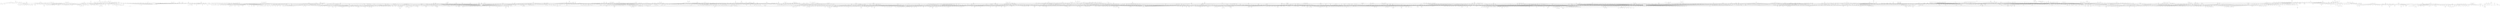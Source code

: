graph {



	10 [height="0.40", level="3", pos="-16743.16,13330.06", width="2.96"];
	1000 [height="0.47", level="2", pos="11644.91,-23121.53", width="2.28"];
	1003 [height="0.40", level="3", pos="4866.14,19874.71", width="2.21"];
	1004 [height="0.40", level="3", pos="-6854.32,-2562.79", width="3.54"];
	1005 [height="0.47", level="2", pos="7106.72,-17692.14", width="4.06"];
	1006 [height="0.28", level="5", pos="-17681.77,-2916.17", width="0.75"];
	1007 [height="0.47", level="2", pos="-11017.04,-18029.78", width="1.82"];
	1008 [height="0.40", level="3", pos="-3144.48,-1056.11", width="2.58"];
	1010 [height="0.40", level="3", pos="-24660.44,19372.78", width="1.94"];
	1011 [height="0.28", level="5", pos="-7847.64,6253.35", width="0.76"];
	1013 [height="0.28", level="5", pos="14619.38,8070.49", width="1.61"];
	1015 [height="0.40", level="3", pos="80397.34,39431.21", width="2.19"];
	1017 [height="0.28", level="5", pos="-13049.69,-2451.22", width="0.43"];
	1019 [height="0.32", level="4", pos="-20161.63,-8382.35", width="1.33"];
	1020 [height="0.40", level="3", pos="-24837.50,-6562.52", width="2.42"];
	1021 [height="0.59", level="1", pos="-4294.26,-5114.46", width="4.37"];
	1022 [height="0.28", level="5", pos="125.17,1512.57", width="1.85"];
	1023 [height="0.40", level="3", pos="-10995.45,29721.38", width="1.90"];
	1024 [height="0.28", level="5", pos="-34835.93,-2132.14", width="2.32"];
	1025 [height="0.47", level="2", pos="-8885.09,-21899.75", width="2.97"];
	1029 [height="0.56", level="1", pos="-126.36,-14993.26", width="1.57"];
	103 [height="0.28", level="5", pos="34794.32,15928.53", width="1.06"];
	1030 [height="0.47", level="2", pos="19233.46,13584.98", width="1.21"];
	1031 [height="0.28", level="5", pos="1250.53,-5239.06", width="1.32"];
	1032 [height="0.32", level="4", pos="29515.93,-7365.12", width="1.71"];
	1033 [height="0.32", level="4", pos="9814.03,-255.36", width="1.94"];
	1035 [height="0.28", level="5", pos="-9094.17,-11482.71", width="0.60"];
	1037 [height="0.28", level="5", pos="-3837.95,-16589.27", width="1.58"];
	1038 [height="0.32", level="4", pos="-20731.98,-12423.20", width="1.62"];
	1039 [height="0.28", level="5", pos="565.86,-5453.75", width="1.86"];
	1040 [height="0.56", level="1", pos="-17738.27,11453.04", width="3.67"];
	1041 [height="0.56", level="1", pos="5673.09,-25309.36", width="1.31"];
	1042 [height="0.28", level="5", pos="18207.87,-16597.20", width="0.85"];
	1043 [height="0.40", level="3", pos="-18275.92,-4795.62", width="2.58"];
	1044 [height="0.28", level="5", pos="1628.82,11600.67", width="0.82"];
	1045 [height="0.28", level="5", pos="-23464.86,-12144.69", width="1.81"];
	1049 [height="0.28", level="5", pos="-29490.13,697.19", width="1.11"];
	1050 [height="0.47", level="2", pos="11650.84,-8565.24", width="0.74"];
	1053 [height="0.28", level="5", pos="-15287.24,-22338.66", width="1.14"];
	1054 [height="0.32", level="4", pos="397.81,-2908.87", width="1.92"];
	1057 [height="0.40", level="3", pos="3981.04,-13066.89", width="1.56"];
	1059 [height="0.40", level="3", pos="-30813.16,4778.10", width="1.04"];
	106 [height="0.56", level="1", pos="-22582.36,9943.06", width="2.47"];
	1060 [height="0.32", level="4", pos="-13202.51,12911.34", width="1.46"];
	1061 [height="0.28", level="5", pos="16945.11,17463.15", width="1.32"];
	1062 [height="0.40", level="3", pos="3780.03,-11533.38", width="1.88"];
	1064 [height="0.28", level="5", pos="19114.45,-23975.03", width="1.42"];
	1065 [height="0.32", level="4", pos="-5692.69,-14627.27", width="1.38"];
	1067 [height="0.47", level="2", pos="5457.46,-4341.82", width="2.60"];
	1069 [height="0.40", level="3", pos="3665.96,-6497.73", width="0.53"];
	107 [height="0.47", level="2", pos="-5677.43,20633.99", width="2.51"];
	1070 [height="0.56", level="1", pos="2706.96,-15351.68", width="4.35"];
	1072 [height="0.28", level="5", pos="24362.35,6343.12", width="0.65"];
	1074 [height="0.40", level="3", pos="1194.67,-8001.28", width="2.85"];
	1075 [height="0.56", level="1", pos="-16100.24,-29205.83", width="1.75"];
	1076 [height="0.47", level="2", pos="22273.66,23717.30", width="2.61"];
	1077 [height="0.47", level="2", pos="-19121.87,-14829.73", width="3.26"];
	1078 [height="0.56", level="1", pos="51510.11,26473.84", width="3.28"];
	1079 [height="0.56", level="1", pos="10216.01,7566.03", width="2.42"];
	108 [height="0.40", level="3", pos="16500.49,-25758.49", width="1.82"];
	1080 [height="0.47", level="2", pos="-9082.41,2381.81", width="3.31"];
	1082 [height="0.28", level="5", pos="-3503.77,-10797.33", width="1.08"];
	1088 [height="0.32", level="4", pos="26344.95,-11035.86", width="1.19"];
	1090 [height="0.40", level="3", pos="6480.91,-19753.88", width="1.17"];
	1091 [height="0.47", level="2", pos="-13661.57,14597.96", width="2.25"];
	1092 [height="0.40", level="3", pos="28649.95,-15382.99", width="0.97"];
	1093 [height="0.28", level="5", pos="-6299.46,5676.86", width="1.29"];
	1094 [height="0.28", level="5", pos="10722.55,23784.60", width="1.99"];
	1095 [height="0.56", level="1", pos="-11787.87,12645.21", width="3.25"];
	1096 [height="0.28", level="5", pos="-579.38,20308.01", width="0.94"];
	1097 [height="0.56", level="1", pos="-15045.37,10811.26", width="2.69"];
	1098 [height="0.28", level="5", pos="9935.32,14947.16", width="1.14"];
	11 [height="0.28", level="5", pos="5021.01,1060.53", width="0.51"];
	1100 [height="0.47", level="2", pos="-4162.75,-20766.56", width="2.11"];
	1101 [height="0.32", level="4", pos="-25466.23,10690.15", width="0.36"];
	1102 [height="0.32", level="4", pos="-8364.69,3739.50", width="1.07"];
	1103 [height="0.32", level="4", pos="-28809.80,-1139.38", width="2.25"];
	1104 [height="0.47", level="2", pos="19204.57,-1890.74", width="1.81"];
	1109 [height="0.56", level="1", pos="7537.14,-5519.51", width="1.64"];
	1110 [height="0.40", level="3", pos="1229.42,-15820.83", width="2.24"];
	1112 [height="0.40", level="3", pos="2533.99,-23746.87", width="0.90"];
	1114 [height="0.47", level="2", pos="-17558.75,17101.81", width="2.81"];
	1115 [height="0.28", level="5", pos="-5563.95,-28563.19", width="1.24"];
	1116 [height="0.40", level="3", pos="-21747.39,-18970.16", width="3.08"];
	1118 [height="0.28", level="5", pos="-3645.64,-4598.57", width="0.42"];
	1119 [height="0.28", level="5", pos="8122.85,-29739.98", width="0.90"];
	112 [height="0.40", level="3", pos="21658.52,-9304.53", width="2.49"];
	1120 [height="0.40", level="3", pos="1724.40,-22376.47", width="1.60"];
	1121 [height="0.28", level="5", pos="-11018.82,-29028.50", width="1.43"];
	1123 [height="0.56", level="1", pos="5554.13,-12402.22", width="2.47"];
	1124 [height="0.40", level="3", pos="4723.04,22324.59", width="1.82"];
	1125 [height="0.28", level="5", pos="34014.92,14251.34", width="0.79"];
	1126 [height="0.47", level="2", pos="-1884.58,29405.84", width="2.81"];
	1128 [height="0.56", level="1", pos="-1544.28,11412.07", width="1.54"];
	1129 [height="0.40", level="3", pos="-7713.03,1075.87", width="1.78"];
	113 [height="0.47", level="2", pos="19375.73,-11415.07", width="3.54"];
	1130 [height="0.47", level="2", pos="-16539.45,-9333.78", width="1.82"];
	1131 [height="0.28", level="5", pos="4613.28,3822.39", width="1.25"];
	1133 [height="0.47", level="2", pos="42709.12,12515.62", width="2.57"];
	1134 [height="0.28", level="5", pos="-21824.88,-22254.54", width="0.82"];
	1137 [height="0.59", level="1", pos="32969.15,16269.41", width="3.51"];
	1138 [height="0.47", level="2", pos="-2461.90,24047.51", width="1.74"];
	114 [height="0.28", level="5", pos="18331.99,-15247.23", width="1.38"];
	1140 [height="0.47", level="2", pos="-14946.41,8442.63", width="1.42"];
	1141 [height="0.47", level="2", pos="-3151.32,15516.61", width="3.06"];
	1142 [height="0.56", level="1", pos="32011.03,-6035.49", width="2.40"];
	1145 [height="0.47", level="2", pos="-6618.73,-27.56", width="1.39"];
	1148 [height="0.40", level="3", pos="2330.76,-25403.89", width="2.03"];
	1149 [height="0.40", level="3", pos="-1568.87,2596.14", width="2.83"];
	1150 [height="0.47", level="2", pos="211.94,-787.92", width="1.76"];
	1151 [height="0.32", level="4", pos="-1871.14,-15627.37", width="2.00"];
	1152 [height="0.28", level="5", pos="4902.48,31486.33", width="0.75"];
	1153 [height="0.28", level="5", pos="9475.27,-28990.05", width="1.38"];
	1154 [height="0.28", level="5", pos="20323.55,-1486.60", width="0.85"];
	1156 [height="0.40", level="3", pos="-7759.08,-12343.13", width="2.00"];
	1157 [height="0.32", level="4", pos="7257.45,-16874.89", width="1.64"];
	1158 [height="0.40", level="3", pos="-25167.67,-21401.72", width="1.42"];
	1159 [height="0.32", level="4", pos="-15571.08,-7825.20", width="1.10"];
	116 [height="0.56", level="1", pos="14761.04,-34447.00", width="1.92"];
	1160 [height="0.28", level="5", pos="8878.10,-146.98", width="1.49"];
	1161 [height="0.32", level="4", pos="21030.68,22057.65", width="2.26"];
	1162 [height="0.28", level="5", pos="3676.45,-11811.59", width="1.33"];
	1163 [height="0.28", level="5", pos="-7731.82,-10815.62", width="0.72"];
	1164 [height="0.40", level="3", pos="8006.87,-2893.67", width="2.15"];
	1165 [height="0.59", level="1", pos="-861.24,1427.49", width="2.56"];
	1167 [height="0.56", level="1", pos="30608.45,19320.60", width="3.67"];
	117 [height="0.32", level="4", pos="-5991.47,4728.85", width="1.74"];
	1172 [height="0.28", level="5", pos="24218.65,-1381.49", width="0.51"];
	1173 [height="0.28", level="5", pos="58826.81,27301.88", width="2.40"];
	1174 [height="0.40", level="3", pos="-242.11,-1234.87", width="1.57"];
	1177 [height="0.32", level="4", pos="-4371.85,-8556.74", width="1.47"];
	1178 [height="0.47", level="2", pos="-13995.53,-3830.11", width="3.07"];
	1179 [height="0.28", level="5", pos="1599.62,-13253.66", width="0.85"];
	1180 [height="0.40", level="3", pos="20752.34,22692.42", width="2.00"];
	1181 [height="0.32", level="4", pos="-3974.13,-17945.58", width="1.86"];
	1182 [height="0.40", level="3", pos="-4423.05,2330.32", width="3.07"];
	1183 [height="0.28", level="5", pos="16534.89,-4922.37", width="1.19"];
	1184 [height="0.47", level="2", pos="-22792.91,-8648.91", width="1.92"];
	1186 [height="0.40", level="3", pos="7398.12,-4767.01", width="2.06"];
	119 [height="0.47", level="2", pos="-11814.65,-18822.52", width="1.92"];
	1192 [height="0.32", level="4", pos="98.24,-647.75", width="1.71"];
	1194 [height="0.32", level="4", pos="9685.02,9329.65", width="1.93"];
	1196 [height="0.40", level="3", pos="-28210.32,-6372.31", width="0.69"];
	1197 [height="0.47", level="2", pos="-16950.91,-17286.83", width="2.17"];
	1198 [height="0.28", level="5", pos="15634.56,-35216.73", width="1.43"];
	1199 [height="0.28", level="5", pos="-26955.36,5782.73", width="1.57"];
	12 [height="0.32", level="4", pos="-29431.45,-10948.34", width="0.85"];
	1201 [height="0.40", level="3", pos="-22170.74,-22841.37", width="2.31"];
	1203 [height="0.32", level="4", pos="-24261.45,-41.17", width="2.49"];
	1204 [height="0.40", level="3", pos="26014.89,-11465.59", width="1.60"];
	1205 [height="0.28", level="5", pos="-16913.43,892.78", width="1.49"];
	1206 [height="0.28", level="5", pos="-14218.72,-12268.69", width="0.92"];
	1210 [height="0.28", level="5", pos="10697.47,-17942.45", width="1.15"];
	1211 [height="0.28", level="5", pos="-5484.65,-33574.29", width="0.60"];
	1212 [height="0.47", level="2", pos="6090.86,33455.80", width="3.94"];
	1213 [height="0.47", level="2", pos="-9726.46,14461.47", width="2.56"];
	1214 [height="0.28", level="5", pos="-10893.00,4034.53", width="0.76"];
	1217 [height="0.40", level="3", pos="-6605.22,-9430.43", width="1.00"];
	1218 [height="0.47", level="2", pos="-14821.05,27578.03", width="0.97"];
	1219 [height="0.28", level="5", pos="24358.16,-9593.71", width="1.36"];
	122 [height="0.40", level="3", pos="2995.02,-7443.66", width="2.54"];
	1220 [height="0.59", level="1", pos="4299.21,-12049.21", width="3.44"];
	1221 [height="0.56", level="1", pos="-1854.07,-7694.00", width="2.17"];
	1223 [height="0.40", level="3", pos="668.73,15233.16", width="2.10"];
	1224 [height="0.28", level="5", pos="-6129.26,-32464.60", width="0.65"];
	1225 [height="0.32", level="4", pos="-11082.78,-15006.30", width="1.90"];
	1226 [height="0.28", level="5", pos="15877.52,-10675.71", width="0.71"];
	1229 [height="0.47", level="2", pos="21247.26,-21856.62", width="1.49"];
	123 [height="0.40", level="3", pos="7526.43,20688.37", width="2.19"];
	1230 [height="0.28", level="5", pos="-32328.90,-165.05", width="1.82"];
	1231 [height="0.56", level="1", pos="-27630.69,16532.33", width="2.96"];
	1232 [height="0.28", level="5", pos="6385.58,3490.75", width="1.58"];
	1236 [height="0.56", level="1", pos="27564.88,17949.89", width="3.28"];
	1237 [height="0.28", level="5", pos="25242.22,-6844.46", width="1.26"];
	1238 [height="0.47", level="2", pos="-23523.42,4129.40", width="1.83"];
	124 [height="0.28", level="5", pos="25524.47,-982.60", width="1.29"];
	1240 [height="0.28", level="5", pos="-22911.36,5460.81", width="0.93"];
	1241 [height="0.56", level="1", pos="16953.07,4315.99", width="1.22"];
	1242 [height="0.28", level="5", pos="27785.28,-19614.79", width="1.44"];
	1243 [height="0.28", level="5", pos="159.74,-26965.68", width="1.43"];
	1244 [height="0.40", level="3", pos="-12590.05,4114.66", width="2.14"];
	1245 [height="0.56", level="1", pos="3279.97,-17156.16", width="1.38"];
	1246 [height="0.28", level="5", pos="2830.26,-16220.67", width="0.79"];
	1248 [height="0.28", level="5", pos="-5953.29,10500.34", width="1.92"];
	125 [height="0.40", level="3", pos="-1440.35,-8847.37", width="1.82"];
	1250 [height="0.47", level="2", pos="17579.99,-27876.34", width="3.86"];
	1251 [height="0.32", level="4", pos="31065.52,2707.26", width="0.36"];
	1253 [height="0.47", level="2", pos="12009.71,10007.49", width="1.24"];
	1254 [height="0.47", level="2", pos="6590.63,-4414.27", width="2.47"];
	1256 [height="0.40", level="3", pos="5017.27,-18218.01", width="0.97"];
	1257 [height="0.28", level="5", pos="3182.33,-2280.62", width="0.92"];
	1258 [height="0.32", level="4", pos="4220.25,-3549.94", width="1.26"];
	1259 [height="0.40", level="3", pos="23098.68,22296.90", width="2.39"];
	1260 [height="0.40", level="3", pos="25349.99,-18405.36", width="1.76"];
	1262 [height="0.28", level="5", pos="-11262.83,12623.84", width="1.06"];
	1266 [height="0.28", level="5", pos="988.92,-6270.39", width="2.28"];
	1268 [height="0.56", level="1", pos="-13222.00,-26020.63", width="2.33"];
	127 [height="0.28", level="5", pos="12431.13,-8910.97", width="2.08"];
	1271 [height="0.28", level="5", pos="-6074.17,-17852.91", width="1.15"];
	1272 [height="0.47", level="2", pos="-4548.58,-27603.68", width="4.31"];
	1274 [height="0.40", level="3", pos="-16.85,-16446.65", width="3.79"];
	1276 [height="0.40", level="3", pos="-12900.99,-18500.41", width="2.65"];
	1277 [height="0.28", level="5", pos="3923.93,-23835.03", width="1.01"];
	1278 [height="0.28", level="5", pos="9371.35,-24669.57", width="1.25"];
	1279 [height="0.40", level="3", pos="17111.45,-27106.89", width="3.26"];
	128 [height="0.40", level="3", pos="10867.53,-17777.03", width="1.17"];
	1280 [height="0.28", level="5", pos="-3116.95,20823.62", width="1.85"];
	1281 [height="0.40", level="3", pos="8211.36,-2787.24", width="2.85"];
	1283 [height="0.32", level="4", pos="-14276.40,27827.76", width="1.97"];
	1284 [height="0.40", level="3", pos="-16057.72,14060.01", width="1.93"];
	1287 [height="0.28", level="5", pos="-5232.49,-32465.24", width="1.12"];
	1289 [height="0.28", level="5", pos="12920.78,-18304.49", width="1.38"];
	129 [height="0.28", level="5", pos="-26911.21,2509.67", width="1.21"];
	1290 [height="0.40", level="3", pos="-19695.76,680.63", width="2.21"];
	1292 [height="0.28", level="5", pos="-15993.88,23706.23", width="0.85"];
	1296 [height="0.56", level="1", pos="-14604.69,-14013.68", width="2.06"];
	1299 [height="0.40", level="3", pos="-5611.13,18406.98", width="2.43"];
	13 [height="0.28", level="5", pos="6075.76,-15535.98", width="0.97"];
	130 [height="0.28", level="5", pos="7766.39,-21982.63", width="1.51"];
	1300 [height="0.56", level="1", pos="18459.99,13071.13", width="4.04"];
	1301 [height="0.40", level="3", pos="-15855.39,-27743.32", width="1.46"];
	1302 [height="0.47", level="2", pos="-18007.71,14521.24", width="2.90"];
	1303 [height="0.28", level="5", pos="-7622.43,-17276.57", width="1.21"];
	1304 [height="0.40", level="3", pos="4840.75,-20071.09", width="1.19"];
	1305 [height="0.47", level="2", pos="-5074.20,-1902.67", width="0.76"];
	1307 [height="0.40", level="3", pos="-33649.09,-1438.21", width="1.96"];
	131 [height="0.28", level="5", pos="-1019.22,13204.51", width="1.22"];
	1313 [height="0.28", level="5", pos="31286.98,-3386.09", width="0.89"];
	1315 [height="0.47", level="2", pos="3122.32,-13665.62", width="2.71"];
	1317 [height="0.32", level="4", pos="-19962.11,-7533.76", width="2.24"];
	1319 [height="0.28", level="5", pos="-10482.40,-8365.23", width="0.50"];
	132 [height="0.40", level="3", pos="-277.27,10735.71", width="0.67"];
	1321 [height="0.28", level="5", pos="-12483.21,23520.56", width="1.62"];
	1322 [height="0.28", level="5", pos="-18038.35,1592.75", width="2.58"];
	1323 [height="0.28", level="5", pos="-16812.36,6419.64", width="1.31"];
	1324 [height="0.28", level="5", pos="-15296.87,2925.30", width="2.22"];
	1325 [height="0.47", level="2", pos="10307.16,-10785.90", width="3.00"];
	133 [height="0.40", level="3", pos="3360.09,1608.57", width="2.29"];
	1331 [height="0.56", level="1", pos="-12334.53,-10291.76", width="1.40"];
	1334 [height="0.40", level="3", pos="24159.05,12136.58", width="0.94"];
	1335 [height="0.28", level="5", pos="79381.85,41269.29", width="0.54"];
	1336 [height="0.40", level="3", pos="2348.42,25532.17", width="2.53"];
	1339 [height="0.28", level="5", pos="-1348.87,18265.51", width="1.29"];
	1340 [height="0.28", level="5", pos="-7411.04,-14244.46", width="0.83"];
	1342 [height="0.28", level="5", pos="6198.49,-17020.17", width="0.43"];
	1343 [height="0.28", level="5", pos="-3211.94,-2072.07", width="1.25"];
	1344 [height="0.28", level="5", pos="-11714.90,-15250.53", width="0.61"];
	1345 [height="0.28", level="5", pos="-6667.22,-15297.75", width="0.94"];
	1346 [height="0.32", level="4", pos="6239.32,-1838.95", width="1.97"];
	1347 [height="0.56", level="1", pos="3534.75,-23580.15", width="0.89"];
	1348 [height="0.47", level="2", pos="29021.51,-12695.36", width="2.01"];
	135 [height="0.40", level="3", pos="8378.23,15188.84", width="2.31"];
	1350 [height="0.32", level="4", pos="-16785.90,-11924.58", width="1.40"];
	1351 [height="0.28", level="5", pos="-10739.55,-18392.11", width="0.67"];
	1352 [height="0.28", level="5", pos="10929.26,-4476.49", width="2.19"];
	1353 [height="0.32", level="4", pos="11893.90,-24678.20", width="2.12"];
	1355 [height="0.47", level="2", pos="-679.18,-2019.30", width="2.75"];
	1356 [height="0.28", level="5", pos="2129.42,23553.72", width="1.92"];
	1357 [height="0.40", level="3", pos="3893.92,22325.71", width="1.26"];
	1358 [height="0.47", level="2", pos="-3245.07,-15092.72", width="3.25"];
	136 [height="0.32", level="4", pos="26998.85,6106.62", width="1.94"];
	1360 [height="0.28", level="5", pos="10181.14,-17728.24", width="0.97"];
	1363 [height="0.32", level="4", pos="16049.12,5248.23", width="2.50"];
	1364 [height="0.28", level="5", pos="-27727.78,-11007.28", width="0.82"];
	1368 [height="0.28", level="5", pos="24104.99,-16655.26", width="1.17"];
	1369 [height="0.28", level="5", pos="-12537.71,1088.82", width="1.08"];
	1371 [height="0.40", level="3", pos="-9171.05,-795.98", width="2.53"];
	1372 [height="0.28", level="5", pos="-11748.52,-19333.25", width="0.83"];
	1375 [height="0.32", level="4", pos="-28466.46,4661.32", width="1.99"];
	1376 [height="0.47", level="2", pos="3952.44,-16494.90", width="0.86"];
	1378 [height="0.40", level="3", pos="4968.96,-26281.01", width="1.31"];
	1379 [height="0.28", level="5", pos="-18056.35,8186.52", width="2.17"];
	1380 [height="0.32", level="4", pos="-18721.30,-3780.26", width="0.79"];
	1382 [height="0.40", level="3", pos="-28786.00,1324.28", width="1.69"];
	1383 [height="0.40", level="3", pos="18237.84,-18952.33", width="1.43"];
	1384 [height="0.47", level="2", pos="-18041.60,-3605.43", width="2.81"];
	1385 [height="0.47", level="2", pos="-13904.66,-12390.95", width="1.24"];
	1387 [height="0.47", level="2", pos="-14540.02,13039.44", width="2.50"];
	1388 [height="0.32", level="4", pos="-8417.24,-9921.20", width="1.12"];
	1389 [height="0.28", level="5", pos="6059.48,-16144.65", width="1.39"];
	1390 [height="0.40", level="3", pos="22117.13,-32537.70", width="0.83"];
	1391 [height="0.32", level="4", pos="-16962.97,16775.90", width="1.29"];
	1392 [height="0.40", level="3", pos="-6116.78,-31545.03", width="1.54"];
	1393 [height="0.40", level="3", pos="10695.62,-9059.90", width="2.25"];
	1394 [height="0.56", level="1", pos="-16437.86,839.21", width="4.93"];
	1395 [height="0.28", level="5", pos="15147.23,-23548.06", width="1.18"];
	1398 [height="0.32", level="4", pos="36648.31,15837.24", width="1.44"];
	1399 [height="0.40", level="3", pos="-12542.34,-6264.13", width="2.43"];
	14 [height="0.47", level="2", pos="-25143.14,-3869.64", width="2.90"];
	140 [height="0.56", level="1", pos="-2296.33,1776.00", width="5.28"];
	1401 [height="0.32", level="4", pos="32550.14,-7055.78", width="0.79"];
	1402 [height="0.40", level="3", pos="10579.74,-4317.69", width="2.67"];
	1403 [height="0.28", level="5", pos="-23272.53,13429.10", width="1.72"];
	1404 [height="0.47", level="2", pos="563.17,-16457.48", width="1.62"];
	1405 [height="0.47", level="2", pos="74322.86,38617.30", width="1.17"];
	1406 [height="0.28", level="5", pos="-6983.18,-10465.83", width="1.61"];
	1409 [height="0.28", level="5", pos="-9334.27,-13331.18", width="1.26"];
	141 [height="0.28", level="5", pos="-18101.45,-5965.98", width="1.89"];
	1410 [height="0.56", level="1", pos="-13495.70,3577.39", width="2.86"];
	1411 [height="0.56", level="1", pos="-6044.54,14571.25", width="2.42"];
	1412 [height="0.28", level="5", pos="7608.04,18889.57", width="1.56"];
	1413 [height="0.47", level="2", pos="-12893.71,-2889.01", width="1.39"];
	1415 [height="0.40", level="3", pos="10182.70,22175.93", width="2.65"];
	1416 [height="0.40", level="3", pos="20748.98,-15930.68", width="1.35"];
	1417 [height="0.32", level="4", pos="-10460.84,-24345.27", width="0.90"];
	1418 [height="0.32", level="4", pos="-344.18,-13144.88", width="1.79"];
	1420 [height="0.40", level="3", pos="9914.06,-15569.96", width="1.93"];
	1421 [height="0.47", level="2", pos="-7776.94,22318.76", width="3.58"];
	1426 [height="0.28", level="5", pos="-860.99,15708.00", width="0.46"];
	1427 [height="0.28", level="5", pos="25013.86,-8598.54", width="1.06"];
	1429 [height="0.40", level="3", pos="11295.54,12121.51", width="2.81"];
	143 [height="0.28", level="5", pos="-14239.84,8599.69", width="0.99"];
	1430 [height="0.47", level="2", pos="-16633.80,12008.23", width="2.28"];
	1431 [height="0.40", level="3", pos="20007.71,-16437.62", width="1.08"];
	1434 [height="0.32", level="4", pos="-26328.99,10471.79", width="1.10"];
	1436 [height="0.40", level="3", pos="25128.50,-12259.79", width="1.78"];
	1438 [height="0.32", level="4", pos="2772.94,-1250.13", width="1.81"];
	144 [height="0.28", level="5", pos="-12970.05,24513.41", width="1.51"];
	1440 [height="0.47", level="2", pos="-31936.27,10057.21", width="1.33"];
	1443 [height="0.40", level="3", pos="10203.05,-1699.00", width="2.58"];
	1444 [height="0.28", level="5", pos="10399.79,-2111.53", width="0.89"];
	1446 [height="0.40", level="3", pos="14136.49,-15146.61", width="0.89"];
	1447 [height="0.28", level="5", pos="35741.45,9102.43", width="2.17"];
	1448 [height="0.47", level="2", pos="-13020.11,-7157.02", width="3.10"];
	145 [height="0.56", level="1", pos="-26176.06,11232.02", width="0.64"];
	1451 [height="0.32", level="4", pos="-19923.35,-15610.17", width="1.64"];
	1454 [height="0.28", level="5", pos="-15286.24,26665.10", width="1.26"];
	1457 [height="0.40", level="3", pos="8031.14,-23023.60", width="2.47"];
	1458 [height="0.32", level="4", pos="14488.12,-5798.33", width="2.03"];
	1459 [height="0.28", level="5", pos="-17693.29,-20746.72", width="0.57"];
	1463 [height="0.40", level="3", pos="937.22,13766.55", width="2.71"];
	1464 [height="0.32", level="4", pos="-35633.58,-1722.19", width="1.07"];
	1465 [height="0.40", level="3", pos="29008.06,-10879.72", width="1.92"];
	1470 [height="0.47", level="2", pos="50939.79,24652.01", width="2.69"];
	1471 [height="0.40", level="3", pos="-18356.78,-485.41", width="2.69"];
	1474 [height="0.40", level="3", pos="23547.13,-8547.02", width="2.46"];
	1475 [height="0.40", level="3", pos="-4095.88,-15253.32", width="1.51"];
	1477 [height="0.32", level="4", pos="-300.03,-3781.84", width="2.28"];
	1479 [height="0.32", level="4", pos="301.33,-253.21", width="0.49"];
	1480 [height="0.47", level="2", pos="39505.50,20386.39", width="3.25"];
	1482 [height="0.56", level="1", pos="24584.02,5402.56", width="0.71"];
	1483 [height="0.47", level="2", pos="-64.17,-175.62", width="3.00"];
	1484 [height="0.47", level="2", pos="19594.83,-10612.76", width="4.18"];
	1485 [height="0.56", level="1", pos="76183.51,37021.46", width="4.04"];
	1486 [height="0.28", level="5", pos="-15227.55,10438.18", width="1.17"];
	1489 [height="0.40", level="3", pos="12336.67,-20126.33", width="1.24"];
	1490 [height="0.32", level="4", pos="81142.67,39968.60", width="1.69"];
	1491 [height="0.32", level="4", pos="-9221.75,9502.31", width="1.94"];
	1492 [height="0.40", level="3", pos="-4033.75,-6429.22", width="3.79"];
	1494 [height="0.32", level="4", pos="-17705.82,-13189.62", width="1.28"];
	1495 [height="0.47", level="2", pos="-15798.40,-18126.87", width="1.58"];
	1496 [height="0.28", level="5", pos="11492.70,23204.53", width="1.60"];
	1497 [height="0.28", level="5", pos="3776.89,-4700.47", width="0.82"];
	1499 [height="0.28", level="5", pos="27883.16,2040.89", width="1.78"];
	15 [height="0.40", level="3", pos="-21213.77,22904.51", width="2.35"];
	150 [height="0.56", level="1", pos="-17411.96,-16563.46", width="2.06"];
	1501 [height="0.47", level="2", pos="-6040.99,-19020.00", width="2.57"];
	1502 [height="0.40", level="3", pos="-16212.69,6938.36", width="2.14"];
	1504 [height="0.40", level="3", pos="14275.64,-2683.96", width="0.94"];
	1506 [height="0.28", level="5", pos="-23240.58,-5977.85", width="0.86"];
	1507 [height="0.28", level="5", pos="-6592.30,-8917.86", width="0.83"];
	151 [height="0.40", level="3", pos="28912.93,-4108.51", width="3.12"];
	1511 [height="0.40", level="3", pos="17793.49,-10930.01", width="1.21"];
	1512 [height="0.28", level="5", pos="10530.88,-25237.45", width="0.99"];
	1513 [height="0.56", level="1", pos="15705.32,-21310.70", width="2.10"];
	1514 [height="0.28", level="5", pos="-6484.33,2.21", width="0.68"];
	1517 [height="0.40", level="3", pos="3879.77,-19486.85", width="0.74"];
	1518 [height="0.28", level="5", pos="1868.82,35893.32", width="1.51"];
	1519 [height="0.28", level="5", pos="21640.85,21605.05", width="1.22"];
	152 [height="0.32", level="4", pos="2459.19,-14451.72", width="1.78"];
	1520 [height="0.56", level="1", pos="9198.72,-33488.97", width="3.07"];
	1522 [height="0.32", level="4", pos="-2929.55,20816.01", width="1.50"];
	1523 [height="0.28", level="5", pos="-16924.37,-12742.47", width="1.19"];
	1525 [height="0.40", level="3", pos="-4014.45,-11371.82", width="2.01"];
	1527 [height="0.47", level="2", pos="-9058.45,20346.87", width="2.12"];
	1528 [height="0.47", level="2", pos="-7238.75,-15371.08", width="2.12"];
	1530 [height="0.40", level="3", pos="-6044.80,-13062.02", width="2.24"];
	1532 [height="0.32", level="4", pos="-3111.28,-10709.45", width="1.99"];
	1533 [height="0.47", level="2", pos="17776.51,-12688.22", width="1.42"];
	1534 [height="0.40", level="3", pos="-12396.62,787.71", width="1.03"];
	1535 [height="0.40", level="3", pos="1221.74,14472.75", width="1.76"];
	1537 [height="0.28", level="5", pos="-10673.92,16632.27", width="2.24"];
	1538 [height="0.28", level="5", pos="2757.66,9178.73", width="1.39"];
	1539 [height="0.32", level="4", pos="2891.70,15684.76", width="1.29"];
	1540 [height="0.47", level="2", pos="10905.42,-1684.60", width="1.97"];
	1541 [height="0.32", level="4", pos="-17362.87,-15733.11", width="1.71"];
	1542 [height="0.28", level="5", pos="-17682.31,-7228.62", width="0.78"];
	1544 [height="0.40", level="3", pos="8037.70,-19353.30", width="1.38"];
	1547 [height="0.32", level="4", pos="-15608.81,14847.74", width="1.54"];
	1549 [height="0.28", level="5", pos="-13696.88,5512.38", width="1.43"];
	1554 [height="0.32", level="4", pos="221.64,-7246.21", width="1.04"];
	1555 [height="0.28", level="5", pos="-35579.84,1631.61", width="1.62"];
	1556 [height="0.47", level="2", pos="-3626.46,-10373.24", width="2.57"];
	1558 [height="0.40", level="3", pos="-13033.63,-23066.72", width="1.19"];
	1559 [height="0.28", level="5", pos="4582.89,12424.48", width="1.36"];
	1561 [height="0.40", level="3", pos="-9346.19,-1300.81", width="1.19"];
	1562 [height="0.32", level="4", pos="28318.63,16917.11", width="1.42"];
	1566 [height="0.28", level="5", pos="32739.34,-2591.31", width="1.18"];
	1567 [height="0.32", level="4", pos="-11809.16,1150.19", width="1.96"];
	1568 [height="0.32", level="4", pos="-7878.91,8478.11", width="0.99"];
	1569 [height="0.32", level="4", pos="47.19,-6461.04", width="1.68"];
	157 [height="0.40", level="3", pos="842.97,13218.15", width="1.56"];
	1570 [height="0.40", level="3", pos="6087.75,3795.64", width="3.21"];
	1572 [height="0.28", level="5", pos="19834.84,-424.25", width="1.32"];
	1573 [height="0.47", level="2", pos="-16556.52,18042.78", width="4.47"];
	1575 [height="0.32", level="4", pos="7642.50,-6436.99", width="0.99"];
	1576 [height="0.40", level="3", pos="1952.25,26816.49", width="2.76"];
	1578 [height="0.28", level="5", pos="4878.62,28175.67", width="1.36"];
	1580 [height="0.47", level="2", pos="-17686.45,-4524.11", width="1.74"];
	1581 [height="0.56", level="1", pos="60629.63,27310.17", width="3.74"];
	1582 [height="0.32", level="4", pos="-8863.44,8921.92", width="1.69"];
	1583 [height="0.40", level="3", pos="-457.26,-4598.82", width="0.68"];
	1585 [height="0.28", level="5", pos="-19021.61,-6123.55", width="1.29"];
	1586 [height="0.40", level="3", pos="1267.81,-27507.48", width="3.25"];
	1588 [height="0.32", level="4", pos="5510.72,24610.22", width="1.06"];
	1589 [height="0.56", level="1", pos="-14063.56,15298.84", width="1.65"];
	159 [height="0.56", level="1", pos="-18394.23,-16517.00", width="3.76"];
	1590 [height="0.28", level="5", pos="74555.58,39743.26", width="0.38"];
	1591 [height="0.28", level="5", pos="29102.50,-856.98", width="1.57"];
	1593 [height="0.28", level="5", pos="-9525.35,25643.29", width="1.90"];
	1596 [height="0.32", level="4", pos="-1033.14,-870.42", width="2.06"];
	1597 [height="0.28", level="5", pos="3378.47,-2907.12", width="1.29"];
	1598 [height="0.28", level="5", pos="9153.58,-4851.00", width="0.85"];
	1599 [height="0.47", level="2", pos="35308.22,10625.73", width="3.19"];
	16 [height="0.47", level="2", pos="-26161.62,-22927.86", width="2.18"];
	160 [height="0.28", level="5", pos="-21657.70,16587.83", width="1.53"];
	1600 [height="0.32", level="4", pos="-32383.61,3587.90", width="0.47"];
	1601 [height="0.47", level="2", pos="965.55,-22218.76", width="2.15"];
	1603 [height="0.40", level="3", pos="-17510.45,11972.92", width="2.86"];
	1604 [height="0.40", level="3", pos="-20600.61,-16503.74", width="1.83"];
	1605 [height="0.32", level="4", pos="-2839.11,-2253.31", width="2.08"];
	1606 [height="0.28", level="5", pos="-26478.20,16537.90", width="0.65"];
	1608 [height="0.28", level="5", pos="16429.45,-8224.12", width="0.28"];
	1609 [height="0.40", level="3", pos="21961.65,-4068.03", width="2.74"];
	1611 [height="0.32", level="4", pos="-15072.35,-5279.21", width="1.33"];
	1612 [height="0.32", level="4", pos="-3325.18,-6009.77", width="0.85"];
	1615 [height="0.32", level="4", pos="76136.62,39463.99", width="1.56"];
	1616 [height="0.40", level="3", pos="-21986.19,-4263.17", width="3.12"];
	1617 [height="0.32", level="4", pos="13659.88,-4844.01", width="1.58"];
	1618 [height="0.56", level="1", pos="-4574.16,-11092.83", width="1.75"];
	1625 [height="0.28", level="5", pos="21677.43,-19252.34", width="0.79"];
	1626 [height="0.47", level="2", pos="-6583.50,2463.18", width="2.22"];
	1627 [height="0.56", level="1", pos="-4671.03,-14287.70", width="3.65"];
	1628 [height="0.40", level="3", pos="2332.55,-16343.07", width="1.97"];
	1630 [height="0.47", level="2", pos="14019.12,-10394.99", width="2.22"];
	1631 [height="0.47", level="2", pos="20608.55,-23503.19", width="3.10"];
	1633 [height="0.28", level="5", pos="25070.52,-2383.54", width="1.32"];
	1636 [height="0.28", level="5", pos="4463.01,19637.79", width="1.24"];
	1637 [height="0.32", level="4", pos="9011.26,-14681.57", width="0.62"];
	164 [height="0.40", level="3", pos="-14275.42,-524.34", width="2.90"];
	1640 [height="0.32", level="4", pos="-21766.80,-2050.36", width="1.01"];
	1641 [height="0.28", level="5", pos="-8505.63,-1829.10", width="1.03"];
	1643 [height="0.47", level="2", pos="-18975.43,20559.18", width="1.68"];
	1647 [height="0.28", level="5", pos="1251.03,-5504.98", width="0.61"];
	1648 [height="0.40", level="3", pos="-26238.73,14839.07", width="2.71"];
	1652 [height="0.28", level="5", pos="10779.12,-12502.00", width="0.72"];
	1653 [height="0.32", level="4", pos="7056.37,-2379.19", width="1.79"];
	1655 [height="0.28", level="5", pos="8281.12,-15663.65", width="1.15"];
	1657 [height="0.56", level="1", pos="20734.90,15181.26", width="3.65"];
	1658 [height="0.28", level="5", pos="-2145.27,-10625.27", width="1.06"];
	1660 [height="0.28", level="5", pos="21329.65,-32291.19", width="1.57"];
	1661 [height="0.28", level="5", pos="-9924.89,20586.61", width="1.38"];
	1662 [height="0.28", level="5", pos="14895.61,2027.98", width="1.61"];
	1663 [height="0.47", level="2", pos="24251.44,-16413.90", width="2.89"];
	1665 [height="0.47", level="2", pos="-15870.17,-19030.08", width="1.22"];
	1667 [height="0.28", level="5", pos="-14287.10,11644.59", width="2.26"];
	1668 [height="0.56", level="1", pos="-11328.92,5056.31", width="4.36"];
	167 [height="0.32", level="4", pos="14192.71,-10928.62", width="1.49"];
	1670 [height="0.47", level="2", pos="-6197.62,-14220.86", width="1.17"];
	1671 [height="0.56", level="1", pos="-26750.65,6675.28", width="1.86"];
	1672 [height="0.28", level="5", pos="-7854.87,-19206.45", width="1.83"];
	1676 [height="0.40", level="3", pos="20678.28,-14890.66", width="1.88"];
	1677 [height="0.28", level="5", pos="-20656.78,-11897.16", width="1.04"];
	1678 [height="0.28", level="5", pos="-23168.60,-15283.53", width="0.97"];
	1679 [height="0.47", level="2", pos="1302.98,14334.99", width="1.18"];
	1680 [height="0.28", level="5", pos="19187.47,4691.95", width="0.74"];
	1681 [height="0.40", level="3", pos="-5537.89,-22975.30", width="3.36"];
	1682 [height="0.40", level="3", pos="18602.38,-12069.48", width="2.89"];
	1684 [height="0.40", level="3", pos="1638.80,-19652.75", width="1.46"];
	1685 [height="0.28", level="5", pos="-26144.04,13106.61", width="1.36"];
	1687 [height="0.40", level="3", pos="271.41,18598.63", width="1.43"];
	1689 [height="0.32", level="4", pos="16158.53,6427.01", width="1.79"];
	169 [height="0.28", level="5", pos="-25237.73,-23402.43", width="0.61"];
	1691 [height="0.40", level="3", pos="-12147.20,4909.51", width="2.56"];
	1692 [height="0.40", level="3", pos="-22360.03,-9239.00", width="1.58"];
	1693 [height="0.28", level="5", pos="9702.78,-18551.16", width="1.18"];
	1694 [height="0.40", level="3", pos="-11107.52,-8888.27", width="1.33"];
	1695 [height="0.47", level="2", pos="9363.49,-9819.55", width="0.92"];
	1696 [height="0.56", level="1", pos="16251.41,-6310.62", width="2.69"];
	1697 [height="0.40", level="3", pos="2442.59,-4135.21", width="0.49"];
	17 [height="0.40", level="3", pos="-5891.20,30671.31", width="1.18"];
	170 [height="0.32", level="4", pos="3311.12,-2313.21", width="2.31"];
	1701 [height="0.32", level="4", pos="-5748.87,-30054.94", width="1.46"];
	1704 [height="0.40", level="3", pos="-15652.76,-13550.02", width="2.18"];
	1705 [height="0.28", level="5", pos="-12724.15,-4669.65", width="1.78"];
	1706 [height="0.32", level="4", pos="11405.31,-2832.05", width="1.51"];
	1710 [height="0.28", level="5", pos="-16697.28,-14838.48", width="1.15"];
	1714 [height="0.40", level="3", pos="-20401.23,-12636.73", width="1.90"];
	1716 [height="0.47", level="2", pos="-21272.59,-63.00", width="2.97"];
	1717 [height="0.40", level="3", pos="-36174.68,-3380.97", width="2.57"];
	1718 [height="0.28", level="5", pos="2775.11,10879.95", width="1.46"];
	1719 [height="0.28", level="5", pos="-10362.21,-12398.35", width="1.46"];
	1720 [height="0.32", level="4", pos="-26996.58,-11316.60", width="1.03"];
	1721 [height="0.28", level="5", pos="28034.12,-16389.53", width="0.88"];
	1724 [height="0.40", level="3", pos="-13789.02,-4780.27", width="2.47"];
	1726 [height="0.40", level="3", pos="15845.42,-3871.27", width="2.18"];
	1727 [height="0.32", level="4", pos="-3743.75,30447.11", width="0.58"];
	1730 [height="0.40", level="3", pos="6085.86,-489.91", width="1.24"];
	1731 [height="0.28", level="5", pos="-21310.37,6468.01", width="0.38"];
	1732 [height="0.40", level="3", pos="-14168.58,-9690.60", width="1.99"];
	1734 [height="0.32", level="4", pos="-26043.97,13544.23", width="1.61"];
	1736 [height="0.47", level="2", pos="-5675.78,-12828.16", width="1.24"];
	1737 [height="0.32", level="4", pos="-5987.26,-15506.96", width="2.29"];
	1738 [height="0.40", level="3", pos="-19682.85,6652.18", width="1.93"];
	1739 [height="0.56", level="1", pos="-5241.40,1624.51", width="2.24"];
	174 [height="0.32", level="4", pos="-18488.72,2687.11", width="1.71"];
	1740 [height="0.47", level="2", pos="-15859.69,3999.30", width="2.50"];
	1741 [height="0.28", level="5", pos="10641.75,-8900.78", width="0.75"];
	1742 [height="0.47", level="2", pos="-2888.60,-8127.15", width="1.78"];
	1746 [height="0.32", level="4", pos="11717.88,-11918.96", width="0.71"];
	1748 [height="0.56", level="1", pos="19360.21,6929.62", width="3.42"];
	1750 [height="0.47", level="2", pos="-14.25,-13887.58", width="1.90"];
	1754 [height="0.40", level="3", pos="-3599.91,-20154.48", width="0.50"];
	1755 [height="0.40", level="3", pos="16717.38,-28407.22", width="3.15"];
	1759 [height="0.28", level="5", pos="-37102.65,1595.48", width="0.61"];
	1761 [height="0.40", level="3", pos="28587.01,-9920.04", width="1.18"];
	1763 [height="0.28", level="5", pos="15978.65,8320.96", width="0.43"];
	1764 [height="0.28", level="5", pos="7915.00,10783.16", width="1.42"];
	1765 [height="0.47", level="2", pos="2993.51,-4092.94", width="1.88"];
	1766 [height="0.32", level="4", pos="-7367.27,-18310.61", width="1.35"];
	1767 [height="0.28", level="5", pos="-15824.16,17255.18", width="0.61"];
	1768 [height="0.28", level="5", pos="-35430.24,-4349.97", width="0.69"];
	1772 [height="0.28", level="5", pos="12985.17,-9040.69", width="1.53"];
	1773 [height="0.47", level="2", pos="-16206.05,13410.14", width="1.24"];
	1776 [height="0.28", level="5", pos="9461.83,-9760.67", width="0.71"];
	1777 [height="0.32", level="4", pos="-7332.96,-9674.70", width="1.76"];
	1778 [height="0.32", level="4", pos="-2580.67,528.76", width="1.01"];
	1779 [height="0.28", level="5", pos="33735.05,-2758.88", width="0.83"];
	178 [height="0.40", level="3", pos="-28449.83,-16371.89", width="1.64"];
	1780 [height="0.32", level="4", pos="4098.20,14416.18", width="1.50"];
	1781 [height="0.32", level="4", pos="-12701.61,11709.49", width="1.14"];
	1783 [height="0.40", level="3", pos="-144.19,-13255.28", width="1.92"];
	1784 [height="0.28", level="5", pos="2833.58,5523.53", width="1.26"];
	1785 [height="0.40", level="3", pos="963.50,4810.58", width="2.74"];
	1788 [height="0.40", level="3", pos="27629.28,-19773.22", width="1.62"];
	1789 [height="0.40", level="3", pos="14911.74,-14042.00", width="2.57"];
	179 [height="0.40", level="3", pos="-17533.88,-27569.27", width="1.57"];
	1790 [height="0.28", level="5", pos="8000.02,-6159.12", width="1.04"];
	1791 [height="0.28", level="5", pos="7643.93,29554.69", width="1.42"];
	1795 [height="0.32", level="4", pos="-23015.90,-21340.53", width="1.28"];
	1796 [height="0.28", level="5", pos="-5286.36,-11453.40", width="1.88"];
	1797 [height="0.28", level="5", pos="1115.39,10969.42", width="1.07"];
	1798 [height="0.28", level="5", pos="4643.37,26108.67", width="2.65"];
	1799 [height="0.32", level="4", pos="6130.48,12735.39", width="1.07"];
	180 [height="0.28", level="5", pos="-16685.48,10574.70", width="1.42"];
	1800 [height="0.28", level="5", pos="-6118.05,23103.13", width="1.46"];
	1801 [height="0.40", level="3", pos="23576.06,-4083.91", width="0.89"];
	1802 [height="0.28", level="5", pos="24563.89,10512.37", width="0.46"];
	1803 [height="0.32", level="4", pos="-7832.90,-33967.21", width="2.25"];
	1807 [height="0.32", level="4", pos="2143.85,10694.76", width="1.68"];
	1809 [height="0.32", level="4", pos="9119.08,-11334.04", width="1.04"];
	181 [height="0.40", level="3", pos="-9347.63,6418.26", width="1.81"];
	1810 [height="0.28", level="5", pos="10329.70,-23340.88", width="1.43"];
	1812 [height="0.28", level="5", pos="-19182.89,2568.37", width="1.15"];
	1815 [height="0.28", level="5", pos="37852.16,25623.26", width="0.83"];
	1818 [height="0.40", level="3", pos="7212.99,-18262.70", width="2.28"];
	1819 [height="0.47", level="2", pos="-26980.03,19527.47", width="3.25"];
	182 [height="0.32", level="4", pos="35584.71,7344.08", width="1.35"];
	1822 [height="0.47", level="2", pos="-6363.86,-30370.13", width="1.14"];
	1824 [height="0.47", level="2", pos="-6201.02,-1080.03", width="3.56"];
	1828 [height="0.56", level="1", pos="-7636.64,-23862.34", width="2.42"];
	1829 [height="0.40", level="3", pos="75577.70,34081.81", width="1.88"];
	1830 [height="0.32", level="4", pos="-15981.36,8713.83", width="1.58"];
	1832 [height="0.40", level="3", pos="8202.62,-2265.19", width="2.51"];
	1833 [height="0.28", level="5", pos="-7748.46,14785.44", width="1.21"];
	1839 [height="0.47", level="2", pos="33886.90,-1408.89", width="2.03"];
	184 [height="0.40", level="3", pos="-4895.51,-7740.98", width="2.69"];
	1841 [height="0.28", level="5", pos="-30184.97,-5796.88", width="1.21"];
	1843 [height="0.28", level="5", pos="-10260.26,-14002.97", width="1.10"];
	1844 [height="0.32", level="4", pos="20504.01,-1656.61", width="1.40"];
	1846 [height="0.40", level="3", pos="-9285.37,-8913.47", width="1.64"];
	1847 [height="0.28", level="5", pos="18235.70,-18229.47", width="0.93"];
	1849 [height="0.47", level="2", pos="2533.72,-22567.89", width="1.71"];
	185 [height="0.28", level="5", pos="-17076.53,26595.87", width="1.28"];
	1850 [height="0.28", level="5", pos="2699.01,-2967.49", width="1.68"];
	1853 [height="0.56", level="1", pos="9843.84,2966.23", width="3.31"];
	1856 [height="0.40", level="3", pos="1428.56,16812.16", width="0.69"];
	1858 [height="0.47", level="2", pos="3293.67,29465.85", width="1.42"];
	186 [height="0.32", level="4", pos="-3989.79,-14618.22", width="1.88"];
	1864 [height="0.47", level="2", pos="-22845.89,-14890.23", width="1.32"];
	1865 [height="0.32", level="4", pos="75822.26,35703.74", width="0.42"];
	1866 [height="0.40", level="3", pos="1266.16,681.90", width="2.81"];
	1868 [height="0.32", level="4", pos="4926.30,-16410.28", width="1.51"];
	1869 [height="0.28", level="5", pos="7740.95,-5970.35", width="0.69"];
	1870 [height="0.32", level="4", pos="-19411.80,-3636.61", width="1.79"];
	1871 [height="0.56", level="1", pos="-26117.97,-610.78", width="2.03"];
	1872 [height="0.28", level="5", pos="-7599.03,4265.53", width="0.38"];
	1873 [height="0.56", level="1", pos="-14032.74,-4192.13", width="3.67"];
	1874 [height="0.28", level="5", pos="-9485.68,19403.31", width="1.54"];
	1875 [height="0.47", level="2", pos="24041.39,-19606.85", width="1.03"];
	188 [height="0.32", level="4", pos="20001.38,-7913.81", width="1.21"];
	1880 [height="0.32", level="4", pos="16043.05,-35127.22", width="2.06"];
	1881 [height="0.47", level="2", pos="-3631.88,-3608.07", width="1.61"];
	1882 [height="0.28", level="5", pos="-3266.19,-2803.42", width="0.72"];
	1883 [height="0.40", level="3", pos="14815.72,13040.18", width="1.90"];
	1884 [height="0.56", level="1", pos="2203.42,-5911.71", width="2.65"];
	1887 [height="0.40", level="3", pos="4110.28,-22964.07", width="2.04"];
	1889 [height="0.28", level="5", pos="-13642.31,-29766.95", width="1.00"];
	189 [height="0.32", level="4", pos="1894.57,-7743.91", width="1.69"];
	1891 [height="0.56", level="1", pos="-9315.60,-3205.04", width="3.31"];
	1892 [height="0.28", level="5", pos="13102.34,-23432.52", width="0.81"];
	1894 [height="0.32", level="4", pos="41935.96,13283.94", width="1.79"];
	1897 [height="0.32", level="4", pos="6915.34,-22972.81", width="0.99"];
	1898 [height="0.32", level="4", pos="-18429.18,-22321.34", width="1.17"];
	1899 [height="0.59", level="1", pos="17542.35,-6565.23", width="1.89"];
	19 [height="0.40", level="3", pos="28428.28,14430.31", width="2.00"];
	190 [height="0.40", level="3", pos="599.98,-19883.31", width="0.82"];
	1900 [height="0.40", level="3", pos="-8577.32,-4968.58", width="3.25"];
	1901 [height="0.28", level="5", pos="-4692.66,5707.35", width="1.56"];
	1902 [height="0.40", level="3", pos="-2993.13,8197.98", width="1.38"];
	1904 [height="0.32", level="4", pos="30791.40,-5976.68", width="1.82"];
	1905 [height="0.40", level="3", pos="35882.21,14333.39", width="1.93"];
	1908 [height="0.47", level="2", pos="-4762.88,27074.20", width="0.58"];
	1909 [height="0.40", level="3", pos="6352.48,15210.48", width="1.56"];
	1910 [height="0.28", level="5", pos="-7593.35,-14720.79", width="0.86"];
	1911 [height="0.47", level="2", pos="18222.20,-30784.40", width="1.46"];
	1912 [height="0.28", level="5", pos="-3527.43,-30792.80", width="0.65"];
	1916 [height="0.28", level="5", pos="24787.02,-14487.95", width="1.36"];
	1918 [height="0.32", level="4", pos="-22525.47,-14071.71", width="0.43"];
	1919 [height="0.32", level="4", pos="7411.25,-11765.94", width="1.88"];
	192 [height="0.28", level="5", pos="10296.23,-9152.22", width="1.50"];
	1920 [height="0.47", level="2", pos="-17758.20,7596.19", width="1.88"];
	1922 [height="0.40", level="3", pos="10993.91,-4311.34", width="2.71"];
	1923 [height="0.40", level="3", pos="47.38,17673.01", width="2.12"];
	1924 [height="0.47", level="2", pos="14663.18,-36448.77", width="1.22"];
	1925 [height="0.56", level="1", pos="-8475.89,16487.61", width="4.03"];
	1926 [height="0.40", level="3", pos="8197.65,30357.49", width="1.97"];
	1928 [height="0.28", level="5", pos="26477.30,19350.67", width="1.14"];
	1929 [height="0.28", level="5", pos="15298.44,-26628.78", width="1.33"];
	193 [height="0.32", level="4", pos="1020.26,-8139.16", width="2.49"];
	1930 [height="0.47", level="2", pos="-9157.06,-18320.84", width="1.51"];
	1931 [height="0.56", level="1", pos="-4946.32,-3736.75", width="2.24"];
	1937 [height="0.32", level="4", pos="-26802.66,-5697.40", width="1.89"];
	1939 [height="0.40", level="3", pos="-6960.03,-12164.45", width="2.46"];
	1940 [height="0.47", level="2", pos="11015.39,277.98", width="2.86"];
	1941 [height="0.47", level="2", pos="-10752.68,-935.11", width="2.90"];
	1943 [height="0.40", level="3", pos="16168.39,-761.45", width="2.40"];
	1944 [height="0.40", level="3", pos="-9560.10,-584.99", width="0.74"];
	1949 [height="0.40", level="3", pos="7439.35,-3475.70", width="1.44"];
	1950 [height="0.47", level="2", pos="-21316.97,10295.93", width="1.56"];
	1952 [height="0.47", level="2", pos="-15077.11,13348.04", width="1.38"];
	1953 [height="0.28", level="5", pos="4258.11,-12789.11", width="1.18"];
	196 [height="0.32", level="4", pos="27169.76,-4225.08", width="2.53"];
	1960 [height="0.28", level="5", pos="4511.18,-11176.15", width="1.83"];
	1963 [height="0.56", level="1", pos="-4107.77,11533.36", width="3.00"];
	1964 [height="0.28", level="5", pos="1113.64,-7205.44", width="1.14"];
	1965 [height="0.32", level="4", pos="-1023.94,-8163.55", width="1.17"];
	1966 [height="0.47", level="2", pos="35002.93,15966.88", width="3.85"];
	1967 [height="0.40", level="3", pos="656.37,30205.57", width="1.03"];
	1969 [height="0.28", level="5", pos="4388.58,-7338.56", width="0.90"];
	197 [height="0.56", level="1", pos="30155.60,13450.37", width="1.51"];
	1971 [height="0.40", level="3", pos="13349.47,-9992.47", width="2.15"];
	1972 [height="0.47", level="2", pos="-19557.23,22002.39", width="1.68"];
	1973 [height="0.28", level="5", pos="849.91,14445.03", width="1.21"];
	1975 [height="0.32", level="4", pos="-5292.44,-5334.39", width="1.83"];
	1976 [height="0.32", level="4", pos="76196.83,30254.46", width="1.90"];
	1978 [height="0.32", level="4", pos="-19495.83,-16261.63", width="2.49"];
	1979 [height="0.40", level="3", pos="-17006.10,-29674.57", width="1.00"];
	1980 [height="0.28", level="5", pos="-14733.46,-26660.59", width="0.47"];
	1982 [height="0.47", level="2", pos="4753.52,-3771.60", width="3.06"];
	1983 [height="0.40", level="3", pos="3782.95,-3793.29", width="2.65"];
	1986 [height="0.32", level="4", pos="-11239.25,4387.85", width="2.96"];
	1987 [height="0.56", level="1", pos="10134.59,-23931.50", width="2.26"];
	1989 [height="0.28", level="5", pos="18730.76,-14355.43", width="1.28"];
	199 [height="0.40", level="3", pos="18006.14,-446.61", width="0.65"];
	1991 [height="0.40", level="3", pos="3901.86,23924.42", width="2.03"];
	1992 [height="0.40", level="3", pos="59408.25,26183.67", width="2.01"];
	1994 [height="0.28", level="5", pos="18272.59,-26909.74", width="1.72"];
	1996 [height="0.47", level="2", pos="-357.63,-12364.33", width="2.97"];
	1998 [height="0.32", level="4", pos="-5978.38,4190.24", width="1.29"];
	20 [height="0.40", level="3", pos="2510.39,-7814.26", width="2.86"];
	200 [height="0.40", level="3", pos="355.29,-460.32", width="3.64"];
	2000 [height="0.47", level="2", pos="-12832.22,-20762.71", width="2.67"];
	2002 [height="0.59", level="1", pos="-6330.90,25535.31", width="2.01"];
	2003 [height="0.40", level="3", pos="-12725.93,-7949.73", width="3.18"];
	2005 [height="0.32", level="4", pos="9720.29,-19741.33", width="0.88"];
	2006 [height="0.56", level="1", pos="-14412.67,18589.09", width="3.21"];
	2008 [height="0.40", level="3", pos="12794.94,-34176.51", width="1.10"];
	2009 [height="0.40", level="3", pos="-19620.13,10008.93", width="3.46"];
	2010 [height="0.47", level="2", pos="-19243.86,-26922.19", width="1.22"];
	2011 [height="0.28", level="5", pos="-22525.52,2975.86", width="0.88"];
	2012 [height="0.47", level="2", pos="2566.80,-21924.99", width="2.03"];
	2014 [height="0.47", level="2", pos="21254.52,-19617.17", width="3.89"];
	2017 [height="0.28", level="5", pos="3645.04,-10519.44", width="1.40"];
	2018 [height="0.40", level="3", pos="-26739.41,12062.62", width="1.76"];
	202 [height="0.28", level="5", pos="-9700.63,8198.84", width="1.17"];
	2020 [height="0.40", level="3", pos="10518.73,13537.80", width="1.96"];
	2021 [height="0.28", level="5", pos="10480.00,1924.16", width="1.28"];
	2022 [height="0.40", level="3", pos="14999.65,-9560.82", width="2.00"];
	2023 [height="0.28", level="5", pos="22231.12,-23467.96", width="1.31"];
	2024 [height="0.32", level="4", pos="895.58,-7610.37", width="1.76"];
	2025 [height="0.47", level="2", pos="-8090.63,-17405.50", width="1.83"];
	2028 [height="0.28", level="5", pos="20829.78,13220.45", width="1.50"];
	2029 [height="0.40", level="3", pos="9411.27,-9424.11", width="2.38"];
	203 [height="0.28", level="5", pos="3844.14,3836.35", width="1.88"];
	2030 [height="0.32", level="4", pos="-12592.41,-15793.61", width="0.60"];
	2031 [height="0.47", level="2", pos="-19797.44,-5103.27", width="1.97"];
	2032 [height="0.40", level="3", pos="25061.36,-25739.11", width="2.04"];
	2033 [height="0.32", level="4", pos="-21356.00,10957.03", width="2.38"];
	2034 [height="0.47", level="2", pos="-19155.56,15706.61", width="4.04"];
	2035 [height="0.28", level="5", pos="-2758.61,2859.78", width="1.26"];
	2037 [height="0.47", level="2", pos="-20615.05,3751.80", width="2.03"];
	2039 [height="0.40", level="3", pos="17266.35,10624.99", width="0.38"];
	204 [height="0.59", level="1", pos="-12299.43,-4378.09", width="2.40"];
	2040 [height="0.32", level="4", pos="-8077.89,28697.80", width="1.53"];
	2044 [height="0.47", level="2", pos="-17066.08,2397.19", width="2.94"];
	2046 [height="0.47", level="2", pos="-1248.09,-15269.07", width="2.96"];
	2047 [height="0.28", level="5", pos="11186.96,-590.95", width="1.71"];
	2048 [height="0.28", level="5", pos="24185.65,19524.63", width="1.61"];
	2049 [height="0.47", level="2", pos="4024.23,-1908.97", width="2.81"];
	2050 [height="0.28", level="5", pos="8972.60,4126.08", width="1.49"];
	2051 [height="0.28", level="5", pos="-783.47,-3499.79", width="0.57"];
	2052 [height="0.28", level="5", pos="-3714.01,16443.54", width="1.19"];
	2054 [height="0.28", level="5", pos="13945.79,-21020.53", width="1.19"];
	2056 [height="0.47", level="2", pos="11836.76,-4245.76", width="3.15"];
	2057 [height="0.28", level="5", pos="-5458.28,-4010.60", width="1.04"];
	2059 [height="0.40", level="3", pos="3486.49,-6889.17", width="2.93"];
	2061 [height="0.56", level="1", pos="-15433.72,-11975.56", width="0.61"];
	2062 [height="0.40", level="3", pos="31458.29,15267.86", width="2.25"];
	2063 [height="0.56", level="1", pos="-1640.54,16916.62", width="0.67"];
	2064 [height="0.47", level="2", pos="8454.50,11176.16", width="3.51"];
	2065 [height="0.28", level="5", pos="-19735.73,19428.51", width="0.96"];
	2067 [height="0.28", level="5", pos="-12785.60,-18207.92", width="1.54"];
	2068 [height="0.32", level="4", pos="-1514.69,5289.19", width="2.18"];
	2070 [height="0.47", level="2", pos="-28833.67,17104.32", width="2.25"];
	2073 [height="0.47", level="2", pos="-18605.59,15152.19", width="1.53"];
	2074 [height="0.28", level="5", pos="20.89,-1301.02", width="2.25"];
	2076 [height="0.32", level="4", pos="33650.26,-5777.82", width="1.72"];
	2079 [height="0.59", level="1", pos="20894.73,11244.65", width="4.88"];
	208 [height="0.56", level="1", pos="4499.70,-20869.30", width="1.33"];
	2081 [height="0.32", level="4", pos="-11850.33,-20266.34", width="1.74"];
	2089 [height="0.56", level="1", pos="15768.96,7205.85", width="4.71"];
	209 [height="0.28", level="5", pos="-10180.71,-7493.16", width="1.56"];
	2090 [height="0.40", level="3", pos="747.46,-15151.51", width="2.71"];
	2091 [height="0.28", level="5", pos="11177.89,-2185.84", width="1.21"];
	2092 [height="0.56", level="1", pos="7414.37,5722.61", width="2.31"];
	2095 [height="0.28", level="5", pos="-14111.90,10394.86", width="1.00"];
	2096 [height="0.40", level="3", pos="-8077.13,739.60", width="2.99"];
	2097 [height="0.40", level="3", pos="-33905.65,6196.72", width="0.68"];
	2098 [height="0.56", level="1", pos="-22614.56,-11125.46", width="2.19"];
	2099 [height="0.28", level="5", pos="-3876.78,9907.97", width="0.88"];
	2103 [height="0.56", level="1", pos="-35005.31,3633.94", width="2.79"];
	2104 [height="0.47", level="2", pos="5969.07,-10887.82", width="2.56"];
	2107 [height="0.28", level="5", pos="-13134.58,-13859.84", width="0.81"];
	2110 [height="0.47", level="2", pos="-2632.70,31241.36", width="0.76"];
	2111 [height="0.28", level="5", pos="-9019.73,17968.62", width="0.35"];
	2113 [height="0.32", level="4", pos="-9105.61,2283.09", width="1.28"];
	2114 [height="0.28", level="5", pos="-17171.78,-10362.25", width="0.89"];
	2115 [height="0.32", level="4", pos="-17070.83,4858.53", width="2.10"];
	2116 [height="0.56", level="1", pos="-21617.45,14964.10", width="3.74"];
	2117 [height="0.28", level="5", pos="9621.80,6588.64", width="1.22"];
	2119 [height="0.40", level="3", pos="-20127.12,-8776.00", width="1.89"];
	212 [height="0.28", level="5", pos="23261.14,-1742.51", width="0.88"];
	2120 [height="0.32", level="4", pos="12501.20,-2412.17", width="1.44"];
	2121 [height="0.40", level="3", pos="6706.15,-16863.49", width="2.25"];
	2122 [height="0.47", level="2", pos="-8485.56,375.55", width="2.69"];
	2123 [height="0.40", level="3", pos="-16369.68,7745.28", width="2.06"];
	2124 [height="0.40", level="3", pos="7220.69,967.43", width="2.32"];
	2127 [height="0.32", level="4", pos="12794.78,20892.33", width="1.32"];
	2128 [height="0.56", level="1", pos="1498.12,18469.51", width="2.62"];
	2129 [height="0.40", level="3", pos="891.10,-5556.19", width="0.92"];
	2130 [height="0.32", level="4", pos="-12988.43,-16658.53", width="1.11"];
	2133 [height="0.28", level="5", pos="-240.58,17232.55", width="2.07"];
	2134 [height="0.47", level="2", pos="7043.33,-6930.16", width="2.03"];
	2135 [height="0.40", level="3", pos="6795.72,927.48", width="2.53"];
	2137 [height="0.40", level="3", pos="-5884.72,-29813.25", width="2.11"];
	2138 [height="0.40", level="3", pos="-11179.73,-18225.62", width="1.43"];
	2139 [height="0.47", level="2", pos="-21738.48,-23545.71", width="2.07"];
	214 [height="0.40", level="3", pos="-25954.21,-1446.99", width="1.43"];
	2140 [height="0.40", level="3", pos="-7183.12,-9771.68", width="2.49"];
	2145 [height="0.28", level="5", pos="-1833.65,5871.13", width="1.38"];
	2146 [height="0.28", level="5", pos="-5348.69,-23923.82", width="1.01"];
	2148 [height="0.28", level="5", pos="78345.70,36522.69", width="0.76"];
	2149 [height="0.32", level="4", pos="-24734.16,9383.90", width="1.62"];
	215 [height="0.32", level="4", pos="-2398.73,-10047.44", width="1.06"];
	2150 [height="0.28", level="5", pos="-15251.95,-7071.31", width="1.43"];
	2151 [height="0.56", level="1", pos="-10169.46,26884.87", width="5.36"];
	2154 [height="0.40", level="3", pos="7876.47,14275.95", width="1.38"];
	2156 [height="0.28", level="5", pos="15655.08,-5205.88", width="1.32"];
	2157 [height="0.47", level="2", pos="8867.91,-32696.84", width="1.51"];
	2159 [height="0.28", level="5", pos="-11881.97,-18201.60", width="0.44"];
	2161 [height="0.28", level="5", pos="17559.12,-13835.60", width="1.08"];
	2162 [height="0.56", level="1", pos="-30540.62,2609.54", width="2.69"];
	2163 [height="0.32", level="4", pos="13075.26,10834.04", width="1.67"];
	2164 [height="0.47", level="2", pos="8153.35,-1128.27", width="2.89"];
	2165 [height="0.47", level="2", pos="2665.46,-24673.20", width="1.88"];
	2166 [height="0.47", level="2", pos="12387.78,11915.91", width="3.04"];
	2167 [height="0.28", level="5", pos="-13572.34,-1895.98", width="0.33"];
	2168 [height="0.56", level="1", pos="-3497.14,14401.97", width="3.35"];
	217 [height="0.56", level="1", pos="19474.50,-15356.10", width="2.35"];
	2170 [height="0.28", level="5", pos="589.82,-2091.51", width="1.42"];
	2171 [height="0.32", level="4", pos="4487.00,-6245.47", width="2.22"];
	2173 [height="0.32", level="4", pos="27484.35,-3652.60", width="2.47"];
	2177 [height="0.28", level="5", pos="-1395.25,-1049.02", width="1.47"];
	218 [height="0.28", level="5", pos="-23585.12,-4972.41", width="0.79"];
	2181 [height="0.32", level="4", pos="-21039.64,-24872.95", width="0.96"];
	2182 [height="0.28", level="5", pos="2673.90,6795.69", width="1.51"];
	2183 [height="0.28", level="5", pos="9322.26,-22965.66", width="1.71"];
	2184 [height="0.47", level="2", pos="-12588.21,-9267.18", width="3.64"];
	2185 [height="0.40", level="3", pos="-16525.74,11319.07", width="2.85"];
	2187 [height="0.56", level="1", pos="-5571.93,-17077.34", width="1.72"];
	2188 [height="0.47", level="2", pos="1896.59,-28107.32", width="3.65"];
	219 [height="0.40", level="3", pos="-1223.05,-23382.96", width="3.11"];
	2191 [height="0.28", level="5", pos="6298.91,-4881.62", width="1.44"];
	2192 [height="0.40", level="3", pos="-9669.76,5909.94", width="2.72"];
	2194 [height="0.47", level="2", pos="5217.64,-13579.24", width="2.69"];
	2196 [height="0.28", level="5", pos="25388.25,2307.32", width="1.31"];
	2199 [height="0.56", level="1", pos="6686.61,-3068.71", width="3.04"];
	220 [height="0.28", level="5", pos="7191.79,-3532.32", width="1.17"];
	2200 [height="0.32", level="4", pos="5722.10,13362.02", width="1.18"];
	2201 [height="0.28", level="5", pos="1792.70,-17538.30", width="0.43"];
	2202 [height="0.32", level="4", pos="-927.87,14346.06", width="1.60"];
	2203 [height="0.28", level="5", pos="-417.19,22062.37", width="0.99"];
	2204 [height="0.28", level="5", pos="22432.07,-3609.30", width="0.75"];
	2205 [height="0.28", level="5", pos="-23032.31,14547.23", width="1.42"];
	2208 [height="0.40", level="3", pos="-14387.90,-6658.39", width="0.76"];
	2209 [height="0.47", level="2", pos="12266.69,-8401.03", width="3.15"];
	2210 [height="0.40", level="3", pos="-24350.00,-2004.37", width="2.06"];
	2211 [height="0.40", level="3", pos="3638.23,-795.39", width="1.65"];
	2214 [height="0.47", level="2", pos="21911.55,-28683.28", width="4.72"];
	2216 [height="0.28", level="5", pos="8886.69,-3810.04", width="1.67"];
	2217 [height="0.47", level="2", pos="-21606.62,18962.11", width="1.65"];
	222 [height="0.32", level="4", pos="-4412.54,23830.06", width="1.08"];
	2220 [height="0.40", level="3", pos="-4871.68,19898.60", width="2.19"];
	2221 [height="0.40", level="3", pos="-6835.43,-18890.82", width="1.71"];
	2222 [height="0.28", level="5", pos="1610.39,-11543.18", width="1.06"];
	2223 [height="0.32", level="4", pos="-6304.82,-11760.99", width="1.21"];
	2224 [height="0.28", level="5", pos="4052.83,-960.42", width="0.76"];
	2225 [height="0.32", level="4", pos="18394.05,-24160.92", width="1.06"];
	2226 [height="0.47", level="2", pos="-11726.39,11716.12", width="3.75"];
	2228 [height="0.40", level="3", pos="15873.12,13231.02", width="0.53"];
	223 [height="0.40", level="3", pos="-865.49,16903.96", width="1.11"];
	2230 [height="0.56", level="1", pos="20770.53,-7059.02", width="1.57"];
	2231 [height="0.40", level="3", pos="-18514.87,10041.50", width="3.28"];
	2233 [height="0.56", level="1", pos="-18098.66,3413.25", width="2.12"];
	2235 [height="0.28", level="5", pos="-5824.66,-20954.01", width="1.78"];
	2236 [height="0.47", level="2", pos="6079.72,-8740.58", width="2.11"];
	2238 [height="0.28", level="5", pos="11108.30,-6033.41", width="1.97"];
	2239 [height="0.32", level="4", pos="-11481.29,-23808.85", width="2.07"];
	224 [height="0.40", level="3", pos="76310.12,38857.06", width="1.18"];
	2240 [height="0.40", level="3", pos="26127.11,8940.27", width="0.53"];
	2242 [height="0.28", level="5", pos="30456.39,-12861.23", width="0.79"];
	2243 [height="0.28", level="5", pos="23051.98,-27508.00", width="1.28"];
	2244 [height="0.40", level="3", pos="6815.65,254.14", width="2.39"];
	2245 [height="0.28", level="5", pos="-27016.52,-3495.77", width="1.24"];
	2248 [height="0.47", level="2", pos="24571.85,-25194.48", width="3.79"];
	2250 [height="0.28", level="5", pos="-26522.50,-16729.92", width="0.44"];
	2251 [height="0.32", level="4", pos="320.51,13582.67", width="1.15"];
	2253 [height="0.28", level="5", pos="24301.77,-7306.89", width="1.83"];
	2256 [height="0.32", level="4", pos="-363.07,16149.93", width="1.07"];
	2259 [height="0.47", level="2", pos="8197.38,-17950.79", width="1.56"];
	226 [height="0.40", level="3", pos="16605.33,18654.56", width="1.62"];
	2260 [height="0.40", level="3", pos="1300.23,-22479.79", width="2.51"];
	2261 [height="0.28", level="5", pos="31852.16,-7369.91", width="1.83"];
	2262 [height="0.28", level="5", pos="-18065.40,18032.04", width="0.32"];
	2264 [height="0.28", level="5", pos="16265.08,9711.70", width="1.25"];
	2266 [height="0.56", level="1", pos="74.23,6550.06", width="4.60"];
	2269 [height="0.28", level="5", pos="28994.16,-3601.35", width="1.65"];
	2273 [height="0.28", level="5", pos="-32893.42,-56.27", width="1.47"];
	2274 [height="0.28", level="5", pos="23818.81,10935.65", width="0.29"];
	2277 [height="0.40", level="3", pos="-22538.03,20348.45", width="1.28"];
	2279 [height="0.28", level="5", pos="-25920.53,-1623.48", width="1.21"];
	2280 [height="0.28", level="5", pos="12466.20,-4798.56", width="0.72"];
	2281 [height="0.47", level="2", pos="27699.05,-7114.05", width="3.46"];
	2282 [height="0.40", level="3", pos="30013.41,7164.61", width="2.19"];
	2283 [height="0.47", level="2", pos="16202.14,-18786.83", width="2.96"];
	2284 [height="0.28", level="5", pos="-984.73,21096.63", width="1.24"];
	2285 [height="0.56", level="1", pos="-328.27,-8148.96", width="2.62"];
	2288 [height="0.47", level="2", pos="-7968.71,-21559.31", width="2.44"];
	229 [height="0.32", level="4", pos="-28423.13,-6492.64", width="2.06"];
	2290 [height="0.40", level="3", pos="19706.13,16017.26", width="1.83"];
	2291 [height="0.32", level="4", pos="5219.80,15280.47", width="1.46"];
	2292 [height="0.32", level="4", pos="3344.07,2858.36", width="1.36"];
	2293 [height="0.32", level="4", pos="-3584.47,8594.28", width="2.49"];
	2294 [height="0.28", level="5", pos="7029.83,22071.10", width="1.76"];
	2295 [height="0.40", level="3", pos="11772.37,-4945.79", width="1.01"];
	2296 [height="0.32", level="4", pos="3924.34,-26147.98", width="2.08"];
	2299 [height="0.40", level="3", pos="21896.29,-22721.70", width="2.32"];
	23 [height="0.28", level="5", pos="-25952.60,-2470.76", width="2.18"];
	230 [height="0.40", level="3", pos="-3554.68,2574.24", width="1.65"];
	2301 [height="0.28", level="5", pos="9108.12,3417.16", width="1.60"];
	2302 [height="0.40", level="3", pos="8471.89,-10118.63", width="2.29"];
	2303 [height="0.40", level="3", pos="6193.55,9245.27", width="1.60"];
	2305 [height="0.28", level="5", pos="-3713.83,-5390.72", width="0.38"];
	2306 [height="0.28", level="5", pos="-15794.31,-4686.36", width="1.81"];
	2307 [height="0.32", level="4", pos="-13887.11,18675.02", width="1.49"];
	2309 [height="0.28", level="5", pos="622.52,-6004.14", width="1.06"];
	2310 [height="0.28", level="5", pos="32264.76,14100.09", width="1.12"];
	2311 [height="0.40", level="3", pos="-13171.01,-23528.71", width="1.11"];
	2313 [height="0.40", level="3", pos="-129.05,24597.15", width="1.88"];
	2315 [height="0.28", level="5", pos="-4856.95,10308.68", width="0.26"];
	2316 [height="0.28", level="5", pos="28556.79,15593.02", width="0.96"];
	2318 [height="0.28", level="5", pos="-25119.90,14983.09", width="0.68"];
	2320 [height="0.47", level="2", pos="8526.93,1955.06", width="2.21"];
	2326 [height="0.28", level="5", pos="22567.75,-11273.94", width="1.01"];
	2328 [height="0.56", level="1", pos="11669.97,-34292.37", width="3.62"];
	2329 [height="0.28", level="5", pos="-31879.21,-3759.75", width="0.67"];
	233 [height="0.28", level="5", pos="-13346.15,-10014.62", width="0.92"];
	2330 [height="0.40", level="3", pos="3052.23,-3361.53", width="1.68"];
	2332 [height="0.28", level="5", pos="19773.79,-25677.99", width="1.33"];
	2333 [height="0.56", level="1", pos="-14172.28,-18920.94", width="3.24"];
	2334 [height="0.40", level="3", pos="15545.49,-263.97", width="2.71"];
	2335 [height="0.40", level="3", pos="-12842.57,11961.37", width="2.06"];
	2336 [height="0.28", level="5", pos="-24447.14,12729.67", width="1.36"];
	2337 [height="0.47", level="2", pos="27395.20,2657.57", width="2.86"];
	2338 [height="0.28", level="5", pos="-23797.05,12043.73", width="1.26"];
	234 [height="0.28", level="5", pos="-17435.06,-9918.14", width="1.47"];
	2340 [height="0.28", level="5", pos="-14062.35,11075.16", width="1.62"];
	2341 [height="0.28", level="5", pos="-18833.87,-26333.47", width="1.47"];
	2342 [height="0.32", level="4", pos="-8220.29,-32475.06", width="1.35"];
	2343 [height="0.47", level="2", pos="-10242.30,-13217.68", width="2.17"];
	2344 [height="0.32", level="4", pos="-24990.32,8319.87", width="1.50"];
	2347 [height="0.28", level="5", pos="1567.33,-10700.04", width="0.78"];
	2349 [height="0.40", level="3", pos="17611.55,-11578.77", width="1.54"];
	235 [height="0.40", level="3", pos="-780.27,-6556.36", width="1.35"];
	2351 [height="0.40", level="3", pos="2708.90,16591.18", width="2.04"];
	2353 [height="0.28", level="5", pos="5916.28,101.63", width="0.93"];
	2355 [height="0.56", level="1", pos="-10381.25,8969.78", width="2.42"];
	2356 [height="0.28", level="5", pos="-21806.35,-14890.72", width="1.81"];
	2357 [height="0.28", level="5", pos="27714.99,192.71", width="1.14"];
	2358 [height="0.40", level="3", pos="-15876.15,-9095.18", width="1.21"];
	236 [height="0.28", level="5", pos="-4355.14,2580.12", width="1.32"];
	2361 [height="0.47", level="2", pos="10793.80,-3810.26", width="2.12"];
	2362 [height="0.47", level="2", pos="10789.59,-18673.90", width="1.61"];
	2364 [height="0.40", level="3", pos="-4989.04,9626.99", width="3.43"];
	2365 [height="0.28", level="5", pos="-7219.73,-20464.94", width="0.93"];
	2366 [height="0.32", level="4", pos="8901.75,-17845.73", width="0.74"];
	2367 [height="0.28", level="5", pos="-19511.27,-1902.13", width="0.74"];
	2368 [height="0.40", level="3", pos="74989.51,36095.65", width="1.72"];
	2369 [height="0.28", level="5", pos="18452.58,-15990.68", width="1.97"];
	237 [height="0.40", level="3", pos="16518.91,-15586.68", width="0.89"];
	2370 [height="0.32", level="4", pos="-30665.27,748.47", width="1.15"];
	2371 [height="0.56", level="1", pos="14079.01,21231.76", width="3.32"];
	2372 [height="0.28", level="5", pos="-26342.86,-15980.31", width="1.10"];
	2373 [height="0.28", level="5", pos="17988.30,19523.65", width="0.44"];
	2375 [height="0.56", level="1", pos="-8965.83,1412.37", width="0.61"];
	2377 [height="0.28", level="5", pos="-5946.01,11896.80", width="1.01"];
	2379 [height="0.47", level="2", pos="-4281.64,-3823.21", width="2.28"];
	238 [height="0.28", level="5", pos="14499.65,7161.52", width="2.01"];
	2381 [height="0.28", level="5", pos="29728.32,2409.51", width="0.79"];
	2383 [height="0.40", level="3", pos="-4829.90,1614.23", width="2.11"];
	2384 [height="0.28", level="5", pos="75553.88,28485.13", width="1.11"];
	2385 [height="0.47", level="2", pos="-22424.45,-21958.33", width="1.43"];
	2386 [height="0.56", level="1", pos="-12173.98,-6978.96", width="4.57"];
	2387 [height="0.56", level="1", pos="-28002.58,-132.64", width="2.93"];
	2388 [height="0.56", level="1", pos="-28675.15,-10117.59", width="3.47"];
	2389 [height="0.40", level="3", pos="8107.07,-14456.43", width="1.90"];
	239 [height="0.28", level="5", pos="24679.88,18786.84", width="1.25"];
	2390 [height="0.56", level="1", pos="9004.92,-18906.27", width="1.79"];
	2391 [height="0.40", level="3", pos="4371.02,-9685.03", width="3.25"];
	2393 [height="0.40", level="3", pos="30350.66,-4979.19", width="2.28"];
	2397 [height="0.40", level="3", pos="5885.73,18924.45", width="2.32"];
	2398 [height="0.28", level="5", pos="-23001.15,-13226.55", width="2.04"];
	2399 [height="0.40", level="3", pos="8330.77,-28162.67", width="0.72"];
	24 [height="0.40", level="3", pos="-7922.50,11976.89", width="1.72"];
	2401 [height="0.28", level="5", pos="-10039.90,9958.85", width="1.47"];
	2402 [height="0.40", level="3", pos="-1032.78,4017.17", width="1.57"];
	2403 [height="0.28", level="5", pos="-5554.00,-35243.92", width="1.17"];
	2404 [height="0.47", level="2", pos="-1823.10,-14868.30", width="2.12"];
	2405 [height="0.28", level="5", pos="6355.00,-2577.74", width="1.60"];
	2406 [height="0.56", level="1", pos="-13027.96,5788.40", width="3.11"];
	2407 [height="0.28", level="5", pos="50993.59,24104.13", width="0.99"];
	2408 [height="0.28", level="5", pos="-30970.41,594.96", width="0.44"];
	2409 [height="0.56", level="1", pos="-5203.39,13742.52", width="3.51"];
	241 [height="0.28", level="5", pos="-803.65,16835.27", width="0.68"];
	2410 [height="0.40", level="3", pos="-24718.12,-8729.61", width="1.21"];
	2411 [height="0.40", level="3", pos="5538.28,2854.15", width="1.92"];
	2414 [height="0.28", level="5", pos="7187.59,-20301.23", width="1.06"];
	2417 [height="0.47", level="2", pos="-15947.23,2403.34", width="3.50"];
	2418 [height="0.47", level="2", pos="14669.69,-687.04", width="2.72"];
	2419 [height="0.28", level="5", pos="-9005.76,-13110.90", width="1.71"];
	2420 [height="0.47", level="2", pos="-24402.07,-1484.38", width="3.24"];
	2421 [height="0.28", level="5", pos="-4546.82,-3751.59", width="0.33"];
	2423 [height="0.28", level="5", pos="-15212.94,1241.77", width="1.78"];
	2424 [height="0.40", level="3", pos="-4808.94,-25705.12", width="2.26"];
	2429 [height="0.28", level="5", pos="14106.17,-36596.86", width="0.54"];
	243 [height="0.32", level="4", pos="58.34,-2648.31", width="1.69"];
	2430 [height="0.28", level="5", pos="28808.05,-12815.09", width="1.08"];
	2432 [height="0.28", level="5", pos="16664.48,12541.81", width="1.74"];
	2433 [height="0.28", level="5", pos="-9703.62,-22175.91", width="1.29"];
	2434 [height="0.28", level="5", pos="2303.89,-24564.96", width="0.46"];
	2435 [height="0.56", level="1", pos="29506.40,5151.87", width="1.43"];
	2436 [height="0.40", level="3", pos="7799.24,1231.85", width="2.07"];
	2439 [height="0.32", level="4", pos="-27461.90,799.12", width="1.54"];
	2440 [height="0.28", level="5", pos="-18086.08,-19328.52", width="1.54"];
	2441 [height="0.47", level="2", pos="20088.58,6170.35", width="2.17"];
	2442 [height="0.28", level="5", pos="4858.92,-1014.39", width="0.89"];
	2444 [height="0.47", level="2", pos="-6756.68,-11183.80", width="2.72"];
	2445 [height="0.40", level="3", pos="-18425.98,-25575.65", width="3.00"];
	245 [height="0.47", level="2", pos="1080.04,-19358.43", width="3.10"];
	2451 [height="0.40", level="3", pos="-21439.69,-17915.46", width="3.86"];
	2453 [height="0.40", level="3", pos="-31417.03,8684.77", width="2.31"];
	2454 [height="0.40", level="3", pos="-4757.35,28424.22", width="2.69"];
	2456 [height="0.40", level="3", pos="27779.77,-155.50", width="2.53"];
	2457 [height="0.28", level="5", pos="-16448.91,-11148.91", width="1.31"];
	2458 [height="0.28", level="5", pos="38675.23,14696.72", width="1.54"];
	2459 [height="0.40", level="3", pos="9685.36,-12973.30", width="2.38"];
	2460 [height="0.28", level="5", pos="33546.54,-1158.76", width="0.60"];
	2461 [height="0.32", level="4", pos="-11426.55,5982.95", width="1.94"];
	2462 [height="0.40", level="3", pos="-10092.12,-6749.42", width="2.21"];
	2463 [height="0.40", level="3", pos="6756.39,-16487.22", width="3.07"];
	2465 [height="0.28", level="5", pos="3614.47,-14855.93", width="1.24"];
	2466 [height="0.28", level="5", pos="-23014.44,19492.21", width="0.94"];
	2467 [height="0.28", level="5", pos="9310.36,27640.58", width="1.24"];
	2468 [height="0.28", level="5", pos="4722.87,-8320.67", width="1.17"];
	2469 [height="0.28", level="5", pos="22152.96,-6064.46", width="0.85"];
	2470 [height="0.40", level="3", pos="18946.33,6300.84", width="2.81"];
	2471 [height="0.47", level="2", pos="1894.17,28850.61", width="3.17"];
	2473 [height="0.40", level="3", pos="-16373.42,-7344.83", width="1.85"];
	2476 [height="0.47", level="2", pos="1289.11,-4078.61", width="2.90"];
	2477 [height="0.28", level="5", pos="50273.67,24106.66", width="1.50"];
	2478 [height="0.56", level="1", pos="-4933.52,-8627.83", width="3.76"];
	2479 [height="0.40", level="3", pos="17140.29,-5708.44", width="1.31"];
	248 [height="0.32", level="4", pos="15951.44,-7767.17", width="1.14"];
	2481 [height="0.47", level="2", pos="-13535.16,-16161.18", width="1.62"];
	2483 [height="0.28", level="5", pos="-38404.06,-1164.70", width="1.99"];
	2484 [height="0.28", level="5", pos="11161.48,-10896.34", width="0.81"];
	2485 [height="0.32", level="4", pos="-29354.39,17066.18", width="1.49"];
	2486 [height="0.28", level="5", pos="-6403.41,29230.04", width="1.28"];
	2489 [height="0.47", level="2", pos="89.68,-12480.30", width="1.90"];
	249 [height="0.28", level="5", pos="-767.39,-11847.66", width="1.04"];
	2490 [height="0.28", level="5", pos="5221.61,-16946.48", width="1.25"];
	2491 [height="0.47", level="2", pos="-5292.16,8115.17", width="4.06"];
	2494 [height="0.40", level="3", pos="1270.45,7933.35", width="2.88"];
	2498 [height="0.47", level="2", pos="-14452.82,-28067.74", width="1.11"];
	25 [height="0.32", level="4", pos="26738.75,17494.29", width="2.36"];
	250 [height="0.47", level="2", pos="28411.17,-10969.40", width="2.67"];
	2501 [height="0.40", level="3", pos="-14472.40,-22824.05", width="2.19"];
	2502 [height="0.28", level="5", pos="-19730.88,3918.58", width="1.99"];
	2503 [height="0.28", level="5", pos="-27502.92,15436.71", width="0.28"];
	2504 [height="0.40", level="3", pos="17465.89,6878.96", width="0.76"];
	2505 [height="0.32", level="4", pos="-28142.64,-2119.06", width="1.11"];
	2506 [height="0.40", level="3", pos="-2947.53,17085.42", width="3.85"];
	2508 [height="0.40", level="3", pos="-22998.73,-26671.74", width="2.74"];
	2509 [height="0.40", level="3", pos="-17682.52,-996.83", width="2.49"];
	2510 [height="0.28", level="5", pos="-15541.32,15098.76", width="1.12"];
	2511 [height="0.56", level="1", pos="-10777.01,-24807.20", width="1.51"];
	2512 [height="0.40", level="3", pos="2458.70,-7986.15", width="2.03"];
	2513 [height="0.32", level="4", pos="1988.38,24098.61", width="1.83"];
	2516 [height="0.32", level="4", pos="77011.50,35575.39", width="1.75"];
	252 [height="0.28", level="5", pos="-17233.01,-12226.25", width="1.10"];
	2520 [height="0.32", level="4", pos="7497.12,26406.52", width="1.62"];
	2523 [height="0.32", level="4", pos="16468.26,-2032.38", width="1.06"];
	2524 [height="0.28", level="5", pos="-6605.92,-28994.56", width="1.07"];
	2525 [height="0.28", level="5", pos="-4509.71,14256.42", width="1.54"];
	2526 [height="0.28", level="5", pos="-29894.77,6605.22", width="1.12"];
	2527 [height="0.28", level="5", pos="-17629.55,-25985.14", width="1.17"];
	2528 [height="0.28", level="5", pos="-5875.09,-6225.77", width="0.81"];
	253 [height="0.28", level="5", pos="26460.66,15061.07", width="1.24"];
	2532 [height="0.28", level="5", pos="-21304.83,-10725.17", width="1.04"];
	2535 [height="0.56", level="1", pos="12904.13,18357.87", width="3.39"];
	2536 [height="0.47", level="2", pos="72051.79,35589.23", width="1.61"];
	2537 [height="0.28", level="5", pos="7005.38,4992.18", width="1.08"];
	2538 [height="0.47", level="2", pos="10770.91,9962.33", width="2.22"];
	2539 [height="0.40", level="3", pos="-14767.72,12162.89", width="1.38"];
	254 [height="0.40", level="3", pos="1831.35,1944.39", width="2.42"];
	2540 [height="0.28", level="5", pos="-12515.90,20648.25", width="1.32"];
	2541 [height="0.47", level="2", pos="17942.41,11851.50", width="2.01"];
	2543 [height="0.28", level="5", pos="-6961.08,5832.26", width="0.46"];
	2545 [height="0.32", level="4", pos="10065.59,-2395.63", width="1.72"];
	2546 [height="0.47", level="2", pos="15515.28,5111.25", width="1.81"];
	2547 [height="0.47", level="2", pos="-16087.57,-30280.81", width="1.88"];
	2548 [height="0.28", level="5", pos="8928.34,-10386.51", width="1.06"];
	255 [height="0.56", level="1", pos="10227.48,17686.98", width="2.62"];
	2550 [height="0.32", level="4", pos="-28805.53,10267.28", width="0.74"];
	2551 [height="0.40", level="3", pos="9001.83,2321.48", width="1.42"];
	2552 [height="0.40", level="3", pos="-8894.09,18062.02", width="0.69"];
	2555 [height="0.40", level="3", pos="20121.69,-2379.21", width="1.62"];
	2556 [height="0.56", level="1", pos="9149.95,-6903.90", width="2.56"];
	2558 [height="0.28", level="5", pos="-8244.56,20001.54", width="1.97"];
	256 [height="0.28", level="5", pos="-8161.03,-901.24", width="1.76"];
	2560 [height="0.56", level="1", pos="-20592.29,1616.69", width="1.47"];
	2563 [height="0.40", level="3", pos="8352.08,-33794.82", width="2.12"];
	2568 [height="0.28", level="5", pos="-1210.38,18460.07", width="2.03"];
	2569 [height="0.47", level="2", pos="20323.79,-29377.59", width="3.68"];
	2571 [height="0.47", level="2", pos="-451.04,-16567.91", width="1.40"];
	2574 [height="0.47", level="2", pos="23677.87,-11877.26", width="3.14"];
	2575 [height="0.28", level="5", pos="-15603.87,11993.59", width="1.62"];
	2576 [height="0.56", level="1", pos="-15.61,-6718.76", width="2.44"];
	2577 [height="0.28", level="5", pos="2912.54,-1084.63", width="1.39"];
	2580 [height="0.28", level="5", pos="-6368.53,13924.15", width="0.96"];
	2583 [height="0.28", level="5", pos="6968.12,-5137.88", width="0.96"];
	2584 [height="0.32", level="4", pos="-37638.67,1506.33", width="1.26"];
	2585 [height="0.32", level="4", pos="8688.73,16094.21", width="2.04"];
	2586 [height="0.47", level="2", pos="40664.99,23328.11", width="3.54"];
	2587 [height="0.32", level="4", pos="32436.26,-4885.87", width="0.61"];
	2588 [height="0.40", level="3", pos="-8734.27,12306.09", width="1.58"];
	2592 [height="0.56", level="1", pos="-16625.25,-23011.05", width="2.44"];
	2593 [height="0.28", level="5", pos="9112.98,1425.19", width="1.71"];
	260 [height="0.40", level="3", pos="17776.40,-28525.77", width="2.88"];
	2603 [height="0.28", level="5", pos="-2124.42,30075.48", width="0.69"];
	2604 [height="0.28", level="5", pos="-26925.70,-3091.06", width="1.50"];
	2605 [height="0.56", level="1", pos="3370.74,-3422.35", width="2.93"];
	2606 [height="0.28", level="5", pos="-25731.75,-24297.58", width="0.74"];
	2607 [height="0.28", level="5", pos="6670.31,-24044.71", width="1.44"];
	2608 [height="0.28", level="5", pos="-29766.79,851.02", width="0.86"];
	2609 [height="0.28", level="5", pos="-7117.18,-513.99", width="1.03"];
	2610 [height="0.40", level="3", pos="73296.13,39142.50", width="1.44"];
	2611 [height="0.40", level="3", pos="3675.14,-16349.59", width="2.58"];
	2612 [height="0.40", level="3", pos="-3912.95,9175.96", width="2.26"];
	2613 [height="0.56", level="1", pos="22628.84,19756.29", width="3.60"];
	2614 [height="0.32", level="4", pos="6816.76,-6971.72", width="1.62"];
	2617 [height="0.28", level="5", pos="1654.05,19866.21", width="0.86"];
	2620 [height="0.47", level="2", pos="-23008.71,15552.18", width="1.90"];
	2621 [height="0.32", level="4", pos="-36286.35,2472.81", width="1.12"];
	2623 [height="0.32", level="4", pos="14764.56,17588.94", width="1.33"];
	2624 [height="0.28", level="5", pos="-35240.60,-116.92", width="1.42"];
	2626 [height="0.40", level="3", pos="-16924.26,-6535.81", width="1.62"];
	2628 [height="0.47", level="2", pos="24858.23,-4246.48", width="1.24"];
	2629 [height="0.40", level="3", pos="-17422.99,-7159.53", width="1.67"];
	263 [height="0.28", level="5", pos="-29095.25,22088.57", width="1.50"];
	2630 [height="0.56", level="1", pos="-19306.18,-8165.90", width="3.00"];
	2631 [height="0.47", level="2", pos="18200.47,4075.42", width="0.62"];
	2633 [height="0.32", level="4", pos="-21809.30,9348.02", width="1.36"];
	2634 [height="0.47", level="2", pos="-24537.87,-20601.83", width="2.57"];
	2637 [height="0.40", level="3", pos="-3302.51,-8800.99", width="3.12"];
	2639 [height="0.28", level="5", pos="13403.23,-16273.65", width="0.61"];
	2640 [height="0.40", level="3", pos="1369.02,16003.61", width="1.65"];
	2645 [height="0.59", level="1", pos="7687.79,-13623.84", width="4.07"];
	2646 [height="0.32", level="4", pos="-25098.67,-24492.31", width="0.46"];
	2647 [height="0.28", level="5", pos="8250.24,13419.54", width="1.68"];
	265 [height="0.28", level="5", pos="2705.73,16668.26", width="0.72"];
	2651 [height="0.32", level="4", pos="35654.10,-1213.19", width="1.74"];
	2653 [height="0.28", level="5", pos="21616.55,-24437.49", width="1.01"];
	2654 [height="0.28", level="5", pos="-15223.39,-11470.32", width="1.42"];
	2659 [height="0.56", level="1", pos="16362.83,-20343.24", width="1.50"];
	2662 [height="0.32", level="4", pos="-4285.94,12776.29", width="1.64"];
	2664 [height="0.28", level="5", pos="-21523.70,8102.22", width="0.42"];
	2665 [height="0.28", level="5", pos="-31019.59,-12335.63", width="1.82"];
	2670 [height="0.40", level="3", pos="25403.18,-11262.43", width="1.21"];
	2672 [height="0.28", level="5", pos="12947.40,-1774.59", width="1.31"];
	2673 [height="0.47", level="2", pos="-12196.01,7160.37", width="2.46"];
	2675 [height="0.28", level="5", pos="-6172.07,-24767.73", width="1.83"];
	2676 [height="0.28", level="5", pos="24794.09,12595.97", width="0.69"];
	2677 [height="0.40", level="3", pos="-27151.52,15445.37", width="1.79"];
	2678 [height="0.32", level="4", pos="5569.89,12736.60", width="2.00"];
	268 [height="0.28", level="5", pos="-1453.34,3935.10", width="1.29"];
	2680 [height="0.28", level="5", pos="9102.59,7708.66", width="1.51"];
	2681 [height="0.40", level="3", pos="2575.32,336.07", width="3.08"];
	2682 [height="0.59", level="1", pos="-13709.46,-294.10", width="2.00"];
	2683 [height="0.56", level="1", pos="17609.46,-1320.68", width="2.58"];
	2689 [height="0.40", level="3", pos="2587.74,-10864.56", width="2.12"];
	2691 [height="0.56", level="1", pos="-11275.99,-13506.82", width="2.93"];
	2693 [height="0.40", level="3", pos="13444.46,9725.04", width="1.14"];
	2694 [height="0.32", level="4", pos="-14148.94,11814.32", width="1.90"];
	2695 [height="0.28", level="5", pos="3086.87,29546.14", width="1.60"];
	2696 [height="0.28", level="5", pos="-27741.38,23055.81", width="1.15"];
	2697 [height="0.32", level="4", pos="14338.99,-12832.65", width="1.22"];
	27 [height="0.28", level="5", pos="-1240.88,-10862.05", width="1.06"];
	270 [height="0.28", level="5", pos="15727.58,-15066.55", width="2.12"];
	2701 [height="0.40", level="3", pos="-35648.48,4153.30", width="2.15"];
	2702 [height="0.32", level="4", pos="-17814.05,-23369.87", width="1.32"];
	2703 [height="0.28", level="5", pos="-15322.09,-18915.83", width="0.67"];
	2704 [height="0.28", level="5", pos="14374.37,-35588.38", width="1.29"];
	2707 [height="0.28", level="5", pos="5952.18,-8115.96", width="0.57"];
	271 [height="0.32", level="4", pos="-18645.83,-13645.00", width="1.31"];
	2710 [height="0.40", level="3", pos="1057.98,-16824.65", width="2.46"];
	2713 [height="0.28", level="5", pos="-11315.44,8307.44", width="0.97"];
	2714 [height="0.28", level="5", pos="13674.40,-8053.04", width="1.10"];
	2717 [height="0.59", level="1", pos="-23180.90,8566.47", width="2.52"];
	2718 [height="0.40", level="3", pos="21693.93,-3696.89", width="2.15"];
	272 [height="0.28", level="5", pos="61511.61,27708.26", width="1.07"];
	2720 [height="0.47", level="2", pos="33336.24,7828.70", width="3.74"];
	2722 [height="0.32", level="4", pos="284.95,-5866.19", width="1.29"];
	2723 [height="0.32", level="4", pos="14151.13,-10118.96", width="1.76"];
	2724 [height="0.40", level="3", pos="-24585.30,-19945.74", width="1.96"];
	2729 [height="0.56", level="1", pos="-12285.96,9931.53", width="1.57"];
	2730 [height="0.28", level="5", pos="13167.21,-4789.11", width="0.93"];
	2731 [height="0.28", level="5", pos="7313.06,-6866.16", width="0.28"];
	2733 [height="0.40", level="3", pos="43024.83,21461.47", width="3.50"];
	2734 [height="0.28", level="5", pos="-27969.39,355.79", width="1.06"];
	2736 [height="0.28", level="5", pos="-5467.87,-2197.16", width="1.17"];
	2737 [height="0.47", level="2", pos="-15488.93,12188.17", width="2.92"];
	2740 [height="0.56", level="1", pos="25862.58,2810.68", width="4.14"];
	2742 [height="0.40", level="3", pos="10849.34,-8518.57", width="2.25"];
	2744 [height="0.28", level="5", pos="21336.34,14586.93", width="1.65"];
	2745 [height="0.47", level="2", pos="3052.84,-19842.47", width="0.93"];
	2747 [height="0.40", level="3", pos="14592.00,-14298.51", width="2.38"];
	2748 [height="0.40", level="3", pos="25816.84,1852.12", width="2.58"];
	2749 [height="0.32", level="4", pos="14164.29,-8215.05", width="1.17"];
	275 [height="0.28", level="5", pos="-10697.65,-16286.97", width="0.71"];
	2752 [height="0.28", level="5", pos="24949.19,5517.45", width="1.71"];
	2753 [height="0.47", level="2", pos="-15967.52,-22294.05", width="2.51"];
	2756 [height="0.28", level="5", pos="-17731.23,-4098.26", width="1.32"];
	2757 [height="0.28", level="5", pos="3274.27,-1579.40", width="1.68"];
	2758 [height="0.40", level="3", pos="73967.94,35557.79", width="2.51"];
	276 [height="0.28", level="5", pos="-12009.87,17102.31", width="1.58"];
	2760 [height="0.56", level="1", pos="-4778.02,-30851.04", width="3.11"];
	2762 [height="0.47", level="2", pos="679.36,-26301.96", width="2.85"];
	2763 [height="0.28", level="5", pos="-5544.16,8886.27", width="1.28"];
	2764 [height="0.40", level="3", pos="19013.45,-18021.85", width="1.03"];
	2766 [height="0.28", level="5", pos="3024.74,-13270.91", width="1.15"];
	2768 [height="0.47", level="2", pos="5599.85,-690.08", width="2.31"];
	277 [height="0.32", level="4", pos="11704.69,-15978.42", width="1.46"];
	2770 [height="0.56", level="1", pos="-17798.58,-19700.83", width="2.14"];
	2772 [height="0.28", level="5", pos="-15632.47,-924.26", width="1.36"];
	2773 [height="0.40", level="3", pos="-16085.43,-13590.54", width="2.40"];
	2776 [height="0.28", level="5", pos="333.40,-23179.51", width="1.99"];
	2777 [height="0.28", level="5", pos="-9522.98,16643.95", width="1.12"];
	2781 [height="0.28", level="5", pos="-26822.58,-15586.85", width="1.44"];
	2783 [height="0.28", level="5", pos="-9386.66,-6587.70", width="1.38"];
	2784 [height="0.40", level="3", pos="-24596.29,-7351.06", width="1.74"];
	2786 [height="0.32", level="4", pos="3372.18,19385.24", width="0.57"];
	2788 [height="0.28", level="5", pos="24234.75,-7833.73", width="1.47"];
	2789 [height="0.28", level="5", pos="2513.88,17261.19", width="1.03"];
	2791 [height="0.28", level="5", pos="-11567.68,-9544.64", width="1.24"];
	2792 [height="0.28", level="5", pos="-1716.43,-3472.24", width="1.71"];
	2798 [height="0.47", level="2", pos="1937.73,27842.66", width="3.01"];
	2799 [height="0.28", level="5", pos="-4786.59,-14868.35", width="1.46"];
	28 [height="0.32", level="4", pos="18511.99,-2376.31", width="2.29"];
	2800 [height="0.56", level="1", pos="15854.93,-4682.76", width="1.96"];
	2804 [height="0.32", level="4", pos="3586.41,30116.31", width="0.75"];
	2805 [height="0.32", level="4", pos="-9102.32,314.65", width="1.47"];
	2806 [height="0.28", level="5", pos="888.13,31054.30", width="0.65"];
	2807 [height="0.28", level="5", pos="14890.75,18276.44", width="1.08"];
	2808 [height="0.32", level="4", pos="22255.17,-11300.10", width="2.14"];
	2809 [height="0.32", level="4", pos="267.74,3877.21", width="1.99"];
	2812 [height="0.32", level="4", pos="-19417.63,18163.16", width="0.93"];
	2813 [height="0.40", level="3", pos="-1770.28,-2939.76", width="1.56"];
	2814 [height="0.28", level="5", pos="-7685.46,28737.09", width="0.99"];
	2815 [height="0.47", level="2", pos="-2794.68,-7555.00", width="2.18"];
	2816 [height="0.40", level="3", pos="-2611.02,-14869.25", width="2.58"];
	2817 [height="0.28", level="5", pos="-5783.53,31515.07", width="1.61"];
	282 [height="0.28", level="5", pos="-8787.31,-9568.25", width="2.06"];
	2820 [height="0.40", level="3", pos="31021.13,-4839.38", width="4.42"];
	2822 [height="0.47", level="2", pos="-12987.99,20018.19", width="2.76"];
	2823 [height="0.32", level="4", pos="8157.24,-14220.60", width="2.22"];
	2824 [height="0.32", level="4", pos="7339.74,-28843.61", width="1.39"];
	2825 [height="0.56", level="1", pos="4467.67,-11357.37", width="2.06"];
	2826 [height="0.47", level="2", pos="5678.76,-9579.89", width="0.97"];
	2828 [height="0.28", level="5", pos="-14603.26,14058.99", width="0.68"];
	283 [height="0.28", level="5", pos="-24711.20,-11794.18", width="1.15"];
	2831 [height="0.40", level="3", pos="2872.47,11392.06", width="0.53"];
	2832 [height="0.56", level="1", pos="-6704.03,21011.06", width="3.79"];
	2833 [height="0.32", level="4", pos="-27191.35,-5736.26", width="1.61"];
	2835 [height="0.47", level="2", pos="-3527.81,16719.87", width="3.93"];
	2836 [height="0.28", level="5", pos="11062.70,-3690.84", width="1.17"];
	2837 [height="0.28", level="5", pos="25754.66,3926.80", width="0.64"];
	2838 [height="0.32", level="4", pos="15400.88,6435.13", width="0.29"];
	284 [height="0.47", level="2", pos="17553.12,8088.05", width="2.32"];
	2840 [height="0.47", level="2", pos="-31798.26,-2128.43", width="0.29"];
	2841 [height="0.47", level="2", pos="13696.23,19769.15", width="2.69"];
	2842 [height="0.47", level="2", pos="3300.23,-9140.80", width="2.88"];
	2843 [height="0.40", level="3", pos="-8165.43,1820.74", width="1.88"];
	2846 [height="0.47", level="2", pos="10695.55,-11679.39", width="1.47"];
	2847 [height="0.40", level="3", pos="-20329.39,10035.27", width="1.19"];
	2848 [height="0.40", level="3", pos="15324.92,10119.71", width="1.69"];
	2849 [height="0.28", level="5", pos="-25525.91,7024.78", width="1.47"];
	285 [height="0.28", level="5", pos="-11956.77,-16868.38", width="0.43"];
	2850 [height="0.32", level="4", pos="73730.91,34031.61", width="1.64"];
	2851 [height="0.56", level="1", pos="-8178.79,12971.16", width="3.35"];
	2853 [height="0.40", level="3", pos="526.41,-17555.79", width="2.99"];
	2854 [height="0.47", level="2", pos="22409.09,2556.56", width="2.25"];
	2855 [height="0.47", level="2", pos="-31668.56,-1225.18", width="1.74"];
	2857 [height="0.28", level="5", pos="-5549.87,14524.27", width="1.49"];
	2859 [height="0.28", level="5", pos="-2567.44,7327.49", width="1.14"];
	2860 [height="0.40", level="3", pos="13037.67,-4968.15", width="2.25"];
	2861 [height="0.47", level="2", pos="15772.85,-17092.08", width="2.03"];
	2862 [height="0.28", level="5", pos="23226.79,-12382.53", width="1.07"];
	2864 [height="0.28", level="5", pos="-13791.26,-16093.74", width="0.76"];
	2866 [height="0.28", level="5", pos="-3092.48,15050.54", width="0.42"];
	2867 [height="0.47", level="2", pos="-19230.35,-20466.29", width="1.58"];
	2868 [height="0.40", level="3", pos="4709.88,-2065.14", width="3.21"];
	2869 [height="0.32", level="4", pos="1497.94,-19050.07", width="1.49"];
	287 [height="0.40", level="3", pos="4826.73,-1112.12", width="1.07"];
	2870 [height="0.47", level="2", pos="-5629.36,-4575.45", width="2.75"];
	2871 [height="0.47", level="2", pos="-16058.52,-6165.96", width="2.85"];
	2874 [height="0.40", level="3", pos="-25033.70,-7429.56", width="1.29"];
	2875 [height="0.28", level="5", pos="-6054.25,-11746.84", width="1.24"];
	2876 [height="0.28", level="5", pos="533.89,-1888.45", width="2.12"];
	288 [height="0.47", level="2", pos="-866.88,3596.78", width="1.67"];
	2881 [height="0.40", level="3", pos="-28486.89,15696.51", width="1.49"];
	2883 [height="0.32", level="4", pos="1125.49,-13832.04", width="1.29"];
	2886 [height="0.40", level="3", pos="42635.82,23813.13", width="2.72"];
	2887 [height="0.32", level="4", pos="-13290.19,-17389.39", width="1.36"];
	2888 [height="0.56", level="1", pos="19848.38,23991.58", width="3.35"];
	2889 [height="0.47", level="2", pos="10656.78,4622.33", width="3.26"];
	289 [height="0.28", level="5", pos="6179.63,30618.05", width="1.42"];
	2890 [height="0.40", level="3", pos="-15336.54,9236.69", width="1.82"];
	2891 [height="0.47", level="2", pos="3499.43,9670.38", width="1.75"];
	2892 [height="0.40", level="3", pos="-17056.95,7203.03", width="2.60"];
	2893 [height="0.40", level="3", pos="-24074.88,15638.76", width="1.01"];
	2894 [height="0.28", level="5", pos="3877.11,-1223.54", width="1.86"];
	2897 [height="0.28", level="5", pos="-12619.88,-8531.45", width="1.19"];
	29 [height="0.40", level="3", pos="-6512.99,-15894.92", width="2.99"];
	290 [height="0.40", level="3", pos="21321.25,-10585.66", width="3.04"];
	2901 [height="0.47", level="2", pos="4079.67,-7915.58", width="2.65"];
	2906 [height="0.40", level="3", pos="-21308.39,-27222.61", width="0.79"];
	2907 [height="0.40", level="3", pos="-13070.66,-11753.98", width="1.24"];
	2908 [height="0.28", level="5", pos="-11339.67,-17778.31", width="0.96"];
	2909 [height="0.28", level="5", pos="-22356.78,13801.63", width="1.31"];
	291 [height="0.59", level="1", pos="-3524.07,-7693.21", width="1.54"];
	2911 [height="0.40", level="3", pos="14052.37,2742.01", width="2.75"];
	2913 [height="0.28", level="5", pos="8566.56,27520.24", width="1.86"];
	2915 [height="0.47", level="2", pos="2918.80,-9182.38", width="3.44"];
	2916 [height="0.56", level="1", pos="9927.69,12532.34", width="2.40"];
	2918 [height="0.32", level="4", pos="-25290.17,-10538.47", width="1.85"];
	2919 [height="0.28", level="5", pos="9333.88,-15899.94", width="1.21"];
	2920 [height="0.32", level="4", pos="24958.76,2871.89", width="0.85"];
	2922 [height="0.28", level="5", pos="-6469.67,11124.95", width="1.18"];
	2924 [height="0.47", level="2", pos="25301.96,-7823.78", width="2.86"];
	2925 [height="0.28", level="5", pos="19014.88,-30491.11", width="1.79"];
	2927 [height="0.56", level="1", pos="6431.91,-22758.10", width="1.43"];
	2929 [height="0.32", level="4", pos="5765.20,27869.62", width="1.76"];
	293 [height="0.28", level="5", pos="-4913.32,-35019.78", width="1.04"];
	2930 [height="0.32", level="4", pos="7769.42,23440.70", width="0.57"];
	2933 [height="0.32", level="4", pos="-5281.95,-1525.26", width="1.57"];
	2934 [height="0.56", level="1", pos="-11583.17,-1518.72", width="4.03"];
	2936 [height="0.28", level="5", pos="62788.05,25418.19", width="0.58"];
	294 [height="0.28", level="5", pos="33795.98,-2901.93", width="0.75"];
	2941 [height="0.40", level="3", pos="-21365.19,-1115.97", width="0.46"];
	2943 [height="0.47", level="2", pos="-27924.16,-7571.81", width="2.21"];
	2944 [height="0.40", level="3", pos="52193.88,27090.19", width="1.32"];
	2945 [height="0.28", level="5", pos="1329.85,-2285.81", width="1.43"];
	2946 [height="0.47", level="2", pos="410.68,217.57", width="2.62"];
	2948 [height="0.56", level="1", pos="2211.01,4765.93", width="5.32"];
	2949 [height="0.28", level="5", pos="-3335.92,-30848.71", width="0.90"];
	295 [height="0.40", level="3", pos="-7875.37,-1443.92", width="2.31"];
	2950 [height="0.32", level="4", pos="9609.25,-4313.63", width="1.49"];
	2952 [height="0.28", level="5", pos="-19071.45,3373.58", width="1.17"];
	2953 [height="0.28", level="5", pos="17558.13,10278.08", width="0.36"];
	2954 [height="0.32", level="4", pos="5694.17,23757.91", width="0.58"];
	2955 [height="0.32", level="4", pos="-12126.56,7067.60", width="2.07"];
	2958 [height="0.32", level="4", pos="32644.79,13130.86", width="1.15"];
	2961 [height="0.32", level="4", pos="-29900.83,-9832.36", width="2.03"];
	2966 [height="0.40", level="3", pos="7353.15,-1562.71", width="2.00"];
	2968 [height="0.28", level="5", pos="-12933.99,19582.32", width="1.51"];
	2969 [height="0.56", level="1", pos="-17996.80,-26281.00", width="3.60"];
	2970 [height="0.40", level="3", pos="-23823.55,-11251.70", width="2.56"];
	2971 [height="0.40", level="3", pos="24723.05,10724.99", width="2.26"];
	2973 [height="0.28", level="5", pos="-36614.54,3082.16", width="1.22"];
	2975 [height="0.56", level="1", pos="19387.55,-27953.07", width="1.57"];
	2976 [height="0.28", level="5", pos="-19351.35,-13725.96", width="1.17"];
	2977 [height="0.40", level="3", pos="7091.30,-29815.86", width="3.10"];
	2978 [height="0.28", level="5", pos="12075.36,2220.03", width="1.60"];
	298 [height="0.40", level="3", pos="1893.36,-17420.63", width="2.47"];
	2980 [height="0.28", level="5", pos="10403.55,15895.17", width="1.75"];
	2981 [height="0.28", level="5", pos="-21319.71,23101.49", width="1.36"];
	2982 [height="0.40", level="3", pos="8842.54,-20324.78", width="1.38"];
	2983 [height="0.28", level="5", pos="2100.04,-16609.66", width="1.14"];
	2986 [height="0.28", level="5", pos="14866.66,-9152.31", width="1.29"];
	2987 [height="0.40", level="3", pos="5216.75,-5575.95", width="3.11"];
	2988 [height="0.47", level="2", pos="-7099.83,-2417.65", width="5.03"];
	2989 [height="0.28", level="5", pos="-14686.44,-7946.30", width="0.57"];
	299 [height="0.32", level="4", pos="-16335.52,-1222.85", width="1.07"];
	2990 [height="0.28", level="5", pos="-11605.22,-23090.20", width="1.49"];
	2991 [height="0.28", level="5", pos="-7462.00,-22360.21", width="0.81"];
	2992 [height="0.47", level="2", pos="2344.10,748.40", width="4.50"];
	2993 [height="0.40", level="3", pos="7995.52,-23728.25", width="1.71"];
	2996 [height="0.28", level="5", pos="12029.51,-5635.71", width="0.75"];
	2997 [height="0.28", level="5", pos="11636.04,2072.23", width="1.54"];
	2999 [height="0.28", level="5", pos="15982.12,-11995.56", width="0.78"];
	30 [height="0.47", level="2", pos="-14428.32,21790.50", width="1.43"];
	300 [height="0.28", level="5", pos="-561.94,-6768.76", width="0.85"];
	3001 [height="0.47", level="2", pos="-15965.56,17365.43", width="2.07"];
	3003 [height="0.28", level="5", pos="-14440.45,-7542.26", width="1.64"];
	3005 [height="0.40", level="3", pos="7990.87,4975.91", width="3.04"];
	3008 [height="0.56", level="1", pos="-19983.46,-10565.55", width="2.54"];
	3011 [height="0.28", level="5", pos="18403.55,-31609.58", width="1.47"];
	3014 [height="0.40", level="3", pos="-29742.10,22545.50", width="3.12"];
	3016 [height="0.32", level="4", pos="30965.36,18462.81", width="1.62"];
	3018 [height="0.47", level="2", pos="-6190.02,-2874.68", width="1.86"];
	302 [height="0.32", level="4", pos="-27846.26,-4193.48", width="1.01"];
	3020 [height="0.47", level="2", pos="33154.16,-7141.38", width="2.03"];
	3021 [height="0.40", level="3", pos="-15121.09,-19916.66", width="1.61"];
	3022 [height="0.32", level="4", pos="16272.19,-32323.02", width="2.07"];
	3023 [height="0.28", level="5", pos="-8869.18,12485.09", width="2.71"];
	3024 [height="0.40", level="3", pos="-19360.44,-2813.25", width="2.42"];
	3028 [height="0.28", level="5", pos="63126.69,26743.98", width="0.46"];
	3029 [height="0.28", level="5", pos="16024.26,-27778.41", width="1.21"];
	303 [height="0.56", level="1", pos="-11236.41,28894.72", width="3.46"];
	3031 [height="0.28", level="5", pos="-10264.14,-15004.74", width="0.94"];
	3032 [height="0.47", level="2", pos="10692.53,-831.82", width="3.49"];
	3033 [height="0.32", level="4", pos="79368.07,38350.73", width="1.69"];
	3034 [height="0.47", level="2", pos="20754.40,-5629.80", width="2.82"];
	3035 [height="0.47", level="2", pos="-5483.50,6715.40", width="3.94"];
	3036 [height="0.28", level="5", pos="16569.95,20171.62", width="0.69"];
	3037 [height="0.40", level="3", pos="-22397.17,-22274.84", width="1.19"];
	3038 [height="0.40", level="3", pos="-11186.69,-5838.96", width="2.81"];
	3039 [height="0.28", level="5", pos="-31190.31,-13780.05", width="1.18"];
	304 [height="0.28", level="5", pos="-3152.58,-16184.10", width="1.17"];
	3041 [height="0.32", level="4", pos="6176.39,36537.61", width="1.79"];
	3043 [height="0.28", level="5", pos="17234.74,-26830.16", width="0.69"];
	3044 [height="0.28", level="5", pos="-9720.98,-12192.45", width="1.35"];
	3045 [height="0.32", level="4", pos="-18955.90,17081.48", width="1.69"];
	3046 [height="0.28", level="5", pos="1097.83,-2831.03", width="1.56"];
	3047 [height="0.28", level="5", pos="-27397.00,-2422.16", width="0.54"];
	3048 [height="0.40", level="3", pos="8855.23,-11258.08", width="1.49"];
	3049 [height="0.56", level="1", pos="6307.03,-14594.29", width="4.32"];
	3051 [height="0.28", level="5", pos="-12042.31,9587.06", width="0.71"];
	3052 [height="0.47", level="2", pos="28815.99,-14015.79", width="0.97"];
	3053 [height="0.28", level="5", pos="-15530.32,5403.68", width="1.28"];
	3054 [height="0.28", level="5", pos="4864.80,-13656.26", width="1.11"];
	3055 [height="0.40", level="3", pos="-4089.53,18335.63", width="3.24"];
	3056 [height="0.59", level="1", pos="-31078.79,-10022.27", width="4.32"];
	3058 [height="0.28", level="5", pos="-538.04,-7099.40", width="0.68"];
	3059 [height="0.47", level="2", pos="-30630.78,-614.50", width="2.71"];
	306 [height="0.32", level="4", pos="-7334.49,7397.59", width="1.21"];
	3061 [height="0.40", level="3", pos="-8669.33,5014.45", width="2.49"];
	3065 [height="0.28", level="5", pos="6443.98,-2071.91", width="1.32"];
	3066 [height="0.28", level="5", pos="-8710.45,7858.59", width="1.53"];
	3068 [height="0.56", level="1", pos="11487.37,-1984.75", width="2.19"];
	3069 [height="0.40", level="3", pos="26684.03,-6887.84", width="3.76"];
	3071 [height="0.32", level="4", pos="-1127.45,-11223.91", width="1.83"];
	3072 [height="0.47", level="2", pos="668.49,29181.17", width="1.12"];
	3073 [height="0.28", level="5", pos="-33853.34,-2885.96", width="1.56"];
	3074 [height="0.28", level="5", pos="-17378.03,14205.81", width="0.79"];
	3076 [height="0.28", level="5", pos="33210.68,-6719.03", width="1.47"];
	3078 [height="0.40", level="3", pos="12427.29,10081.75", width="1.24"];
	3079 [height="0.40", level="3", pos="34631.52,-2654.26", width="2.76"];
	308 [height="0.47", level="2", pos="15567.42,1538.42", width="2.12"];
	3080 [height="0.32", level="4", pos="11108.32,2910.27", width="0.88"];
	3082 [height="0.40", level="3", pos="-22073.81,-6419.95", width="1.92"];
	3083 [height="0.28", level="5", pos="-10202.25,-27270.74", width="0.85"];
	3084 [height="0.28", level="5", pos="-2468.24,14980.07", width="1.42"];
	3088 [height="0.32", level="4", pos="6874.25,13309.94", width="1.92"];
	309 [height="0.28", level="5", pos="11017.37,-3469.85", width="1.03"];
	3090 [height="0.28", level="5", pos="-1251.10,-14312.96", width="0.89"];
	3091 [height="0.32", level="4", pos="3136.82,-11763.51", width="2.28"];
	3093 [height="0.47", level="2", pos="-12975.14,-19406.14", width="0.68"];
	3094 [height="0.40", level="3", pos="-26441.02,17285.69", width="2.72"];
	3097 [height="0.32", level="4", pos="-4154.54,-11231.51", width="1.65"];
	3098 [height="0.28", level="5", pos="13882.38,-24243.51", width="1.58"];
	310 [height="0.40", level="3", pos="-16698.60,-743.28", width="0.54"];
	3103 [height="0.28", level="5", pos="-5721.55,-10826.74", width="1.22"];
	3105 [height="0.47", level="2", pos="-14544.95,-10107.98", width="3.25"];
	3106 [height="0.40", level="3", pos="9725.68,-3073.70", width="1.79"];
	3107 [height="0.28", level="5", pos="28518.18,-11230.49", width="1.07"];
	3108 [height="0.47", level="2", pos="4817.09,31768.18", width="2.50"];
	3109 [height="0.28", level="5", pos="6780.02,3821.98", width="0.97"];
	311 [height="0.40", level="3", pos="5402.94,8993.13", width="3.44"];
	3110 [height="0.32", level="4", pos="-13595.13,-2557.76", width="1.76"];
	3111 [height="0.40", level="3", pos="27919.00,-20487.85", width="1.86"];
	3112 [height="0.56", level="1", pos="-18390.86,-1367.66", width="2.42"];
	3113 [height="0.59", level="1", pos="-31540.65,12410.47", width="3.86"];
	3114 [height="0.28", level="5", pos="-10277.08,-8934.82", width="0.76"];
	3117 [height="0.28", level="5", pos="-11369.82,8564.75", width="1.24"];
	3119 [height="0.40", level="3", pos="3847.29,18787.05", width="2.81"];
	312 [height="0.40", level="3", pos="-10326.87,2298.73", width="2.01"];
	3122 [height="0.47", level="2", pos="26244.52,-19662.28", width="3.07"];
	3125 [height="0.28", level="5", pos="6637.33,-22481.81", width="1.19"];
	3127 [height="0.47", level="2", pos="-35403.36,-4908.36", width="2.69"];
	313 [height="0.28", level="5", pos="4966.73,34645.32", width="1.32"];
	3131 [height="0.28", level="5", pos="59545.23,28044.62", width="1.28"];
	3132 [height="0.28", level="5", pos="13838.89,12723.73", width="1.72"];
	3133 [height="0.28", level="5", pos="2278.99,27753.66", width="1.46"];
	3134 [height="0.28", level="5", pos="-13937.51,-21354.12", width="1.01"];
	3136 [height="0.32", level="4", pos="-10676.24,25943.79", width="1.74"];
	3137 [height="0.47", level="2", pos="12636.70,-4035.49", width="1.01"];
	3139 [height="0.56", level="1", pos="9596.59,5758.17", width="1.57"];
	314 [height="0.40", level="3", pos="-7892.81,8374.00", width="1.43"];
	3140 [height="0.28", level="5", pos="-29803.88,-13408.42", width="1.25"];
	3141 [height="0.28", level="5", pos="-22596.49,-1218.94", width="1.39"];
	3143 [height="0.56", level="1", pos="42069.27,23089.77", width="4.81"];
	3144 [height="0.40", level="3", pos="-11886.31,-4993.87", width="0.90"];
	3145 [height="0.40", level="3", pos="-13981.14,-5730.26", width="1.22"];
	3147 [height="0.28", level="5", pos="-22469.80,6266.56", width="0.42"];
	3148 [height="0.28", level="5", pos="-24453.34,-25926.01", width="0.88"];
	315 [height="0.40", level="3", pos="-39627.84,2406.43", width="2.12"];
	3152 [height="0.40", level="3", pos="-6077.79,24010.20", width="1.60"];
	3154 [height="0.32", level="4", pos="13312.25,-3568.35", width="1.33"];
	3155 [height="0.28", level="5", pos="-32238.20,2549.79", width="0.29"];
	3156 [height="0.28", level="5", pos="77946.99,41722.22", width="1.65"];
	3157 [height="0.28", level="5", pos="20242.71,14149.36", width="1.46"];
	3158 [height="0.40", level="3", pos="506.57,62.20", width="2.35"];
	3159 [height="0.47", level="2", pos="-20268.37,-1369.99", width="2.18"];
	316 [height="0.28", level="5", pos="5893.31,-25875.85", width="0.86"];
	3160 [height="0.40", level="3", pos="-16675.53,12915.89", width="1.78"];
	3161 [height="0.32", level="4", pos="75187.36,37573.48", width="0.81"];
	3162 [height="0.47", level="2", pos="11387.25,1535.22", width="2.31"];
	3163 [height="0.28", level="5", pos="-5553.39,-15431.52", width="1.33"];
	3164 [height="0.40", level="3", pos="12153.93,-23383.74", width="1.90"];
	3166 [height="0.40", level="3", pos="1265.14,13781.73", width="0.67"];
	3168 [height="0.28", level="5", pos="-17404.89,-29926.46", width="1.31"];
	317 [height="0.40", level="3", pos="23328.68,-25752.51", width="3.07"];
	3170 [height="0.56", level="1", pos="-6580.48,28135.57", width="4.11"];
	3171 [height="0.40", level="3", pos="15657.02,-8968.01", width="0.49"];
	3172 [height="0.47", level="2", pos="6481.62,7092.65", width="2.35"];
	3174 [height="0.28", level="5", pos="5233.65,-7711.01", width="0.74"];
	3175 [height="0.28", level="5", pos="26656.29,-18573.67", width="1.50"];
	3177 [height="0.47", level="2", pos="-23545.55,13120.36", width="2.43"];
	318 [height="0.47", level="2", pos="-23271.05,-25580.00", width="1.81"];
	3180 [height="0.32", level="4", pos="-23840.66,17042.97", width="1.94"];
	3181 [height="0.28", level="5", pos="32412.47,-2992.64", width="1.43"];
	3182 [height="0.47", level="2", pos="-18724.85,9078.06", width="2.50"];
	3185 [height="0.32", level="4", pos="118.82,1155.48", width="1.58"];
	3187 [height="0.32", level="4", pos="21973.69,-2148.16", width="0.79"];
	3188 [height="0.40", level="3", pos="13694.98,-372.17", width="2.39"];
	319 [height="0.28", level="5", pos="-5225.81,-10225.58", width="0.81"];
	3190 [height="0.28", level="5", pos="-16042.92,19691.43", width="1.62"];
	3192 [height="0.40", level="3", pos="4004.93,-10084.86", width="2.24"];
	3195 [height="0.47", level="2", pos="-3344.77,-7522.89", width="2.35"];
	3198 [height="0.40", level="3", pos="10731.68,-35504.84", width="2.40"];
	3199 [height="0.40", level="3", pos="18918.71,8067.96", width="1.96"];
	320 [height="0.32", level="4", pos="-33571.33,-3130.03", width="1.54"];
	3200 [height="0.32", level="4", pos="9733.95,21040.32", width="1.40"];
	3201 [height="0.40", level="3", pos="-11351.61,-20016.31", width="2.28"];
	3204 [height="0.28", level="5", pos="8497.37,-27881.76", width="1.07"];
	3205 [height="0.32", level="4", pos="3694.78,11933.52", width="1.60"];
	3207 [height="0.28", level="5", pos="-14828.89,-2810.12", width="1.50"];
	321 [height="0.28", level="5", pos="-21562.27,2802.38", width="1.08"];
	3211 [height="0.28", level="5", pos="-15664.95,2137.93", width="1.17"];
	3213 [height="0.32", level="4", pos="-12665.66,3208.38", width="1.07"];
	3215 [height="0.47", level="2", pos="-7953.91,15432.75", width="3.79"];
	3218 [height="0.56", level="1", pos="27200.40,14033.78", width="1.75"];
	3219 [height="0.28", level="5", pos="-11448.03,3004.28", width="0.88"];
	3220 [height="0.28", level="5", pos="-22603.77,-140.33", width="1.11"];
	3221 [height="0.32", level="4", pos="18254.19,132.83", width="1.68"];
	3222 [height="0.28", level="5", pos="-1052.27,-9103.93", width="0.42"];
	3225 [height="0.32", level="4", pos="6121.08,25065.52", width="1.26"];
	3226 [height="0.40", level="3", pos="-1494.53,23339.74", width="2.26"];
	3228 [height="0.28", level="5", pos="-24126.47,13951.98", width="1.12"];
	3229 [height="0.28", level="5", pos="10509.24,-35525.82", width="1.61"];
	323 [height="0.47", level="2", pos="-468.43,13721.91", width="2.53"];
	3231 [height="0.32", level="4", pos="-6810.05,-9880.90", width="0.79"];
	3232 [height="0.47", level="2", pos="78846.72,39273.59", width="2.10"];
	3233 [height="0.40", level="3", pos="4908.79,-9297.67", width="3.21"];
	3235 [height="0.28", level="5", pos="74605.77,32737.62", width="0.76"];
	3236 [height="0.47", level="2", pos="7366.30,1601.38", width="2.46"];
	3237 [height="0.40", level="3", pos="6321.60,-6252.34", width="2.93"];
	3241 [height="0.28", level="5", pos="19727.18,-8903.46", width="0.81"];
	3242 [height="0.47", level="2", pos="9716.66,-17746.11", width="1.96"];
	3244 [height="0.28", level="5", pos="60479.34,28498.34", width="1.57"];
	3245 [height="0.47", level="2", pos="214.26,15690.79", width="2.06"];
	3246 [height="0.47", level="2", pos="11619.41,11112.64", width="2.32"];
	3248 [height="0.28", level="5", pos="5153.10,5587.67", width="1.22"];
	3249 [height="0.40", level="3", pos="9468.00,12183.62", width="2.12"];
	325 [height="0.56", level="1", pos="-5009.62,23679.62", width="4.58"];
	3250 [height="0.40", level="3", pos="-303.64,21688.00", width="0.69"];
	3251 [height="0.32", level="4", pos="-18771.05,10367.71", width="1.89"];
	3252 [height="0.32", level="4", pos="-7764.35,14056.94", width="1.85"];
	3253 [height="0.47", level="2", pos="19937.60,13850.53", width="2.03"];
	3255 [height="0.40", level="3", pos="-20412.96,-21399.63", width="1.89"];
	3257 [height="0.56", level="1", pos="30669.69,2318.72", width="2.10"];
	3258 [height="0.28", level="5", pos="-1074.36,13464.35", width="1.25"];
	3259 [height="0.56", level="1", pos="-2656.56,5153.52", width="3.69"];
	3261 [height="0.40", level="3", pos="15719.71,-15823.20", width="2.35"];
	3262 [height="0.56", level="1", pos="31672.46,-2074.11", width="3.31"];
	3263 [height="0.28", level="5", pos="-27541.67,1716.44", width="1.08"];
	3264 [height="0.47", level="2", pos="-10990.79,10696.02", width="1.39"];
	3265 [height="0.47", level="2", pos="1943.34,632.91", width="4.08"];
	3266 [height="0.32", level="4", pos="2242.99,-9240.58", width="1.14"];
	3267 [height="0.56", level="1", pos="-26560.54,1252.45", width="2.40"];
	3268 [height="0.28", level="5", pos="-12484.17,-24150.82", width="1.08"];
	3269 [height="0.40", level="3", pos="5926.81,-1143.63", width="2.33"];
	3271 [height="0.32", level="4", pos="14907.48,-5744.26", width="1.58"];
	3276 [height="0.40", level="3", pos="14616.65,11676.52", width="0.53"];
	328 [height="0.40", level="3", pos="15804.39,21622.95", width="0.82"];
	3285 [height="0.32", level="4", pos="58944.77,28211.18", width="1.99"];
	3287 [height="0.32", level="4", pos="18914.37,18645.88", width="0.88"];
	329 [height="0.40", level="3", pos="6327.56,32381.63", width="1.90"];
	3291 [height="0.40", level="3", pos="-8540.24,-592.32", width="2.51"];
	3293 [height="0.32", level="4", pos="27476.82,-6362.46", width="1.82"];
	3295 [height="0.28", level="5", pos="2988.35,-882.69", width="1.36"];
	3296 [height="0.47", level="2", pos="-30082.22,-5547.79", width="3.15"];
	3298 [height="0.40", level="3", pos="23253.72,5278.51", width="0.94"];
	3299 [height="0.40", level="3", pos="-6865.35,4930.89", width="2.88"];
	330 [height="0.47", level="2", pos="76622.85,39601.05", width="4.74"];
	3300 [height="0.56", level="1", pos="-7945.68,-32986.76", width="2.72"];
	3301 [height="0.28", level="5", pos="-4191.44,19257.99", width="1.47"];
	3302 [height="0.28", level="5", pos="5325.51,13948.62", width="0.78"];
	3303 [height="0.56", level="1", pos="-6202.46,-27958.20", width="3.31"];
	3304 [height="0.47", level="2", pos="-5947.90,-8908.84", width="3.93"];
	3308 [height="0.32", level="4", pos="12660.02,-15644.51", width="1.33"];
	3309 [height="0.40", level="3", pos="-19799.88,5195.37", width="3.81"];
	3311 [height="0.40", level="3", pos="-15196.05,484.37", width="2.68"];
	3312 [height="0.40", level="3", pos="-4377.56,-29760.11", width="1.18"];
	3313 [height="0.40", level="3", pos="13869.67,-22051.96", width="2.15"];
	3314 [height="0.56", level="1", pos="-8507.35,-8524.25", width="2.89"];
	3315 [height="0.40", level="3", pos="-8498.52,-9385.27", width="2.39"];
	3317 [height="0.47", level="2", pos="2422.87,-129.83", width="3.11"];
	3318 [height="0.28", level="5", pos="-11948.87,-11020.15", width="0.62"];
	3319 [height="0.47", level="2", pos="24308.50,-3082.99", width="1.18"];
	332 [height="0.47", level="2", pos="41365.87,11970.65", width="3.74"];
	3321 [height="0.32", level="4", pos="-5352.07,9616.36", width="1.47"];
	3323 [height="0.32", level="4", pos="-26865.87,8596.83", width="1.60"];
	3324 [height="0.32", level="4", pos="6257.11,-25508.25", width="1.39"];
	3325 [height="0.28", level="5", pos="-1047.73,8567.02", width="1.42"];
	3326 [height="0.40", level="3", pos="-1026.68,12759.56", width="1.51"];
	3327 [height="0.28", level="5", pos="15644.75,-1377.88", width="2.03"];
	3328 [height="0.40", level="3", pos="-5685.21,2458.97", width="2.07"];
	3330 [height="0.47", level="2", pos="-14182.27,-5576.19", width="2.53"];
	3331 [height="0.28", level="5", pos="-9459.43,-13688.57", width="1.42"];
	3333 [height="0.59", level="1", pos="-29299.76,-7606.22", width="2.96"];
	3334 [height="0.40", level="3", pos="2382.09,5833.86", width="2.38"];
	3336 [height="0.28", level="5", pos="6102.33,3109.64", width="1.32"];
	334 [height="0.47", level="2", pos="14168.74,18518.73", width="1.96"];
	3341 [height="0.32", level="4", pos="61415.49,28224.45", width="1.62"];
	3345 [height="0.56", level="1", pos="19332.19,12509.77", width="3.17"];
	3346 [height="0.32", level="4", pos="3725.22,9068.73", width="2.03"];
	3347 [height="0.40", level="3", pos="-7244.87,22251.37", width="1.62"];
	3349 [height="0.28", level="5", pos="30859.68,-6310.26", width="1.00"];
	335 [height="0.28", level="5", pos="21566.34,-26682.58", width="1.90"];
	3350 [height="0.28", level="5", pos="10044.79,-4237.08", width="1.15"];
	3352 [height="0.32", level="4", pos="497.30,15648.55", width="1.96"];
	3353 [height="0.47", level="2", pos="-7760.40,-20873.91", width="2.97"];
	3354 [height="0.47", level="2", pos="-14841.78,-15018.64", width="2.17"];
	3356 [height="0.40", level="3", pos="-27300.41,9891.67", width="3.54"];
	3358 [height="0.32", level="4", pos="2914.85,-2612.31", width="1.75"];
	3359 [height="0.40", level="3", pos="16510.11,-24795.72", width="3.12"];
	336 [height="0.32", level="4", pos="-21954.59,-24875.53", width="0.72"];
	3360 [height="0.47", level="2", pos="16386.34,2876.22", width="2.36"];
	3362 [height="0.32", level="4", pos="8083.02,-9.15", width="1.60"];
	3363 [height="0.56", level="1", pos="-4245.39,-19253.25", width="3.32"];
	3364 [height="0.32", level="4", pos="35711.56,8749.42", width="2.38"];
	3365 [height="0.47", level="2", pos="11160.31,-8710.98", width="1.36"];
	337 [height="0.28", level="5", pos="9915.55,13136.28", width="1.65"];
	3370 [height="0.28", level="5", pos="-11809.20,5074.54", width="1.29"];
	3371 [height="0.28", level="5", pos="-11680.73,18616.63", width="1.57"];
	3372 [height="0.40", level="3", pos="-37681.95,3519.27", width="1.88"];
	3373 [height="0.28", level="5", pos="45378.92,23276.41", width="1.31"];
	3375 [height="0.47", level="2", pos="-3544.70,-29826.84", width="3.04"];
	3376 [height="0.28", level="5", pos="-31894.34,5642.14", width="1.14"];
	3379 [height="0.40", level="3", pos="-13117.39,9218.93", width="1.92"];
	3380 [height="0.28", level="5", pos="-19617.83,-6086.42", width="0.96"];
	3381 [height="0.40", level="3", pos="23923.59,-13388.36", width="2.17"];
	3383 [height="0.40", level="3", pos="33876.04,13402.18", width="2.00"];
	3386 [height="0.40", level="3", pos="9459.87,12479.41", width="2.08"];
	3387 [height="0.32", level="4", pos="8442.05,1483.17", width="1.54"];
	3389 [height="0.32", level="4", pos="-23461.20,7191.89", width="0.42"];
	3390 [height="0.47", level="2", pos="7855.25,17768.58", width="2.01"];
	3392 [height="0.40", level="3", pos="-22108.89,105.57", width="2.69"];
	3394 [height="0.40", level="3", pos="-21933.38,-12542.56", width="2.58"];
	3396 [height="0.47", level="2", pos="-6311.24,-32866.17", width="2.40"];
	3397 [height="0.40", level="3", pos="26115.01,-7794.00", width="1.58"];
	3399 [height="0.47", level="2", pos="50323.56,26994.47", width="3.65"];
	34 [height="0.47", level="2", pos="-15028.52,-29195.40", width="1.22"];
	340 [height="0.32", level="4", pos="-13382.32,-2941.69", width="0.68"];
	3400 [height="0.32", level="4", pos="-2239.25,6755.44", width="2.47"];
	3402 [height="0.28", level="5", pos="11931.60,-18689.13", width="1.25"];
	3404 [height="0.28", level="5", pos="-23340.66,-21786.92", width="0.38"];
	3406 [height="0.40", level="3", pos="12091.74,-7267.22", width="1.75"];
	3407 [height="0.32", level="4", pos="6108.18,-12636.04", width="1.93"];
	3408 [height="0.28", level="5", pos="-6051.85,-25559.78", width="1.21"];
	3410 [height="0.32", level="4", pos="42990.05,12937.08", width="1.54"];
	3411 [height="0.28", level="5", pos="-6948.17,-12618.39", width="0.46"];
	3414 [height="0.28", level="5", pos="8697.56,11497.54", width="1.93"];
	3415 [height="0.47", level="2", pos="41266.79,21350.14", width="2.90"];
	3419 [height="0.47", level="2", pos="19345.10,20380.23", width="2.22"];
	3422 [height="0.32", level="4", pos="3884.80,-10902.57", width="1.88"];
	3423 [height="0.40", level="3", pos="11860.44,157.34", width="2.46"];
	3424 [height="0.56", level="1", pos="5059.78,27493.00", width="4.46"];
	3426 [height="0.47", level="2", pos="-1023.64,-3644.21", width="1.28"];
	3427 [height="0.40", level="3", pos="-293.87,-870.92", width="2.99"];
	3428 [height="0.47", level="2", pos="2377.40,-3757.36", width="3.07"];
	3429 [height="0.47", level="2", pos="-19937.23,21436.40", width="1.57"];
	3433 [height="0.47", level="2", pos="16874.44,-33822.88", width="1.76"];
	3434 [height="0.56", level="1", pos="-18732.10,19124.43", width="1.89"];
	3438 [height="0.47", level="2", pos="40273.41,20894.38", width="2.12"];
	3439 [height="0.28", level="5", pos="-18350.20,9312.21", width="0.43"];
	344 [height="0.47", level="2", pos="9262.49,-12244.33", width="1.03"];
	3440 [height="0.40", level="3", pos="-15365.40,-18559.78", width="2.47"];
	3441 [height="0.47", level="2", pos="-15162.62,-8789.94", width="1.92"];
	3442 [height="0.40", level="3", pos="-12678.95,-27895.85", width="1.61"];
	3444 [height="0.40", level="3", pos="-8555.37,3564.98", width="1.49"];
	3445 [height="0.28", level="5", pos="-35126.61,-2697.54", width="1.65"];
	3447 [height="0.47", level="2", pos="-20484.45,19040.99", width="1.08"];
	345 [height="0.40", level="3", pos="-36204.92,-390.87", width="1.97"];
	3450 [height="0.40", level="3", pos="-32873.30,5822.01", width="0.60"];
	3451 [height="0.47", level="2", pos="245.18,1633.72", width="0.54"];
	3454 [height="0.28", level="5", pos="-21030.69,-25593.33", width="1.07"];
	3455 [height="0.28", level="5", pos="-13153.40,21115.66", width="1.72"];
	3458 [height="0.40", level="3", pos="8693.98,7031.96", width="3.68"];
	3459 [height="0.32", level="4", pos="-6471.20,-22726.45", width="0.90"];
	346 [height="0.47", level="2", pos="22053.33,16176.52", width="2.90"];
	3461 [height="0.40", level="3", pos="-1604.43,31142.41", width="0.54"];
	3463 [height="0.28", level="5", pos="20217.08,-16652.03", width="0.78"];
	3464 [height="0.28", level="5", pos="5634.41,-3496.29", width="1.82"];
	3465 [height="0.32", level="4", pos="2808.50,-16401.91", width="0.51"];
	3466 [height="0.40", level="3", pos="20439.98,7169.52", width="3.14"];
	3467 [height="0.40", level="3", pos="-666.81,19242.28", width="1.92"];
	3468 [height="0.28", level="5", pos="9859.40,1044.25", width="1.04"];
	3471 [height="0.32", level="4", pos="9852.32,27002.35", width="1.54"];
	3472 [height="0.28", level="5", pos="-4200.08,-7506.90", width="1.86"];
	3473 [height="0.40", level="3", pos="-6340.04,-12600.12", width="2.01"];
	3474 [height="0.28", level="5", pos="2723.38,4256.07", width="2.03"];
	3477 [height="0.28", level="5", pos="-27256.59,7984.91", width="1.21"];
	348 [height="0.32", level="4", pos="-18990.66,-28120.12", width="1.19"];
	3482 [height="0.28", level="5", pos="-29029.79,-9059.17", width="1.26"];
	3485 [height="0.47", level="2", pos="-6593.71,-6721.12", width="1.71"];
	3487 [height="0.28", level="5", pos="20092.35,-28257.02", width="1.31"];
	3491 [height="0.40", level="3", pos="-11594.53,-24874.14", width="1.76"];
	3492 [height="0.56", level="1", pos="-6578.23,-20847.62", width="2.76"];
	3493 [height="0.28", level="5", pos="7203.14,-7284.94", width="1.25"];
	3495 [height="0.32", level="4", pos="-5137.83,-17397.43", width="2.15"];
	3497 [height="0.47", level="2", pos="-7196.47,5962.67", width="2.22"];
	3499 [height="0.47", level="2", pos="-728.19,18205.45", width="1.49"];
	35 [height="0.32", level="4", pos="-17238.22,-22381.83", width="0.67"];
	350 [height="0.40", level="3", pos="7859.83,-9609.48", width="1.11"];
	3500 [height="0.56", level="1", pos="-29592.98,6581.20", width="2.89"];
	3502 [height="0.40", level="3", pos="12507.95,-15322.17", width="2.00"];
	3505 [height="0.40", level="3", pos="-34409.02,6379.56", width="0.54"];
	3506 [height="0.32", level="4", pos="-28502.79,-7621.65", width="1.65"];
	3508 [height="0.28", level="5", pos="19574.38,-32291.31", width="0.93"];
	3509 [height="0.47", level="2", pos="8749.84,27286.64", width="4.28"];
	3511 [height="0.28", level="5", pos="-6927.74,-21285.23", width="1.44"];
	3512 [height="0.28", level="5", pos="1841.10,-28495.60", width="1.18"];
	3516 [height="0.32", level="4", pos="-21480.47,4887.96", width="1.10"];
	3517 [height="0.40", level="3", pos="10704.39,-19935.18", width="2.75"];
	3518 [height="0.47", level="2", pos="62578.37,27068.12", width="2.06"];
	352 [height="0.56", level="1", pos="14331.84,235.05", width="2.56"];
	3522 [height="0.40", level="3", pos="-4761.66,3135.28", width="1.92"];
	3523 [height="0.28", level="5", pos="-10348.21,1477.52", width="1.83"];
	3525 [height="0.40", level="3", pos="1053.13,-14552.21", width="1.93"];
	3527 [height="0.47", level="2", pos="8583.86,-24709.04", width="0.49"];
	3528 [height="0.28", level="5", pos="-8991.34,-23671.86", width="1.68"];
	3529 [height="0.28", level="5", pos="-28627.73,-291.95", width="0.50"];
	353 [height="0.32", level="4", pos="-13590.27,-28292.07", width="2.00"];
	3530 [height="0.40", level="3", pos="24937.80,-15283.49", width="1.51"];
	3531 [height="0.40", level="3", pos="8656.80,-12485.71", width="2.60"];
	3533 [height="0.40", level="3", pos="42373.32,11305.54", width="2.86"];
	354 [height="0.47", level="2", pos="-23537.67,-10435.48", width="2.61"];
	3540 [height="0.28", level="5", pos="3181.04,-1071.02", width="1.08"];
	3541 [height="0.40", level="3", pos="2306.99,-20276.44", width="1.89"];
	3547 [height="0.28", level="5", pos="377.89,-14286.94", width="0.79"];
	3548 [height="0.28", level="5", pos="28715.20,18810.27", width="1.36"];
	355 [height="0.32", level="4", pos="24987.07,-17734.78", width="1.72"];
	3550 [height="0.28", level="5", pos="2176.18,2518.72", width="1.88"];
	3552 [height="0.28", level="5", pos="29012.68,-9577.19", width="0.50"];
	3555 [height="0.47", level="2", pos="17872.72,-4734.78", width="1.62"];
	3557 [height="0.56", level="1", pos="28034.09,20504.85", width="3.31"];
	3558 [height="0.32", level="4", pos="-5710.64,-4561.67", width="2.21"];
	3559 [height="0.32", level="4", pos="-6242.45,-31050.20", width="1.94"];
	3562 [height="0.28", level="5", pos="-14603.47,-15835.48", width="1.49"];
	3563 [height="0.47", level="2", pos="-1925.05,15495.22", width="1.71"];
	3564 [height="0.40", level="3", pos="-6845.31,26451.29", width="1.38"];
	3567 [height="0.40", level="3", pos="-10078.94,-16298.28", width="1.14"];
	3568 [height="0.56", level="1", pos="40709.26,13535.04", width="3.11"];
	3569 [height="0.32", level="4", pos="9252.22,21863.95", width="1.85"];
	3570 [height="0.47", level="2", pos="-8370.28,-18728.56", width="2.36"];
	3575 [height="0.40", level="3", pos="46.63,-18833.50", width="2.44"];
	3578 [height="0.40", level="3", pos="8691.73,7545.43", width="1.97"];
	3579 [height="0.28", level="5", pos="-7673.42,30181.18", width="1.68"];
	3581 [height="0.32", level="4", pos="-8964.86,-19182.59", width="2.62"];
	3582 [height="0.47", level="2", pos="-14429.91,1524.53", width="1.74"];
	3583 [height="0.40", level="3", pos="3102.59,-26106.80", width="1.49"];
	3584 [height="0.28", level="5", pos="717.48,3418.49", width="0.44"];
	3585 [height="0.28", level="5", pos="-13698.28,13364.84", width="1.33"];
	3586 [height="0.40", level="3", pos="-4127.20,13238.51", width="1.29"];
	3587 [height="0.28", level="5", pos="15428.59,10023.63", width="0.94"];
	3588 [height="0.40", level="3", pos="-21653.77,-24277.53", width="1.88"];
	359 [height="0.28", level="5", pos="-13888.43,24984.51", width="1.14"];
	3591 [height="0.40", level="3", pos="-18276.46,-20945.03", width="1.62"];
	3592 [height="0.47", level="2", pos="11199.32,13768.14", width="2.97"];
	3594 [height="0.32", level="4", pos="-7684.56,-3988.99", width="3.08"];
	3595 [height="0.40", level="3", pos="-32060.88,8354.62", width="2.35"];
	3596 [height="0.56", level="1", pos="-22531.42,-5300.65", width="2.47"];
	3597 [height="0.28", level="5", pos="-2523.39,-11672.87", width="1.43"];
	3599 [height="0.40", level="3", pos="1800.02,-7863.94", width="2.46"];
	360 [height="0.32", level="4", pos="-29633.81,9108.72", width="1.71"];
	3600 [height="0.40", level="3", pos="-5098.99,-7285.29", width="1.03"];
	3601 [height="0.40", level="3", pos="-19897.94,-20103.48", width="1.92"];
	3602 [height="0.32", level="4", pos="3321.95,36491.01", width="2.07"];
	3604 [height="0.47", level="2", pos="-10062.31,818.81", width="0.72"];
	3605 [height="0.28", level="5", pos="-2382.16,22429.10", width="1.96"];
	3606 [height="0.28", level="5", pos="-25554.96,2294.74", width="0.92"];
	3608 [height="0.28", level="5", pos="28805.02,21691.77", width="1.26"];
	3609 [height="0.28", level="5", pos="-17791.69,-17133.57", width="1.12"];
	361 [height="0.28", level="5", pos="-18354.24,-8310.82", width="0.58"];
	3610 [height="0.32", level="4", pos="-7776.66,6944.08", width="2.24"];
	3611 [height="0.28", level="5", pos="-104.93,-1031.76", width="1.44"];
	3612 [height="0.28", level="5", pos="19319.28,4514.76", width="0.43"];
	3613 [height="0.28", level="5", pos="-8150.69,-6695.58", width="1.07"];
	3614 [height="0.28", level="5", pos="29829.67,-9337.94", width="0.61"];
	3616 [height="0.32", level="4", pos="35741.28,-2128.61", width="2.10"];
	3618 [height="0.56", level="1", pos="-906.08,2817.90", width="3.53"];
	3622 [height="0.28", level="5", pos="-6798.03,20550.33", width="1.49"];
	3624 [height="0.28", level="5", pos="23295.48,-18704.97", width="1.39"];
	3625 [height="0.40", level="3", pos="-7987.17,1715.73", width="0.90"];
	3627 [height="0.56", level="1", pos="7691.36,-11341.42", width="1.92"];
	3628 [height="0.56", level="1", pos="-4319.13,-23299.61", width="2.65"];
	3629 [height="0.28", level="5", pos="72847.11,39237.22", width="1.53"];
	363 [height="0.28", level="5", pos="5126.56,-3336.95", width="1.40"];
	3632 [height="0.40", level="3", pos="-14589.45,-11877.89", width="2.03"];
	3633 [height="0.56", level="1", pos="-22125.61,7146.53", width="1.36"];
	3635 [height="0.32", level="4", pos="-12691.98,17853.97", width="1.42"];
	3636 [height="0.40", level="3", pos="26190.96,7454.66", width="1.58"];
	364 [height="0.56", level="1", pos="38011.84,14714.31", width="3.32"];
	3641 [height="0.47", level="2", pos="-16018.98,9811.68", width="3.92"];
	3642 [height="0.32", level="4", pos="10112.67,17217.84", width="0.90"];
	3646 [height="0.40", level="3", pos="-5946.57,18136.84", width="2.68"];
	3649 [height="0.56", level="1", pos="24932.93,12236.63", width="1.61"];
	3651 [height="0.56", level="1", pos="-12899.98,22266.79", width="2.07"];
	3652 [height="0.32", level="4", pos="5444.96,-16057.56", width="0.82"];
	3653 [height="0.40", level="3", pos="5022.45,22167.20", width="1.35"];
	3655 [height="0.28", level="5", pos="21511.31,-29016.85", width="1.07"];
	3656 [height="0.28", level="5", pos="3637.46,-1869.69", width="1.60"];
	3658 [height="0.28", level="5", pos="10250.95,-11381.16", width="1.17"];
	3660 [height="0.28", level="5", pos="27470.09,13463.36", width="0.33"];
	3661 [height="0.28", level="5", pos="3308.31,-1766.68", width="1.10"];
	3662 [height="0.47", level="2", pos="-8211.95,7355.62", width="1.67"];
	3663 [height="0.28", level="5", pos="15726.87,13053.21", width="0.78"];
	3664 [height="0.47", level="2", pos="6871.03,-7422.45", width="2.11"];
	3668 [height="0.28", level="5", pos="-1597.03,21787.10", width="1.60"];
	3669 [height="0.28", level="5", pos="-13985.45,-24427.30", width="1.03"];
	3670 [height="0.32", level="4", pos="-13321.06,25147.25", width="1.38"];
	3672 [height="0.28", level="5", pos="-5611.71,5862.47", width="1.94"];
	3674 [height="0.47", level="2", pos="-20139.36,5237.87", width="2.75"];
	3675 [height="0.32", level="4", pos="5376.88,-19961.07", width="0.65"];
	3676 [height="0.40", level="3", pos="1786.16,-23756.16", width="2.67"];
	3677 [height="0.28", level="5", pos="-6707.20,8097.76", width="0.90"];
	368 [height="0.32", level="4", pos="-19657.40,16824.03", width="1.79"];
	3681 [height="0.47", level="2", pos="24744.73,-18146.72", width="3.00"];
	3682 [height="0.28", level="5", pos="131.06,-5861.97", width="0.74"];
	3684 [height="0.47", level="2", pos="-11678.15,19471.55", width="3.40"];
	3685 [height="0.40", level="3", pos="-1313.44,4321.59", width="1.46"];
	3688 [height="0.56", level="1", pos="-25935.38,9283.19", width="2.21"];
	3689 [height="0.40", level="3", pos="11423.98,3610.87", width="0.74"];
	369 [height="0.32", level="4", pos="-24828.95,19566.33", width="1.54"];
	3691 [height="0.28", level="5", pos="-1281.65,3439.66", width="1.06"];
	3692 [height="0.40", level="3", pos="-4859.22,-5025.41", width="2.15"];
	3693 [height="0.47", level="2", pos="-30134.19,-13145.89", width="3.58"];
	3694 [height="0.40", level="3", pos="-9355.12,54.47", width="3.62"];
	3696 [height="0.32", level="4", pos="31560.73,-1400.33", width="1.61"];
	3697 [height="0.47", level="2", pos="-11952.46,-170.60", width="1.68"];
	3698 [height="0.28", level="5", pos="-2536.31,-16267.37", width="0.72"];
	37 [height="0.32", level="4", pos="16468.77,-8945.32", width="0.49"];
	370 [height="0.40", level="3", pos="-8421.14,-22298.40", width="1.32"];
	3701 [height="0.47", level="2", pos="-18001.65,-14729.65", width="3.25"];
	3702 [height="0.28", level="5", pos="11309.25,18421.98", width="1.36"];
	3703 [height="0.56", level="1", pos="-1547.05,-18691.43", width="3.31"];
	3704 [height="0.32", level="4", pos="-6909.43,-1743.98", width="1.57"];
	3706 [height="0.28", level="5", pos="12919.87,2249.70", width="1.42"];
	3708 [height="0.28", level="5", pos="10549.39,-12073.13", width="1.78"];
	3709 [height="0.56", level="1", pos="-24467.01,-4278.99", width="2.68"];
	3710 [height="0.40", level="3", pos="2527.72,-12723.57", width="3.21"];
	3711 [height="0.56", level="1", pos="-2874.32,-15981.62", width="2.90"];
	3712 [height="0.47", level="2", pos="-6941.00,-3602.99", width="3.83"];
	3713 [height="0.40", level="3", pos="-45.64,8328.65", width="2.32"];
	3714 [height="0.32", level="4", pos="-700.39,-13836.22", width="1.40"];
	3716 [height="0.28", level="5", pos="-12769.81,-2942.00", width="0.79"];
	3717 [height="0.32", level="4", pos="20956.23,-26020.35", width="1.71"];
	3718 [height="0.56", level="1", pos="12898.04,13506.31", width="4.57"];
	372 [height="0.32", level="4", pos="28837.22,-7021.58", width="2.68"];
	3720 [height="0.40", level="3", pos="-4471.30,-7252.87", width="2.62"];
	3721 [height="0.32", level="4", pos="8471.72,-17836.14", width="1.17"];
	3723 [height="0.28", level="5", pos="27664.16,-8373.25", width="2.17"];
	3724 [height="0.28", level="5", pos="-34857.19,4708.11", width="1.24"];
	3725 [height="0.28", level="5", pos="-12506.25,-19535.35", width="1.11"];
	3726 [height="0.28", level="5", pos="-4568.07,8526.16", width="0.85"];
	3727 [height="0.40", level="3", pos="21244.30,-14249.14", width="1.06"];
	3728 [height="0.28", level="5", pos="5385.70,24581.97", width="0.31"];
	3730 [height="0.28", level="5", pos="7423.60,-12086.12", width="0.97"];
	3731 [height="0.40", level="3", pos="-18212.20,16358.56", width="3.46"];
	3732 [height="0.40", level="3", pos="-9971.04,-15393.57", width="1.99"];
	3734 [height="0.28", level="5", pos="-13363.03,23707.75", width="0.79"];
	3736 [height="0.47", level="2", pos="-9549.18,-15059.61", width="2.32"];
	3738 [height="0.47", level="2", pos="32953.96,9104.50", width="3.11"];
	3740 [height="0.28", level="5", pos="34745.51,10187.09", width="0.88"];
	3741 [height="0.28", level="5", pos="-22232.10,12518.08", width="0.69"];
	3744 [height="0.56", level="1", pos="-3140.93,22287.06", width="2.96"];
	3745 [height="0.32", level="4", pos="-21921.41,5138.18", width="1.54"];
	3746 [height="0.28", level="5", pos="2762.92,-27473.52", width="2.43"];
	375 [height="0.47", level="2", pos="-5120.53,-24865.64", width="1.78"];
	3753 [height="0.32", level="4", pos="14036.15,7351.40", width="2.11"];
	3754 [height="0.28", level="5", pos="59890.00,26154.56", width="1.38"];
	3755 [height="0.32", level="4", pos="43263.33,13545.16", width="1.72"];
	3758 [height="0.47", level="2", pos="3136.84,-2751.93", width="2.97"];
	3759 [height="0.28", level="5", pos="77750.68,41302.05", width="1.79"];
	3761 [height="0.28", level="5", pos="-9500.83,6691.79", width="1.39"];
	3762 [height="0.40", level="3", pos="-1906.87,17001.22", width="0.69"];
	3763 [height="0.56", level="1", pos="12476.65,-17221.07", width="1.89"];
	3764 [height="0.28", level="5", pos="-16709.54,28508.64", width="1.83"];
	3765 [height="0.40", level="3", pos="26713.71,8530.83", width="3.28"];
	3766 [height="0.40", level="3", pos="78987.04,42060.65", width="2.32"];
	3767 [height="0.56", level="1", pos="5037.04,-7821.55", width="4.24"];
	3769 [height="0.40", level="3", pos="3241.58,17623.72", width="2.03"];
	3771 [height="0.40", level="3", pos="-16723.59,24355.25", width="2.25"];
	3773 [height="0.28", level="5", pos="5149.27,-10617.24", width="1.26"];
	3775 [height="0.47", level="2", pos="9049.32,-17980.01", width="1.22"];
	3776 [height="0.56", level="1", pos="-8747.02,6280.84", width="3.72"];
	3777 [height="0.40", level="3", pos="18348.31,3658.78", width="0.97"];
	378 [height="0.56", level="1", pos="13898.91,-13319.07", width="1.22"];
	3781 [height="0.56", level="1", pos="-28753.78,22733.84", width="5.43"];
	3782 [height="0.32", level="4", pos="-25861.15,-6255.59", width="1.51"];
	3783 [height="0.32", level="4", pos="-32734.86,8055.82", width="1.46"];
	3785 [height="0.28", level="5", pos="2699.08,-23064.12", width="0.44"];
	3786 [height="0.32", level="4", pos="-27310.05,-9570.13", width="1.39"];
	3787 [height="0.56", level="1", pos="-18891.74,-5466.00", width="1.85"];
	3789 [height="0.40", level="3", pos="-18437.96,-13075.53", width="2.18"];
	3791 [height="0.32", level="4", pos="3139.72,4711.48", width="1.96"];
	3792 [height="0.40", level="3", pos="-15033.98,-4429.09", width="2.74"];
	3793 [height="0.40", level="3", pos="52161.08,25505.41", width="1.39"];
	3795 [height="0.28", level="5", pos="-17396.26,-24120.92", width="0.67"];
	3798 [height="0.40", level="3", pos="29605.76,-16378.28", width="1.26"];
	3800 [height="0.32", level="4", pos="-19790.65,9394.38", width="2.86"];
	3801 [height="0.28", level="5", pos="-14498.66,-17721.24", width="0.65"];
	3802 [height="0.32", level="4", pos="-16428.24,15357.68", width="1.47"];
	3803 [height="0.32", level="4", pos="-7237.87,14858.57", width="1.53"];
	3804 [height="0.56", level="1", pos="-22914.95,17609.85", width="3.17"];
	3805 [height="0.28", level="5", pos="-11832.63,-16720.16", width="1.19"];
	3806 [height="0.28", level="5", pos="-25945.80,8159.60", width="0.93"];
	3808 [height="0.28", level="5", pos="-14634.36,808.89", width="1.25"];
	3809 [height="0.47", level="2", pos="-13316.56,-4036.59", width="1.26"];
	3811 [height="0.28", level="5", pos="27278.69,17149.69", width="1.28"];
	3814 [height="0.40", level="3", pos="-24326.02,10534.16", width="1.99"];
	3817 [height="0.40", level="3", pos="411.46,-4256.76", width="0.69"];
	3819 [height="0.56", level="1", pos="-13187.72,-2061.64", width="1.72"];
	3821 [height="0.28", level="5", pos="8457.75,6696.37", width="1.14"];
	3822 [height="0.56", level="1", pos="28688.22,-904.27", width="1.54"];
	3823 [height="0.32", level="4", pos="1874.38,14775.31", width="1.31"];
	3824 [height="0.40", level="3", pos="13966.71,-17062.90", width="2.88"];
	3826 [height="0.40", level="3", pos="27187.40,21121.99", width="2.25"];
	3827 [height="0.47", level="2", pos="29534.32,-15653.36", width="1.47"];
	383 [height="0.40", level="3", pos="10040.41,4104.18", width="1.86"];
	3832 [height="0.28", level="5", pos="11871.74,-35888.03", width="1.22"];
	3834 [height="0.56", level="1", pos="18076.73,-14031.17", width="2.49"];
	3835 [height="0.47", level="2", pos="-22251.61,-2989.16", width="2.00"];
	3837 [height="0.28", level="5", pos="-4207.23,939.33", width="0.78"];
	3838 [height="0.40", level="3", pos="2923.62,3916.66", width="2.33"];
	3840 [height="0.40", level="3", pos="-10517.83,-14348.92", width="2.11"];
	3841 [height="0.40", level="3", pos="-12624.11,-17175.38", width="1.58"];
	3844 [height="0.32", level="4", pos="10897.29,-29077.49", width="1.47"];
	3845 [height="0.28", level="5", pos="-13201.15,-19498.55", width="1.65"];
	3846 [height="0.28", level="5", pos="-9824.71,-16126.23", width="0.75"];
	3847 [height="0.28", level="5", pos="16181.11,9577.95", width="1.58"];
	3849 [height="0.40", level="3", pos="11201.26,-25133.28", width="0.82"];
	385 [height="0.28", level="5", pos="-4357.28,-6673.77", width="0.81"];
	3850 [height="0.32", level="4", pos="-8995.99,-24747.29", width="2.11"];
	3851 [height="0.40", level="3", pos="-6071.84,22154.55", width="1.79"];
	3852 [height="0.32", level="4", pos="-13006.89,-13264.44", width="1.10"];
	3853 [height="0.28", level="5", pos="-7681.21,-4092.03", width="1.56"];
	3855 [height="0.47", level="2", pos="3639.37,16269.88", width="2.50"];
	3857 [height="0.32", level="4", pos="77923.49,36647.56", width="1.65"];
	386 [height="0.40", level="3", pos="-21516.86,-28055.22", width="1.62"];
	3860 [height="0.28", level="5", pos="-4473.35,15354.83", width="1.65"];
	3861 [height="0.28", level="5", pos="-27545.20,19325.30", width="0.54"];
	3862 [height="0.28", level="5", pos="5886.81,-5000.45", width="1.43"];
	3864 [height="0.56", level="1", pos="-3402.14,29742.73", width="3.69"];
	3865 [height="0.28", level="5", pos="23202.99,-23465.10", width="0.46"];
	3867 [height="0.40", level="3", pos="31278.32,5322.48", width="1.57"];
	3868 [height="0.32", level="4", pos="24740.00,-3173.68", width="1.79"];
	3870 [height="0.28", level="5", pos="-27094.57,9537.81", width="0.54"];
	3871 [height="0.28", level="5", pos="17279.45,10887.27", width="1.43"];
	3872 [height="0.56", level="1", pos="-24930.65,13828.44", width="2.42"];
	3875 [height="0.40", level="3", pos="-29005.30,7922.29", width="2.89"];
	3876 [height="0.28", level="5", pos="22782.78,22874.44", width="1.22"];
	3877 [height="0.40", level="3", pos="26916.92,-10423.48", width="2.97"];
	3878 [height="0.47", level="2", pos="28977.99,4627.22", width="1.31"];
	3879 [height="0.32", level="4", pos="-6235.15,6630.26", width="2.51"];
	388 [height="0.47", level="2", pos="-16497.86,5031.55", width="3.40"];
	3880 [height="0.32", level="4", pos="10320.51,18863.68", width="1.08"];
	3882 [height="0.28", level="5", pos="-3089.35,12937.80", width="2.03"];
	3883 [height="0.28", level="5", pos="4100.50,6501.88", width="1.79"];
	3884 [height="0.47", level="2", pos="16184.47,-8302.58", width="0.67"];
	3885 [height="0.28", level="5", pos="32734.10,-4921.67", width="1.14"];
	3887 [height="0.28", level="5", pos="-4349.51,-14125.49", width="0.78"];
	3890 [height="0.47", level="2", pos="19639.35,-17911.83", width="1.36"];
	3892 [height="0.47", level="2", pos="87.27,-510.71", width="1.71"];
	39 [height="0.28", level="5", pos="-2628.44,10594.02", width="1.12"];
	390 [height="0.40", level="3", pos="22656.58,-15858.47", width="1.38"];
	3900 [height="0.56", level="1", pos="6553.94,3837.84", width="2.00"];
	3901 [height="0.40", level="3", pos="5539.31,34765.33", width="1.88"];
	3902 [height="0.28", level="5", pos="-3979.54,8167.11", width="1.40"];
	3904 [height="0.28", level="5", pos="2802.86,-12031.94", width="0.82"];
	3905 [height="0.56", level="1", pos="7114.14,-678.35", width="2.00"];
	3906 [height="0.32", level="4", pos="-2997.87,10653.26", width="0.79"];
	3907 [height="0.40", level="3", pos="894.15,-6785.62", width="1.14"];
	3909 [height="0.28", level="5", pos="-6240.82,-21141.96", width="1.79"];
	391 [height="0.56", level="1", pos="25840.97,-11060.78", width="3.67"];
	3910 [height="0.28", level="5", pos="-2975.84,2119.89", width="1.90"];
	3911 [height="0.32", level="4", pos="2450.45,19819.82", width="1.75"];
	3913 [height="0.47", level="2", pos="-31663.98,817.17", width="1.51"];
	3914 [height="0.28", level="5", pos="-19574.16,8551.91", width="0.33"];
	3916 [height="0.40", level="3", pos="6037.26,5787.26", width="3.01"];
	3918 [height="0.40", level="3", pos="16327.44,-1999.56", width="1.89"];
	3919 [height="0.40", level="3", pos="-10168.72,-8689.22", width="2.79"];
	392 [height="0.47", level="2", pos="-12939.99,17823.49", width="1.90"];
	3923 [height="0.28", level="5", pos="14823.90,-16577.19", width="1.71"];
	3925 [height="0.47", level="2", pos="13457.47,-35244.57", width="1.43"];
	3926 [height="0.56", level="1", pos="-15295.83,24791.26", width="1.17"];
	3928 [height="0.40", level="3", pos="14770.26,-22143.02", width="1.89"];
	3929 [height="0.28", level="5", pos="9222.36,-4505.93", width="1.35"];
	3930 [height="0.28", level="5", pos="4491.61,-21249.44", width="1.69"];
	3931 [height="0.47", level="2", pos="-13933.22,-10307.94", width="2.00"];
	3932 [height="0.40", level="3", pos="13130.80,11660.80", width="2.71"];
	3935 [height="0.32", level="4", pos="-16251.26,-25980.14", width="1.85"];
	3936 [height="0.56", level="1", pos="4572.00,-10586.91", width="1.31"];
	3937 [height="0.28", level="5", pos="-30597.77,-1445.86", width="1.15"];
	3938 [height="0.56", level="1", pos="-3349.61,-13129.81", width="3.89"];
	3939 [height="0.28", level="5", pos="-2909.11,13668.32", width="1.39"];
	394 [height="0.32", level="4", pos="-5899.09,-1713.93", width="2.07"];
	3941 [height="0.32", level="4", pos="13460.41,13480.22", width="2.17"];
	3942 [height="0.56", level="1", pos="-27494.65,-16447.49", width="1.93"];
	3943 [height="0.40", level="3", pos="5217.89,-1287.21", width="2.32"];
	3944 [height="0.56", level="1", pos="-10262.98,-10973.68", width="1.89"];
	3947 [height="0.28", level="5", pos="8989.14,-782.70", width="1.60"];
	3948 [height="0.28", level="5", pos="-2019.07,-11212.72", width="1.24"];
	3949 [height="0.47", level="2", pos="394.48,-11717.99", width="1.65"];
	3950 [height="0.40", level="3", pos="25634.03,-20332.26", width="1.58"];
	3951 [height="0.40", level="3", pos="6980.57,22196.21", width="1.01"];
	3953 [height="0.32", level="4", pos="16840.95,10240.91", width="1.72"];
	3954 [height="0.28", level="5", pos="6133.35,16771.98", width="1.69"];
	3956 [height="0.56", level="1", pos="9167.76,-943.13", width="3.17"];
	3958 [height="0.47", level="2", pos="22656.75,-20556.25", width="2.03"];
	3959 [height="0.59", level="1", pos="-26428.60,20880.78", width="2.86"];
	396 [height="0.47", level="2", pos="7853.83,-29363.88", width="1.31"];
	3960 [height="0.28", level="5", pos="17687.98,-3472.02", width="1.26"];
	3962 [height="0.47", level="2", pos="600.66,-8725.44", width="1.61"];
	3963 [height="0.56", level="1", pos="32304.01,14261.42", width="2.49"];
	3965 [height="0.28", level="5", pos="29345.35,-4822.08", width="1.76"];
	3966 [height="0.28", level="5", pos="12070.22,-3822.56", width="1.61"];
	3967 [height="0.40", level="3", pos="16666.62,-13377.08", width="1.35"];
	3968 [height="0.40", level="3", pos="15001.02,-5648.23", width="2.25"];
	397 [height="0.40", level="3", pos="15674.81,3789.91", width="1.47"];
	3972 [height="0.28", level="5", pos="871.90,19610.15", width="0.94"];
	3973 [height="0.40", level="3", pos="-11111.47,26961.82", width="2.72"];
	3974 [height="0.47", level="2", pos="5286.88,-4854.56", width="2.35"];
	3975 [height="0.32", level="4", pos="1346.92,-2185.97", width="1.29"];
	3976 [height="0.40", level="3", pos="-5272.76,444.29", width="2.11"];
	3979 [height="0.28", level="5", pos="-4807.88,26113.25", width="0.79"];
	398 [height="0.28", level="5", pos="-21408.08,-5459.70", width="1.62"];
	3980 [height="0.32", level="4", pos="-5692.12,-24452.48", width="1.18"];
	3982 [height="0.28", level="5", pos="-6050.68,-25682.47", width="1.08"];
	3983 [height="0.40", level="3", pos="7892.05,-10868.61", width="1.93"];
	3984 [height="0.28", level="5", pos="-7549.37,17913.60", width="0.25"];
	3985 [height="0.47", level="2", pos="18634.34,-4412.58", width="2.57"];
	3986 [height="0.40", level="3", pos="-17188.84,-8896.33", width="1.71"];
	3987 [height="0.28", level="5", pos="-4304.46,13539.21", width="1.46"];
	3988 [height="0.40", level="3", pos="-19182.88,-13552.26", width="2.40"];
	3989 [height="0.40", level="3", pos="8573.58,-9861.20", width="1.65"];
	399 [height="0.40", level="3", pos="5767.65,15669.88", width="1.93"];
	3991 [height="0.28", level="5", pos="-28806.30,-2859.23", width="1.90"];
	3992 [height="0.28", level="5", pos="-32915.97,9652.62", width="1.24"];
	3993 [height="0.32", level="4", pos="-3800.60,18582.02", width="1.61"];
	3994 [height="0.28", level="5", pos="-5063.63,-7722.88", width="1.65"];
	3995 [height="0.40", level="3", pos="-31780.54,1846.50", width="0.47"];
	3997 [height="0.32", level="4", pos="4542.84,32967.10", width="1.92"];
	3999 [height="0.32", level="4", pos="-7383.55,-4837.05", width="2.42"];
	40 [height="0.56", level="1", pos="-10093.20,-19246.08", width="2.56"];
	4000 [height="0.40", level="3", pos="22416.64,-8356.10", width="1.14"];
	4004 [height="0.40", level="3", pos="-25570.98,-11471.47", width="1.85"];
	4007 [height="0.40", level="3", pos="8263.36,-12271.18", width="2.19"];
	4008 [height="0.47", level="2", pos="13876.08,-16097.92", width="2.06"];
	4009 [height="0.32", level="4", pos="-19539.29,13143.98", width="2.19"];
	401 [height="0.28", level="5", pos="-1929.90,15975.80", width="1.12"];
	4010 [height="0.47", level="2", pos="-3529.37,17921.97", width="3.31"];
	4012 [height="0.47", level="2", pos="22938.27,-15558.93", width="1.67"];
	4019 [height="0.28", level="5", pos="-727.87,-2199.27", width="1.10"];
	402 [height="0.40", level="3", pos="-14810.93,20880.40", width="1.46"];
	4020 [height="0.28", level="5", pos="6312.28,13241.01", width="1.47"];
	4021 [height="0.47", level="2", pos="33822.20,-5523.37", width="1.24"];
	4023 [height="0.28", level="5", pos="-28428.28,25559.54", width="1.82"];
	4027 [height="0.32", level="4", pos="11278.53,-28215.97", width="1.69"];
	4028 [height="0.56", level="1", pos="-23508.69,1007.68", width="2.44"];
	403 [height="0.40", level="3", pos="22609.73,-31166.98", width="2.81"];
	4032 [height="0.28", level="5", pos="-22055.05,-17710.14", width="2.19"];
	4033 [height="0.47", level="2", pos="3742.76,31417.26", width="3.10"];
	4034 [height="0.28", level="5", pos="23293.72,-14212.56", width="0.72"];
	4036 [height="0.28", level="5", pos="-12334.06,-5804.67", width="1.40"];
	4038 [height="0.28", level="5", pos="-2343.66,14233.74", width="1.31"];
	404 [height="0.32", level="4", pos="-14564.64,-16726.79", width="1.46"];
	4041 [height="0.47", level="2", pos="678.09,-12792.43", width="1.58"];
	4042 [height="0.47", level="2", pos="74902.62,39275.03", width="0.92"];
	4044 [height="0.32", level="4", pos="80303.41,38983.75", width="0.97"];
	4045 [height="0.28", level="5", pos="-4525.68,-4643.71", width="2.08"];
	4049 [height="0.40", level="3", pos="-11350.04,-5386.55", width="1.85"];
	4050 [height="0.28", level="5", pos="414.24,-1701.07", width="1.36"];
	4051 [height="0.32", level="4", pos="-26271.79,8412.41", width="1.03"];
	4052 [height="0.32", level="4", pos="7872.64,25286.56", width="1.51"];
	4057 [height="0.47", level="2", pos="12505.35,-1065.98", width="3.06"];
	4058 [height="0.32", level="4", pos="19976.05,-23957.85", width="1.12"];
	4059 [height="0.40", level="3", pos="24613.34,-1221.37", width="2.10"];
	406 [height="0.28", level="5", pos="-33041.80,7876.51", width="1.28"];
	4062 [height="0.47", level="2", pos="-3877.17,15748.70", width="2.72"];
	4063 [height="0.28", level="5", pos="-10527.87,-13354.15", width="0.31"];
	4064 [height="0.32", level="4", pos="10113.16,-3766.95", width="1.21"];
	4066 [height="0.47", level="2", pos="-23956.07,10338.22", width="4.64"];
	4067 [height="0.28", level="5", pos="-7769.34,-3217.21", width="1.89"];
	4068 [height="0.56", level="1", pos="23499.02,-9884.17", width="3.35"];
	4069 [height="0.28", level="5", pos="-19997.65,-2476.67", width="0.96"];
	4072 [height="0.32", level="4", pos="6465.42,-5583.38", width="1.01"];
	4073 [height="0.47", level="2", pos="-6304.00,1261.12", width="1.96"];
	4075 [height="0.32", level="4", pos="2372.93,-10804.65", width="1.76"];
	4077 [height="0.40", level="3", pos="-6549.72,-14390.02", width="0.61"];
	4078 [height="0.32", level="4", pos="13745.21,-33620.95", width="1.97"];
	4079 [height="0.28", level="5", pos="30092.57,14222.21", width="1.08"];
	4080 [height="0.56", level="1", pos="7412.41,13352.35", width="4.94"];
	4085 [height="0.28", level="5", pos="11170.68,-7526.48", width="1.58"];
	4087 [height="0.47", level="2", pos="-17767.27,1509.42", width="2.76"];
	4088 [height="0.40", level="3", pos="5722.46,9062.87", width="2.18"];
	4089 [height="0.28", level="5", pos="29511.07,-17484.66", width="0.57"];
	409 [height="0.47", level="2", pos="7576.19,-10430.53", width="4.44"];
	4090 [height="0.40", level="3", pos="11021.24,17301.81", width="1.14"];
	4092 [height="0.28", level="5", pos="-11376.09,-11175.39", width="1.26"];
	4095 [height="0.40", level="3", pos="-21393.35,13936.58", width="3.35"];
	4097 [height="0.28", level="5", pos="16745.04,6168.44", width="1.79"];
	4098 [height="0.40", level="3", pos="2896.98,20106.50", width="2.94"];
	4100 [height="0.32", level="4", pos="6236.97,-14784.93", width="1.49"];
	4101 [height="0.56", level="1", pos="7147.57,25569.87", width="3.67"];
	4102 [height="0.28", level="5", pos="-1470.81,-17657.72", width="1.31"];
	4104 [height="0.40", level="3", pos="598.38,-21107.40", width="3.28"];
	4105 [height="0.47", level="2", pos="-13486.29,-17354.20", width="2.42"];
	4106 [height="0.40", level="3", pos="12166.59,-11440.43", width="0.96"];
	4108 [height="0.47", level="2", pos="6495.09,4443.38", width="3.79"];
	4111 [height="0.32", level="4", pos="20413.61,-11986.10", width="3.53"];
	4112 [height="0.40", level="3", pos="13773.55,-3404.58", width="1.25"];
	4113 [height="0.32", level="4", pos="25473.19,-6846.41", width="1.71"];
	4116 [height="0.40", level="3", pos="-6920.76,-11597.43", width="1.88"];
	4117 [height="0.40", level="3", pos="-24648.63,-25664.86", width="1.28"];
	4118 [height="0.47", level="2", pos="9243.49,-28103.69", width="2.38"];
	4119 [height="0.40", level="3", pos="6477.70,-3782.45", width="1.21"];
	412 [height="0.32", level="4", pos="-2297.76,24427.03", width="0.94"];
	4120 [height="0.40", level="3", pos="43500.75,11078.34", width="2.83"];
	4121 [height="0.40", level="3", pos="-13809.81,-2913.44", width="2.53"];
	4123 [height="0.28", level="5", pos="-33534.89,2187.89", width="1.72"];
	4124 [height="0.28", level="5", pos="7453.64,-10807.96", width="0.51"];
	4125 [height="0.28", level="5", pos="1442.47,4239.54", width="0.68"];
	4126 [height="0.40", level="3", pos="-24440.01,-4832.57", width="1.93"];
	4128 [height="0.47", level="2", pos="10159.14,-2113.16", width="3.35"];
	4129 [height="0.40", level="3", pos="-8871.15,-11458.37", width="3.76"];
	413 [height="0.40", level="3", pos="-8009.24,26709.18", width="2.28"];
	4130 [height="0.32", level="4", pos="-10378.82,-28174.31", width="2.60"];
	4132 [height="0.40", level="3", pos="147.76,10562.60", width="2.07"];
	4133 [height="0.28", level="5", pos="77627.93,37217.20", width="1.90"];
	4135 [height="0.32", level="4", pos="23244.42,-28426.99", width="0.43"];
	4137 [height="0.47", level="2", pos="13629.63,1734.38", width="1.78"];
	4138 [height="0.47", level="2", pos="-10585.94,13486.96", width="1.93"];
	4139 [height="0.28", level="5", pos="-16341.20,25111.23", width="1.04"];
	414 [height="0.32", level="4", pos="-25491.59,2123.49", width="1.10"];
	4143 [height="0.28", level="5", pos="71153.21,31917.62", width="1.03"];
	4144 [height="0.28", level="5", pos="-29258.15,-4583.42", width="0.60"];
	4145 [height="0.47", level="2", pos="-16815.86,19652.50", width="2.40"];
	4146 [height="0.47", level="2", pos="-11299.45,-26851.58", width="1.43"];
	4147 [height="0.32", level="4", pos="7821.15,-2580.23", width="1.75"];
	4149 [height="0.40", level="3", pos="-22082.75,-15625.24", width="1.65"];
	415 [height="0.32", level="4", pos="1356.75,-15039.55", width="2.24"];
	4150 [height="0.28", level="5", pos="3166.21,19392.10", width="1.24"];
	4152 [height="0.28", level="5", pos="900.69,-9120.20", width="0.88"];
	4154 [height="0.28", level="5", pos="2683.10,-28425.84", width="1.40"];
	4155 [height="0.28", level="5", pos="1074.34,-5840.32", width="1.14"];
	4156 [height="0.47", level="2", pos="-15513.49,-15576.25", width="2.89"];
	416 [height="0.28", level="5", pos="21026.12,-27495.21", width="1.35"];
	4160 [height="0.28", level="5", pos="3604.70,-8515.00", width="1.96"];
	4161 [height="0.28", level="5", pos="31603.69,-10537.57", width="1.01"];
	4162 [height="0.40", level="3", pos="-10141.90,-5102.95", width="2.60"];
	4163 [height="0.28", level="5", pos="-15844.41,-13050.11", width="1.21"];
	4165 [height="0.28", level="5", pos="-9190.35,-6803.85", width="0.57"];
	4167 [height="0.40", level="3", pos="630.28,16365.83", width="1.15"];
	4168 [height="0.40", level="3", pos="-14904.44,25366.71", width="1.06"];
	4169 [height="0.47", level="2", pos="-19653.81,-11994.97", width="3.46"];
	417 [height="0.47", level="2", pos="-4655.61,5122.36", width="1.12"];
	4170 [height="0.32", level="4", pos="747.52,-20224.63", width="0.65"];
	4171 [height="0.40", level="3", pos="-16192.20,-15884.84", width="2.62"];
	4172 [height="0.32", level="4", pos="3097.15,23771.65", width="2.28"];
	4173 [height="0.28", level="5", pos="11343.61,-24574.05", width="1.57"];
	4175 [height="0.28", level="5", pos="-33911.97,-4039.93", width="1.44"];
	4176 [height="0.47", level="2", pos="-14296.17,16045.36", width="2.07"];
	4178 [height="0.28", level="5", pos="-14875.40,-19953.51", width="1.54"];
	4180 [height="0.40", level="3", pos="4522.77,35682.59", width="2.85"];
	4182 [height="0.28", level="5", pos="5242.04,-11939.95", width="1.24"];
	4184 [height="0.47", level="2", pos="39110.78,12951.65", width="3.36"];
	4186 [height="0.47", level="2", pos="23230.17,-7680.64", width="3.29"];
	4187 [height="0.28", level="5", pos="-16990.19,-17551.53", width="0.79"];
	4189 [height="0.28", level="5", pos="-27203.24,-17275.02", width="1.15"];
	419 [height="0.32", level="4", pos="-6591.76,3242.70", width="2.39"];
	4190 [height="0.56", level="1", pos="16707.93,-12151.55", width="1.10"];
	4191 [height="0.40", level="3", pos="-23479.10,9059.51", width="3.53"];
	4192 [height="0.32", level="4", pos="9120.27,18111.43", width="1.42"];
	4198 [height="0.28", level="5", pos="75250.22,36502.84", width="1.51"];
	4199 [height="0.47", level="2", pos="26849.23,7625.01", width="3.25"];
	42 [height="0.40", level="3", pos="5463.16,14064.07", width="2.04"];
	420 [height="0.40", level="3", pos="1182.34,-3634.37", width="2.69"];
	4201 [height="0.40", level="3", pos="-13503.27,20545.19", width="2.72"];
	4202 [height="0.40", level="3", pos="-1142.16,-9164.84", width="1.54"];
	4203 [height="0.47", level="2", pos="4167.90,3358.57", width="5.14"];
	4206 [height="0.28", level="5", pos="-5124.63,27499.71", width="1.82"];
	4207 [height="0.32", level="4", pos="-5632.87,-8334.08", width="1.75"];
	421 [height="0.32", level="4", pos="3441.29,26932.90", width="2.01"];
	4211 [height="0.40", level="3", pos="23213.64,-13455.42", width="2.47"];
	4212 [height="0.47", level="2", pos="74441.62,30670.60", width="2.07"];
	4214 [height="0.40", level="3", pos="-10164.81,2131.91", width="2.19"];
	4215 [height="0.28", level="5", pos="-17189.62,-27180.98", width="1.58"];
	4216 [height="0.28", level="5", pos="-20681.96,-3005.05", width="0.51"];
	4218 [height="0.47", level="2", pos="-32855.29,208.04", width="4.97"];
	4219 [height="0.56", level="1", pos="10550.31,-19102.50", width="1.15"];
	4222 [height="0.40", level="3", pos="-917.53,-8214.02", width="2.32"];
	4225 [height="0.56", level="1", pos="-10.38,-23544.28", width="3.42"];
	4226 [height="0.28", level="5", pos="15006.28,-7925.23", width="0.25"];
	4228 [height="0.40", level="3", pos="-7376.38,-28419.29", width="3.08"];
	4229 [height="0.47", level="2", pos="-20795.55,-18236.38", width="2.57"];
	423 [height="0.56", level="1", pos="29831.49,-3859.38", width="4.14"];
	4230 [height="0.40", level="3", pos="-12956.47,23080.48", width="2.06"];
	4232 [height="0.40", level="3", pos="-8153.35,-6146.02", width="2.53"];
	4234 [height="0.28", level="5", pos="-6160.75,-8452.92", width="0.81"];
	4235 [height="0.28", level="5", pos="-16721.74,-7625.74", width="1.78"];
	4236 [height="0.56", level="1", pos="5167.36,-2779.39", width="2.24"];
	4238 [height="0.47", level="2", pos="3931.66,-25466.35", width="1.36"];
	4239 [height="0.28", level="5", pos="27029.08,18430.95", width="1.64"];
	4240 [height="0.28", level="5", pos="-28808.60,19139.89", width="2.10"];
	4242 [height="0.40", level="3", pos="-7159.86,-9236.85", width="2.19"];
	4243 [height="0.28", level="5", pos="-12223.98,-10002.43", width="0.64"];
	4244 [height="0.32", level="4", pos="81.65,26007.49", width="1.94"];
	4246 [height="0.28", level="5", pos="17768.74,-24115.10", width="1.56"];
	4249 [height="0.47", level="2", pos="1347.53,-9029.92", width="2.56"];
	425 [height="0.40", level="3", pos="-21264.50,-3542.92", width="3.01"];
	4250 [height="0.56", level="1", pos="30087.48,-8928.39", width="4.39"];
	4252 [height="0.28", level="5", pos="-22183.83,10204.53", width="1.01"];
	4253 [height="0.47", level="2", pos="1630.00,-9828.12", width="2.53"];
	4255 [height="0.40", level="3", pos="-9883.97,-14770.69", width="1.53"];
	4257 [height="0.28", level="5", pos="4511.00,21407.86", width="0.94"];
	4259 [height="0.28", level="5", pos="-7108.75,-19282.12", width="0.79"];
	4260 [height="0.40", level="3", pos="40367.91,14435.06", width="1.78"];
	4262 [height="0.32", level="4", pos="10474.68,-25758.92", width="1.76"];
	4263 [height="0.28", level="5", pos="10112.62,2216.67", width="1.57"];
	4264 [height="0.32", level="4", pos="23312.46,5744.75", width="0.90"];
	4266 [height="0.28", level="5", pos="-12267.65,-9068.05", width="1.32"];
	4268 [height="0.47", level="2", pos="30471.22,-10216.44", width="1.67"];
	4269 [height="0.40", level="3", pos="8531.68,-20204.67", width="2.11"];
	4270 [height="0.32", level="4", pos="20309.48,-23048.45", width="0.75"];
	4271 [height="0.40", level="3", pos="5624.60,-13472.06", width="2.85"];
	4272 [height="0.47", level="2", pos="3055.36,2629.71", width="3.60"];
	4273 [height="0.32", level="4", pos="-6874.24,-25454.56", width="0.96"];
	4275 [height="0.32", level="4", pos="-20867.45,20890.92", width="0.81"];
	4278 [height="0.40", level="3", pos="12771.97,-14507.03", width="2.47"];
	4284 [height="0.40", level="3", pos="-16201.52,6191.73", width="2.49"];
	4286 [height="0.32", level="4", pos="-4500.31,-11927.46", width="1.94"];
	4288 [height="0.40", level="3", pos="7136.57,-6486.17", width="1.36"];
	429 [height="0.28", level="5", pos="-1501.57,4939.37", width="1.71"];
	4290 [height="0.28", level="5", pos="-4418.60,26870.20", width="0.35"];
	4291 [height="0.40", level="3", pos="-12161.65,-5072.72", width="1.99"];
	4292 [height="0.47", level="2", pos="10735.96,5685.76", width="1.43"];
	4295 [height="0.56", level="1", pos="8891.26,11231.43", width="1.78"];
	4296 [height="0.40", level="3", pos="-38297.72,1837.92", width="1.44"];
	4299 [height="0.28", level="5", pos="-14683.71,13519.13", width="1.43"];
	43 [height="0.40", level="3", pos="28240.32,-11756.07", width="1.86"];
	430 [height="0.40", level="3", pos="5101.17,7688.30", width="2.72"];
	4300 [height="0.28", level="5", pos="31745.25,5284.19", width="0.99"];
	4301 [height="0.28", level="5", pos="-4168.65,-31851.17", width="0.68"];
	4302 [height="0.28", level="5", pos="37573.48,13693.41", width="1.51"];
	4303 [height="0.47", level="2", pos="-7875.72,-10222.38", width="2.03"];
	4305 [height="0.28", level="5", pos="80614.41,40725.55", width="1.03"];
	4307 [height="0.32", level="4", pos="-13470.89,9442.19", width="1.46"];
	4308 [height="0.40", level="3", pos="-6768.71,1086.08", width="1.97"];
	4309 [height="0.28", level="5", pos="2279.57,25080.48", width="1.33"];
	431 [height="0.40", level="3", pos="-32987.24,4078.92", width="1.42"];
	4310 [height="0.28", level="5", pos="-19103.46,-9116.05", width="0.58"];
	4311 [height="0.28", level="5", pos="-19195.18,-713.80", width="1.82"];
	4312 [height="0.28", level="5", pos="44525.30,24336.31", width="1.31"];
	4315 [height="0.47", level="2", pos="-7312.63,-22215.75", width="1.56"];
	4316 [height="0.47", level="2", pos="6029.52,-4071.01", width="1.31"];
	4317 [height="0.40", level="3", pos="9802.67,126.67", width="2.83"];
	4320 [height="0.32", level="4", pos="-11633.10,-7889.03", width="2.47"];
	4323 [height="0.28", level="5", pos="-1264.93,27011.54", width="1.90"];
	4324 [height="0.28", level="5", pos="-4111.86,-28240.77", width="1.12"];
	4325 [height="0.47", level="2", pos="-5279.76,7461.76", width="1.40"];
	4326 [height="0.32", level="4", pos="24627.59,5006.29", width="1.17"];
	4328 [height="0.28", level="5", pos="32246.85,-1420.39", width="1.68"];
	4331 [height="0.40", level="3", pos="-257.01,-21594.69", width="1.19"];
	4332 [height="0.32", level="4", pos="-5011.29,-62.57", width="2.35"];
	4333 [height="0.28", level="5", pos="10752.94,2446.70", width="1.21"];
	4334 [height="0.28", level="5", pos="-28507.30,16754.01", width="0.74"];
	4336 [height="0.59", level="1", pos="-5266.92,15235.98", width="2.49"];
	4337 [height="0.47", level="2", pos="-6936.35,-18046.55", width="2.40"];
	4340 [height="0.32", level="4", pos="23327.72,-23448.13", width="1.47"];
	4341 [height="0.32", level="4", pos="17258.59,-1071.42", width="2.29"];
	4342 [height="0.40", level="3", pos="5614.33,-11515.43", width="2.39"];
	4343 [height="0.47", level="2", pos="-3554.49,-3096.37", width="2.25"];
	4345 [height="0.28", level="5", pos="-4950.65,-12755.37", width="1.21"];
	4346 [height="0.47", level="2", pos="15802.00,17962.50", width="1.28"];
	4347 [height="0.32", level="4", pos="14712.17,-37135.17", width="0.99"];
	4348 [height="0.40", level="3", pos="-14134.78,-1929.35", width="2.93"];
	4349 [height="0.40", level="3", pos="-5783.93,-17971.93", width="1.46"];
	4350 [height="0.40", level="3", pos="2027.87,10597.67", width="2.19"];
	4352 [height="0.40", level="3", pos="19903.37,-26453.74", width="2.38"];
	4359 [height="0.28", level="5", pos="24114.74,-12766.73", width="1.53"];
	436 [height="0.47", level="2", pos="-5247.48,12529.10", width="2.38"];
	4360 [height="0.47", level="2", pos="-29596.27,-4244.09", width="2.46"];
	4361 [height="0.40", level="3", pos="-5683.37,-34616.34", width="1.32"];
	4364 [height="0.40", level="3", pos="147.77,-5245.26", width="2.32"];
	4365 [height="0.28", level="5", pos="-339.04,-10854.88", width="1.82"];
	4366 [height="0.28", level="5", pos="-10979.39,14459.47", width="1.11"];
	4367 [height="0.28", level="5", pos="21986.11,-25500.73", width="1.11"];
	4368 [height="0.56", level="1", pos="-14354.86,-21773.48", width="2.42"];
	4369 [height="0.32", level="4", pos="-30627.85,10921.65", width="1.99"];
	437 [height="0.40", level="3", pos="-16746.52,-23738.14", width="1.44"];
	4370 [height="0.28", level="5", pos="-313.57,-4657.55", width="0.54"];
	4375 [height="0.56", level="1", pos="-35032.62,-3332.75", width="3.88"];
	4377 [height="0.56", level="1", pos="-7421.40,4636.58", width="3.60"];
	4379 [height="0.32", level="4", pos="2988.24,17870.25", width="0.42"];
	4383 [height="0.28", level="5", pos="-150.50,-25943.56", width="1.64"];
	4384 [height="0.32", level="4", pos="-149.65,15142.75", width="1.35"];
	4385 [height="0.28", level="5", pos="-9056.64,-14562.61", width="1.38"];
	4388 [height="0.56", level="1", pos="-8427.48,-16537.15", width="1.54"];
	439 [height="0.28", level="5", pos="-1874.03,22397.42", width="1.64"];
	4390 [height="0.32", level="4", pos="15043.70,-19747.26", width="1.64"];
	4391 [height="0.47", level="2", pos="3378.40,11166.42", width="2.15"];
	4394 [height="0.47", level="2", pos="15481.07,-12042.34", width="1.51"];
	4395 [height="0.28", level="5", pos="8087.73,1233.16", width="1.49"];
	4397 [height="0.47", level="2", pos="16197.80,-16321.35", width="2.01"];
	4398 [height="0.28", level="5", pos="74801.04,40094.12", width="0.71"];
	4399 [height="0.28", level="5", pos="-13750.68,-11948.28", width="0.42"];
	44 [height="0.40", level="3", pos="3784.56,11614.59", width="2.44"];
	4402 [height="0.28", level="5", pos="-3026.19,-27567.68", width="1.29"];
	4403 [height="0.40", level="3", pos="-23351.27,-25942.02", width="1.99"];
	4406 [height="0.32", level="4", pos="-21419.79,6368.04", width="1.12"];
	4407 [height="0.28", level="5", pos="-733.24,-24272.98", width="1.47"];
	4409 [height="0.32", level="4", pos="-819.19,23440.45", width="1.99"];
	4410 [height="0.32", level="4", pos="10664.15,7854.63", width="1.32"];
	4412 [height="0.32", level="4", pos="-689.48,16628.60", width="0.24"];
	4413 [height="0.28", level="5", pos="-14582.14,-25449.34", width="0.79"];
	4415 [height="0.32", level="4", pos="16335.11,8452.38", width="2.67"];
	4416 [height="0.40", level="3", pos="-24847.46,9892.80", width="0.97"];
	4417 [height="0.56", level="1", pos="7480.77,30008.55", width="4.10"];
	442 [height="0.28", level="5", pos="-260.96,-1557.07", width="1.07"];
	4420 [height="0.32", level="4", pos="-6164.38,-26802.23", width="1.76"];
	4421 [height="0.56", level="1", pos="-11105.43,16719.63", width="3.56"];
	4422 [height="0.28", level="5", pos="2434.78,5915.78", width="1.10"];
	4428 [height="0.28", level="5", pos="-5913.25,-16016.25", width="1.53"];
	4429 [height="0.32", level="4", pos="12238.59,-3231.43", width="0.68"];
	4431 [height="0.40", level="3", pos="-28945.92,501.68", width="1.83"];
	4432 [height="0.40", level="3", pos="-35607.21,1818.42", width="3.46"];
	4434 [height="0.40", level="3", pos="-7301.70,18539.37", width="0.44"];
	4435 [height="0.32", level="4", pos="-10115.82,-14185.59", width="1.01"];
	4436 [height="0.28", level="5", pos="8728.09,-5070.89", width="1.03"];
	4437 [height="0.28", level="5", pos="1392.48,-20823.12", width="0.69"];
	4439 [height="0.28", level="5", pos="-27613.30,-1008.62", width="0.39"];
	444 [height="0.28", level="5", pos="748.42,21603.06", width="0.93"];
	4441 [height="0.56", level="1", pos="21630.53,22215.38", width="3.38"];
	4444 [height="0.47", level="2", pos="-13911.93,24724.28", width="1.46"];
	4446 [height="0.28", level="5", pos="-1125.33,-10079.60", width="1.50"];
	4448 [height="0.56", level="1", pos="15924.66,11408.87", width="3.11"];
	4449 [height="0.56", level="1", pos="-2386.42,-9059.25", width="2.61"];
	4450 [height="0.40", level="3", pos="-11882.92,21835.68", width="1.33"];
	4452 [height="0.47", level="2", pos="40.18,-4291.64", width="0.93"];
	4453 [height="0.47", level="2", pos="10580.91,-166.20", width="1.67"];
	4455 [height="0.28", level="5", pos="2130.03,-13239.20", width="1.62"];
	4456 [height="0.56", level="1", pos="15142.02,-7413.80", width="0.78"];
	4457 [height="0.28", level="5", pos="-5022.45,29750.10", width="1.46"];
	4458 [height="0.40", level="3", pos="-10089.06,8000.27", width="1.62"];
	4459 [height="0.47", level="2", pos="9348.56,-3352.41", width="2.28"];
	446 [height="0.28", level="5", pos="-1866.00,-9636.14", width="2.12"];
	4460 [height="0.28", level="5", pos="31344.60,-15169.93", width="1.47"];
	4461 [height="0.40", level="3", pos="29652.47,6747.31", width="1.38"];
	4462 [height="0.40", level="3", pos="-9423.48,5205.09", width="2.96"];
	4463 [height="0.28", level="5", pos="-30223.15,-668.35", width="0.76"];
	4464 [height="0.40", level="3", pos="16982.97,-14450.24", width="1.62"];
	4468 [height="0.28", level="5", pos="-17677.96,12594.71", width="1.58"];
	4471 [height="0.40", level="3", pos="31461.86,19262.98", width="0.82"];
	4472 [height="0.28", level="5", pos="-22628.79,-13203.49", width="0.97"];
	4474 [height="0.28", level="5", pos="19160.60,23004.49", width="1.35"];
	4475 [height="0.28", level="5", pos="3501.50,-15791.95", width="1.56"];
	4476 [height="0.47", level="2", pos="31279.32,-4580.90", width="1.76"];
	4477 [height="0.28", level="5", pos="-11485.19,9377.26", width="1.32"];
	4478 [height="0.32", level="4", pos="-15310.10,-17308.77", width="0.72"];
	4479 [height="0.47", level="2", pos="26669.17,15484.44", width="3.15"];
	448 [height="0.47", level="2", pos="-533.26,7771.37", width="2.72"];
	4481 [height="0.56", level="1", pos="18540.19,-25640.41", width="1.99"];
	4482 [height="0.40", level="3", pos="-4581.56,30030.08", width="2.33"];
	4483 [height="0.40", level="3", pos="3840.60,-2616.12", width="1.49"];
	4485 [height="0.40", level="3", pos="11594.82,-8476.24", width="1.83"];
	4487 [height="0.40", level="3", pos="-4890.27,-9770.24", width="2.71"];
	449 [height="0.28", level="5", pos="-29250.59,23204.62", width="1.08"];
	4490 [height="0.47", level="2", pos="29211.88,17872.10", width="2.57"];
	4492 [height="0.40", level="3", pos="5336.82,-9580.54", width="1.89"];
	4499 [height="0.28", level="5", pos="21557.54,-34606.06", width="0.57"];
	45 [height="0.28", level="5", pos="9379.56,18490.40", width="0.46"];
	4501 [height="0.32", level="4", pos="5377.82,2632.38", width="1.60"];
	4503 [height="0.47", level="2", pos="13216.07,-14449.35", width="1.01"];
	4504 [height="0.40", level="3", pos="-28785.48,-8952.82", width="1.88"];
	4505 [height="0.56", level="1", pos="-23831.23,-23570.28", width="1.33"];
	4506 [height="0.28", level="5", pos="8827.42,-18699.32", width="0.68"];
	4507 [height="0.40", level="3", pos="16876.59,-4515.39", width="3.26"];
	4508 [height="0.47", level="2", pos="-6273.20,-5743.70", width="2.25"];
	4509 [height="0.28", level="5", pos="-14875.76,4487.18", width="0.90"];
	4510 [height="0.47", level="2", pos="-23941.20,18573.70", width="2.57"];
	4512 [height="0.32", level="4", pos="-13802.38,-13976.38", width="0.96"];
	4517 [height="0.40", level="3", pos="19568.92,-6125.33", width="1.99"];
	4518 [height="0.32", level="4", pos="-17006.11,3123.67", width="2.07"];
	4520 [height="0.47", level="2", pos="1125.53,16019.90", width="2.31"];
	4522 [height="0.40", level="3", pos="-22015.32,-8551.97", width="1.38"];
	4525 [height="0.28", level="5", pos="-4837.45,2726.64", width="1.14"];
	4526 [height="0.47", level="2", pos="-4437.58,-3233.22", width="1.12"];
	4529 [height="0.40", level="3", pos="77490.00,38631.78", width="2.62"];
	4530 [height="0.32", level="4", pos="-32841.04,1189.98", width="2.18"];
	4532 [height="0.32", level="4", pos="9614.94,8793.59", width="1.25"];
	4533 [height="0.47", level="2", pos="6976.20,-15102.74", width="2.71"];
	4534 [height="0.40", level="3", pos="27750.49,-6213.79", width="1.44"];
	4536 [height="0.32", level="4", pos="-24173.96,956.79", width="1.68"];
	4538 [height="0.40", level="3", pos="-2005.47,11293.06", width="1.96"];
	4539 [height="0.40", level="3", pos="32949.70,12031.93", width="2.67"];
	454 [height="0.40", level="3", pos="-4636.46,-13485.41", width="2.43"];
	4540 [height="0.47", level="2", pos="-2910.70,-19532.52", width="2.57"];
	4545 [height="0.28", level="5", pos="-26660.05,11671.26", width="0.31"];
	4546 [height="0.40", level="3", pos="-7659.49,-3105.97", width="2.57"];
	4549 [height="0.28", level="5", pos="6793.16,19332.00", width="1.61"];
	4550 [height="0.28", level="5", pos="-4066.00,29537.63", width="0.78"];
	4552 [height="0.47", level="2", pos="-14085.12,-7553.95", width="2.92"];
	4553 [height="0.28", level="5", pos="-30345.54,2855.31", width="1.03"];
	4554 [height="0.40", level="3", pos="21954.30,-23327.06", width="2.44"];
	4556 [height="0.40", level="3", pos="-5626.24,26835.23", width="2.40"];
	4559 [height="0.47", level="2", pos="-9630.67,-23302.55", width="1.26"];
	456 [height="0.32", level="4", pos="-16275.11,-11175.94", width="1.65"];
	4560 [height="0.28", level="5", pos="1083.97,13301.10", width="0.99"];
	4561 [height="0.28", level="5", pos="-7640.72,-1178.88", width="1.50"];
	4563 [height="0.32", level="4", pos="-21898.19,-16765.55", width="2.64"];
	4565 [height="0.56", level="1", pos="14070.97,5129.37", width="2.89"];
	4567 [height="0.28", level="5", pos="22761.20,-20848.41", width="1.01"];
	4568 [height="0.47", level="2", pos="-17612.28,-13116.83", width="2.44"];
	4569 [height="0.32", level="4", pos="5770.10,-20270.46", width="0.40"];
	457 [height="0.28", level="5", pos="-13319.52,9982.76", width="1.31"];
	4570 [height="0.40", level="3", pos="-6443.03,11064.00", width="1.14"];
	4571 [height="0.47", level="2", pos="-20128.02,2359.49", width="3.93"];
	4572 [height="0.32", level="4", pos="-18215.65,5980.89", width="1.11"];
	4574 [height="0.40", level="3", pos="18972.17,-17043.60", width="1.90"];
	4577 [height="0.32", level="4", pos="31203.54,12275.03", width="2.07"];
	4578 [height="0.32", level="4", pos="15614.14,18910.45", width="0.58"];
	4579 [height="0.32", level="4", pos="-8859.94,4612.01", width="1.61"];
	458 [height="0.28", level="5", pos="41478.51,21061.53", width="1.17"];
	4583 [height="0.47", level="2", pos="-42.69,26575.90", width="3.01"];
	4585 [height="0.28", level="5", pos="7425.11,4195.33", width="0.57"];
	4586 [height="0.28", level="5", pos="23919.92,-24698.62", width="1.24"];
	4587 [height="0.28", level="5", pos="-12624.49,-27353.74", width="1.24"];
	4589 [height="0.28", level="5", pos="551.42,-2195.90", width="1.03"];
	459 [height="0.47", level="2", pos="-33961.93,1505.05", width="2.36"];
	4591 [height="0.32", level="4", pos="-897.45,-1977.80", width="1.76"];
	4592 [height="0.32", level="4", pos="-2975.48,23398.59", width="1.88"];
	4593 [height="0.59", level="1", pos="7355.57,11163.66", width="3.00"];
	4594 [height="0.28", level="5", pos="-4293.91,-12346.11", width="1.12"];
	4598 [height="0.28", level="5", pos="-3248.78,22861.28", width="0.72"];
	4600 [height="0.47", level="2", pos="1166.57,6012.00", width="3.10"];
	4602 [height="0.28", level="5", pos="4434.36,-16328.91", width="1.76"];
	4603 [height="0.47", level="2", pos="-7445.31,12983.56", width="1.76"];
	4604 [height="0.40", level="3", pos="-22401.74,-12349.26", width="2.83"];
	4607 [height="0.40", level="3", pos="-4597.98,-2772.64", width="2.31"];
	4608 [height="0.56", level="1", pos="2801.10,13381.94", width="1.54"];
	4609 [height="0.28", level="5", pos="-8713.53,3734.29", width="0.76"];
	4610 [height="0.28", level="5", pos="-28343.28,11949.41", width="0.43"];
	4611 [height="0.40", level="3", pos="-16044.24,9300.06", width="0.39"];
	4613 [height="0.40", level="3", pos="-8695.52,-25805.47", width="2.99"];
	4615 [height="0.40", level="3", pos="7850.94,-15455.29", width="2.12"];
	4618 [height="0.28", level="5", pos="5555.38,33446.12", width="1.64"];
	4619 [height="0.40", level="3", pos="2245.43,-13498.84", width="1.82"];
	462 [height="0.40", level="3", pos="-15199.90,4790.42", width="3.62"];
	4622 [height="0.32", level="4", pos="-1426.57,3852.30", width="1.88"];
	4625 [height="0.28", level="5", pos="-26965.04,17450.13", width="0.72"];
	4626 [height="0.40", level="3", pos="3705.84,5595.75", width="1.58"];
	4627 [height="0.32", level="4", pos="-7318.83,-11178.37", width="1.56"];
	4629 [height="0.32", level="4", pos="-13286.28,-23862.27", width="2.15"];
	463 [height="0.28", level="5", pos="29593.28,-2537.57", width="1.53"];
	4630 [height="0.28", level="5", pos="31274.62,-8323.75", width="1.78"];
	4631 [height="0.28", level="5", pos="12989.97,-13758.89", width="0.51"];
	4632 [height="0.28", level="5", pos="-1873.32,17987.28", width="0.42"];
	4633 [height="0.40", level="3", pos="11779.48,-22508.40", width="1.35"];
	4634 [height="0.40", level="3", pos="-2173.28,-15605.62", width="1.83"];
	4636 [height="0.59", level="1", pos="6229.76,22897.65", width="1.98"];
	4638 [height="0.28", level="5", pos="-19169.61,11251.20", width="1.19"];
	4639 [height="0.28", level="5", pos="-24202.98,18403.49", width="1.21"];
	464 [height="0.28", level="5", pos="28455.00,17232.90", width="1.04"];
	4642 [height="0.28", level="5", pos="5440.63,-11585.21", width="1.24"];
	4643 [height="0.32", level="4", pos="-15050.69,-26933.81", width="1.31"];
	4644 [height="0.47", level="2", pos="3568.29,-1475.02", width="3.67"];
	4647 [height="0.40", level="3", pos="-11466.51,-25844.22", width="1.74"];
	4648 [height="0.32", level="4", pos="8660.15,-441.20", width="2.04"];
	465 [height="0.40", level="3", pos="4072.29,-6.02", width="2.18"];
	4650 [height="0.32", level="4", pos="16263.36,-23831.37", width="1.44"];
	4652 [height="0.28", level="5", pos="-2346.55,31537.72", width="0.33"];
	4656 [height="0.40", level="3", pos="-11137.25,-28748.01", width="1.44"];
	4657 [height="0.40", level="3", pos="-20750.89,15232.10", width="3.43"];
	4658 [height="0.56", level="1", pos="22825.82,-24384.84", width="3.24"];
	466 [height="0.40", level="3", pos="12239.97,19012.03", width="1.36"];
	4660 [height="0.28", level="5", pos="-28267.75,-4111.90", width="0.65"];
	4661 [height="0.28", level="5", pos="7292.04,20452.05", width="0.65"];
	4662 [height="0.32", level="4", pos="-13873.68,-11791.97", width="2.07"];
	4663 [height="0.40", level="3", pos="-11441.68,9814.69", width="2.31"];
	4664 [height="0.28", level="5", pos="7548.34,-21607.07", width="0.62"];
	467 [height="0.40", level="3", pos="-7211.57,29702.60", width="3.62"];
	4670 [height="0.40", level="3", pos="-3414.41,-27476.97", width="1.90"];
	4672 [height="0.56", level="1", pos="7573.65,16472.69", width="1.57"];
	4673 [height="0.47", level="2", pos="453.37,-195.27", width="2.65"];
	4674 [height="0.32", level="4", pos="-15734.45,9596.78", width="0.90"];
	4676 [height="0.28", level="5", pos="19039.55,-3293.54", width="1.36"];
	4677 [height="0.47", level="2", pos="593.54,2614.84", width="1.21"];
	4678 [height="0.47", level="2", pos="42053.59,25480.91", width="2.26"];
	4679 [height="0.28", level="5", pos="-4626.39,-24933.21", width="1.19"];
	4680 [height="0.28", level="5", pos="3299.98,18576.39", width="1.82"];
	4681 [height="0.40", level="3", pos="-3295.77,7335.94", width="2.69"];
	4682 [height="0.28", level="5", pos="87.18,18274.90", width="0.64"];
	4683 [height="0.32", level="4", pos="10398.04,10567.44", width="1.22"];
	4684 [height="0.40", level="3", pos="-25517.47,-856.76", width="2.39"];
	4685 [height="0.47", level="2", pos="-14189.46,-24381.57", width="1.96"];
	4686 [height="0.40", level="3", pos="11577.07,14245.57", width="1.83"];
	4687 [height="0.40", level="3", pos="-20556.83,-18804.84", width="3.17"];
	469 [height="0.56", level="1", pos="-22044.01,3953.48", width="1.17"];
	4690 [height="0.40", level="3", pos="-24162.68,-21339.13", width="1.04"];
	4691 [height="0.32", level="4", pos="-23831.89,7361.95", width="0.29"];
	4692 [height="0.47", level="2", pos="-9496.28,-9341.43", width="2.15"];
	4693 [height="0.40", level="3", pos="-27105.93,12496.57", width="0.62"];
	4694 [height="0.28", level="5", pos="11409.54,-12281.27", width="1.88"];
	4697 [height="0.40", level="3", pos="-13584.31,-14351.20", width="2.15"];
	4698 [height="0.47", level="2", pos="-7691.09,-5273.84", width="3.01"];
	47 [height="0.28", level="5", pos="-24425.53,-9764.80", width="0.39"];
	4704 [height="0.28", level="5", pos="-11291.34,-19152.09", width="1.22"];
	4706 [height="0.28", level="5", pos="3974.42,-13496.60", width="1.68"];
	4708 [height="0.56", level="1", pos="3595.21,7651.68", width="3.76"];
	4709 [height="0.47", level="2", pos="15745.26,-26781.63", width="3.31"];
	4710 [height="0.28", level="5", pos="-11076.14,16.80", width="0.93"];
	4712 [height="0.28", level="5", pos="-2197.09,-3266.84", width="0.78"];
	4713 [height="0.40", level="3", pos="-22553.58,11290.93", width="2.51"];
	4715 [height="0.28", level="5", pos="3476.55,-16456.05", width="0.61"];
	4716 [height="0.28", level="5", pos="-32577.25,3302.60", width="0.53"];
	4718 [height="0.32", level="4", pos="10995.06,2835.71", width="2.26"];
	4720 [height="0.40", level="3", pos="5064.73,-13073.61", width="1.85"];
	4722 [height="0.40", level="3", pos="14812.47,-2941.08", width="1.97"];
	4723 [height="0.28", level="5", pos="-29452.97,18032.27", width="1.06"];
	4724 [height="0.32", level="4", pos="7121.42,-1510.35", width="0.46"];
	4725 [height="0.28", level="5", pos="11732.95,-2833.53", width="1.31"];
	4726 [height="0.28", level="5", pos="-7903.53,19402.85", width="0.32"];
	4729 [height="0.32", level="4", pos="-1627.97,-8341.70", width="2.10"];
	473 [height="0.32", level="4", pos="19703.67,-14179.75", width="1.47"];
	4730 [height="0.28", level="5", pos="11891.52,18210.91", width="0.42"];
	4731 [height="0.40", level="3", pos="-9591.29,-22385.13", width="2.53"];
	4732 [height="0.56", level="1", pos="7908.65,10093.13", width="1.96"];
	4734 [height="0.28", level="5", pos="-34401.84,-4606.93", width="1.43"];
	4738 [height="0.40", level="3", pos="19576.49,-7195.74", width="0.76"];
	4739 [height="0.47", level="2", pos="-10239.41,15371.43", width="1.33"];
	474 [height="0.40", level="3", pos="-15995.89,3265.28", width="1.57"];
	4740 [height="0.32", level="4", pos="1442.74,-12288.05", width="1.64"];
	4741 [height="0.32", level="4", pos="-8299.66,-13957.34", width="2.08"];
	4742 [height="0.40", level="3", pos="35014.96,7664.69", width="2.18"];
	4743 [height="0.40", level="3", pos="-10742.76,-6914.15", width="0.75"];
	4744 [height="0.28", level="5", pos="22699.07,21879.56", width="0.47"];
	4745 [height="0.32", level="4", pos="-18940.55,1707.86", width="0.53"];
	475 [height="0.40", level="3", pos="-4846.16,24639.79", width="2.99"];
	4750 [height="0.28", level="5", pos="77757.23,38943.47", width="2.04"];
	4751 [height="0.40", level="3", pos="24779.80,6218.60", width="1.53"];
	4752 [height="0.40", level="3", pos="-16934.26,-14346.10", width="3.36"];
	4753 [height="0.40", level="3", pos="-287.11,-6246.57", width="1.33"];
	4754 [height="0.32", level="4", pos="9836.90,-2521.07", width="1.12"];
	4756 [height="0.47", level="2", pos="3328.30,27187.33", width="2.46"];
	4757 [height="0.28", level="5", pos="-3727.24,-23781.96", width="1.51"];
	4758 [height="0.28", level="5", pos="-5277.56,-27465.75", width="1.49"];
	476 [height="0.28", level="5", pos="-11682.57,17626.01", width="0.61"];
	4760 [height="0.47", level="2", pos="-19318.11,10768.09", width="3.83"];
	4761 [height="0.40", level="3", pos="3352.12,35953.32", width="2.69"];
	4762 [height="0.56", level="1", pos="12706.19,-24275.64", width="1.31"];
	4763 [height="0.40", level="3", pos="19381.97,15264.89", width="1.72"];
	4764 [height="0.40", level="3", pos="-3565.39,-31743.99", width="2.72"];
	4765 [height="0.47", level="2", pos="612.40,-1755.56", width="2.21"];
	4768 [height="0.32", level="4", pos="22212.23,-25694.34", width="2.19"];
	477 [height="0.28", level="5", pos="1235.78,-12156.14", width="1.47"];
	4771 [height="0.40", level="3", pos="-10412.01,-13013.10", width="1.61"];
	4773 [height="0.47", level="2", pos="3348.91,-4367.22", width="2.71"];
	4774 [height="0.40", level="3", pos="-9826.33,27617.81", width="0.86"];
	4776 [height="0.40", level="3", pos="-20655.33,11862.56", width="1.44"];
	4778 [height="0.47", level="2", pos="-7209.05,160.48", width="0.92"];
	478 [height="0.32", level="4", pos="9724.85,2216.18", width="2.14"];
	4780 [height="0.32", level="4", pos="11541.40,-21021.31", width="1.10"];
	4783 [height="0.28", level="5", pos="28039.64,-15411.70", width="1.14"];
	4784 [height="0.47", level="2", pos="-746.01,-14458.03", width="3.11"];
	4785 [height="0.40", level="3", pos="5368.81,-14780.00", width="3.14"];
	4787 [height="0.32", level="4", pos="21458.51,-9408.30", width="1.81"];
	4788 [height="0.32", level="4", pos="-3879.02,-22887.42", width="2.28"];
	4789 [height="0.32", level="4", pos="8954.52,-22593.89", width="1.62"];
	479 [height="0.32", level="4", pos="-5280.41,22618.30", width="1.35"];
	4792 [height="0.28", level="5", pos="-28732.92,-1776.92", width="0.72"];
	4793 [height="0.40", level="3", pos="449.32,-12147.31", width="1.64"];
	4796 [height="0.47", level="2", pos="-9691.39,-12762.93", width="2.56"];
	4797 [height="0.32", level="4", pos="2311.95,-3174.61", width="1.92"];
	4799 [height="0.28", level="5", pos="19327.38,4.60", width="0.75"];
	480 [height="0.40", level="3", pos="34128.90,10427.97", width="2.65"];
	4801 [height="0.28", level="5", pos="-3494.41,-17514.65", width="1.74"];
	4802 [height="0.47", level="2", pos="-15172.91,8358.91", width="2.53"];
	4803 [height="0.28", level="5", pos="3697.72,-8508.28", width="0.64"];
	4804 [height="0.40", level="3", pos="-22784.89,6102.31", width="1.54"];
	4805 [height="0.28", level="5", pos="-3024.97,8089.11", width="1.46"];
	4807 [height="0.40", level="3", pos="20458.69,16495.31", width="2.72"];
	4808 [height="0.32", level="4", pos="19822.02,7975.92", width="0.68"];
	4810 [height="0.32", level="4", pos="5914.99,-16987.16", width="1.11"];
	4811 [height="0.28", level="5", pos="-9405.36,-15496.45", width="1.07"];
	4812 [height="0.47", level="2", pos="7052.36,4647.66", width="4.50"];
	4813 [height="0.56", level="1", pos="194.36,-10400.29", width="1.75"];
	4814 [height="0.40", level="3", pos="970.60,-2500.16", width="2.24"];
	4817 [height="0.28", level="5", pos="-5083.28,-24012.15", width="1.33"];
	482 [height="0.28", level="5", pos="-29778.95,-10910.23", width="1.35"];
	4820 [height="0.56", level="1", pos="-7785.19,18022.09", width="0.61"];
	4821 [height="0.32", level="4", pos="-16601.52,-5439.08", width="1.89"];
	4822 [height="0.32", level="4", pos="-14955.50,14206.38", width="1.64"];
	4823 [height="0.28", level="5", pos="-4414.72,-2993.90", width="0.94"];
	4825 [height="0.56", level="1", pos="-7754.46,-13365.69", width="2.96"];
	4829 [height="0.56", level="1", pos="2557.53,-9874.73", width="3.68"];
	483 [height="0.28", level="5", pos="-2039.09,17787.54", width="0.76"];
	4830 [height="0.28", level="5", pos="-20151.85,11065.56", width="1.19"];
	4831 [height="0.40", level="3", pos="-2029.80,13115.95", width="2.85"];
	4833 [height="0.32", level="4", pos="9009.95,-34580.05", width="0.90"];
	4834 [height="0.40", level="3", pos="4437.74,-1340.28", width="1.00"];
	4835 [height="0.47", level="2", pos="-5103.89,-9782.45", width="2.97"];
	4836 [height="0.28", level="5", pos="-16921.31,-24688.19", width="0.88"];
	4838 [height="0.47", level="2", pos="3891.72,-2721.12", width="1.57"];
	4839 [height="0.47", level="2", pos="41954.34,14412.40", width="2.75"];
	4840 [height="0.28", level="5", pos="-8388.78,21303.37", width="1.14"];
	4841 [height="0.47", level="2", pos="-23918.68,14839.62", width="2.62"];
	4842 [height="0.40", level="3", pos="-19375.96,-7234.79", width="0.89"];
	4844 [height="0.32", level="4", pos="-2867.97,15775.30", width="2.11"];
	4849 [height="0.32", level="4", pos="7580.75,-57.06", width="1.62"];
	485 [height="0.40", level="3", pos="-5899.09,29969.60", width="2.76"];
	4852 [height="0.47", level="2", pos="-29303.50,24201.07", width="2.47"];
	4854 [height="0.32", level="4", pos="24089.01,-19960.37", width="0.85"];
	4855 [height="0.32", level="4", pos="-8665.38,-6456.15", width="1.58"];
	4856 [height="0.32", level="4", pos="28896.65,14621.11", width="1.44"];
	4857 [height="0.32", level="4", pos="-20974.05,274.92", width="0.47"];
	4858 [height="0.28", level="5", pos="-24668.27,9162.68", width="0.79"];
	4859 [height="0.28", level="5", pos="-22804.68,-11037.33", width="0.54"];
	4860 [height="0.56", level="1", pos="-17233.29,9172.52", width="1.68"];
	4861 [height="0.40", level="3", pos="44636.59,12084.93", width="1.60"];
	4862 [height="0.28", level="5", pos="-30689.74,25604.66", width="0.99"];
	4863 [height="0.28", level="5", pos="-17534.83,5465.54", width="0.75"];
	4864 [height="0.40", level="3", pos="-3028.01,13658.84", width="1.64"];
	4865 [height="0.40", level="3", pos="10987.01,-22691.13", width="1.76"];
	4866 [height="0.28", level="5", pos="-31478.90,-559.98", width="1.36"];
	4872 [height="0.47", level="2", pos="2689.76,-20986.00", width="1.31"];
	4873 [height="0.28", level="5", pos="-8088.74,-2522.12", width="1.28"];
	4874 [height="0.32", level="4", pos="-14651.54,-2044.24", width="2.04"];
	4878 [height="0.47", level="2", pos="7077.73,19185.19", width="3.21"];
	4881 [height="0.28", level="5", pos="-12265.63,-719.43", width="1.39"];
	4882 [height="0.32", level="4", pos="20658.91,-10942.45", width="1.74"];
	4884 [height="0.28", level="5", pos="1496.43,-4306.46", width="1.43"];
	4885 [height="0.47", level="2", pos="4918.27,-19187.64", width="2.01"];
	4886 [height="0.40", level="3", pos="-16103.09,94.80", width="2.33"];
	4887 [height="0.28", level="5", pos="20946.91,-1795.31", width="0.92"];
	4888 [height="0.32", level="4", pos="16899.04,-19956.54", width="1.90"];
	489 [height="0.40", level="3", pos="25479.36,-5159.04", width="1.08"];
	4890 [height="0.28", level="5", pos="2749.54,3275.05", width="1.78"];
	4891 [height="0.40", level="3", pos="3849.56,32271.21", width="0.90"];
	4892 [height="0.47", level="2", pos="8822.81,8456.83", width="2.51"];
	4893 [height="0.47", level="2", pos="26634.14,1709.06", width="3.81"];
	4894 [height="0.28", level="5", pos="-21524.57,251.53", width="1.53"];
	4895 [height="0.47", level="2", pos="-17830.68,-22318.90", width="2.47"];
	4896 [height="0.28", level="5", pos="-8883.30,-4538.73", width="1.74"];
	4897 [height="0.40", level="3", pos="-11348.21,-9985.15", width="2.76"];
	4898 [height="0.28", level="5", pos="-15485.53,-16834.12", width="1.32"];
	4899 [height="0.47", level="2", pos="1399.29,15498.44", width="3.11"];
	490 [height="0.47", level="2", pos="-7932.83,-19303.64", width="3.36"];
	4901 [height="0.32", level="4", pos="-12032.46,-11186.82", width="1.17"];
	4902 [height="0.28", level="5", pos="15851.84,18744.88", width="0.69"];
	4903 [height="0.32", level="4", pos="-3032.78,-2516.00", width="2.06"];
	4906 [height="0.28", level="5", pos="4328.69,26218.62", width="1.74"];
	4909 [height="0.28", level="5", pos="21028.12,-4951.78", width="0.96"];
	491 [height="0.40", level="3", pos="10407.16,-9512.94", width="2.17"];
	4910 [height="0.28", level="5", pos="1997.88,-14901.53", width="1.47"];
	4911 [height="0.28", level="5", pos="49704.80,24840.48", width="2.00"];
	4913 [height="0.40", level="3", pos="4571.98,-5595.40", width="3.50"];
	4914 [height="0.28", level="5", pos="-34786.73,1915.75", width="2.08"];
	4916 [height="0.28", level="5", pos="5994.29,22210.76", width="1.44"];
	4917 [height="0.32", level="4", pos="-15786.64,-23372.07", width="0.72"];
	492 [height="0.40", level="3", pos="1599.94,-18225.22", width="1.92"];
	4920 [height="0.40", level="3", pos="14374.65,-15070.00", width="1.74"];
	4921 [height="0.40", level="3", pos="-5475.66,4821.36", width="2.00"];
	4922 [height="0.40", level="3", pos="18955.82,-24137.35", width="1.65"];
	4924 [height="0.28", level="5", pos="-23105.60,3898.35", width="0.65"];
	4927 [height="0.56", level="1", pos="-28027.50,-3116.73", width="2.07"];
	4930 [height="0.40", level="3", pos="19349.01,11749.19", width="1.49"];
	4932 [height="0.28", level="5", pos="-3860.89,-16985.92", width="1.60"];
	4933 [height="0.32", level="4", pos="26790.64,-7695.58", width="1.33"];
	4937 [height="0.47", level="2", pos="-20419.82,800.51", width="2.86"];
	4938 [height="0.28", level="5", pos="4109.02,-6080.34", width="0.50"];
	4939 [height="0.28", level="5", pos="3022.38,16115.25", width="1.86"];
	494 [height="0.28", level="5", pos="-8024.91,16702.38", width="1.39"];
	4943 [height="0.32", level="4", pos="8466.19,-5093.65", width="1.75"];
	4944 [height="0.32", level="4", pos="-16725.49,21249.51", width="1.26"];
	4945 [height="0.32", level="4", pos="459.32,20027.38", width="1.14"];
	4946 [height="0.32", level="4", pos="521.82,23645.57", width="2.06"];
	4948 [height="0.28", level="5", pos="-17074.91,3828.35", width="2.19"];
	4949 [height="0.28", level="5", pos="1558.57,-2703.96", width="0.72"];
	4950 [height="0.28", level="5", pos="-13786.59,-14524.21", width="1.75"];
	4951 [height="0.40", level="3", pos="-1127.38,-14490.68", width="2.42"];
	4952 [height="0.28", level="5", pos="13289.50,-23408.39", width="1.26"];
	4954 [height="0.40", level="3", pos="11395.09,-32544.32", width="2.40"];
	4955 [height="0.56", level="1", pos="10585.35,-2634.66", width="2.42"];
	4956 [height="0.40", level="3", pos="44046.71,12213.60", width="2.88"];
	4957 [height="0.28", level="5", pos="2094.29,-2864.97", width="1.32"];
	4958 [height="0.40", level="3", pos="31062.76,1682.65", width="1.06"];
	4961 [height="0.47", level="2", pos="29085.35,-7571.29", width="2.15"];
	4963 [height="0.56", level="1", pos="-31933.95,4714.62", width="2.17"];
	4964 [height="0.40", level="3", pos="-1952.46,-10382.59", width="1.88"];
	4965 [height="0.28", level="5", pos="14720.65,11375.76", width="0.33"];
	4966 [height="0.32", level="4", pos="-12508.80,22861.30", width="0.85"];
	4968 [height="0.32", level="4", pos="-16064.97,-6696.15", width="1.81"];
	4969 [height="0.59", level="1", pos="6152.50,-999.92", width="4.48"];
	497 [height="0.28", level="5", pos="13319.26,10089.69", width="1.69"];
	4970 [height="0.47", level="2", pos="-23191.05,11306.03", width="3.36"];
	4972 [height="0.28", level="5", pos="-12860.10,-20341.56", width="2.03"];
	4973 [height="0.40", level="3", pos="-14660.34,-17854.08", width="2.28"];
	4974 [height="0.40", level="3", pos="-14700.69,-30089.14", width="0.68"];
	4975 [height="0.47", level="2", pos="-10552.92,9754.73", width="2.67"];
	4976 [height="0.32", level="4", pos="-35796.13,-3111.31", width="2.19"];
	4977 [height="0.47", level="2", pos="24009.86,-1996.87", width="0.99"];
	4978 [height="0.47", level="2", pos="-20829.83,11362.23", width="0.62"];
	498 [height="0.47", level="2", pos="-1421.66,-7242.37", width="2.61"];
	4980 [height="0.47", level="2", pos="7116.33,-18853.83", width="0.99"];
	4981 [height="0.47", level="2", pos="-5128.94,-33403.50", width="1.88"];
	4982 [height="0.32", level="4", pos="-5797.26,12971.16", width="1.86"];
	4983 [height="0.32", level="4", pos="24582.53,-11545.05", width="1.58"];
	4984 [height="0.40", level="3", pos="-17786.10,3663.17", width="2.42"];
	4985 [height="0.28", level="5", pos="12670.35,-11404.31", width="0.67"];
	4986 [height="0.32", level="4", pos="-30716.61,-14104.30", width="0.47"];
	4987 [height="0.47", level="2", pos="-22836.24,5266.78", width="1.01"];
	499 [height="0.28", level="5", pos="14925.95,12574.45", width="1.67"];
	4990 [height="0.40", level="3", pos="9671.56,-10263.49", width="2.26"];
	4991 [height="0.32", level="4", pos="7819.34,-17767.20", width="1.32"];
	4992 [height="0.28", level="5", pos="16515.09,-20567.42", width="1.24"];
	4997 [height="0.28", level="5", pos="33492.06,9627.95", width="1.82"];
	4998 [height="0.40", level="3", pos="-32430.31,10492.99", width="0.54"];
	5 [height="0.40", level="3", pos="21182.70,20069.66", width="3.54"];
	500 [height="0.47", level="2", pos="-7108.62,16063.68", width="2.42"];
	5001 [height="0.32", level="4", pos="-4982.01,-17262.66", width="1.58"];
	5002 [height="0.28", level="5", pos="12613.98,17082.92", width="0.88"];
	5003 [height="0.28", level="5", pos="-4987.80,-3421.97", width="1.07"];
	5004 [height="0.47", level="2", pos="-33862.31,-4639.31", width="3.14"];
	5006 [height="0.28", level="5", pos="-35306.48,-1198.54", width="1.81"];
	5008 [height="0.47", level="2", pos="-3854.95,7832.24", width="3.17"];
	5009 [height="0.28", level="5", pos="-573.51,-12502.36", width="1.24"];
	501 [height="0.47", level="2", pos="11085.85,-16346.24", width="0.43"];
	5011 [height="0.47", level="2", pos="-18493.69,4243.11", width="1.74"];
	5012 [height="0.28", level="5", pos="31251.39,-1924.67", width="1.36"];
	5016 [height="0.28", level="5", pos="-25.35,-598.22", width="1.76"];
	5017 [height="0.28", level="5", pos="-14341.54,7578.49", width="1.22"];
	5019 [height="0.28", level="5", pos="6406.93,-438.43", width="1.25"];
	502 [height="0.32", level="4", pos="16703.91,-18533.03", width="0.86"];
	5022 [height="0.28", level="5", pos="7952.73,24139.75", width="1.12"];
	5023 [height="0.32", level="4", pos="-12136.85,10204.84", width="0.42"];
	5024 [height="0.40", level="3", pos="-30973.50,-13585.74", width="0.53"];
	5025 [height="0.40", level="3", pos="-7773.39,-11613.47", width="1.32"];
	5028 [height="0.47", level="2", pos="-12181.72,-17288.18", width="2.79"];
	5029 [height="0.32", level="4", pos="-6800.81,-13439.04", width="1.53"];
	503 [height="0.40", level="3", pos="-7346.69,3298.81", width="2.76"];
	5030 [height="0.28", level="5", pos="-7085.67,14964.33", width="1.08"];
	5032 [height="0.32", level="4", pos="-17468.64,16553.15", width="0.51"];
	5034 [height="0.40", level="3", pos="11451.24,-33460.93", width="2.00"];
	5035 [height="0.32", level="4", pos="-33153.83,5199.55", width="1.14"];
	5037 [height="0.28", level="5", pos="25491.16,-5311.90", width="1.39"];
	5039 [height="0.40", level="3", pos="-4243.19,-15781.71", width="2.93"];
	5046 [height="0.28", level="5", pos="10.08,-777.17", width="1.39"];
	5048 [height="0.28", level="5", pos="4883.31,4832.30", width="1.50"];
	5050 [height="0.47", level="2", pos="-38.29,19453.16", width="1.88"];
	5052 [height="0.28", level="5", pos="-11048.86,19875.88", width="1.35"];
	5053 [height="0.40", level="3", pos="17898.83,-2687.96", width="2.18"];
	5055 [height="0.28", level="5", pos="-27770.56,20616.85", width="2.19"];
	5059 [height="0.47", level="2", pos="-18609.63,-9730.70", width="2.38"];
	5060 [height="0.40", level="3", pos="-24051.14,11688.31", width="2.24"];
	5061 [height="0.32", level="4", pos="4387.02,-24951.95", width="1.22"];
	5063 [height="0.47", level="2", pos="5767.50,-19373.52", width="1.18"];
	5064 [height="0.32", level="4", pos="-31046.99,10356.31", width="1.97"];
	5065 [height="0.47", level="2", pos="-13258.42,13849.80", width="2.01"];
	5067 [height="0.40", level="3", pos="8753.24,10011.24", width="2.26"];
	5068 [height="0.28", level="5", pos="-5902.28,-23023.00", width="0.82"];
	5070 [height="0.28", level="5", pos="-16419.13,-22376.62", width="0.58"];
	5073 [height="0.47", level="2", pos="-1409.23,10515.35", width="2.69"];
	5076 [height="0.28", level="5", pos="-25433.37,-4620.22", width="1.15"];
	5080 [height="0.32", level="4", pos="-10340.09,-17791.44", width="1.49"];
	5081 [height="0.32", level="4", pos="-7908.21,197.15", width="1.35"];
	5083 [height="0.40", level="3", pos="-6308.80,-6745.22", width="3.32"];
	5086 [height="0.32", level="4", pos="-15492.10,22485.75", width="0.65"];
	5087 [height="0.56", level="1", pos="-23631.97,-9213.69", width="1.78"];
	5088 [height="0.56", level="1", pos="31899.35,12202.81", width="1.40"];
	509 [height="0.32", level="4", pos="9111.04,23831.71", width="1.38"];
	5090 [height="0.40", level="3", pos="-27763.06,2015.32", width="2.44"];
	5091 [height="0.28", level="5", pos="5958.46,-2792.07", width="0.93"];
	5092 [height="0.28", level="5", pos="-26572.00,2508.01", width="1.00"];
	5093 [height="0.28", level="5", pos="-22671.70,-21138.56", width="1.00"];
	5094 [height="0.56", level="1", pos="-9679.15,12543.31", width="5.28"];
	5096 [height="0.47", level="2", pos="8984.35,-9436.58", width="2.61"];
	5099 [height="0.28", level="5", pos="-5806.42,21742.14", width="1.53"];
	51 [height="0.40", level="3", pos="-10692.26,12430.88", width="2.57"];
	5101 [height="0.47", level="2", pos="-12312.52,-2245.67", width="3.36"];
	5102 [height="0.47", level="2", pos="24315.78,-14858.65", width="1.93"];
	5105 [height="0.32", level="4", pos="-18286.89,-7872.48", width="0.43"];
	5106 [height="0.40", level="3", pos="-11110.40,-8607.41", width="1.15"];
	5108 [height="0.32", level="4", pos="-5870.87,13502.73", width="2.01"];
	5109 [height="0.32", level="4", pos="74007.82,38199.29", width="0.64"];
	511 [height="0.40", level="3", pos="-13938.36,-20347.05", width="2.57"];
	5112 [height="0.47", level="2", pos="41736.34,24405.62", width="3.19"];
	5113 [height="0.32", level="4", pos="3312.13,25357.72", width="1.29"];
	5114 [height="0.28", level="5", pos="-18437.88,13679.04", width="1.86"];
	5115 [height="0.40", level="3", pos="-4971.49,-14736.10", width="2.40"];
	5118 [height="0.56", level="1", pos="4952.62,-6021.91", width="4.11"];
	5119 [height="0.47", level="2", pos="9781.37,-1883.35", width="2.42"];
	5120 [height="0.32", level="4", pos="6844.95,-19107.01", width="1.79"];
	5121 [height="0.56", level="1", pos="8911.41,-3215.22", width="1.86"];
	5123 [height="0.32", level="4", pos="-10417.58,-5433.36", width="1.81"];
	5125 [height="0.47", level="2", pos="-3572.69,-2488.43", width="1.56"];
	513 [height="0.28", level="5", pos="103.10,14389.03", width="0.96"];
	5131 [height="0.28", level="5", pos="-16478.33,-24171.10", width="0.89"];
	5132 [height="0.28", level="5", pos="-1320.54,2081.30", width="1.78"];
	5134 [height="0.40", level="3", pos="3828.19,-3945.27", width="2.11"];
	5136 [height="0.40", level="3", pos="14934.35,-27441.76", width="2.74"];
	5137 [height="0.28", level="5", pos="-873.78,11725.62", width="0.83"];
	5138 [height="0.59", level="1", pos="5612.02,-21909.14", width="1.50"];
	5139 [height="0.40", level="3", pos="14054.16,-32939.93", width="2.60"];
	5142 [height="0.28", level="5", pos="15753.76,-6935.73", width="0.33"];
	5143 [height="0.32", level="4", pos="-7933.92,-25724.13", width="1.32"];
	5144 [height="0.28", level="5", pos="14955.88,-6884.84", width="1.61"];
	5147 [height="0.40", level="3", pos="4066.17,-15821.18", width="2.17"];
	5148 [height="0.40", level="3", pos="-8508.41,26564.84", width="3.21"];
	515 [height="0.32", level="4", pos="4903.72,1650.21", width="1.53"];
	5153 [height="0.28", level="5", pos="-9697.31,-17240.75", width="0.94"];
	5155 [height="0.40", level="3", pos="-24966.27,11442.25", width="1.96"];
	5159 [height="0.40", level="3", pos="-5276.65,2823.09", width="2.38"];
	5160 [height="0.40", level="3", pos="-6579.10,-20182.98", width="2.38"];
	5161 [height="0.40", level="3", pos="9166.47,11297.51", width="1.43"];
	5162 [height="0.56", level="1", pos="14053.15,-9116.42", width="2.61"];
	5163 [height="0.40", level="3", pos="14519.23,22115.97", width="2.94"];
	5166 [height="0.56", level="1", pos="-1118.58,19847.25", width="3.96"];
	5167 [height="0.32", level="4", pos="2730.58,-3097.29", width="1.83"];
	5168 [height="0.40", level="3", pos="-15743.25,10930.60", width="1.03"];
	5169 [height="0.28", level="5", pos="5586.28,7981.55", width="1.94"];
	517 [height="0.47", level="2", pos="17382.07,18518.28", width="1.61"];
	5170 [height="0.47", level="2", pos="-12247.96,-6113.06", width="3.26"];
	5171 [height="0.32", level="4", pos="1025.15,-6752.59", width="2.28"];
	5173 [height="0.40", level="3", pos="-11120.85,-5408.88", width="3.14"];
	5175 [height="0.59", level="1", pos="-20439.82,16389.86", width="2.93"];
	5176 [height="0.47", level="2", pos="-19056.92,-4669.65", width="2.86"];
	5177 [height="0.28", level="5", pos="-18641.76,21011.12", width="0.89"];
	5178 [height="0.56", level="1", pos="75270.07,30270.72", width="3.00"];
	518 [height="0.32", level="4", pos="7212.63,-20033.14", width="0.89"];
	5180 [height="0.28", level="5", pos="3006.68,-559.46", width="1.25"];
	5181 [height="0.40", level="3", pos="9212.35,-15917.38", width="2.10"];
	5182 [height="0.47", level="2", pos="598.92,-19101.24", width="1.43"];
	5184 [height="0.40", level="3", pos="34483.44,-979.19", width="2.83"];
	5186 [height="0.47", level="2", pos="-30929.36,3711.53", width="2.46"];
	5188 [height="0.28", level="5", pos="33131.10,5264.41", width="0.94"];
	519 [height="0.28", level="5", pos="21658.32,23396.87", width="1.43"];
	5190 [height="0.28", level="5", pos="17008.39,-19281.61", width="0.71"];
	5194 [height="0.47", level="2", pos="-29737.38,13297.69", width="3.40"];
	5195 [height="0.47", level="2", pos="-20274.95,-5304.70", width="2.51"];
	5196 [height="0.28", level="5", pos="-10775.56,10911.55", width="0.93"];
	5197 [height="0.32", level="4", pos="3200.63,-10170.23", width="2.11"];
	5198 [height="0.40", level="3", pos="-9552.16,11199.96", width="1.89"];
	5203 [height="0.47", level="2", pos="-22267.55,19827.08", width="1.78"];
	5204 [height="0.32", level="4", pos="-14737.15,8042.35", width="0.93"];
	5205 [height="0.32", level="4", pos="-7095.82,-14021.70", width="1.83"];
	5206 [height="0.32", level="4", pos="8269.54,-5476.27", width="1.39"];
	5207 [height="0.28", level="5", pos="1111.84,-2960.02", width="1.64"];
	5208 [height="0.40", level="3", pos="10804.09,8975.23", width="2.71"];
	5213 [height="0.56", level="1", pos="23059.46,3447.78", width="2.07"];
	5214 [height="0.40", level="3", pos="-7642.70,3185.32", width="1.17"];
	5215 [height="0.40", level="3", pos="76.31,16731.12", width="1.67"];
	5216 [height="0.47", level="2", pos="-11269.08,-20338.48", width="2.03"];
	5217 [height="0.28", level="5", pos="-1144.95,17742.42", width="1.68"];
	5218 [height="0.28", level="5", pos="28353.08,-8588.40", width="1.57"];
	522 [height="0.28", level="5", pos="2096.58,8507.57", width="1.89"];
	5224 [height="0.28", level="5", pos="40299.91,22930.69", width="1.28"];
	5225 [height="0.28", level="5", pos="19824.33,-14364.33", width="1.60"];
	5226 [height="0.56", level="1", pos="-1880.47,-4777.77", width="1.51"];
	5227 [height="0.47", level="2", pos="79121.69,41177.98", width="2.60"];
	5228 [height="0.56", level="1", pos="9367.92,22591.89", width="3.60"];
	523 [height="0.40", level="3", pos="-1159.64,16488.24", width="0.47"];
	5231 [height="0.28", level="5", pos="19465.05,-26379.26", width="0.89"];
	5232 [height="0.40", level="3", pos="-7822.13,21478.05", width="3.93"];
	5233 [height="0.28", level="5", pos="9593.03,-19162.38", width="0.61"];
	5234 [height="0.28", level="5", pos="4479.54,-16207.81", width="1.24"];
	5235 [height="0.47", level="2", pos="-2693.47,12509.25", width="1.76"];
	5236 [height="0.40", level="3", pos="-9684.67,-17333.45", width="1.61"];
	5237 [height="0.28", level="5", pos="-8236.91,-9889.76", width="0.46"];
	5242 [height="0.32", level="4", pos="-9886.88,-18127.77", width="1.72"];
	5243 [height="0.32", level="4", pos="-6146.20,-11067.11", width="1.38"];
	5244 [height="0.32", level="4", pos="2009.34,7603.11", width="1.96"];
	5245 [height="0.56", level="1", pos="-20710.22,-13876.98", width="2.03"];
	5246 [height="0.28", level="5", pos="-16217.98,-18181.06", width="1.62"];
	5247 [height="0.28", level="5", pos="-11265.83,-23722.05", width="0.74"];
	5248 [height="0.28", level="5", pos="5397.55,-8758.27", width="1.62"];
	5250 [height="0.28", level="5", pos="12764.14,-13494.70", width="1.38"];
	5251 [height="0.40", level="3", pos="-11432.41,13575.18", width="2.49"];
	5253 [height="0.40", level="3", pos="-30617.35,12480.23", width="3.04"];
	5255 [height="0.40", level="3", pos="-22061.39,-25805.81", width="1.33"];
	5256 [height="0.32", level="4", pos="9652.91,-11780.54", width="1.97"];
	5258 [height="0.47", level="2", pos="-25030.15,-10921.95", width="1.42"];
	5259 [height="0.47", level="2", pos="1487.59,1173.44", width="3.54"];
	526 [height="0.32", level="4", pos="-17636.41,-14458.93", width="1.01"];
	5261 [height="0.56", level="1", pos="19670.68,21014.33", width="3.10"];
	5262 [height="0.28", level="5", pos="811.18,20863.34", width="0.62"];
	5263 [height="0.32", level="4", pos="10047.22,-4365.82", width="1.78"];
	5265 [height="0.40", level="3", pos="14938.01,21280.37", width="2.44"];
	5266 [height="0.28", level="5", pos="21217.66,14230.83", width="0.89"];
	5267 [height="0.28", level="5", pos="4329.61,-5567.19", width="0.46"];
	5269 [height="0.40", level="3", pos="-945.28,-10231.55", width="1.82"];
	527 [height="0.56", level="1", pos="755.89,-4984.25", width="2.47"];
	5271 [height="0.40", level="3", pos="-1907.93,5643.41", width="1.89"];
	5272 [height="0.40", level="3", pos="31676.24,-7683.02", width="1.93"];
	5273 [height="0.40", level="3", pos="1306.64,11350.92", width="2.69"];
	5274 [height="0.28", level="5", pos="-13743.86,-28473.45", width="1.35"];
	5275 [height="0.47", level="2", pos="19722.51,25114.39", width="3.26"];
	5276 [height="0.28", level="5", pos="17475.33,-16870.62", width="0.90"];
	5277 [height="0.47", level="2", pos="12812.43,-955.01", width="3.31"];
	5279 [height="0.32", level="4", pos="-2258.22,21991.82", width="1.72"];
	5282 [height="0.40", level="3", pos="-15545.81,-25994.95", width="2.00"];
	5287 [height="0.28", level="5", pos="-8446.05,-10521.05", width="1.64"];
	5288 [height="0.28", level="5", pos="4473.23,-4167.69", width="1.72"];
	5290 [height="0.28", level="5", pos="716.11,15039.30", width="1.85"];
	5291 [height="0.28", level="5", pos="-6049.92,-34612.12", width="0.96"];
	5292 [height="0.56", level="1", pos="16204.91,-17824.60", width="1.82"];
	5293 [height="0.32", level="4", pos="-6467.67,12696.22", width="1.90"];
	5294 [height="0.47", level="2", pos="3946.77,28399.81", width="1.61"];
	5295 [height="0.40", level="3", pos="-28612.87,10491.51", width="3.46"];
	5296 [height="0.40", level="3", pos="-9122.81,7678.93", width="3.14"];
	5298 [height="0.40", level="3", pos="17047.55,2744.69", width="2.11"];
	5299 [height="0.40", level="3", pos="-1327.19,-7427.34", width="2.61"];
	53 [height="0.32", level="4", pos="-9398.75,-4677.86", width="1.93"];
	5300 [height="0.28", level="5", pos="-8633.55,-25463.78", width="1.49"];
	5302 [height="0.28", level="5", pos="7801.97,5665.76", width="1.75"];
	5303 [height="0.47", level="2", pos="72692.54,34885.20", width="1.90"];
	5305 [height="0.40", level="3", pos="8731.33,-5452.91", width="2.53"];
	5306 [height="0.56", level="1", pos="-13380.09,-1007.10", width="4.49"];
	5307 [height="0.28", level="5", pos="7395.02,-6343.63", width="1.00"];
	5309 [height="0.47", level="2", pos="-24356.58,-282.15", width="3.24"];
	531 [height="0.40", level="3", pos="-8564.22,-21379.16", width="3.26"];
	5310 [height="0.32", level="4", pos="34627.96,7867.70", width="1.51"];
	5311 [height="0.40", level="3", pos="-294.04,14784.31", width="2.67"];
	5314 [height="0.47", level="2", pos="25372.18,-16394.10", width="3.29"];
	5315 [height="0.28", level="5", pos="74569.44,33445.73", width="0.81"];
	5316 [height="0.40", level="3", pos="-7255.61,-21383.31", width="2.22"];
	5317 [height="0.28", level="5", pos="45028.52,22861.59", width="1.65"];
	5318 [height="0.56", level="1", pos="19212.26,-31221.19", width="2.51"];
	532 [height="0.28", level="5", pos="4548.36,21259.39", width="0.85"];
	5320 [height="0.28", level="5", pos="-6117.57,-5241.56", width="1.35"];
	5321 [height="0.28", level="5", pos="23055.28,15703.83", width="0.90"];
	5322 [height="0.32", level="4", pos="-38128.74,3144.49", width="1.40"];
	5326 [height="0.47", level="2", pos="1243.57,332.98", width="0.35"];
	5327 [height="0.40", level="3", pos="-13888.23,-9883.08", width="1.47"];
	5329 [height="0.32", level="4", pos="31578.10,-3496.85", width="2.15"];
	5331 [height="0.32", level="4", pos="80377.91,40675.97", width="1.14"];
	5332 [height="0.40", level="3", pos="4906.16,-9903.15", width="0.69"];
	5334 [height="0.40", level="3", pos="-19785.37,-21362.78", width="0.90"];
	5335 [height="0.56", level="1", pos="-20176.80,-1024.37", width="1.93"];
	5336 [height="0.32", level="4", pos="13623.85,17334.62", width="1.28"];
	5337 [height="0.28", level="5", pos="-22128.76,-26141.80", width="0.61"];
	5338 [height="0.28", level="5", pos="-13477.82,-5925.53", width="0.81"];
	5339 [height="0.59", level="1", pos="-22956.21,-3621.11", width="2.70"];
	534 [height="0.40", level="3", pos="4358.77,-15310.59", width="2.97"];
	5340 [height="0.40", level="3", pos="3636.62,16486.40", width="2.10"];
	5342 [height="0.28", level="5", pos="-12887.09,-16124.97", width="1.32"];
	5347 [height="0.32", level="4", pos="15846.80,-25981.46", width="0.93"];
	5350 [height="0.28", level="5", pos="11917.56,-9711.34", width="1.04"];
	5353 [height="0.47", level="2", pos="1688.59,378.86", width="2.11"];
	5354 [height="0.28", level="5", pos="18091.17,-15284.52", width="0.58"];
	5355 [height="0.28", level="5", pos="21585.77,-30854.20", width="1.75"];
	5358 [height="0.47", level="2", pos="534.14,11616.84", width="3.75"];
	5359 [height="0.28", level="5", pos="14299.85,19640.31", width="1.17"];
	5361 [height="0.28", level="5", pos="13631.87,5438.25", width="1.10"];
	5364 [height="0.28", level="5", pos="-5928.27,-5313.99", width="1.56"];
	5365 [height="0.28", level="5", pos="23361.49,3019.20", width="1.39"];
	5366 [height="0.28", level="5", pos="19400.31,-13140.66", width="0.61"];
	5367 [height="0.59", level="1", pos="123.50,-1042.43", width="3.16"];
	5368 [height="0.40", level="3", pos="6454.12,-7420.44", width="0.78"];
	537 [height="0.28", level="5", pos="852.20,27375.17", width="0.68"];
	5370 [height="0.28", level="5", pos="-18660.27,17980.41", width="1.06"];
	5371 [height="0.40", level="3", pos="12720.19,1573.81", width="3.57"];
	5372 [height="0.32", level="4", pos="-25890.24,5934.50", width="1.44"];
	5374 [height="0.28", level="5", pos="-7850.82,-2236.10", width="1.51"];
	5375 [height="0.47", level="2", pos="-1194.26,-2793.46", width="1.90"];
	538 [height="0.28", level="5", pos="7009.52,-13486.14", width="1.15"];
	5380 [height="0.40", level="3", pos="-2231.35,6262.44", width="2.33"];
	5381 [height="0.28", level="5", pos="74994.66,32331.58", width="1.00"];
	5382 [height="0.40", level="3", pos="-8471.02,-1413.35", width="2.04"];
	5384 [height="0.40", level="3", pos="1150.34,-4998.26", width="0.72"];
	5387 [height="0.28", level="5", pos="1721.09,575.39", width="1.39"];
	5389 [height="0.28", level="5", pos="61275.56,26237.87", width="1.14"];
	539 [height="0.56", level="1", pos="75089.25,33009.37", width="2.35"];
	5391 [height="0.56", level="1", pos="1051.93,24750.64", width="4.79"];
	5392 [height="0.47", level="2", pos="-18156.71,10679.11", width="1.71"];
	5397 [height="0.56", level="1", pos="4806.33,-433.89", width="3.74"];
	5399 [height="0.56", level="1", pos="-28690.08,19879.10", width="2.03"];
	540 [height="0.40", level="3", pos="6556.12,26659.57", width="2.28"];
	5400 [height="0.32", level="4", pos="16746.41,17216.41", width="0.35"];
	5401 [height="0.28", level="5", pos="7461.38,-24751.25", width="0.50"];
	5403 [height="0.56", level="1", pos="-26796.95,-7272.60", width="2.33"];
	5404 [height="0.28", level="5", pos="32027.89,10855.20", width="0.78"];
	5405 [height="0.40", level="3", pos="-591.54,-19555.78", width="2.03"];
	5407 [height="0.40", level="3", pos="-19219.14,301.03", width="2.67"];
	5411 [height="0.32", level="4", pos="112.06,18758.97", width="0.74"];
	5416 [height="0.47", level="2", pos="3258.82,24391.85", width="2.56"];
	5420 [height="0.40", level="3", pos="10488.81,-28465.02", width="2.90"];
	5421 [height="0.28", level="5", pos="-16764.34,-16650.50", width="1.10"];
	5423 [height="0.32", level="4", pos="-22350.39,-7372.75", width="1.42"];
	5424 [height="0.47", level="2", pos="-20743.24,19715.60", width="1.90"];
	5425 [height="0.32", level="4", pos="-13677.39,19839.67", width="1.78"];
	5426 [height="0.40", level="3", pos="13136.76,16984.69", width="2.62"];
	5429 [height="0.32", level="4", pos="264.46,-12813.16", width="1.10"];
	5432 [height="0.40", level="3", pos="-9031.25,10760.43", width="1.57"];
	5433 [height="0.47", level="2", pos="-22323.71,-6603.47", width="2.35"];
	5435 [height="0.28", level="5", pos="31560.92,11837.33", width="1.12"];
	5437 [height="0.40", level="3", pos="-1146.13,21502.79", width="0.90"];
	5438 [height="0.28", level="5", pos="-838.11,15254.26", width="1.01"];
	544 [height="0.40", level="3", pos="-22965.85,-2053.62", width="1.61"];
	5440 [height="0.47", level="2", pos="-38867.68,2334.62", width="2.62"];
	5441 [height="0.32", level="4", pos="-33238.77,545.45", width="1.92"];
	5442 [height="0.47", level="2", pos="21371.08,-8378.22", width="2.94"];
	5443 [height="0.32", level="4", pos="-5570.21,20042.53", width="1.96"];
	5444 [height="0.56", level="1", pos="34234.04,9322.35", width="3.24"];
	5445 [height="0.32", level="4", pos="-11752.68,29078.72", width="1.01"];
	5451 [height="0.28", level="5", pos="20326.30,-15552.33", width="0.76"];
	5452 [height="0.32", level="4", pos="22652.45,-28013.12", width="2.01"];
	5455 [height="0.40", level="3", pos="-21682.46,-24955.38", width="1.38"];
	5458 [height="0.47", level="2", pos="-16254.12,-17503.07", width="1.24"];
	5460 [height="0.47", level="2", pos="9229.17,-2079.85", width="2.62"];
	5461 [height="0.28", level="5", pos="12841.65,-12483.09", width="0.81"];
	5462 [height="0.47", level="2", pos="11918.34,-10569.11", width="3.85"];
	5463 [height="0.32", level="4", pos="-9975.89,1277.69", width="1.10"];
	5465 [height="0.28", level="5", pos="30661.94,-2958.27", width="1.03"];
	5467 [height="0.56", level="1", pos="21137.96,-4995.45", width="1.99"];
	5468 [height="0.40", level="3", pos="20251.78,-17971.88", width="1.44"];
	547 [height="0.40", level="3", pos="-3065.84,15944.84", width="1.56"];
	5470 [height="0.47", level="2", pos="-18817.48,-27915.05", width="1.57"];
	5471 [height="0.40", level="3", pos="6329.24,-3112.86", width="2.46"];
	5472 [height="0.32", level="4", pos="-20860.68,7250.88", width="0.89"];
	5473 [height="0.28", level="5", pos="16741.23,2140.40", width="0.68"];
	5474 [height="0.40", level="3", pos="35358.04,16629.82", width="1.62"];
	5475 [height="0.40", level="3", pos="-25947.21,-21621.32", width="1.72"];
	5477 [height="0.32", level="4", pos="1091.54,-5447.30", width="0.51"];
	5480 [height="0.56", level="1", pos="1574.17,-14227.87", width="1.58"];
	5481 [height="0.32", level="4", pos="-5852.19,-11129.74", width="1.61"];
	5484 [height="0.28", level="5", pos="-4023.21,14183.65", width="1.03"];
	5485 [height="0.28", level="5", pos="-28961.62,20336.03", width="1.56"];
	549 [height="0.32", level="4", pos="2199.91,-9427.03", width="2.11"];
	5494 [height="0.47", level="2", pos="1532.09,-19946.01", width="1.36"];
	5495 [height="0.56", level="1", pos="44432.25,24058.98", width="4.58"];
	5496 [height="0.47", level="2", pos="159.14,16971.29", width="3.50"];
	5498 [height="0.28", level="5", pos="-465.64,-3977.69", width="0.71"];
	5499 [height="0.47", level="2", pos="-10731.82,-27508.44", width="2.67"];
	55 [height="0.40", level="3", pos="-21709.67,8190.16", width="0.83"];
	5500 [height="0.32", level="4", pos="-509.85,-7549.10", width="1.46"];
	5503 [height="0.28", level="5", pos="1072.63,2609.12", width="1.26"];
	5504 [height="0.28", level="5", pos="-73.49,-25789.27", width="1.35"];
	5505 [height="0.40", level="3", pos="-23695.68,-14681.40", width="1.14"];
	5506 [height="0.28", level="5", pos="12333.23,12032.07", width="1.54"];
	551 [height="0.40", level="3", pos="6102.63,-7937.20", width="1.82"];
	5511 [height="0.56", level="1", pos="-15304.32,3467.29", width="5.00"];
	5512 [height="0.47", level="2", pos="-11928.81,-23340.80", width="1.58"];
	5513 [height="0.47", level="2", pos="8800.27,-14158.21", width="1.71"];
	5514 [height="0.47", level="2", pos="714.58,-2673.98", width="4.10"];
	5515 [height="0.28", level="5", pos="5207.32,-107.90", width="0.56"];
	5518 [height="0.40", level="3", pos="-247.28,13023.78", width="2.33"];
	552 [height="0.28", level="5", pos="7553.38,-554.42", width="0.88"];
	5520 [height="0.28", level="5", pos="1638.72,-8598.72", width="0.79"];
	5521 [height="0.32", level="4", pos="-22479.38,2734.43", width="1.44"];
	5522 [height="0.47", level="2", pos="10607.52,23261.42", width="3.35"];
	5524 [height="0.28", level="5", pos="-5581.54,-14107.27", width="1.33"];
	5526 [height="0.40", level="3", pos="-14167.26,3190.23", width="1.18"];
	553 [height="0.47", level="2", pos="15185.77,4003.35", width="2.22"];
	5530 [height="0.40", level="3", pos="-11884.17,20023.90", width="2.68"];
	5531 [height="0.40", level="3", pos="-6850.24,-15986.17", width="1.64"];
	5534 [height="0.28", level="5", pos="51418.57,24759.80", width="1.21"];
	5535 [height="0.28", level="5", pos="-34016.21,3647.62", width="1.22"];
	5536 [height="0.56", level="1", pos="-15782.86,16150.60", width="2.21"];
	5538 [height="0.40", level="3", pos="-5153.71,-13288.21", width="1.36"];
	5539 [height="0.28", level="5", pos="-13028.44,12783.89", width="1.72"];
	554 [height="0.56", level="1", pos="6518.85,-10128.10", width="4.38"];
	5541 [height="0.40", level="3", pos="-552.77,-11647.80", width="1.96"];
	5542 [height="0.40", level="3", pos="4095.74,-20411.73", width="1.50"];
	5543 [height="0.40", level="3", pos="-15035.57,-27758.30", width="1.90"];
	5545 [height="0.47", level="2", pos="14685.54,-1936.50", width="1.18"];
	5547 [height="0.28", level="5", pos="-18033.93,19489.05", width="0.62"];
	5548 [height="0.47", level="2", pos="-977.09,15212.69", width="4.53"];
	5549 [height="0.47", level="2", pos="27393.65,6109.79", width="2.75"];
	555 [height="0.32", level="4", pos="-21756.22,-10392.35", width="0.71"];
	5551 [height="0.47", level="2", pos="-13488.48,-22405.08", width="1.93"];
	5554 [height="0.28", level="5", pos="8362.63,-5759.55", width="1.07"];
	5555 [height="0.40", level="3", pos="16466.18,-34146.92", width="1.06"];
	5556 [height="0.47", level="2", pos="25207.75,-13035.82", width="1.76"];
	5558 [height="0.47", level="2", pos="-6026.47,-10151.74", width="3.17"];
	5559 [height="0.28", level="5", pos="488.87,-2774.80", width="2.12"];
	5560 [height="0.40", level="3", pos="-2019.38,651.94", width="2.81"];
	5562 [height="0.40", level="3", pos="-16829.52,10723.22", width="1.03"];
	5563 [height="0.47", level="2", pos="33733.57,14292.62", width="3.10"];
	5564 [height="0.40", level="3", pos="-2138.90,-19171.05", width="1.97"];
	5565 [height="0.47", level="2", pos="9856.75,-26427.91", width="2.10"];
	5566 [height="0.32", level="4", pos="81006.23,39240.31", width="1.56"];
	5569 [height="0.28", level="5", pos="-5728.71,1000.91", width="0.96"];
	5570 [height="0.28", level="5", pos="-4249.79,-2323.42", width="0.93"];
	5571 [height="0.32", level="4", pos="34211.34,306.30", width="1.83"];
	5572 [height="0.32", level="4", pos="15300.32,-32776.49", width="2.14"];
	5578 [height="0.40", level="3", pos="13981.64,-32175.56", width="2.10"];
	5582 [height="0.28", level="5", pos="1866.04,14665.07", width="0.97"];
	5583 [height="0.47", level="2", pos="789.41,-24269.24", width="3.50"];
	5585 [height="0.40", level="3", pos="-17251.70,-1282.83", width="1.35"];
	5586 [height="0.32", level="4", pos="6041.87,-24712.25", width="1.39"];
	5587 [height="0.47", level="2", pos="-15725.26,-5099.42", width="0.93"];
	5588 [height="0.47", level="2", pos="20667.43,-27066.33", width="3.44"];
	559 [height="0.40", level="3", pos="-26848.55,10698.48", width="0.54"];
	5590 [height="0.40", level="3", pos="13258.65,-11090.70", width="1.31"];
	5591 [height="0.28", level="5", pos="11340.26,-25572.31", width="0.46"];
	5592 [height="0.40", level="3", pos="-18725.97,-2719.88", width="2.42"];
	5593 [height="0.28", level="5", pos="-13067.83,-11040.64", width="0.51"];
	5594 [height="0.28", level="5", pos="25551.53,11613.05", width="0.78"];
	5595 [height="0.28", level="5", pos="-1161.30,-11332.21", width="0.94"];
	5596 [height="0.47", level="2", pos="19881.19,-8961.93", width="1.93"];
	5597 [height="0.28", level="5", pos="-5758.48,3213.21", width="1.54"];
	5599 [height="0.32", level="4", pos="29595.32,8011.13", width="0.81"];
	56 [height="0.40", level="3", pos="5429.08,-8532.29", width="1.86"];
	560 [height="0.47", level="2", pos="-11033.83,-1392.96", width="3.17"];
	5601 [height="0.32", level="4", pos="1031.88,-5898.50", width="2.04"];
	5602 [height="0.28", level="5", pos="-6068.96,-9790.90", width="1.36"];
	5604 [height="0.40", level="3", pos="7287.86,-3058.36", width="1.64"];
	5606 [height="0.56", level="1", pos="-15294.98,-6557.56", width="1.22"];
	5607 [height="0.56", level="1", pos="1300.23,-972.22", width="3.25"];
	561 [height="0.40", level="3", pos="16287.21,-33022.74", width="0.90"];
	5616 [height="0.32", level="4", pos="18476.48,-15790.52", width="1.53"];
	562 [height="0.32", level="4", pos="-15485.44,-16328.52", width="1.75"];
	5621 [height="0.32", level="4", pos="13571.42,22246.41", width="2.50"];
	5622 [height="0.28", level="5", pos="9412.96,-10912.74", width="0.62"];
	5623 [height="0.40", level="3", pos="-16532.73,-12378.28", width="1.56"];
	5627 [height="0.28", level="5", pos="-944.24,13372.43", width="0.76"];
	5629 [height="0.40", level="3", pos="-4488.19,8653.72", width="2.86"];
	5630 [height="0.40", level="3", pos="28230.42,7147.83", width="1.29"];
	5631 [height="0.28", level="5", pos="-28436.64,-16616.76", width="1.01"];
	5632 [height="0.28", level="5", pos="76710.81,35792.61", width="0.47"];
	5633 [height="0.47", level="2", pos="26570.91,-20701.20", width="2.31"];
	5636 [height="0.56", level="1", pos="27505.62,-9673.58", width="2.62"];
	5639 [height="0.47", level="2", pos="-30809.24,9855.64", width="4.33"];
	5640 [height="0.28", level="5", pos="13920.99,4534.34", width="0.93"];
	5641 [height="0.40", level="3", pos="-31719.22,-2649.96", width="0.92"];
	5643 [height="0.28", level="5", pos="-12718.45,-14283.61", width="1.29"];
	5644 [height="0.32", level="4", pos="39881.89,10321.82", width="2.50"];
	5646 [height="0.47", level="2", pos="-18269.68,6566.81", width="0.61"];
	5648 [height="0.40", level="3", pos="20288.26,-24850.36", width="2.15"];
	565 [height="0.32", level="4", pos="-13767.82,-9024.90", width="2.50"];
	5650 [height="0.40", level="3", pos="-5093.41,-18447.68", width="2.47"];
	5651 [height="0.47", level="2", pos="-6162.63,-17173.42", width="2.82"];
	5654 [height="0.28", level="5", pos="13089.46,-4290.94", width="1.12"];
	5657 [height="0.56", level="1", pos="-7355.62,8228.52", width="2.62"];
	5659 [height="0.40", level="3", pos="-11661.61,939.59", width="0.67"];
	566 [height="0.28", level="5", pos="20564.13,12199.39", width="0.53"];
	5663 [height="0.40", level="3", pos="-4009.76,1788.35", width="1.86"];
	5667 [height="0.32", level="4", pos="5623.10,-164.87", width="1.79"];
	5669 [height="0.28", level="5", pos="19467.43,-16409.69", width="1.04"];
	5670 [height="0.47", level="2", pos="-8774.76,7659.69", width="3.85"];
	5671 [height="0.47", level="2", pos="3184.55,3290.08", width="3.51"];
	5673 [height="0.28", level="5", pos="-27374.75,-10448.77", width="1.79"];
	5676 [height="0.32", level="4", pos="8742.10,14987.10", width="1.72"];
	5677 [height="0.32", level="4", pos="23232.29,18794.78", width="2.04"];
	5679 [height="0.47", level="2", pos="-8551.54,-14990.39", width="2.32"];
	568 [height="0.28", level="5", pos="-29766.52,24830.84", width="1.12"];
	5680 [height="0.47", level="2", pos="-3560.00,31051.27", width="3.67"];
	5681 [height="0.28", level="5", pos="51390.13,26966.74", width="1.00"];
	5682 [height="0.32", level="4", pos="-59.70,22442.13", width="1.40"];
	5683 [height="0.28", level="5", pos="-19925.03,14811.28", width="1.08"];
	5685 [height="0.47", level="2", pos="40502.73,11037.57", width="2.81"];
	5686 [height="0.40", level="3", pos="-11175.27,-7407.42", width="1.36"];
	5689 [height="0.40", level="3", pos="19.02,-4766.45", width="1.00"];
	569 [height="0.32", level="4", pos="10614.31,11540.77", width="1.43"];
	5691 [height="0.40", level="3", pos="4662.35,20394.69", width="1.38"];
	5692 [height="0.32", level="4", pos="-8824.16,-11107.87", width="0.62"];
	5693 [height="0.40", level="3", pos="3064.90,-14514.40", width="1.89"];
	5694 [height="0.28", level="5", pos="-10968.44,-11901.28", width="0.88"];
	5695 [height="0.32", level="4", pos="14916.59,8142.06", width="0.31"];
	5698 [height="0.32", level="4", pos="-24984.00,14901.08", width="0.56"];
	5699 [height="0.28", level="5", pos="5126.18,19809.87", width="0.72"];
	57 [height="0.32", level="4", pos="2777.89,-19107.46", width="1.24"];
	5702 [height="0.40", level="3", pos="-32108.13,2603.01", width="1.18"];
	5703 [height="0.28", level="5", pos="-8594.45,-5938.10", width="1.24"];
	5704 [height="0.28", level="5", pos="-7231.01,-27651.55", width="1.17"];
	5707 [height="0.28", level="5", pos="-7570.26,-9576.10", width="0.58"];
	5709 [height="0.28", level="5", pos="-11633.07,6189.44", width="1.26"];
	5710 [height="0.28", level="5", pos="-27987.22,-15594.80", width="1.42"];
	5711 [height="0.28", level="5", pos="-7955.36,-4702.45", width="1.19"];
	5712 [height="0.47", level="2", pos="-2044.27,-1784.74", width="1.38"];
	5716 [height="0.56", level="1", pos="-13811.61,1019.52", width="1.78"];
	5717 [height="0.40", level="3", pos="-27469.24,4676.05", width="2.07"];
	5718 [height="0.47", level="2", pos="2344.53,15926.66", width="2.65"];
	5719 [height="0.47", level="2", pos="-10082.60,-20351.56", width="1.78"];
	572 [height="0.28", level="5", pos="-13662.50,-11354.20", width="1.24"];
	5720 [height="0.40", level="3", pos="-5536.30,-916.35", width="1.28"];
	5722 [height="0.28", level="5", pos="14838.41,-13538.12", width="1.12"];
	5723 [height="0.28", level="5", pos="22130.52,-30076.21", width="0.78"];
	5724 [height="0.28", level="5", pos="2322.73,-16825.80", width="0.75"];
	5725 [height="0.28", level="5", pos="-1590.84,-10032.59", width="1.33"];
	5726 [height="0.28", level="5", pos="-17503.67,-19603.55", width="0.69"];
	5727 [height="0.40", level="3", pos="-25817.42,12375.45", width="1.76"];
	5729 [height="0.40", level="3", pos="21617.05,18716.73", width="2.99"];
	5733 [height="0.32", level="4", pos="22453.00,-28988.33", width="1.72"];
	5735 [height="0.47", level="2", pos="15705.95,-2730.33", width="2.96"];
	5737 [height="0.28", level="5", pos="-4869.29,-18377.10", width="0.35"];
	5739 [height="0.47", level="2", pos="15234.56,2568.55", width="2.40"];
	5740 [height="0.40", level="3", pos="-2058.27,23030.70", width="2.01"];
	5741 [height="0.28", level="5", pos="2282.21,374.71", width="1.58"];
	5742 [height="0.32", level="4", pos="-99.44,-1350.41", width="1.08"];
	5745 [height="0.47", level="2", pos="-27621.39,5342.79", width="3.69"];
	5747 [height="0.40", level="3", pos="-17458.55,12949.42", width="3.03"];
	5748 [height="0.40", level="3", pos="-20110.55,-108.58", width="2.31"];
	5749 [height="0.28", level="5", pos="4080.45,-6548.64", width="2.22"];
	575 [height="0.56", level="1", pos="-29177.46,11885.79", width="3.51"];
	5750 [height="0.40", level="3", pos="-506.21,10189.30", width="0.53"];
	5752 [height="0.40", level="3", pos="-30120.42,7401.50", width="2.90"];
	5753 [height="0.32", level="4", pos="350.02,-1782.63", width="1.43"];
	5757 [height="0.28", level="5", pos="15572.35,-18817.06", width="1.26"];
	5759 [height="0.28", level="5", pos="11629.77,9667.54", width="1.33"];
	576 [height="0.40", level="3", pos="842.57,552.48", width="2.96"];
	5760 [height="0.47", level="2", pos="3319.66,1328.26", width="4.29"];
	5761 [height="0.47", level="2", pos="-3919.00,-1418.33", width="2.50"];
	5762 [height="0.47", level="2", pos="-15879.02,28743.85", width="2.31"];
	5763 [height="0.28", level="5", pos="-22905.17,-13972.56", width="1.94"];
	5767 [height="0.28", level="5", pos="-23580.56,-20847.15", width="1.76"];
	5768 [height="0.47", level="2", pos="12920.84,-12580.77", width="1.65"];
	5769 [height="0.28", level="5", pos="-18121.27,-16798.99", width="1.53"];
	5770 [height="0.32", level="4", pos="72313.07,34512.12", width="1.18"];
	5771 [height="0.28", level="5", pos="8417.46,6123.31", width="0.86"];
	5772 [height="0.47", level="2", pos="17767.08,19214.83", width="1.38"];
	5773 [height="0.40", level="3", pos="8775.61,-1961.61", width="1.04"];
	5775 [height="0.56", level="1", pos="-9998.06,3544.51", width="2.54"];
	5776 [height="0.40", level="3", pos="-12445.30,10727.46", width="0.72"];
	5778 [height="0.47", level="2", pos="24269.26,-23810.05", width="3.51"];
	5779 [height="0.28", level="5", pos="20407.19,-8130.85", width="0.69"];
	578 [height="0.40", level="3", pos="-11963.55,-15703.88", width="0.61"];
	5780 [height="0.28", level="5", pos="-33178.00,-757.43", width="1.04"];
	5781 [height="0.56", level="1", pos="21845.59,-31971.77", width="2.00"];
	5783 [height="0.40", level="3", pos="-27280.09,-11158.96", width="1.96"];
	5786 [height="0.32", level="4", pos="-19466.13,23450.66", width="1.82"];
	5787 [height="0.47", level="2", pos="1073.36,458.10", width="3.07"];
	5789 [height="0.28", level="5", pos="27132.84,-8376.51", width="1.14"];
	5793 [height="0.47", level="2", pos="6410.08,-8002.43", width="2.35"];
	5795 [height="0.28", level="5", pos="20505.38,-31040.60", width="1.68"];
	5796 [height="0.28", level="5", pos="-9527.19,-20101.36", width="1.67"];
	5797 [height="0.28", level="5", pos="30654.66,19611.51", width="1.17"];
	5798 [height="0.40", level="3", pos="12838.30,21723.53", width="2.04"];
	5799 [height="0.47", level="2", pos="-11890.07,-20623.79", width="2.94"];
	580 [height="0.40", level="3", pos="-26747.55,-22763.00", width="2.00"];
	5800 [height="0.47", level="2", pos="-9848.52,4681.95", width="2.06"];
	5801 [height="0.32", level="4", pos="61192.87,25853.85", width="2.81"];
	5803 [height="0.56", level="1", pos="-21055.19,-2807.35", width="2.51"];
	5808 [height="0.28", level="5", pos="-722.41,19004.74", width="1.32"];
	5810 [height="0.40", level="3", pos="-10092.99,-8266.29", width="1.38"];
	5811 [height="0.28", level="5", pos="8268.60,-1022.70", width="0.99"];
	5813 [height="0.40", level="3", pos="60283.02,28720.85", width="2.04"];
	5815 [height="0.40", level="3", pos="596.72,-3508.72", width="2.62"];
	5817 [height="0.28", level="5", pos="17878.19,8553.74", width="1.62"];
	5819 [height="0.28", level="5", pos="-639.12,28128.05", width="1.07"];
	5820 [height="0.40", level="3", pos="22099.97,1773.55", width="0.93"];
	5821 [height="0.28", level="5", pos="-17266.30,-8466.44", width="1.38"];
	5823 [height="0.40", level="3", pos="1768.42,-11820.83", width="1.35"];
	5825 [height="0.56", level="1", pos="-10870.95,-16910.10", width="2.17"];
	5826 [height="0.40", level="3", pos="25473.83,-13896.32", width="1.47"];
	5827 [height="0.28", level="5", pos="-3007.57,-34309.46", width="1.03"];
	5828 [height="0.40", level="3", pos="2906.14,6610.83", width="1.88"];
	5829 [height="0.47", level="2", pos="18065.39,-17474.05", width="1.83"];
	583 [height="0.28", level="5", pos="724.49,-3618.35", width="1.44"];
	5830 [height="0.28", level="5", pos="-0.47,-20864.93", width="2.26"];
	5832 [height="0.40", level="3", pos="-8046.97,4897.94", width="2.10"];
	5834 [height="0.40", level="3", pos="-29095.28,-3031.67", width="2.11"];
	5838 [height="0.28", level="5", pos="22917.89,-26949.21", width="1.50"];
	5839 [height="0.28", level="5", pos="-17589.51,-15716.81", width="0.97"];
	584 [height="0.28", level="5", pos="-3595.07,7061.66", width="1.25"];
	5840 [height="0.32", level="4", pos="7523.17,473.37", width="2.07"];
	5842 [height="0.28", level="5", pos="16.35,7636.68", width="1.25"];
	5844 [height="0.40", level="3", pos="-12983.13,7969.13", width="1.11"];
	5846 [height="0.40", level="3", pos="-16437.86,-14434.97", width="2.04"];
	5847 [height="0.40", level="3", pos="-13003.04,-15322.76", width="4.00"];
	5849 [height="0.47", level="2", pos="1517.90,2084.88", width="3.76"];
	585 [height="0.32", level="4", pos="26857.43,3625.91", width="2.38"];
	5850 [height="0.40", level="3", pos="-13504.20,2911.56", width="2.47"];
	5851 [height="0.32", level="4", pos="20190.28,13481.51", width="0.72"];
	5852 [height="0.40", level="3", pos="-3291.00,17403.72", width="3.54"];
	5854 [height="0.40", level="3", pos="-6100.27,3840.11", width="1.68"];
	5855 [height="0.32", level="4", pos="3944.72,6323.41", width="0.94"];
	5856 [height="0.40", level="3", pos="-21630.70,-26772.01", width="1.89"];
	5857 [height="0.40", level="3", pos="-11065.65,19151.97", width="2.94"];
	5859 [height="0.28", level="5", pos="-26105.81,13972.76", width="0.92"];
	5861 [height="0.28", level="5", pos="-6073.71,-563.59", width="0.51"];
	5862 [height="0.28", level="5", pos="37658.70,15175.56", width="2.19"];
	5864 [height="0.40", level="3", pos="12488.43,-20795.02", width="1.96"];
	5865 [height="0.32", level="4", pos="1399.80,3033.46", width="1.96"];
	5866 [height="0.28", level="5", pos="-11730.52,10692.59", width="1.11"];
	5867 [height="0.28", level="5", pos="-8348.00,27748.72", width="1.72"];
	5868 [height="0.40", level="3", pos="4516.90,-1035.33", width="1.64"];
	5869 [height="0.40", level="3", pos="-2731.39,920.29", width="2.53"];
	5870 [height="0.28", level="5", pos="-426.02,28114.65", width="0.47"];
	5871 [height="0.47", level="2", pos="-30575.62,-4428.48", width="2.47"];
	5873 [height="0.56", level="1", pos="-1729.31,14144.71", width="3.10"];
	5875 [height="0.28", level="5", pos="-2857.97,17323.38", width="1.62"];
	5876 [height="0.47", level="2", pos="9212.62,6188.47", width="1.72"];
	5877 [height="0.32", level="4", pos="7588.39,-6479.83", width="1.38"];
	5885 [height="0.56", level="1", pos="-18794.35,-2435.85", width="2.10"];
	5886 [height="0.47", level="2", pos="-319.87,17586.25", width="2.61"];
	5887 [height="0.28", level="5", pos="-11553.59,-12452.38", width="1.85"];
	5889 [height="0.28", level="5", pos="17396.14,7822.19", width="1.47"];
	5891 [height="0.28", level="5", pos="15330.64,-11810.81", width="0.79"];
	5893 [height="0.28", level="5", pos="-16576.41,-13649.33", width="0.82"];
	5894 [height="0.28", level="5", pos="27852.01,3323.20", width="1.38"];
	5895 [height="0.47", level="2", pos="-28985.93,-11969.88", width="1.71"];
	5896 [height="0.32", level="4", pos="-1584.14,-3229.88", width="1.10"];
	5898 [height="0.47", level="2", pos="-14887.44,16404.34", width="3.61"];
	590 [height="0.47", level="2", pos="20784.85,-10503.35", width="2.46"];
	5900 [height="0.40", level="3", pos="30094.87,-2373.13", width="1.10"];
	5905 [height="0.40", level="3", pos="1062.11,26414.42", width="2.68"];
	5908 [height="0.40", level="3", pos="-11157.57,-15564.46", width="3.93"];
	5909 [height="0.40", level="3", pos="4382.93,942.30", width="3.32"];
	591 [height="0.28", level="5", pos="-14932.68,21650.75", width="1.06"];
	5911 [height="0.40", level="3", pos="8829.59,-4792.28", width="0.75"];
	5914 [height="0.40", level="3", pos="-16939.06,-7175.18", width="1.58"];
	5915 [height="0.28", level="5", pos="186.68,-8307.83", width="1.08"];
	5918 [height="0.40", level="3", pos="9491.23,-15429.03", width="2.04"];
	5922 [height="0.28", level="5", pos="-5172.39,-16157.82", width="1.35"];
	5924 [height="0.28", level="5", pos="-4349.28,29387.83", width="1.82"];
	5927 [height="0.28", level="5", pos="23461.53,-585.54", width="1.26"];
	5928 [height="0.56", level="1", pos="9480.05,15443.15", width="1.93"];
	593 [height="0.56", level="1", pos="3450.07,-12857.48", width="1.99"];
	5930 [height="0.32", level="4", pos="9715.46,-4047.92", width="1.32"];
	5931 [height="0.32", level="4", pos="-29266.53,19769.13", width="0.67"];
	5932 [height="0.32", level="4", pos="1744.42,-10872.31", width="0.72"];
	5933 [height="0.28", level="5", pos="14668.23,-12191.57", width="1.10"];
	5934 [height="0.47", level="2", pos="8963.25,8899.61", width="1.43"];
	5937 [height="0.32", level="4", pos="-24351.62,-25344.16", width="1.04"];
	5938 [height="0.47", level="2", pos="-21844.96,16309.32", width="2.76"];
	5939 [height="0.28", level="5", pos="-10007.67,-6730.63", width="1.12"];
	5941 [height="0.28", level="5", pos="12005.42,872.03", width="1.71"];
	5942 [height="0.28", level="5", pos="-23139.35,7028.70", width="1.01"];
	5945 [height="0.40", level="3", pos="22301.09,4224.37", width="2.24"];
	5947 [height="0.47", level="2", pos="-11507.65,-3902.60", width="2.60"];
	595 [height="0.47", level="2", pos="1466.30,-21209.76", width="0.82"];
	597 [height="0.28", level="5", pos="2457.53,-21225.65", width="0.96"];
	598 [height="0.47", level="2", pos="-23714.17,-369.21", width="3.40"];
	6 [height="0.32", level="4", pos="-18935.28,4583.37", width="1.54"];
	60 [height="0.32", level="4", pos="-22820.71,10739.50", width="0.67"];
	600 [height="0.47", level="2", pos="-15477.36,26923.60", width="3.00"];
	602 [height="0.32", level="4", pos="1790.21,-14524.21", width="0.47"];
	603 [height="0.32", level="4", pos="27331.81,-589.47", width="0.90"];
	604 [height="0.47", level="2", pos="-4716.02,19042.95", width="3.26"];
	608 [height="0.32", level="4", pos="8528.34,-25040.16", width="0.88"];
	61 [height="0.28", level="5", pos="16661.10,-11239.12", width="0.76"];
	612 [height="0.40", level="3", pos="4182.67,12031.91", width="1.46"];
	614 [height="0.32", level="4", pos="6837.35,-7774.52", width="1.56"];
	616 [height="0.40", level="3", pos="4169.15,4787.18", width="3.31"];
	617 [height="0.32", level="4", pos="-2820.44,16379.27", width="1.81"];
	618 [height="0.47", level="2", pos="5603.06,-9123.18", width="1.42"];
	619 [height="0.40", level="3", pos="-3825.92,-17922.68", width="0.96"];
	62 [height="0.32", level="4", pos="-14326.50,22277.92", width="1.43"];
	620 [height="0.59", level="1", pos="2634.02,-201.28", width="2.75"];
	621 [height="0.40", level="3", pos="117.93,19523.07", width="1.68"];
	623 [height="0.40", level="3", pos="18860.03,-11029.56", width="2.31"];
	624 [height="0.47", level="2", pos="13539.74,-2628.15", width="1.78"];
	626 [height="0.47", level="2", pos="8920.31,-23168.67", width="0.97"];
	627 [height="0.28", level="5", pos="-948.34,-3015.00", width="1.11"];
	628 [height="0.32", level="4", pos="-5297.98,3616.82", width="1.76"];
	629 [height="0.28", level="5", pos="-14652.93,-10700.67", width="1.50"];
	630 [height="0.28", level="5", pos="9267.33,5751.41", width="1.67"];
	631 [height="0.32", level="4", pos="7879.69,33701.17", width="1.17"];
	632 [height="0.28", level="5", pos="8095.85,-185.11", width="1.65"];
	634 [height="0.28", level="5", pos="9737.67,-10894.17", width="1.43"];
	636 [height="0.28", level="5", pos="14223.06,-5997.75", width="1.29"];
	637 [height="0.40", level="3", pos="27133.06,9252.38", width="3.69"];
	64 [height="0.32", level="4", pos="4279.15,-10576.49", width="1.65"];
	643 [height="0.40", level="3", pos="-22129.91,9012.62", width="0.46"];
	644 [height="0.40", level="3", pos="-5353.02,-6140.93", width="1.50"];
	646 [height="0.47", level="2", pos="16380.16,-25849.27", width="1.83"];
	647 [height="0.28", level="5", pos="9148.73,16166.13", width="1.78"];
	652 [height="0.28", level="5", pos="-27489.77,-9529.67", width="0.88"];
	653 [height="0.28", level="5", pos="6267.96,4157.18", width="1.69"];
	655 [height="0.32", level="4", pos="14285.99,-17101.10", width="1.19"];
	656 [height="0.28", level="5", pos="9333.68,26020.09", width="1.65"];
	657 [height="0.56", level="1", pos="-18307.64,-11848.59", width="3.49"];
	658 [height="0.40", level="3", pos="-2826.92,-2765.62", width="0.51"];
	660 [height="0.47", level="2", pos="26274.25,-9268.19", width="2.67"];
	661 [height="0.32", level="4", pos="77586.00,36475.83", width="1.49"];
	662 [height="0.28", level="5", pos="-25413.87,10461.51", width="0.78"];
	664 [height="0.28", level="5", pos="2934.44,-7102.14", width="0.93"];
	665 [height="0.28", level="5", pos="4542.38,29644.40", width="0.71"];
	666 [height="0.47", level="2", pos="32109.36,11008.00", width="0.76"];
	668 [height="0.32", level="4", pos="2396.75,25986.79", width="1.76"];
	669 [height="0.28", level="5", pos="-28142.43,-8479.70", width="0.85"];
	67 [height="0.28", level="5", pos="-14160.85,-4815.83", width="1.18"];
	670 [height="0.28", level="5", pos="7509.23,-14038.46", width="1.43"];
	671 [height="0.40", level="3", pos="3770.76,17506.96", width="2.54"];
	674 [height="0.40", level="3", pos="35339.81,-1428.75", width="2.33"];
	675 [height="0.28", level="5", pos="-2488.83,29123.27", width="1.29"];
	677 [height="0.56", level="1", pos="-34184.95,-440.10", width="2.90"];
	679 [height="0.40", level="3", pos="-10944.47,3247.81", width="1.28"];
	68 [height="0.47", level="2", pos="10816.87,18857.91", width="1.11"];
	681 [height="0.32", level="4", pos="-11955.88,-11991.64", width="2.29"];
	685 [height="0.40", level="3", pos="6338.41,-7558.78", width="1.29"];
	686 [height="0.32", level="4", pos="29706.74,-15018.21", width="0.28"];
	688 [height="0.28", level="5", pos="27434.56,-11044.13", width="0.72"];
	691 [height="0.28", level="5", pos="-10274.09,10630.92", width="1.10"];
	693 [height="0.28", level="5", pos="-3441.55,-7950.52", width="0.79"];
	695 [height="0.40", level="3", pos="-20435.88,-10005.72", width="2.72"];
	696 [height="0.28", level="5", pos="22439.66,-32068.83", width="1.57"];
	698 [height="0.40", level="3", pos="12041.78,-1853.16", width="1.31"];
	7 [height="0.47", level="2", pos="-1166.63,-1850.69", width="2.32"];
	70 [height="0.32", level="4", pos="15845.45,16704.45", width="1.03"];
	701 [height="0.47", level="2", pos="26898.25,19360.53", width="2.86"];
	702 [height="0.32", level="4", pos="5171.38,-26615.40", width="1.26"];
	703 [height="0.28", level="5", pos="-7259.66,-10487.20", width="1.57"];
	705 [height="0.40", level="3", pos="-19565.35,-21957.85", width="2.29"];
	706 [height="0.32", level="4", pos="-6018.88,5656.83", width="1.56"];
	707 [height="0.32", level="4", pos="2303.57,17345.39", width="0.57"];
	708 [height="0.32", level="4", pos="126.05,13468.00", width="2.11"];
	709 [height="0.40", level="3", pos="13899.06,-12305.28", width="2.19"];
	71 [height="0.28", level="5", pos="15000.76,-33122.15", width="1.25"];
	710 [height="0.47", level="2", pos="-5972.29,12792.70", width="2.85"];
	712 [height="0.47", level="2", pos="14609.25,-21941.16", width="2.03"];
	714 [height="0.28", level="5", pos="-7961.29,-12251.99", width="1.40"];
	715 [height="0.32", level="4", pos="20309.89,-18894.67", width="0.78"];
	716 [height="0.56", level="1", pos="-5648.35,-2778.37", width="2.03"];
	717 [height="0.28", level="5", pos="-14224.47,3608.02", width="0.33"];
	72 [height="0.40", level="3", pos="-4509.13,14571.37", width="2.06"];
	720 [height="0.40", level="3", pos="3838.65,-8255.35", width="2.57"];
	722 [height="0.47", level="2", pos="26101.26,13623.15", width="1.33"];
	723 [height="0.32", level="4", pos="5142.05,22832.99", width="0.90"];
	726 [height="0.32", level="4", pos="-10821.02,7972.68", width="0.79"];
	727 [height="0.56", level="1", pos="6271.58,-11482.00", width="2.17"];
	729 [height="0.40", level="3", pos="-25442.60,-22262.64", width="1.78"];
	731 [height="0.28", level="5", pos="15516.34,-36786.56", width="1.43"];
	739 [height="0.40", level="3", pos="8823.31,5389.02", width="3.18"];
	740 [height="0.40", level="3", pos="-5524.90,10600.22", width="2.04"];
	741 [height="0.56", level="1", pos="-13766.87,12485.16", width="1.40"];
	742 [height="0.40", level="3", pos="-7281.62,2666.87", width="2.42"];
	743 [height="0.40", level="3", pos="13849.75,-1432.38", width="4.06"];
	745 [height="0.47", level="2", pos="-8734.31,15335.00", width="2.67"];
	747 [height="0.32", level="4", pos="-15470.53,-1436.88", width="1.18"];
	75 [height="0.28", level="5", pos="-7735.60,-25304.12", width="0.64"];
	750 [height="0.40", level="3", pos="255.78,11651.85", width="1.35"];
	752 [height="0.28", level="5", pos="-27860.74,-17360.20", width="1.31"];
	753 [height="0.28", level="5", pos="-3525.41,28662.67", width="0.74"];
	756 [height="0.28", level="5", pos="14559.30,5935.23", width="1.04"];
	758 [height="0.40", level="3", pos="-18389.69,8025.53", width="2.03"];
	759 [height="0.28", level="5", pos="1521.31,-25825.18", width="1.31"];
	760 [height="0.28", level="5", pos="-11634.09,-11386.11", width="2.10"];
	763 [height="0.32", level="4", pos="11771.89,-9444.75", width="1.07"];
	768 [height="0.28", level="5", pos="-8660.83,-12904.82", width="1.33"];
	77 [height="0.40", level="3", pos="11107.25,-4849.67", width="2.54"];
	770 [height="0.56", level="1", pos="-16189.20,-8516.23", width="2.38"];
	773 [height="0.56", level="1", pos="8702.91,1092.48", width="1.68"];
	777 [height="0.28", level="5", pos="-18777.64,-11145.05", width="1.74"];
	778 [height="0.47", level="2", pos="-11230.18,-16039.13", width="2.12"];
	779 [height="0.40", level="3", pos="-5930.28,8765.19", width="1.31"];
	78 [height="0.47", level="2", pos="-18140.98,-8900.04", width="2.60"];
	780 [height="0.40", level="3", pos="17738.21,-18362.38", width="0.76"];
	781 [height="0.28", level="5", pos="-30966.70,1704.88", width="2.08"];
	782 [height="0.56", level="1", pos="-9811.27,20128.08", width="2.40"];
	783 [height="0.32", level="4", pos="-6501.91,-19121.51", width="1.31"];
	784 [height="0.47", level="2", pos="-5344.93,5701.73", width="0.79"];
	786 [height="0.47", level="2", pos="6940.29,14182.55", width="3.83"];
	787 [height="0.56", level="1", pos="-3337.84,123.28", width="2.12"];
	789 [height="0.40", level="3", pos="23509.69,20530.35", width="0.93"];
	791 [height="0.28", level="5", pos="-35745.75,6452.17", width="0.39"];
	793 [height="0.28", level="5", pos="-4682.70,-9135.50", width="1.40"];
	795 [height="0.28", level="5", pos="23219.70,-518.11", width="1.06"];
	797 [height="0.28", level="5", pos="-25854.05,-3885.55", width="1.15"];
	798 [height="0.28", level="5", pos="-38113.86,-1125.67", width="1.17"];
	799 [height="0.28", level="5", pos="-14848.25,8948.92", width="0.88"];
	8 [height="0.40", level="3", pos="4178.20,24857.42", width="2.93"];
	80 [height="0.28", level="5", pos="-15398.38,29043.97", width="1.33"];
	801 [height="0.32", level="4", pos="-15473.27,-10859.40", width="0.86"];
	802 [height="0.32", level="4", pos="-16568.41,-18237.14", width="1.61"];
	803 [height="0.40", level="3", pos="-17869.01,-10940.66", width="2.40"];
	804 [height="0.59", level="1", pos="17861.91,21400.70", width="2.82"];
	805 [height="0.28", level="5", pos="-17284.56,19978.57", width="1.17"];
	806 [height="0.56", level="1", pos="-37394.40,2276.89", width="3.00"];
	808 [height="0.56", level="1", pos="21983.00,-2604.44", width="1.79"];
	811 [height="0.47", level="2", pos="4778.51,12221.01", width="1.81"];
	813 [height="0.47", level="2", pos="-16596.32,20735.78", width="2.92"];
	815 [height="0.47", level="2", pos="11969.12,-19390.27", width="2.89"];
	816 [height="0.40", level="3", pos="10125.23,-18746.07", width="1.36"];
	817 [height="0.47", level="2", pos="7814.74,-4470.81", width="2.54"];
	818 [height="0.47", level="2", pos="-22960.96,-11993.73", width="1.24"];
	821 [height="0.40", level="3", pos="-1962.12,3382.83", width="2.39"];
	822 [height="0.40", level="3", pos="-11311.78,-8334.96", width="2.46"];
	824 [height="0.47", level="2", pos="5644.36,-16526.46", width="2.86"];
	825 [height="0.28", level="5", pos="-8976.57,-6206.76", width="1.49"];
	826 [height="0.47", level="2", pos="-8185.86,14513.31", width="2.81"];
	83 [height="0.56", level="1", pos="5606.57,14974.43", width="2.61"];
	830 [height="0.40", level="3", pos="-2616.37,7645.58", width="2.94"];
	831 [height="0.28", level="5", pos="8860.70,5799.27", width="1.26"];
	832 [height="0.32", level="4", pos="-13889.86,21058.18", width="1.31"];
	833 [height="0.28", level="5", pos="-203.42,24863.96", width="1.58"];
	834 [height="0.47", level="2", pos="74028.70,34381.10", width="3.25"];
	835 [height="0.28", level="5", pos="15499.27,16817.54", width="0.85"];
	836 [height="0.32", level="4", pos="-12774.55,-11174.86", width="2.11"];
	840 [height="0.32", level="4", pos="16026.97,5.57", width="1.65"];
	841 [height="0.47", level="2", pos="-14634.01,-13254.69", width="2.44"];
	842 [height="0.40", level="3", pos="22790.37,16688.89", width="2.11"];
	844 [height="0.40", level="3", pos="8836.18,-1897.04", width="2.61"];
	845 [height="0.40", level="3", pos="25906.91,-13091.45", width="2.68"];
	848 [height="0.28", level="5", pos="6952.68,32431.83", width="0.78"];
	85 [height="0.28", level="5", pos="-10783.75,-7332.12", width="0.58"];
	850 [height="0.40", level="3", pos="13289.99,-19337.58", width="3.24"];
	851 [height="0.47", level="2", pos="5986.62,23750.75", width="1.53"];
	852 [height="0.28", level="5", pos="97.50,-15389.52", width="1.68"];
	853 [height="0.47", level="2", pos="19310.38,-355.97", width="1.22"];
	854 [height="0.47", level="2", pos="-4345.35,15187.02", width="0.99"];
	855 [height="0.40", level="3", pos="25011.16,-9722.65", width="3.29"];
	857 [height="0.40", level="3", pos="7404.30,5083.87", width="3.42"];
	862 [height="0.40", level="3", pos="-5813.34,-7465.41", width="2.17"];
	864 [height="0.47", level="2", pos="208.83,3225.88", width="2.90"];
	869 [height="0.40", level="3", pos="-25265.52,-24883.24", width="0.78"];
	870 [height="0.28", level="5", pos="-12473.63,18857.03", width="1.81"];
	871 [height="0.47", level="2", pos="1152.75,-8385.30", width="1.42"];
	872 [height="0.40", level="3", pos="-1.32,-1798.00", width="2.53"];
	874 [height="0.47", level="2", pos="1540.05,9123.36", width="4.10"];
	875 [height="0.32", level="4", pos="-9355.53,9181.76", width="1.46"];
	879 [height="0.28", level="5", pos="13191.05,-19764.81", width="0.39"];
	880 [height="0.56", level="1", pos="14006.27,15126.02", width="4.11"];
	882 [height="0.28", level="5", pos="25753.78,-8157.04", width="0.54"];
	883 [height="0.28", level="5", pos="-16856.04,16074.60", width="1.29"];
	884 [height="0.40", level="3", pos="38366.88,15418.23", width="2.44"];
	886 [height="0.32", level="4", pos="21588.53,-6888.40", width="2.04"];
	888 [height="0.40", level="3", pos="-3761.15,-4639.57", width="1.60"];
	889 [height="0.47", level="2", pos="-17630.31,5821.64", width="0.93"];
	89 [height="0.40", level="3", pos="-21911.77,-1018.28", width="2.33"];
	893 [height="0.56", level="1", pos="6146.20,20679.73", width="1.33"];
	894 [height="0.40", level="3", pos="14343.75,20544.74", width="1.72"];
	895 [height="0.32", level="4", pos="-4009.14,-16315.90", width="1.46"];
	896 [height="0.56", level="1", pos="-14397.25,7780.53", width="1.71"];
	898 [height="0.32", level="4", pos="23512.44,-25767.87", width="1.40"];
	899 [height="0.40", level="3", pos="-3864.15,-5494.09", width="2.06"];
	900 [height="0.32", level="4", pos="8317.55,9409.05", width="0.28"];
	901 [height="0.32", level="4", pos="25158.73,13576.46", width="1.56"];
	902 [height="0.28", level="5", pos="-4947.94,4433.85", width="1.32"];
	903 [height="0.28", level="5", pos="-7890.73,-4979.04", width="1.36"];
	904 [height="0.56", level="1", pos="8508.72,-15394.49", width="1.68"];
	905 [height="0.47", level="2", pos="-7531.14,-15762.17", width="2.06"];
	906 [height="0.56", level="1", pos="-19045.05,14267.20", width="3.35"];
	907 [height="0.40", level="3", pos="30074.68,-1784.08", width="1.54"];
	908 [height="0.32", level="4", pos="2439.52,9398.07", width="1.57"];
	909 [height="0.28", level="5", pos="-14533.47,16423.88", width="1.67"];
	91 [height="0.32", level="4", pos="-16483.00,-16692.53", width="1.08"];
	910 [height="0.40", level="3", pos="-8748.96,-33321.14", width="1.96"];
	911 [height="0.47", level="2", pos="274.04,20776.79", width="2.28"];
	912 [height="0.47", level="2", pos="171.47,-7545.40", width="2.56"];
	913 [height="0.32", level="4", pos="208.18,-27236.91", width="1.26"];
	914 [height="0.28", level="5", pos="30311.08,-13516.90", width="0.38"];
	915 [height="0.28", level="5", pos="4870.19,-23935.75", width="0.46"];
	917 [height="0.32", level="4", pos="-3105.29,28531.60", width="1.75"];
	919 [height="0.28", level="5", pos="-19997.25,13555.29", width="1.10"];
	920 [height="0.32", level="4", pos="-21001.97,9335.55", width="1.15"];
	921 [height="0.56", level="1", pos="-1434.31,-16686.20", width="3.17"];
	923 [height="0.40", level="3", pos="22161.44,-5009.96", width="1.83"];
	926 [height="0.40", level="3", pos="-25626.47,7268.47", width="1.43"];
	927 [height="0.40", level="3", pos="-16200.20,29309.99", width="1.44"];
	928 [height="0.28", level="5", pos="14259.38,3268.74", width="1.44"];
	929 [height="0.47", level="2", pos="16833.22,-23957.88", width="1.46"];
	931 [height="0.32", level="4", pos="9286.57,-27288.90", width="1.50"];
	934 [height="0.28", level="5", pos="-23291.15,-2241.52", width="0.33"];
	935 [height="0.40", level="3", pos="304.32,-85.76", width="2.43"];
	936 [height="0.32", level="4", pos="14387.28,15081.63", width="1.25"];
	937 [height="0.40", level="3", pos="-24464.04,-3297.31", width="2.18"];
	939 [height="0.28", level="5", pos="-6294.12,11820.23", width="1.00"];
	94 [height="0.47", level="2", pos="36662.91,15348.53", width="2.01"];
	940 [height="0.59", level="1", pos="-29189.45,14521.04", width="4.04"];
	941 [height="0.40", level="3", pos="5280.67,-16899.79", width="1.64"];
	943 [height="0.56", level="1", pos="-15511.92,-3435.19", width="3.03"];
	946 [height="0.28", level="5", pos="-11289.17,11366.48", width="0.93"];
	947 [height="0.28", level="5", pos="-31110.74,-4986.84", width="1.51"];
	948 [height="0.28", level="5", pos="15995.69,-11389.81", width="0.79"];
	949 [height="0.40", level="3", pos="-24059.68,-7303.99", width="0.64"];
	95 [height="0.28", level="5", pos="-6679.56,-5620.55", width="1.47"];
	951 [height="0.28", level="5", pos="-23062.34,12798.17", width="0.81"];
	953 [height="0.32", level="4", pos="7811.24,9689.97", width="1.61"];
	954 [height="0.47", level="2", pos="29974.89,-11478.04", width="1.78"];
	956 [height="0.40", level="3", pos="-14905.55,17348.93", width="2.61"];
	957 [height="0.40", level="3", pos="13230.04,-1474.37", width="1.51"];
	958 [height="0.40", level="3", pos="1513.84,22991.62", width="2.08"];
	96 [height="0.28", level="5", pos="20648.39,-27561.00", width="1.38"];
	961 [height="0.28", level="5", pos="-4043.66,23400.87", width="1.68"];
	963 [height="0.47", level="2", pos="-12881.38,7502.19", width="1.51"];
	965 [height="0.47", level="2", pos="-6736.51,-7329.75", width="2.06"];
	966 [height="0.32", level="4", pos="17441.32,-19.86", width="2.29"];
	967 [height="0.32", level="4", pos="699.51,-16058.42", width="0.68"];
	969 [height="0.28", level="5", pos="-6984.92,6805.71", width="0.29"];
	973 [height="0.47", level="2", pos="5463.88,3337.44", width="1.04"];
	974 [height="0.28", level="5", pos="-18568.11,-19714.79", width="0.88"];
	975 [height="0.28", level="5", pos="31950.01,-8017.49", width="1.85"];
	977 [height="0.32", level="4", pos="-25699.02,820.69", width="1.32"];
	978 [height="0.47", level="2", pos="14002.41,1037.54", width="1.76"];
	979 [height="0.47", level="2", pos="6521.66,-113.33", width="2.76"];
	98 [height="0.28", level="5", pos="-2260.28,14353.71", width="0.46"];
	981 [height="0.56", level="1", pos="7721.83,23842.15", width="1.65"];
	983 [height="0.40", level="3", pos="-10101.52,-13946.35", width="1.62"];
	984 [height="0.40", level="3", pos="-2662.85,2643.30", width="3.00"];
	985 [height="0.40", level="3", pos="5170.93,-7015.89", width="1.21"];
	987 [height="0.28", level="5", pos="5737.25,26995.09", width="1.11"];
	99 [height="0.56", level="1", pos="8215.60,33286.62", width="3.07"];
	995 [height="0.40", level="3", pos="2449.77,35919.94", width="2.49"];
	996 [height="0.56", level="1", pos="-13603.51,-6519.80", width="1.54"];
	999 [height="0.28", level="5", pos="13269.12,-33481.68", width="1.43"];
	3688 -- 3633 [ ];
	3688 -- 3806 [ ];
	595 -- 4104 [ ];
	595 -- 1245 [ ];
	595 -- 1120 [ ];
	595 -- 1601 [ ];
	595 -- 597 [ ];
	467 -- 3579 [ ];
	467 -- 3170 [ ];
	4270 -- 1631 [ ];
	1163 -- 4303 [ ];
	5745 -- 1375 [ ];
	4302 -- 364 [ ];
	5676 -- 5928 [ ];
	3450 -- 2097 [ ];
	3450 -- 4963 [ ];
	3763 -- 1289 [ ];
	3763 -- 128 [ ];
	3763 -- 3402 [ ];
	3763 -- 3824 [ ];
	3763 -- 501 [ ];
	3697 -- 1534 [ ];
	3763 -- 4008 [ ];
	3763 -- 1245 [ ];
	3763 -- 727 [ ];
	3763 -- 1210 [ ];
	3763 -- 4219 [ ];
	3763 -- 815 [ ];
	3763 -- 1070 [ ];
	3763 -- 2362 [ ];
	3763 -- 1513 [ ];
	3763 -- 3502 [ ];
	3697 -- 4710 [ ];
	3763 -- 3308 [ ];
	3763 -- 5292 [ ];
	3763 -- 277 [ ];
	3763 -- 2639 [ ];
	2310 -- 3963 [ ];
	1909 -- 83 [ ];
	1696 -- 3968 [ ];
	1696 -- 2556 [ ];
	1696 -- 2479 [ ];
	1696 -- 4507 [ ];
	3697 -- 5659 [ ];
	786 -- 4080 [ ];
	4243 -- 1331 [ ];
	3910 -- 140 [ ];
	3311 -- 3808 [ ];
	3311 -- 1394 [ ];
	2054 -- 712 [ ];
	821 -- 3259 [ ];
	914 -- 1348 [ ];
	2901 -- 3767 [ ];
	5266 -- 1657 [ ];
	3697 -- 1891 [ ];
	2470 -- 1748 [ ];
	3541 -- 1245 [ ];
	5403 -- 2874 [ ];
	5403 -- 2388 [ ];
	5403 -- 229 [ ];
	5403 -- 1020 [ ];
	5403 -- 2943 [ ];
	5403 -- 3333 [ ];
	5403 -- 1196 [ ];
	5403 -- 2784 [ ];
	1128 -- 1963 [ ];
	5403 -- 2833 [ ];
	5403 -- 1937 [ ];
	5403 -- 3782 [ ];
	5403 -- 3596 [ ];
	1528 -- 1345 [ ];
	1528 -- 1910 [ ];
	1528 -- 905 [ ];
	5572 -- 116 [ ];
	5455 -- 2181 [ ];
	884 -- 364 [ ];
	1128 -- 5073 [ ];
	1260 -- 3681 [ ];
	5298 -- 3360 [ ];
	1527 -- 782 [ ];
	3139 -- 4292 [ ];
	3139 -- 5607 [ ];
	4360 -- 5871 [ ];
	4360 -- 4927 [ ];
	2240 -- 3765 [ ];
	2491 -- 2763 [ ];
	2491 -- 779 [ ];
	2451 -- 5245 [ ];
	2491 -- 3259 [ ];
	4933 -- 2281 [ ];
	2646 -- 2606 [ ];
	850 -- 879 [ ];
	850 -- 815 [ ];
	3731 -- 1114 [ ];
	3268 -- 1268 [ ];
	2861 -- 3923 [ ];
	2861 -- 5292 [ ];
	5846 -- 4752 [ ];
	4505 -- 869 [ ];
	5846 -- 4156 [ ];
	5846 -- 1710 [ ];
	3271 -- 3968 [ ];
	4088 -- 4708 [ ];
	4088 -- 2303 [ ];
	1137 -- 3963 [ ];
	1490 -- 1015 [ ];
	2547 -- 1075 [ ];
	4184 -- 3568 [ ];
	2338 -- 3177 [ ];
	4505 -- 5937 [ ];
	2846 -- 2484 [ ];
	1978 -- 1451 [ ];
	4324 -- 1272 [ ];
	1284 -- 1773 [ ];
	1765 -- 1884 [ ];
	5068 -- 1828 [ ];
	3581 -- 40 [ ];
	572 -- 2691 [ ];
	1616 -- 3596 [ ];
	25 -- 1236 [ ];
	4715 -- 1245 [ ];
	4505 -- 5455 [ ];
	522 -- 4708 [ ];
	404 -- 4105 [ ];
	4027 -- 5420 [ ];
	4734 -- 4375 [ ];
	4741 -- 4825 [ ];
	2404 -- 3938 [ ];
	2634 -- 2724 [ ];
	5274 -- 1268 [ ];
	2773 -- 1704 [ ];
	4346 -- 4902 [ ];
	4505 -- 2646 [ ];
	4346 -- 70 [ ];
	4346 -- 5400 [ ];
	4346 -- 226 [ ];
	4346 -- 1061 [ ];
	4346 -- 2535 [ ];
	4346 -- 4578 [ ];
	4346 -- 2623 [ ];
	4346 -- 2807 [ ];
	4346 -- 835 [ ];
	1096 -- 5166 [ ];
	4505 -- 2634 [ ];
	5494 -- 1245 [ ];
	5494 -- 4437 [ ];
	5494 -- 190 [ ];
	5494 -- 4170 [ ];
	24 -- 2851 [ ];
	3158 -- 5607 [ ];
	1256 -- 1245 [ ];
	598 -- 3141 [ ];
	598 -- 3220 [ ];
	598 -- 4028 [ ];
	4505 -- 5475 [ ];
	598 -- 1203 [ ];
	2012 -- 4872 [ ];
	2927 -- 1897 [ ];
	2927 -- 2607 [ ];
	2927 -- 5138 [ ];
	2927 -- 3125 [ ];
	5760 -- 5607 [ ];
	4286 -- 3938 [ ];
	4831 -- 5873 [ ];
	2893 -- 4841 [ ];
	4505 -- 3037 [ ];
	5830 -- 4104 [ ];
	1872 -- 4377 [ ];
	3201 -- 40 [ ];
	2370 -- 3913 [ ];
	140 -- 1149 [ ];
	140 -- 5132 [ ];
	140 -- 5560 [ ];
	140 -- 5607 [ ];
	95 -- 4508 [ ];
	5426 -- 2535 [ ];
	4505 -- 2385 [ ];
	1788 -- 1242 [ ];
	1788 -- 3111 [ ];
	1788 -- 3122 [ ];
	4716 -- 1600 [ ];
	2260 -- 1601 [ ];
	1963 -- 2315 [ ];
	1963 -- 4608 [ ];
	1963 -- 3726 [ ];
	1963 -- 2612 [ ];
	1963 -- 1248 [ ];
	4505 -- 318 [ ];
	1963 -- 436 [ ];
	1963 -- 2377 [ ];
	1963 -- 5235 [ ];
	1963 -- 5629 [ ];
	1963 -- 5607 [ ];
	1963 -- 5873 [ ];
	1963 -- 2922 [ ];
	1963 -- 2168 [ ];
	1963 -- 740 [ ];
	1963 -- 2099 [ ];
	4505 -- 5255 [ ];
	1963 -- 39 [ ];
	1963 -- 4570 [ ];
	1963 -- 710 [ ];
	1963 -- 2662 [ ];
	1963 -- 3906 [ ];
	1963 -- 4538 [ ];
	1963 -- 2364 [ ];
	4678 -- 5112 [ ];
	23 -- 937 [ ];
	1864 -- 5505 [ ];
	4505 -- 16 [ ];
	1864 -- 5245 [ ];
	1864 -- 1678 [ ];
	1387 -- 4299 [ ];
	1387 -- 741 [ ];
	1387 -- 1952 [ ];
	4634 -- 2046 [ ];
	3235 -- 539 [ ];
	1082 -- 3938 [ ];
	4946 -- 5391 [ ];
	2274 -- 2971 [ ];
	4505 -- 3404 [ ];
	2846 -- 4694 [ ];
	151 -- 423 [ ];
	151 -- 196 [ ];
	4937 -- 1290 [ ];
	44 -- 4608 [ ];
	5716 -- 3582 [ ];
	5716 -- 2682 [ ];
	53 -- 1891 [ ];
	3789 -- 657 [ ];
	1767 -- 3001 [ ];
	617 -- 4844 [ ];
	4505 -- 1268 [ ];
	3935 -- 5282 [ ];
	2402 -- 3259 [ ];
	5275 -- 2888 [ ];
	1110 -- 2090 [ ];
	1110 -- 1070 [ ];
	1110 -- 415 [ ];
	1110 -- 967 [ ];
	3440 -- 2333 [ ];
	5733 -- 2214 [ ];
	4683 -- 2538 [ ];
	4505 -- 2139 [ ];
	5375 -- 627 [ ];
	5375 -- 5896 [ ];
	5375 -- 5712 [ ];
	1496 -- 5522 [ ];
	3578 -- 2092 [ ];
	2823 -- 5513 [ ];
	4648 -- 773 [ ];
	5204 -- 896 [ ];
	4331 -- 4104 [ ];
	2436 -- 2124 [ ];
	4505 -- 4403 [ ];
	502 -- 5292 [ ];
	1340 -- 4825 [ ];
	4275 -- 3429 [ ];
	681 -- 2691 [ ];
	2256 -- 3245 [ ];
	2736 -- 3018 [ ];
	5810 -- 3314 [ ];
	5810 -- 1319 [ ];
	3255 -- 5334 [ ];
	5531 -- 29 [ ];
	4505 -- 4117 [ ];
	5531 -- 905 [ ];
	2421 -- 1931 [ ];
	3505 -- 2097 [ ];
	3505 -- 791 [ ];
	2150 -- 5606 [ ];
	5780 -- 677 [ ];
	1740 -- 5511 [ ];
	1740 -- 474 [ ];
	1740 -- 4948 [ ];
	2250 -- 3942 [ ];
	4505 -- 336 [ ];
	709 -- 378 [ ];
	419 -- 742 [ ];
	853 -- 1572 [ ];
	853 -- 2683 [ ];
	853 -- 4799 [ ];
	2462 -- 3314 [ ];
	1511 -- 2349 [ ];
	3386 -- 2916 [ ];
	2320 -- 3162 [ ];
	4463 -- 3059 [ ];
	4505 -- 3942 [ ];
	106 -- 4066 [ ];
	106 -- 4970 [ ];
	106 -- 1950 [ ];
	106 -- 4191 [ ];
	106 -- 2633 [ ];
	106 -- 3633 [ ];
	106 -- 4252 [ ];
	2110 -- 4652 [ ];
	2110 -- 3461 [ ];
	2110 -- 3864 [ ];
	4505 -- 1795 [ ];
	801 -- 2061 [ ];
	5924 -- 3170 [ ];
	5924 -- 4550 [ ];
	927 -- 5762 [ ];
	3817 -- 527 [ ];
	5585 -- 943 [ ];
	1609 -- 2718 [ ];
	4758 -- 3303 [ ];
	4670 -- 4402 [ ];
	4670 -- 1272 [ ];
	4505 -- 169 [ ];
	5407 -- 4311 [ ];
	5407 -- 5748 [ ];
	3354 -- 4156 [ ];
	3354 -- 1296 [ ];
	1489 -- 4780 [ ];
	1489 -- 815 [ ];
	1489 -- 5864 [ ];
	2881 -- 1231 [ ];
	5336 -- 2535 [ ];
	2251 -- 323 [ ];
	4505 -- 729 [ ];
	5276 -- 5829 [ ];
	4116 -- 2444 [ ];
	4147 -- 1832 [ ];
	569 -- 2916 [ ];
	1241 -- 4565 [ ];
	1241 -- 2631 [ ];
	1983 -- 4236 [ ];
	2637 -- 1742 [ ];
	2804 -- 1858 [ ];
	5461 -- 5768 [ ];
	4505 -- 3588 [ ];
	2846 -- 1746 [ ];
	4506 -- 2390 [ ];
	5460 -- 5121 [ ];
	2558 -- 5232 [ ];
	2223 -- 2444 [ ];
	5180 -- 5607 [ ];
	5420 -- 4118 [ ];
	5420 -- 3844 [ ];
	3845 -- 2333 [ ];
	5894 -- 3878 [ ];
	2163 -- 2166 [ ];
	4505 -- 1201 [ ];
	4774 -- 2151 [ ];
	2242 -- 1348 [ ];
	1372 -- 4704 [ ];
	3734 -- 4444 [ ];
	103 -- 1966 [ ];
	1232 -- 3900 [ ];
	2540 -- 2822 [ ];
	2868 -- 4236 [ ];
	701 -- 1236 [ ];
	701 -- 1928 [ ];
	4505 -- 4690 [ ];
	355 -- 3681 [ ];
	4920 -- 1789 [ ];
	4920 -- 1446 [ ];
	3966 -- 2056 [ ];
	5545 -- 3327 [ ];
	5545 -- 624 [ ];
	4143 -- 4212 [ ];
	2390 -- 4269 [ ];
	2390 -- 1245 [ ];
	2390 -- 1544 [ ];
	4505 -- 1158 [ ];
	2390 -- 2982 [ ];
	4804 -- 3633 [ ];
	2532 -- 3008 [ ];
	1024 -- 677 [ ];
	1495 -- 5458 [ ];
	5314 -- 1663 [ ];
	2665 -- 3693 [ ];
	5631 -- 3942 [ ];
	2398 -- 5245 [ ];
	742 -- 503 [ ];
	3054 -- 1057 [ ];
	817 -- 5121 [ ];
	5889 -- 2089 [ ];
	1221 -- 5226 [ ];
	1221 -- 1965 [ ];
	1221 -- 4729 [ ];
	4066 -- 3814 [ ];
	1280 -- 5166 [ ];
	670 -- 3049 [ ];
	4625 -- 1231 [ ];
	396 -- 2977 [ ];
	4751 -- 1482 [ ];
	396 -- 4118 [ ];
	396 -- 2824 [ ];
	5702 -- 3155 [ ];
	5702 -- 2162 [ ];
	674 -- 3616 [ ];
	674 -- 2651 [ ];
	1874 -- 782 [ ];
	3225 -- 4101 [ ];
	5320 -- 4508 [ ];
	5370 -- 3434 [ ];
	1856 -- 2640 [ ];
	3509 -- 2913 [ ];
	3509 -- 2467 [ ];
	3509 -- 3471 [ ];
	3509 -- 656 [ ];
	3509 -- 4101 [ ];
	1941 -- 1891 [ ];
	3071 -- 3938 [ ];
	2388 -- 12 [ ];
	2388 -- 3482 [ ];
	2388 -- 3942 [ ];
	1856 -- 2128 [ ];
	2388 -- 5895 [ ];
	2388 -- 3056 [ ];
	2388 -- 5673 [ ];
	2388 -- 1364 [ ];
	2388 -- 482 [ ];
	2388 -- 3786 [ ];
	2388 -- 2961 [ ];
	2388 -- 4504 [ ];
	5641 -- 2840 [ ];
	3287 -- 5772 [ ];
	798 -- 345 [ ];
	4784 -- 2046 [ ];
	3685 -- 3259 [ ];
	4930 -- 3345 [ ];
	4004 -- 5258 [ ];
	4532 -- 5934 [ ];
	3192 -- 2017 [ ];
	3192 -- 3936 [ ];
	4992 -- 2659 [ ];
	4189 -- 3942 [ ];
	3334 -- 4422 [ ];
	798 -- 2483 [ ];
	3334 -- 2948 [ ];
	4709 -- 1929 [ ];
	4709 -- 3029 [ ];
	4709 -- 5136 [ ];
	276 -- 476 [ ];
	5091 -- 4236 [ ];
	3852 -- 2691 [ ];
	3318 -- 1331 [ ];
	5425 -- 2822 [ ];
	2670 -- 1204 [ ];
	2580 -- 1411 [ ];
	2846 -- 3708 [ ];
	2670 -- 1436 [ ];
	2670 -- 4068 [ ];
	2909 -- 2116 [ ];
	1866 -- 5607 [ ];
	1485 -- 2368 [ ];
	1485 -- 4133 [ ];
	1485 -- 1405 [ ];
	1485 -- 4042 [ ];
	1485 -- 5178 [ ];
	1485 -- 5632 [ ];
	3180 -- 3804 [ ];
	1485 -- 2516 [ ];
	1485 -- 3232 [ ];
	1485 -- 661 [ ];
	1485 -- 3161 [ ];
	1485 -- 1865 [ ];
	1485 -- 330 [ ];
	1485 -- 4198 [ ];
	3451 -- 5607 [ ];
	2330 -- 2605 [ ];
	5741 -- 5607 [ ];
	804 -- 5261 [ ];
	4129 -- 3944 [ ];
	3901 -- 1212 [ ];
	3901 -- 4180 [ ];
	3901 -- 3041 [ ];
	4176 -- 909 [ ];
	4764 -- 2760 [ ];
	2887 -- 2333 [ ];
	5175 -- 2116 [ ];
	4441 -- 1180 [ ];
	4441 -- 1519 [ ];
	720 -- 3767 [ ];
	4441 -- 1161 [ ];
	4441 -- 1076 [ ];
	4441 -- 519 [ ];
	4441 -- 2888 [ ];
	4441 -- 4744 [ ];
	4441 -- 3876 [ ];
	1975 -- 4508 [ ];
	2555 -- 4676 [ ];
	2555 -- 1844 [ ];
	2555 -- 1104 [ ];
	720 -- 4803 [ ];
	2720 -- 5444 [ ];
	3198 -- 3229 [ ];
	3198 -- 2328 [ ];
	4594 -- 3938 [ ];
	2063 -- 3762 [ ];
	2063 -- 5873 [ ];
	2063 -- 523 [ ];
	2063 -- 223 [ ];
	811 -- 4608 [ ];
	5055 -- 5399 [ ];
	1727 -- 3864 [ ];
	5081 -- 2122 [ ];
	5932 -- 4813 [ ];
	2061 -- 2457 [ ];
	2061 -- 841 [ ];
	2061 -- 3632 [ ];
	2061 -- 1296 [ ];
	2061 -- 1350 [ ];
	2061 -- 4163 [ ];
	2061 -- 456 [ ];
	2061 -- 2691 [ ];
	5259 -- 5607 [ ];
	2061 -- 1704 [ ];
	1165 -- 5607 [ ];
	1142 -- 2587 [ ];
	1142 -- 1904 [ ];
	1142 -- 2076 [ ];
	1142 -- 2820 [ ];
	1142 -- 5272 [ ];
	1142 -- 1401 [ ];
	1142 -- 2261 [ ];
	1142 -- 4250 [ ];
	2571 -- 1029 [ ];
	1142 -- 3349 [ ];
	1142 -- 3885 [ ];
	1142 -- 4476 [ ];
	1142 -- 3020 [ ];
	1142 -- 4021 [ ];
	3800 -- 3182 [ ];
	2224 -- 5868 [ ];
	414 -- 3267 [ ];
	1015 -- 5331 [ ];
	1015 -- 4044 [ ];
	1376 -- 1245 [ ];
	1015 -- 5566 [ ];
	1015 -- 3232 [ ];
	364 -- 5862 [ ];
	364 -- 94 [ ];
	364 -- 2458 [ ];
	364 -- 3568 [ ];
	874 -- 4708 [ ];
	5350 -- 763 [ ];
	3441 -- 770 [ ];
	1421 -- 2832 [ ];
	1376 -- 5234 [ ];
	2209 -- 2556 [ ];
	2513 -- 5391 [ ];
	4073 -- 1739 [ ];
	2742 -- 2556 [ ];
	2859 -- 3259 [ ];
	3248 -- 4626 [ ];
	4680 -- 2128 [ ];
	5465 -- 423 [ ];
	3037 -- 1134 [ ];
	552 -- 3905 [ ];
	1376 -- 2611 [ ];
	2846 -- 2556 [ ];
	2628 -- 489 [ ];
	3824 -- 655 [ ];
	2840 -- 2855 [ ];
	904 -- 3049 [ ];
	904 -- 1655 [ ];
	904 -- 5918 [ ];
	904 -- 5513 [ ];
	904 -- 4615 [ ];
	904 -- 5181 [ ];
	4132 -- 750 [ ];
	1474 -- 4068 [ ];
	4457 -- 3170 [ ];
	5852 -- 5166 [ ];
	5474 -- 1966 [ ];
	2187 -- 5001 [ ];
	2187 -- 4428 [ ];
	2187 -- 5651 [ ];
	2187 -- 3495 [ ];
	2187 -- 5922 [ ];
	2187 -- 4388 [ ];
	96 -- 5588 [ ];
	797 -- 14 [ ];
	5236 -- 5825 [ ];
	3001 -- 5536 [ ];
	3001 -- 1391 [ ];
	4350 -- 4608 [ ];
	3302 -- 4608 [ ];
	5817 -- 284 [ ];
	3823 -- 4608 [ ];
	4706 -- 593 [ ];
	3664 -- 2556 [ ];
	3795 -- 437 [ ];
	5795 -- 5318 [ ];
	2306 -- 943 [ ];
	1680 -- 3612 [ ];
	1680 -- 2631 [ ];
	4232 -- 3314 [ ];
	5228 -- 509 [ ];
	5228 -- 5522 [ ];
	5228 -- 893 [ ];
	5228 -- 3569 [ ];
	2930 -- 981 [ ];
	1335 -- 5227 [ ];
	4633 -- 1000 [ ];
	3622 -- 2832 [ ];
	1074 -- 1884 [ ];
	5757 -- 5292 [ ];
	644 -- 4508 [ ];
	5227 -- 3766 [ ];
	5227 -- 3759 [ ];
	5227 -- 3232 [ ];
	4697 -- 4512 [ ];
	4697 -- 4950 [ ];
	4697 -- 2691 [ ];
	3721 -- 2259 [ ];
	1593 -- 2151 [ ];
	3088 -- 4080 [ ];
	80 -- 5762 [ ];
	1532 -- 3938 [ ];
	1684 -- 1245 [ ];
	4146 -- 1268 [ ];
	3397 -- 2924 [ ];
	4490 -- 1236 [ ];
	2117 -- 5876 [ ];
	1017 -- 1413 [ ];
	4725 -- 3068 [ ];
	1129 -- 4308 [ ];
	1129 -- 2096 [ ];
	2349 -- 4190 [ ];
	1236 -- 3548 [ ];
	1236 -- 464 [ ];
	1236 -- 3557 [ ];
	1236 -- 1167 [ ];
	1236 -- 4239 [ ];
	1236 -- 1562 [ ];
	1912 -- 2949 [ ];
	2113 -- 2375 [ ];
	1912 -- 2760 [ ];
	5263 -- 2556 [ ];
	1989 -- 217 [ ];
	2355 -- 2401 [ ];
	2355 -- 726 [ ];
	2355 -- 5775 [ ];
	2355 -- 4458 [ ];
	2355 -- 202 [ ];
	2355 -- 4663 [ ];
	2355 -- 3117 [ ];
	2062 -- 3963 [ ];
	2355 -- 4975 [ ];
	2355 -- 1491 [ ];
	2355 -- 4477 [ ];
	2355 -- 875 [ ];
	3003 -- 2989 [ ];
	3003 -- 4552 [ ];
	4102 -- 921 [ ];
	871 -- 5520 [ ];
	871 -- 4813 [ ];
	3112 -- 1471 [ ];
	3319 -- 1801 [ ];
	3112 -- 943 [ ];
	5317 -- 5495 [ ];
	3904 -- 593 [ ];
	4325 -- 3259 [ ];
	3231 -- 2140 [ ];
	3299 -- 4377 [ ];
	1588 -- 3728 [ ];
	2876 -- 5607 [ ];
	320 -- 4375 [ ];
	188 -- 2230 [ ];
	3319 -- 2628 [ ];
	2846 -- 4106 [ ];
	3732 -- 3736 [ ];
	3244 -- 1581 [ ];
	1600 -- 4963 [ ];
	249 -- 3938 [ ];
	5564 -- 3703 [ ];
	3884 -- 4456 [ ];
	3884 -- 37 [ ];
	2040 -- 3170 [ ];
	83 -- 4608 [ ];
	83 -- 2291 [ ];
	3319 -- 3868 [ ];
	5496 -- 2128 [ ];
	5496 -- 2133 [ ];
	3613 -- 3314 [ ];
	1987 -- 5565 [ ];
	1987 -- 4262 [ ];
	1987 -- 1512 [ ];
	1987 -- 1353 [ ];
	1987 -- 3527 [ ];
	1987 -- 1278 [ ];
	1987 -- 1810 [ ];
	314 -- 5657 [ ];
	1987 -- 3849 [ ];
	1987 -- 4762 [ ];
	3914 -- 3182 [ ];
	632 -- 773 [ ];
	1410 -- 5850 [ ];
	1410 -- 3213 [ ];
	3390 -- 4672 [ ];
	3390 -- 3954 [ ];
	1231 -- 2070 [ ];
	1231 -- 2503 [ ];
	3606 -- 3267 [ ];
	1231 -- 4334 [ ];
	1231 -- 3094 [ ];
	1231 -- 1606 [ ];
	1231 -- 5399 [ ];
	5724 -- 1245 [ ];
	1023 -- 303 [ ];
	531 -- 2288 [ ];
	3049 -- 4785 [ ];
	3049 -- 727 [ ];
	3049 -- 4533 [ ];
	1920 -- 4860 [ ];
	3049 -- 5480 [ ];
	3049 -- 2194 [ ];
	3049 -- 538 [ ];
	3049 -- 4100 [ ];
	3049 -- 4271 [ ];
	3049 -- 2645 [ ];
	182 -- 4742 [ ];
	2889 -- 1853 [ ];
	2689 -- 4829 [ ];
	2689 -- 4075 [ ];
	3263 -- 3267 [ ];
	4121 -- 1413 [ ];
	1094 -- 5522 [ ];
	114 -- 3834 [ ];
	2418 -- 5277 [ ];
	4503 -- 1446 [ ];
	4503 -- 378 [ ];
	4503 -- 4278 [ ];
	437 -- 5131 [ ];
	437 -- 2592 [ ];
	437 -- 4836 [ ];
	5753 -- 5607 [ ];
	4618 -- 1212 [ ];
	2067 -- 2333 [ ];
	5101 -- 1891 [ ];
	3932 -- 2166 [ ];
	3932 -- 3132 [ ];
	5224 -- 2586 [ ];
	4647 -- 1268 [ ];
	4963 -- 1059 [ ];
	4963 -- 5186 [ ];
	4963 -- 3376 [ ];
	4128 -- 5121 [ ];
	4963 -- 2103 [ ];
	4963 -- 5035 [ ];
	4963 -- 2162 [ ];
	4420 -- 3303 [ ];
	3293 -- 2281 [ ];
	3411 -- 4825 [ ];
	4810 -- 1342 [ ];
	5861 -- 1824 [ ];
	527 -- 2309 [ ];
	527 -- 4813 [ ];
	5908 -- 2691 [ ];
	527 -- 5477 [ ];
	527 -- 2129 [ ];
	527 -- 5384 [ ];
	390 -- 4012 [ ];
	5551 -- 4368 [ ];
	2973 -- 806 [ ];
	4453 -- 5277 [ ];
	4453 -- 773 [ ];
	1152 -- 3108 [ ];
	631 -- 99 [ ];
	4743 -- 3314 [ ];
	4698 -- 2386 [ ];
	4698 -- 3999 [ ];
	4698 -- 3712 [ ];
	1569 -- 2576 [ ];
	446 -- 4449 [ ];
	5468 -- 715 [ ];
	5468 -- 3890 [ ];
	1591 -- 3822 [ ];
	3321 -- 740 [ ];
	4586 -- 4658 [ ];
	4743 -- 85 [ ];
	2846 -- 1652 [ ];
	3976 -- 4332 [ ];
	3976 -- 1739 [ ];
	2505 -- 4792 [ ];
	2505 -- 4927 [ ];
	2552 -- 4820 [ ];
	2552 -- 2111 [ ];
	4608 -- 3166 [ ];
	4608 -- 1799 [ ];
	4608 -- 5582 [ ];
	4608 -- 2831 [ ];
	731 -- 1924 [ ];
	4608 -- 2128 [ ];
	4608 -- 612 [ ];
	4608 -- 4391 [ ];
	4608 -- 1718 [ ];
	4608 -- 1463 [ ];
	4608 -- 750 [ ];
	4608 -- 893 [ ];
	4608 -- 1780 [ ];
	4608 -- 5358 [ ];
	4608 -- 4560 [ ];
	2897 -- 2184 [ ];
	4608 -- 5340 [ ];
	4608 -- 4020 [ ];
	4608 -- 1044 [ ];
	4608 -- 1559 [ ];
	4608 -- 42 [ ];
	4608 -- 3205 [ ];
	4608 -- 1535 [ ];
	4608 -- 1807 [ ];
	4608 -- 5273 [ ];
	4608 -- 4939 [ ];
	1213 -- 5094 [ ];
	4608 -- 1679 [ ];
	4608 -- 5718 [ ];
	4608 -- 2678 [ ];
	4608 -- 157 [ ];
	956 -- 2006 [ ];
	4957 -- 5607 [ ];
	4970 -- 4713 [ ];
	4970 -- 5060 [ ];
	706 -- 1093 [ ];
	421 -- 4756 [ ];
	1213 -- 4739 [ ];
	1561 -- 1944 [ ];
	1561 -- 1891 [ ];
	1581 -- 5801 [ ];
	1581 -- 3285 [ ];
	1581 -- 3518 [ ];
	1581 -- 1078 [ ];
	1581 -- 3754 [ ];
	1581 -- 5178 [ ];
	1581 -- 1173 [ ];
	1581 -- 1992 [ ];
	1213 -- 4366 [ ];
	1581 -- 5389 [ ];
	1581 -- 272 [ ];
	1581 -- 5813 [ ];
	1177 -- 2478 [ ];
	3850 -- 1828 [ ];
	621 -- 2128 [ ];
	483 -- 5166 [ ];
	3972 -- 2128 [ ];
	5707 -- 1777 [ ];
	3765 -- 637 [ ];
	4435 -- 3840 [ ];
	3765 -- 4199 [ ];
	2501 -- 4368 [ ];
	793 -- 2478 [ ];
	1021 -- 5226 [ ];
	1668 -- 5775 [ ];
	1392 -- 2760 [ ];
	2292 -- 4272 [ ];
	295 -- 5382 [ ];
	3221 -- 199 [ ];
	777 -- 657 [ ];
	652 -- 2388 [ ];
	3559 -- 2760 [ ];
	4434 -- 4820 [ ];
	2166 -- 3246 [ ];
	2166 -- 5506 [ ];
	112 -- 4068 [ ];
	707 -- 2128 [ ];
	4687 -- 4229 [ ];
	4958 -- 3257 [ ];
	3134 -- 4368 [ ];
	883 -- 5536 [ ];
	851 -- 1588 [ ];
	5143 -- 1828 [ ];
	1385 -- 1206 [ ];
	1385 -- 2691 [ ];
	5771 -- 2092 [ ];
	352 -- 5213 [ ];
	352 -- 978 [ ];
	352 -- 773 [ ];
	352 -- 3188 [ ];
	4009 -- 906 [ ];
	1479 -- 5607 [ ];
	851 -- 2954 [ ];
	3943 -- 4236 [ ];
	19 -- 2316 [ ];
	19 -- 4856 [ ];
	4661 -- 893 [ ];
	4878 -- 893 [ ];
	4878 -- 1412 [ ];
	4861 -- 4956 [ ];
	1426 -- 523 [ ];
	214 -- 2279 [ ];
	214 -- 1871 [ ];
	851 -- 981 [ ];
	561 -- 3022 [ ];
	5682 -- 3250 [ ];
	469 -- 2037 [ ];
	469 -- 321 [ ];
	469 -- 3745 [ ];
	469 -- 3516 [ ];
	469 -- 1238 [ ];
	469 -- 4987 [ ];
	469 -- 4924 [ ];
	3408 -- 1828 [ ];
	4375 -- 677 [ ];
	3939 -- 2168 [ ];
	4375 -- 3073 [ ];
	4375 -- 3127 [ ];
	4375 -- 4175 [ ];
	4375 -- 3445 [ ];
	4375 -- 4976 [ ];
	4375 -- 1717 [ ];
	4375 -- 5004 [ ];
	318 -- 2508 [ ];
	5768 -- 378 [ ];
	5003 -- 1931 [ ];
	1356 -- 5391 [ ];
	5825 -- 5080 [ ];
	5825 -- 3805 [ ];
	5825 -- 778 [ ];
	5825 -- 1007 [ ];
	5825 -- 4388 [ ];
	5825 -- 275 [ ];
	5825 -- 5153 [ ];
	5825 -- 5028 [ ];
	5825 -- 2908 [ ];
	2808 -- 4068 [ ];
	5441 -- 677 [ ];
	5938 -- 2116 [ ];
	1737 -- 1065 [ ];
	1737 -- 3163 [ ];
	1916 -- 5102 [ ];
	5226 -- 2051 [ ];
	5226 -- 2576 [ ];
	5226 -- 2478 [ ];
	5226 -- 5125 [ ];
	5226 -- 3426 [ ];
	5226 -- 3938 [ ];
	218 -- 3596 [ ];
	5226 -- 235 [ ];
	5226 -- 4343 [ ];
	5226 -- 5299 [ ];
	5226 -- 4712 [ ];
	5226 -- 1931 [ ];
	5226 -- 5498 [ ];
	5226 -- 4903 [ ];
	5226 -- 658 [ ];
	5226 -- 4813 [ ];
	5226 -- 4753 [ ];
	4830 -- 4760 [ ];
	5226 -- 291 [ ];
	5226 -- 1881 [ ];
	5226 -- 1492 [ ];
	5226 -- 3314 [ ];
	5226 -- 2792 [ ];
	5226 -- 2815 [ ];
	5226 -- 4370 [ ];
	5226 -- 1742 [ ];
	5226 -- 3682 [ ];
	5226 -- 899 [ ];
	4622 -- 3259 [ ];
	5226 -- 300 [ ];
	5226 -- 1477 [ ];
	5226 -- 1583 [ ];
	5226 -- 498 [ ];
	5226 -- 888 [ ];
	5226 -- 1039 [ ];
	5226 -- 4449 [ ];
	5226 -- 1882 [ ];
	5226 -- 4364 [ ];
	5226 -- 2722 [ ];
	270 -- 4920 [ ];
	5226 -- 4526 [ ];
	5226 -- 5712 [ ];
	4610 -- 575 [ ];
	3973 -- 2151 [ ];
	1754 -- 3363 [ ];
	1533 -- 4190 [ ];
	1245 -- 1347 [ ];
	1245 -- 3465 [ ];
	1245 -- 2869 [ ];
	1245 -- 2201 [ ];
	842 -- 346 [ ];
	1245 -- 4602 [ ];
	1245 -- 1818 [ ];
	1245 -- 5138 [ ];
	1245 -- 5182 [ ];
	1245 -- 4885 [ ];
	1245 -- 2259 [ ];
	1245 -- 492 [ ];
	1245 -- 2490 [ ];
	1245 -- 4980 [ ];
	1245 -- 1304 [ ];
	3171 -- 3884 [ ];
	1245 -- 1005 [ ];
	1245 -- 245 [ ];
	1245 -- 3675 [ ];
	1245 -- 208 [ ];
	1245 -- 298 [ ];
	4112 -- 624 [ ];
	1347 -- 4238 [ ];
	1347 -- 1277 [ ];
	1347 -- 1112 [ ];
	1347 -- 1887 [ ];
	5521 -- 469 [ ];
	561 -- 116 [ ];
	1347 -- 2165 [ ];
	4536 -- 1203 [ ];
	4593 -- 5928 [ ];
	4593 -- 2535 [ ];
	4593 -- 2092 [ ];
	5643 -- 2691 [ ];
	675 -- 3864 [ ];
	4805 -- 3259 [ ];
	4660 -- 4927 [ ];
	3764 -- 5762 [ ];
	1004 -- 3018 [ ];
	4658 -- 2248 [ ];
	4658 -- 2653 [ ];
	4658 -- 2023 [ ];
	4658 -- 3865 [ ];
	4658 -- 317 [ ];
	4658 -- 4367 [ ];
	465 -- 5607 [ ];
	515 -- 5909 [ ];
	2393 -- 423 [ ];
	5942 -- 3633 [ ];
	1626 -- 742 [ ];
	4881 -- 2934 [ ];
	4444 -- 3670 [ ];
	4444 -- 359 [ ];
	4444 -- 144 [ ];
	4444 -- 3926 [ ];
	5829 -- 1847 [ ];
	5829 -- 2764 [ ];
	5829 -- 4574 [ ];
	5829 -- 3890 [ ];
	5829 -- 5292 [ ];
	1626 -- 1739 [ ];
	1950 -- 2033 [ ];
	1950 -- 2847 [ ];
	3594 -- 1891 [ ];
	2070 -- 4723 [ ];
	2070 -- 2485 [ ];
	2980 -- 5928 [ ];
	5307 -- 1575 [ ];
	2756 -- 943 [ ];
	2116 -- 2205 [ ];
	2116 -- 906 [ ];
	4632 -- 5166 [ ];
	2116 -- 3804 [ ];
	2116 -- 2620 [ ];
	2116 -- 4095 [ ];
	2116 -- 4657 [ ];
	3827 -- 3052 [ ];
	3827 -- 3798 [ ];
	3827 -- 1092 [ ];
	4041 -- 2489 [ ];
	5255 -- 3454 [ ];
	5255 -- 5337 [ ];
	1042 -- 5829 [ ];
	5255 -- 5856 [ ];
	3147 -- 3633 [ ];
	1976 -- 5178 [ ];
	5808 -- 5166 [ ];
	1409 -- 3331 [ ];
	1077 -- 5245 [ ];
	1077 -- 3701 [ ];
	4126 -- 3709 [ ];
	4896 -- 1891 [ ];
	16 -- 580 [ ];
	1763 -- 2089 [ ];
	5167 -- 5607 [ ];
	4840 -- 5232 [ ];
	852 -- 1029 [ ];
	5599 -- 2282 [ ];
	1000 -- 4865 [ ];
	1000 -- 4762 [ ];
	2676 -- 3649 [ ];
	3931 -- 5327 [ ];
	3931 -- 1331 [ ];
	3931 -- 3105 [ ];
	1839 -- 3262 [ ];
	603 -- 2456 [ ];
	1197 -- 150 [ ];
	3352 -- 3245 [ ];
	2997 -- 3162 [ ];
	2991 -- 1828 [ ];
	4981 -- 2760 [ ];
	4981 -- 5827 [ ];
	4981 -- 4361 [ ];
	1670 -- 4077 [ ];
	1670 -- 1065 [ ];
	1839 -- 674 [ ];
	1670 -- 1736 [ ];
	122 -- 1884 [ ];
	2850 -- 834 [ ];
	285 -- 5028 [ ];
	903 -- 1891 [ ];
	3522 -- 3259 [ ];
	3506 -- 2943 [ ];
	5857 -- 782 [ ];
	2866 -- 2168 [ ];
	4456 -- 2556 [ ];
	1839 -- 3079 [ ];
	4456 -- 5142 [ ];
	4456 -- 248 [ ];
	4456 -- 4226 [ ];
	1998 -- 5854 [ ];
	3473 -- 2875 [ ];
	3473 -- 1530 [ ];
	1388 -- 3944 [ ];
	1575 -- 2556 [ ];
	657 -- 2386 [ ];
	657 -- 4568 [ ];
	1839 -- 5184 [ ];
	3662 -- 5657 [ ];
	2762 -- 5504 [ ];
	657 -- 5245 [ ];
	657 -- 803 [ ];
	657 -- 3008 [ ];
	657 -- 4169 [ ];
	135 -- 5928 [ ];
	1343 -- 1605 [ ];
	2563 -- 1520 [ ];
	1853 -- 4565 [ ];
	1853 -- 4263 [ ];
	1853 -- 3080 [ ];
	1839 -- 1779 [ ];
	1853 -- 5607 [ ];
	1853 -- 4718 [ ];
	1853 -- 4333 [ ];
	1853 -- 2551 [ ];
	1853 -- 2089 [ ];
	1853 -- 2021 [ ];
	1229 -- 3958 [ ];
	1229 -- 1631 [ ];
	3358 -- 5607 [ ];
	3434 -- 5547 [ ];
	1839 -- 2460 [ ];
	3434 -- 2065 [ ];
	3434 -- 3429 [ ];
	3434 -- 2006 [ ];
	3434 -- 1643 [ ];
	4598 -- 3744 [ ];
	2543 -- 3497 [ ];
	3458 -- 2092 [ ];
	2128 -- 5411 [ ];
	2128 -- 5391 [ ];
	2128 -- 3769 [ ];
	2409 -- 1963 [ ];
	2128 -- 5215 [ ];
	2128 -- 4098 [ ];
	2128 -- 5050 [ ];
	2128 -- 1923 [ ];
	2128 -- 4379 [ ];
	2128 -- 3245 [ ];
	2128 -- 4167 [ ];
	2128 -- 3119 [ ];
	2128 -- 2617 [ ];
	2128 -- 1687 [ ];
	2409 -- 3987 [ ];
	2128 -- 5886 [ ];
	2128 -- 4150 [ ];
	2128 -- 2786 [ ];
	714 -- 4825 [ ];
	4171 -- 4156 [ ];
	562 -- 4156 [ ];
	562 -- 3562 [ ];
	4943 -- 1109 [ ];
	830 -- 3259 [ ];
	4997 -- 5444 [ ];
	2409 -- 3586 [ ];
	1321 -- 4230 [ ];
	2576 -- 1554 [ ];
	954 -- 1348 [ ];
	4190 -- 3967 [ ];
	4190 -- 948 [ ];
	4190 -- 61 [ ];
	4190 -- 378 [ ];
	4190 -- 1899 [ ];
	2433 -- 1828 [ ];
	5683 -- 906 [ ];
	2409 -- 5108 [ ];
	5548 -- 5438 [ ];
	5548 -- 5873 [ ];
	5548 -- 5311 [ ];
	831 -- 739 [ ];
	2740 -- 5213 [ ];
	2740 -- 585 [ ];
	2740 -- 2337 [ ];
	2740 -- 2196 [ ];
	2740 -- 2748 [ ];
	5147 -- 2611 [ ];
	2409 -- 1411 [ ];
	4964 -- 1658 [ ];
	4964 -- 215 [ ];
	4964 -- 5725 [ ];
	1599 -- 5444 [ ];
	636 -- 1458 [ ];
	1292 -- 3926 [ ];
	4522 -- 1184 [ ];
	3834 -- 217 [ ];
	3834 -- 4464 [ ];
	3834 -- 2161 [ ];
	2409 -- 72 [ ];
	3834 -- 5292 [ ];
	4228 -- 3303 [ ];
	906 -- 1302 [ ];
	906 -- 2073 [ ];
	906 -- 2034 [ ];
	906 -- 919 [ ];
	908 -- 4708 [ ];
	4240 -- 5399 [ ];
	5823 -- 4813 [ ];
	3084 -- 2168 [ ];
	2409 -- 4982 [ ];
	1325 -- 3658 [ ];
	1325 -- 2556 [ ];
	1325 -- 634 [ ];
	4886 -- 1394 [ ];
	3021 -- 2333 [ ];
	4337 -- 1501 [ ];
	1440 -- 3992 [ ];
	1440 -- 4998 [ ];
	677 -- 459 [ ];
	677 -- 1555 [ ];
	2409 -- 4336 [ ];
	3662 -- 3066 [ ];
	677 -- 5006 [ ];
	677 -- 345 [ ];
	677 -- 4914 [ ];
	677 -- 806 [ ];
	677 -- 2103 [ ];
	677 -- 1307 [ ];
	677 -- 2624 [ ];
	3771 -- 3926 [ ];
	2832 -- 5166 [ ];
	2832 -- 5099 [ ];
	3785 -- 1347 [ ];
	2832 -- 5232 [ ];
	2832 -- 3347 [ ];
	2419 -- 768 [ ];
	5722 -- 378 [ ];
	3937 -- 3059 [ ];
	5905 -- 5391 [ ];
	99 -- 1212 [ ];
	99 -- 4417 [ ];
	99 -- 848 [ ];
	5029 -- 4825 [ ];
	2009 -- 3182 [ ];
	3400 -- 3259 [ ];
	5302 -- 2092 [ ];
	4681 -- 3259 [ ];
	3694 -- 2122 [ ];
	3948 -- 3938 [ ];
	1351 -- 40 [ ];
	1344 -- 2691 [ ];
	311 -- 4708 [ ];
	2361 -- 309 [ ];
	2361 -- 2556 [ ];
	2936 -- 3518 [ ];
	2361 -- 2836 [ ];
	2361 -- 4064 [ ];
	1080 -- 5775 [ ];
	2791 -- 3944 [ ];
	2182 -- 4708 [ ];
	1251 -- 3257 [ ];
	2273 -- 4218 [ ];
	1996 -- 3938 [ ];
	4802 -- 2890 [ ];
	4802 -- 1830 [ ];
	3313 -- 712 [ ];
	5391 -- 4583 [ ];
	5391 -- 2313 [ ];
	5391 -- 1336 [ ];
	5391 -- 2798 [ ];
	5391 -- 958 [ ];
	5391 -- 5416 [ ];
	5391 -- 4309 [ ];
	5391 -- 4244 [ ];
	5391 -- 833 [ ];
	5391 -- 1576 [ ];
	2969 -- 2341 [ ];
	5590 -- 1630 [ ];
	3257 -- 2435 [ ];
	3257 -- 2381 [ ];
	3257 -- 3822 [ ];
	5693 -- 1070 [ ];
	1049 -- 4431 [ ];
	1049 -- 2608 [ ];
	1520 -- 2328 [ ];
	1520 -- 2157 [ ];
	5947 -- 1891 [ ];
	2969 -- 5470 [ ];
	5203 -- 2217 [ ];
	5203 -- 2277 [ ];
	1790 -- 2556 [ ];
	2284 -- 5166 [ ];
	491 -- 2556 [ ];
	965 -- 3314 [ ];
	3415 -- 3438 [ ];
	3415 -- 3143 [ ];
	3415 -- 458 [ ];
	4968 -- 5606 [ ];
	2969 -- 2445 [ ];
	3900 -- 4812 [ ];
	3900 -- 5876 [ ];
	3900 -- 4585 [ ];
	3900 -- 3109 [ ];
	3900 -- 5607 [ ];
	3900 -- 1079 [ ];
	3900 -- 973 [ ];
	3900 -- 1570 [ ];
	3900 -- 3005 [ ];
	4838 -- 4236 [ ];
	2969 -- 1268 [ ];
	5803 -- 1640 [ ];
	5803 -- 3835 [ ];
	5803 -- 425 [ ];
	5803 -- 5335 [ ];
	5803 -- 4216 [ ];
	3963 -- 197 [ ];
	3963 -- 5563 [ ];
	2806 -- 1967 [ ];
	5927 -- 795 [ ];
	5927 -- 212 [ ];
	2969 -- 4215 [ ];
	4413 -- 1268 [ ];
	1035 -- 3944 [ ];
	1393 -- 2556 [ ];
	3472 -- 2478 [ ];
	3725 -- 2081 [ ];
	3145 -- 996 [ ];
	3801 -- 2333 [ ];
	996 -- 5338 [ ];
	996 -- 5606 [ ];
	996 -- 4552 [ ];
	2969 -- 2010 [ ];
	4664 -- 2414 [ ];
	5429 -- 2489 [ ];
	5296 -- 5670 [ ];
	1114 -- 1573 [ ];
	1114 -- 2262 [ ];
	1114 -- 3045 [ ];
	1114 -- 5032 [ ];
	5334 -- 2867 [ ];
	3718 -- 2916 [ ];
	3718 -- 880 [ ];
	5198 -- 5432 [ ];
	2969 -- 2527 [ ];
	4662 -- 2691 [ ];
	5695 -- 2089 [ ];
	2386 -- 1448 [ ];
	2386 -- 4320 [ ];
	2386 -- 1399 [ ];
	2386 -- 5686 [ ];
	2386 -- 5170 [ ];
	3291 -- 2122 [ ];
	2854 -- 5213 [ ];
	593 -- 1220 [ ];
	2969 -- 179 [ ];
	593 -- 3091 [ ];
	593 -- 1057 [ ];
	593 -- 1315 [ ];
	593 -- 2766 [ ];
	593 -- 3710 [ ];
	3988 -- 5245 [ ];
	5934 -- 1194 [ ];
	5934 -- 2092 [ ];
	2943 -- 669 [ ];
	1160 -- 773 [ ];
	5114 -- 906 [ ];
	2253 -- 2924 [ ];
	2302 -- 2556 [ ];
	4991 -- 2259 [ ];
	727 -- 2556 [ ];
	727 -- 3407 [ ];
	816 -- 2362 [ ];
	1960 -- 3936 [ ];
	2478 -- 5558 [ ];
	2883 -- 5480 [ ];
	4629 -- 1268 [ ];
	3720 -- 2478 [ ];
	4821 -- 2871 [ ];
	3600 -- 3314 [ ];
	2220 -- 5166 [ ];
	5834 -- 4927 [ ];
	5640 -- 4565 [ ];
	3997 -- 3108 [ ];
	4525 -- 5159 [ ];
	4202 -- 4813 [ ];
	1689 -- 2089 [ ];
	5380 -- 3259 [ ];
	3802 -- 5536 [ ];
	2966 -- 3905 [ ];
	4097 -- 2089 [ ];
	4677 -- 5503 [ ];
	4677 -- 5865 [ ];
	4677 -- 5607 [ ];
	4677 -- 3584 [ ];
	1880 -- 116 [ ];
	3599 -- 1884 [ ];
	4259 -- 783 [ ];
	4123 -- 459 [ ];
	4481 -- 4352 [ ];
	2151 -- 3170 [ ];
	2151 -- 303 [ ];
	2151 -- 3136 [ ];
	1721 -- 1092 [ ];
	5849 -- 5607 [ ];
	5002 -- 2535 [ ];
	325 -- 5166 [ ];
	325 -- 3152 [ ];
	325 -- 479 [ ];
	1072 -- 1482 [ ];
	4481 -- 4058 [ ];
	3791 -- 2948 [ ];
	5657 -- 1568 [ ];
	5657 -- 3259 [ ];
	4686 -- 3592 [ ];
	1266 -- 1884 [ ];
	4482 -- 3170 [ ];
	5775 -- 4462 [ ];
	5775 -- 3444 [ ];
	5775 -- 4609 [ ];
	5775 -- 4214 [ ];
	4481 -- 3043 [ ];
	5775 -- 1739 [ ];
	5775 -- 679 [ ];
	5775 -- 2729 [ ];
	5775 -- 312 [ ];
	5775 -- 1214 [ ];
	3065 -- 4236 [ ];
	388 -- 5511 [ ];
	388 -- 2115 [ ];
	388 -- 889 [ ];
	388 -- 3053 [ ];
	4481 -- 1994 [ ];
	28 -- 2683 [ ];
	3902 -- 5008 [ ];
	4568 -- 1494 [ ];
	3905 -- 4724 [ ];
	3905 -- 4236 [ ];
	1573 -- 2006 [ ];
	1925 -- 2777 [ ];
	1925 -- 4820 [ ];
	1925 -- 494 [ ];
	8 -- 5416 [ ];
	4481 -- 108 [ ];
	4855 -- 3314 [ ];
	540 -- 4101 [ ];
	2221 -- 1501 [ ];
	4149 -- 5245 [ ];
	3968 -- 1458 [ ];
	4347 -- 1924 [ ];
	5499 -- 1268 [ ];
	5499 -- 4656 [ ];
	5499 -- 3083 [ ];
	5433 -- 3596 [ ];
	238 -- 2089 [ ];
	4481 -- 4709 [ ];
	2975 -- 5588 [ ];
	1597 -- 3758 [ ];
	143 -- 896 [ ];
	3986 -- 770 [ ];
	2916 -- 1429 [ ];
	2916 -- 3249 [ ];
	2916 -- 3592 [ ];
	2916 -- 2092 [ ];
	2916 -- 2020 [ ];
	3459 -- 1828 [ ];
	4481 -- 5231 [ ];
	308 -- 5473 [ ];
	5900 -- 423 [ ];
	167 -- 1630 [ ];
	3241 -- 5596 [ ];
	872 -- 5607 [ ];
	1748 -- 4808 [ ];
	1748 -- 2441 [ ];
	1748 -- 2089 [ ];
	1748 -- 3199 [ ];
	150 -- 5458 [ ];
	4481 -- 4922 [ ];
	150 -- 3609 [ ];
	150 -- 5245 [ ];
	150 -- 5839 [ ];
	150 -- 1541 [ ];
	150 -- 5421 [ ];
	174 -- 4745 [ ];
	174 -- 2233 [ ];
	5787 -- 5607 [ ];
	5125 -- 5570 [ ];
	1220 -- 2556 [ ];
	4481 -- 646 [ ];
	5176 -- 3787 [ ];
	934 -- 544 [ ];
	5061 -- 1041 [ ];
	1006 -- 943 [ ];
	107 -- 5166 [ ];
	951 -- 3177 [ ];
	5670 -- 3776 [ ];
	5053 -- 2683 [ ];
	1930 -- 40 [ ];
	3103 -- 5558 [ ];
	4481 -- 4658 [ ];
	3769 -- 671 [ ];
	4317 -- 773 [ ];
	3984 -- 4820 [ ];
	3298 -- 1482 [ ];
	3365 -- 2556 [ ];
	4990 -- 1695 [ ];
	1785 -- 2948 [ ];
	717 -- 5511 [ ];
	1268 -- 4587 [ ];
	1268 -- 2498 [ ];
	4481 -- 2225 [ ];
	1268 -- 4685 [ ];
	1268 -- 4643 [ ];
	1268 -- 2311 [ ];
	1268 -- 2592 [ ];
	1268 -- 1828 [ ];
	1268 -- 3669 [ ];
	1268 -- 5247 [ ];
	1268 -- 1075 [ ];
	1268 -- 3442 [ ];
	1268 -- 2239 [ ];
	4481 -- 2975 [ ];
	1268 -- 2511 [ ];
	1268 -- 1980 [ ];
	1268 -- 353 [ ];
	1268 -- 5512 [ ];
	1268 -- 3491 [ ];
	1268 -- 5282 [ ];
	2867 -- 2770 [ ];
	2867 -- 3601 [ ];
	2758 -- 834 [ ];
	750 -- 132 [ ];
	4481 -- 1064 [ ];
	750 -- 5137 [ ];
	948 -- 1226 [ ];
	2682 -- 1891 [ ];
	3364 -- 5444 [ ];
	3106 -- 4459 [ ];
	5458 -- 91 [ ];
	5458 -- 4187 [ ];
	5458 -- 4898 [ ];
	5458 -- 5246 [ ];
	5458 -- 802 [ ];
	4481 -- 1279 [ ];
	3485 -- 3314 [ ];
	3381 -- 4211 [ ];
	3381 -- 5556 [ ];
	4679 -- 375 [ ];
	2473 -- 770 [ ];
	880 -- 936 [ ];
	3113 -- 575 [ ];
	1062 -- 2825 [ ];
	4207 -- 3314 [ ];
	2813 -- 5712 [ ];
	4481 -- 4246 [ ];
	752 -- 3942 [ ];
	4911 -- 1470 [ ];
	145 -- 4545 [ ];
	145 -- 2018 [ ];
	2146 -- 1828 [ ];
	3591 -- 2770 [ ];
	1628 -- 1070 [ ];
	3627 -- 2556 [ ];
	3627 -- 4007 [ ];
	3627 -- 3531 [ ];
	3627 -- 344 [ ];
	4481 -- 3359 [ ];
	575 -- 5253 [ ];
	575 -- 4369 [ ];
	575 -- 5194 [ ];
	575 -- 5295 [ ];
	5207 -- 5607 [ ];
	3389 -- 3633 [ ];
	3389 -- 4691 [ ];
	5256 -- 1809 [ ];
	477 -- 4813 [ ];
	4589 -- 5607 [ ];
	4481 -- 1513 [ ];
	723 -- 3653 [ ];
	2809 -- 864 [ ];
	2145 -- 3259 [ ];
	5401 -- 3527 [ ];
	335 -- 5588 [ ];
	1869 -- 1109 [ ];
	3651 -- 4450 [ ];
	3651 -- 3926 [ ];
	3651 -- 3455 [ ];
	3651 -- 4230 [ ];
	4481 -- 929 [ ];
	3651 -- 782 [ ];
	3651 -- 30 [ ];
	3059 -- 3913 [ ];
	3877 -- 5636 [ ];
	2693 -- 3078 [ ];
	2693 -- 497 [ ];
	2512 -- 1884 [ ];
	3379 -- 4307 [ ];
	3379 -- 2729 [ ];
	241 -- 223 [ ];
	4481 -- 1631 [ ];
	1179 -- 5480 [ ];
	1438 -- 5607 [ ];
	3219 -- 679 [ ];
	4266 -- 2184 [ ];
	1198 -- 116 [ ];
	463 -- 423 [ ];
	3930 -- 208 [ ];
	4118 -- 2399 [ ];
	4118 -- 1153 [ ];
	4118 -- 3204 [ ];
	4481 -- 1250 [ ];
	4118 -- 5565 [ ];
	4118 -- 931 [ ];
	2981 -- 15 [ ];
	1773 -- 2737 [ ];
	3032 -- 3956 [ ];
	3032 -- 2047 [ ];
	3317 -- 5607 [ ];
	5184 -- 5571 [ ];
	895 -- 1037 [ ];
	895 -- 5039 [ ];
	4481 -- 4762 [ ];
	5148 -- 3170 [ ];
	1697 -- 1884 [ ];
	511 -- 2333 [ ];
	5046 -- 5607 [ ];
	5699 -- 893 [ ];
	181 -- 3776 [ ];
	4565 -- 2546 [ ];
	4565 -- 756 [ ];
	4565 -- 5361 [ ];
	4985 -- 4106 [ ];
	4481 -- 2332 [ ];
	1126 -- 3864 [ ];
	2032 -- 2248 [ ];
	5093 -- 1795 [ ];
	5437 -- 5166 [ ];
	1384 -- 943 [ ];
	2244 -- 4849 [ ];
	3267 -- 5090 [ ];
	3267 -- 129 [ ];
	3267 -- 5092 [ ];
	3267 -- 977 [ ];
	4481 -- 5648 [ ];
	3267 -- 1871 [ ];
	3267 -- 4927 [ ];
	3267 -- 2439 [ ];
	2631 -- 3777 [ ];
	3399 -- 1078 [ ];
	4012 -- 5102 [ ];
	1088 -- 391 [ ];
	4974 -- 34 [ ];
	2494 -- 4708 [ ];
	3938 -- 454 [ ];
	2119 -- 2630 [ ];
	3938 -- 2816 [ ];
	3938 -- 2046 [ ];
	3938 -- 1556 [ ];
	3938 -- 3090 [ ];
	3938 -- 1418 [ ];
	3938 -- 186 [ ];
	3938 -- 3097 [ ];
	3938 -- 1750 [ ];
	3938 -- 3711 [ ];
	3938 -- 1358 [ ];
	2920 -- 2740 [ ];
	578 -- 2691 [ ];
	3938 -- 3714 [ ];
	3938 -- 3597 [ ];
	3938 -- 5009 [ ];
	3938 -- 3887 [ ];
	3938 -- 5541 [ ];
	3938 -- 1475 [ ];
	3938 -- 1783 [ ];
	454 -- 4345 [ ];
	1324 -- 5511 [ ];
	3039 -- 5024 [ ];
	5144 -- 4456 [ ];
	2031 -- 3787 [ ];
	3144 -- 1891 [ ];
	3233 -- 2391 [ ];
	271 -- 526 [ ];
	1796 -- 5481 [ ];
	5630 -- 5549 [ ];
	5867 -- 3170 [ ];
	2550 -- 5295 [ ];
	4291 -- 1891 [ ];
	1417 -- 2511 [ ];
	5893 -- 2773 [ ];
	3557 -- 3608 [ ];
	1411 -- 2857 [ ];
	1031 -- 1884 [ ];
	4708 -- 2891 [ ];
	4708 -- 4080 [ ];
	4708 -- 3346 [ ];
	4708 -- 5244 [ ];
	4708 -- 5828 [ ];
	4708 -- 3883 [ ];
	4708 -- 2092 [ ];
	2506 -- 5166 [ ];
	4708 -- 5169 [ ];
	4708 -- 1538 [ ];
	3804 -- 4510 [ ];
	4704 -- 40 [ ];
	857 -- 2092 [ ];
	555 -- 2098 [ ];
	2870 -- 3558 [ ];
	2870 -- 1931 [ ];
	1497 -- 1884 [ ];
	55 -- 3633 [ ];
	984 -- 3259 [ ];
	334 -- 2535 [ ];
	1761 -- 3552 [ ];
	1761 -- 5636 [ ];
	1451 -- 5245 [ ];
	2290 -- 1657 [ ];
	2037 -- 3674 [ ];
	2838 -- 2089 [ ];
	5719 -- 40 [ ];
	2934 -- 5511 [ ];
	2934 -- 1891 [ ];
	3406 -- 2556 [ ];
	957 -- 4057 [ ];
	3110 -- 1413 [ ];
	5651 -- 1271 [ ];
	132 -- 5750 [ ];
	2414 -- 518 [ ];
	2211 -- 5607 [ ];
	3925 -- 116 [ ];
	3925 -- 3832 [ ];
	4316 -- 1067 [ ];
	4973 -- 2333 [ ];
	5371 -- 3162 [ ];
	604 -- 5166 [ ];
	5315 -- 539 [ ];
	2435 -- 5213 [ ];
	2435 -- 3867 [ ];
	2435 -- 5444 [ ];
	2435 -- 3878 [ ];
	2435 -- 5549 [ ];
	1404 -- 1070 [ ];
	1404 -- 1274 [ ];
	5017 -- 896 [ ];
	5371 -- 3706 [ ];
	4483 -- 4236 [ ];
	4534 -- 2281 [ ];
	618 -- 5248 [ ];
	618 -- 2556 [ ];
	4672 -- 4080 [ ];
	4672 -- 255 [ ];
	5644 -- 5685 [ ];
	5245 -- 4472 [ ];
	5245 -- 2976 [ ];
	5245 -- 3394 [ ];
	2351 -- 265 [ ];
	5245 -- 1604 [ ];
	5245 -- 1038 [ ];
	5245 -- 1116 [ ];
	5245 -- 1918 [ ];
	5245 -- 2356 [ ];
	5245 -- 4604 [ ];
	5245 -- 4563 [ ];
	5245 -- 1714 [ ];
	5245 -- 4229 [ ];
	5245 -- 159 [ ];
	2351 -- 5718 [ ];
	5245 -- 4368 [ ];
	5245 -- 5763 [ ];
	5272 -- 975 [ ];
	5272 -- 4630 [ ];
	4692 -- 3944 [ ];
	3304 -- 3314 [ ];
	4492 -- 2826 [ ];
	5368 -- 5793 [ ];
	3383 -- 5563 [ ];
	1776 -- 2029 [ ];
	62 -- 5086 [ ];
	4854 -- 1875 [ ];
	5691 -- 893 [ ];
	695 -- 3008 [ ];
	1346 -- 4236 [ ];
	5870 -- 3072 [ ];
	5870 -- 5819 [ ];
	1802 -- 2971 [ ];
	3803 -- 5030 [ ];
	5331 -- 4305 [ ];
	3185 -- 5607 [ ];
	4078 -- 116 [ ];
	62 -- 30 [ ];
	2280 -- 2295 [ ];
	1164 -- 5121 [ ];
	1420 -- 5918 [ ];
	3055 -- 5166 [ ];
	3242 -- 3775 [ ];
	3242 -- 1360 [ ];
	5265 -- 328 [ ];
	3052 -- 1348 [ ];
	2373 -- 5772 [ ];
	2373 -- 3036 [ ];
	4452 -- 527 [ ];
	2046 -- 1151 [ ];
	2800 -- 2556 [ ];
	2800 -- 2683 [ ];
	2800 -- 1183 [ ];
	3170 -- 2486 [ ];
	3170 -- 1908 [ ];
	3170 -- 2814 [ ];
	3170 -- 413 [ ];
	3170 -- 3864 [ ];
	3170 -- 4206 [ ];
	3447 -- 5424 [ ];
	3170 -- 4556 [ ];
	3170 -- 3564 [ ];
	3170 -- 2454 [ ];
	3840 -- 2691 [ ];
	3840 -- 3031 [ ];
	217 -- 1416 [ ];
	217 -- 1431 [ ];
	217 -- 5451 [ ];
	217 -- 5669 [ ];
	217 -- 1676 [ ];
	3447 -- 3434 [ ];
	217 -- 5225 [ ];
	217 -- 473 [ ];
	217 -- 5616 [ ];
	4873 -- 1891 [ ];
	703 -- 2140 [ ];
	743 -- 624 [ ];
	1741 -- 2556 [ ];
	1405 -- 5109 [ ];
	1522 -- 5166 [ ];
	5597 -- 3259 [ ];
	3447 -- 2217 [ ];
	5353 -- 5607 [ ];
	3692 -- 1931 [ ];
	5711 -- 1891 [ ];
	3387 -- 773 [ ];
	3991 -- 4927 [ ];
	3157 -- 1657 [ ];
	4823 -- 4526 [ ];
	2919 -- 5181 [ ];
	1832 -- 1281 [ ];
	3585 -- 741 [ ];
	1979 -- 3168 [ ];
	568 -- 4852 [ ];
	5786 -- 1972 [ ];
	1991 -- 5416 [ ];
	4295 -- 5161 [ ];
	480 -- 5444 [ ];
	647 -- 5928 [ ];
	2805 -- 2122 [ ];
	5471 -- 2199 [ ];
	2266 -- 448 [ ];
	2266 -- 2948 [ ];
	1979 -- 1075 [ ];
	3926 -- 600 [ ];
	3926 -- 4168 [ ];
	3926 -- 4139 [ ];
	4137 -- 978 [ ];
	2915 -- 4829 [ ];
	1922 -- 2556 [ ];
	995 -- 4761 [ ];
	3143 -- 2586 [ ];
	3143 -- 5112 [ ];
	3143 -- 2886 [ ];
	4412 -- 523 [ ];
	3143 -- 5495 [ ];
	2184 -- 565 [ ];
	2184 -- 1331 [ ];
	2498 -- 34 [ ];
	5511 -- 4509 [ ];
	5511 -- 462 [ ];
	5511 -- 5526 [ ];
	5781 -- 1660 [ ];
	5781 -- 403 [ ];
	5781 -- 1390 [ ];
	3755 -- 3410 [ ];
	5781 -- 696 [ ];
	287 -- 4834 [ ];
	2730 -- 2860 [ ];
	4162 -- 1891 [ ];
	3767 -- 1969 [ ];
	3767 -- 2468 [ ];
	3767 -- 1109 [ ];
	3767 -- 985 [ ];
	1125 -- 5563 [ ];
	5769 -- 159 [ ];
	5087 -- 1692 [ ];
	698 -- 3068 [ ];
	1053 -- 4368 [ ];
	3295 -- 5607 [ ];
	164 -- 5306 [ ];
	2953 -- 2039 [ ];
	1501 -- 783 [ ];
	1501 -- 3363 [ ];
	1501 -- 4349 [ ];
	5291 -- 4361 [ ];
	4399 -- 2691 [ ];
	4508 -- 2528 [ ];
	5087 -- 5403 [ ];
	4508 -- 3314 [ ];
	4508 -- 5364 [ ];
	2236 -- 2556 [ ];
	1115 -- 3303 [ ];
	3605 -- 5166 [ ];
	3222 -- 4813 [ ];
	4398 -- 4042 [ ];
	4323 -- 5819 [ ];
	2245 -- 4927 [ ];
	1940 -- 773 [ ];
	5087 -- 2410 [ ];
	4797 -- 5607 [ ];
	3761 -- 3776 [ ];
	1131 -- 4203 [ ];
	3641 -- 4674 [ ];
	230 -- 3259 [ ];
	45 -- 255 [ ];
	518 -- 4980 [ ];
	893 -- 4257 [ ];
	893 -- 2397 [ ];
	893 -- 1124 [ ];
	5087 -- 2098 [ ];
	893 -- 4916 [ ];
	893 -- 3951 [ ];
	893 -- 3653 [ ];
	893 -- 2294 [ ];
	893 -- 4549 [ ];
	893 -- 123 [ ];
	781 -- 3913 [ ];
	2723 -- 5162 [ ];
	2509 -- 943 [ ];
	2760 -- 3396 [ ];
	5087 -- 47 [ ];
	2760 -- 3303 [ ];
	2760 -- 4301 [ ];
	2760 -- 3375 [ ];
	2760 -- 1287 [ ];
	2760 -- 2137 [ ];
	2760 -- 1224 [ ];
	3656 -- 5607 [ ];
	5939 -- 3314 [ ];
	1719 -- 3944 [ ];
	4036 -- 5170 [ ];
	5087 -- 5258 [ ];
	4803 -- 4160 [ ];
	4969 -- 4236 [ ];
	490 -- 1672 [ ];
	490 -- 3570 [ ];
	4499 -- 1390 [ ];
	5123 -- 1891 [ ];
	2177 -- 7 [ ];
	1967 -- 3072 [ ];
	2423 -- 1394 [ ];
	591 -- 30 [ ];
	5087 -- 1184 [ ];
	5821 -- 770 [ ];
	3211 -- 1394 [ ];
	2288 -- 4315 [ ];
	3892 -- 5607 [ ];
	1339 -- 5166 [ ];
	3108 -- 1212 [ ];
	3108 -- 4033 [ ];
	1258 -- 4236 [ ];
	2107 -- 2691 [ ];
	3033 -- 3232 [ ];
	5087 -- 354 [ ];
	2030 -- 2691 [ ];
	2243 -- 5452 [ ];
	4844 -- 3563 [ ];
	1427 -- 2924 [ ];
	3372 -- 806 [ ];
	619 -- 3363 [ ];
	619 -- 4801 [ ];
	4090 -- 255 [ ];
	4090 -- 3702 [ ];
	4359 -- 5556 [ ];
	3853 -- 1891 [ ];
	2311 -- 1558 [ ];
	2970 -- 354 [ ];
	94 -- 1905 [ ];
	94 -- 1398 [ ];
	94 -- 1966 [ ];
	5138 -- 1041 [ ];
	4446 -- 4813 [ ];
	4219 -- 3517 [ ];
	10 -- 3160 [ ];
	10 -- 3074 [ ];
	4966 -- 3651 [ ];
	5885 -- 2367 [ ];
	5885 -- 943 [ ];
	5885 -- 5592 [ ];
	5885 -- 3024 [ ];
	5762 -- 600 [ ];
	5445 -- 303 [ ];
	5685 -- 332 [ ];
	3326 -- 5518 [ ];
	3974 -- 3862 [ ];
	3974 -- 1884 [ ];
	3392 -- 1716 [ ];
	2560 -- 4937 [ ];
	5442 -- 5596 [ ];
	5442 -- 2230 [ ];
	4644 -- 5607 [ ];
	4644 -- 2894 [ ];
	4067 -- 1891 [ ];
	3550 -- 254 [ ];
	3072 -- 2798 [ ];
	2864 -- 2481 [ ];
	4740 -- 4813 [ ];
	1542 -- 2629 [ ];
	3500 -- 1671 [ ];
	3649 -- 5594 [ ];
	3649 -- 2971 [ ];
	2681 -- 5607 [ ];
	5703 -- 3314 [ ];
	4385 -- 3736 [ ];
	3464 -- 4236 [ ];
	3860 -- 854 [ ];
	3624 -- 1875 [ ];
	391 -- 5636 [ ];
	391 -- 4068 [ ];
	3500 -- 3875 [ ];
	4921 -- 117 [ ];
	5452 -- 2214 [ ];
	1778 -- 787 [ ];
	2694 -- 741 [ ];
	2855 -- 3913 [ ];
	5663 -- 3259 [ ];
	1212 -- 329 [ ];
	268 -- 3259 [ ];
	1931 -- 4045 [ ];
	1931 -- 2057 [ ];
	3500 -- 5752 [ ];
	3047 -- 4927 [ ];
	5930 -- 2556 [ ];
	288 -- 3618 [ ];
	537 -- 2798 [ ];
	4397 -- 3261 [ ];
	4397 -- 237 [ ];
	4397 -- 5292 [ ];
	199 -- 2683 [ ];
	199 -- 966 [ ];
	1067 -- 1884 [ ];
	3500 -- 2526 [ ];
	2592 -- 2702 [ ];
	2592 -- 4917 [ ];
	2592 -- 2753 [ ];
	2592 -- 35 [ ];
	2592 -- 4895 [ ];
	2592 -- 5070 [ ];
	5008 -- 2293 [ ];
	5008 -- 3259 [ ];
	2853 -- 2710 [ ];
	5767 -- 4690 [ ];
	553 -- 5739 [ ];
	3345 -- 2079 [ ];
	3942 -- 5710 [ ];
	3942 -- 2372 [ ];
	3942 -- 2781 [ ];
	5213 -- 5945 [ ];
	5213 -- 5365 [ ];
	5213 -- 1482 [ ];
	5182 -- 3575 [ ];
	3303 -- 1828 [ ];
	3303 -- 2524 [ ];
	553 -- 4565 [ ];
	3303 -- 5704 [ ];
	3303 -- 1272 [ ];
	5646 -- 889 [ ];
	310 -- 943 [ ];
	236 -- 3259 [ ];
	2159 -- 5028 [ ];
	1167 -- 5797 [ ];
	1167 -- 4471 [ ];
	1167 -- 3016 [ ];
	3861 -- 5399 [ ];
	553 -- 397 [ ];
	5166 -- 3301 [ ];
	5166 -- 2568 [ ];
	5166 -- 2851 [ ];
	5166 -- 3744 [ ];
	5166 -- 4010 [ ];
	5166 -- 3668 [ ];
	5166 -- 3993 [ ];
	5166 -- 5443 [ ];
	5166 -- 5875 [ ];
	5166 -- 439 [ ];
	2477 -- 1470 [ ];
	5871 -- 2329 [ ];
	4062 -- 2168 [ ];
	4062 -- 2835 [ ];
	551 -- 5793 [ ];
	282 -- 3944 [ ];
	741 -- 1060 [ ];
	741 -- 2539 [ ];
	741 -- 5539 [ ];
	741 -- 2729 [ ];
	363 -- 4236 [ ];
	1517 -- 1245 [ ];
	4571 -- 2502 [ ];
	665 -- 1858 [ ];
	1123 -- 2556 [ ];
	1123 -- 4720 [ ];
	4431 -- 1382 [ ];
	1705 -- 3809 [ ];
	5480 -- 1029 [ ];
	5480 -- 602 [ ];
	5480 -- 3525 [ ];
	3907 -- 1884 [ ];
	1517 -- 5542 [ ];
	2560 -- 469 [ ];
	2584 -- 806 [ ];
	3959 -- 5399 [ ];
	4113 -- 2924 [ ];
	1174 -- 5607 [ ];
	2391 -- 3936 [ ];
	4773 -- 1884 [ ];
	787 -- 4377 [ ];
	787 -- 1884 [ ];
	787 -- 3837 [ ];
	1305 -- 716 [ ];
	1608 -- 3884 [ ];
	4475 -- 1070 [ ];
	474 -- 4518 [ ];
	1844 -- 4887 [ ];
	1844 -- 1154 [ ];
	1846 -- 3314 [ ];
	5310 -- 5444 [ ];
	1738 -- 3309 [ ];
	2968 -- 2822 [ ];
	4315 -- 1828 [ ];
	5358 -- 1797 [ ];
	4474 -- 5261 [ ];
	5034 -- 2328 [ ];
	5034 -- 4954 [ ];
	3140 -- 3693 [ ];
	193 -- 1884 [ ];
	4761 -- 4180 [ ];
	4761 -- 3602 [ ];
	3698 -- 3711 [ ];
	2259 -- 3775 [ ];
	3962 -- 4813 [ ];
	1230 -- 3913 [ ];
	2788 -- 2924 [ ];
	5895 -- 3693 [ ];
	1858 -- 5294 [ ];
	1858 -- 2695 [ ];
	5748 -- 1716 [ ];
	2798 -- 3133 [ ];
	2798 -- 2471 [ ];
	3035 -- 3259 [ ];
	3035 -- 3879 [ ];
	3046 -- 5607 [ ];
	1530 -- 1736 [ ];
	2952 -- 2233 [ ];
	685 -- 5793 [ ];
	3363 -- 1828 [ ];
	3363 -- 5737 [ ];
	3363 -- 4540 [ ];
	3363 -- 1100 [ ];
	3363 -- 1109 [ ];
	3363 -- 4368 [ ];
	3363 -- 1181 [ ];
	2697 -- 378 [ ];
	5779 -- 2230 [ ];
	1097 -- 2575 [ ];
	4834 -- 2049 [ ];
	4834 -- 5868 [ ];
	5173 -- 1891 [ ];
	5513 -- 1637 [ ];
	1008 -- 5712 [ ];
	2064 -- 3414 [ ];
	4863 -- 889 [ ];
	2022 -- 5162 [ ];
	3182 -- 4760 [ ];
	4417 -- 289 [ ];
	1097 -- 1430 [ ];
	4417 -- 1926 [ ];
	4417 -- 1791 [ ];
	4510 -- 2466 [ ];
	4510 -- 4639 [ ];
	1982 -- 4236 [ ];
	1949 -- 5121 [ ];
	1098 -- 5928 [ ];
	2545 -- 4955 [ ];
	3798 -- 4089 [ ];
	1657 -- 3253 [ ];
	1097 -- 2406 [ ];
	1657 -- 346 [ ];
	1657 -- 4763 [ ];
	1657 -- 2744 [ ];
	402 -- 30 [ ];
	3175 -- 3122 [ ];
	5367 -- 5607 [ ];
	1647 -- 1884 [ ];
	4057 -- 3956 [ ];
	4057 -- 2672 [ ];
	1355 -- 5607 [ ];
	1097 -- 5168 [ ];
	4406 -- 3633 [ ];
	5514 -- 5607 [ ];
	3723 -- 2281 [ ];
	4080 -- 2154 [ ];
	2383 -- 1739 [ ];
	4852 -- 3781 [ ];
	2120 -- 3068 [ ];
	5159 -- 3259 [ ];
	2281 -- 372 [ ];
	2281 -- 4961 [ ];
	1097 -- 1667 [ ];
	3226 -- 5740 [ ];
	2621 -- 806 [ ];
	2710 -- 1070 [ ];
	620 -- 5607 [ ];
	3867 -- 4300 [ ];
	1331 -- 3944 [ ];
	1331 -- 4901 [ ];
	1331 -- 5593 [ ];
	1331 -- 836 [ ];
	5518 -- 323 [ ];
	1097 -- 2095 [ ];
	2560 -- 3267 [ ];
	2762 -- 1586 [ ];
	3467 -- 3250 [ ];
	254 -- 5607 [ ];
	1828 -- 375 [ ];
	1828 -- 3982 [ ];
	1828 -- 4817 [ ];
	1828 -- 370 [ ];
	1828 -- 4559 [ ];
	1828 -- 2675 [ ];
	1828 -- 3528 [ ];
	1828 -- 4273 [ ];
	1097 -- 2737 [ ];
	2328 -- 116 [ ];
	332 -- 3568 [ ];
	2569 -- 3487 [ ];
	2569 -- 2214 [ ];
	3518 -- 3028 [ ];
	2424 -- 375 [ ];
	2056 -- 2556 [ ];
	4250 -- 3614 [ ];
	4250 -- 5636 [ ];
	4250 -- 4961 [ ];
	1097 -- 1486 [ ];
	420 -- 2476 [ ];
	420 -- 5815 [ ];
	3038 -- 4049 [ ];
	5606 -- 2871 [ ];
	5606 -- 943 [ ];
	5606 -- 1611 [ ];
	5606 -- 3330 [ ];
	5606 -- 770 [ ];
	5606 -- 5587 [ ];
	302 -- 4927 [ ];
	1097 -- 2340 [ ];
	20 -- 1884 [ ];
	4874 -- 943 [ ];
	4713 -- 3741 [ ];
	67 -- 1873 [ ];
	4756 -- 5294 [ ];
	1964 -- 1884 [ ];
	5444 -- 3738 [ ];
	5444 -- 4742 [ ];
	5444 -- 1447 [ ];
	5444 -- 3568 [ ];
	2074 -- 5607 [ ];
	2546 -- 1363 [ ];
	3177 -- 1403 [ ];
	554 -- 2556 [ ];
	554 -- 2104 [ ];
	554 -- 4342 [ ];
	256 -- 5382 [ ];
	3944 -- 4897 [ ];
	3944 -- 5692 [ ];
	3944 -- 3114 [ ];
	3944 -- 4303 [ ];
	3463 -- 1431 [ ];
	3944 -- 3044 [ ];
	3944 -- 760 [ ];
	3944 -- 5106 [ ];
	3944 -- 5237 [ ];
	3944 -- 3314 [ ];
	3944 -- 4796 [ ];
	3944 -- 3919 [ ];
	3944 -- 4825 [ ];
	3944 -- 2691 [ ];
	3944 -- 1694 [ ];
	1133 -- 4120 [ ];
	3944 -- 5287 [ ];
	3944 -- 4092 [ ];
	3633 -- 2664 [ ];
	3633 -- 5472 [ ];
	2444 -- 4627 [ ];
	2444 -- 5558 [ ];
	2444 -- 5243 [ ];
	2444 -- 1406 [ ];
	5290 -- 4899 [ ];
	4813 -- 2222 [ ];
	1133 -- 4956 [ ];
	4813 -- 5121 [ ];
	4813 -- 4365 [ ];
	4813 -- 2489 [ ];
	4813 -- 2347 [ ];
	4813 -- 4829 [ ];
	4813 -- 4249 [ ];
	4813 -- 4253 [ ];
	4813 -- 3949 [ ];
	5188 -- 4300 [ ];
	2366 -- 3775 [ ];
	1133 -- 332 [ ];
	3258 -- 131 [ ];
	3258 -- 323 [ ];
	2049 -- 4236 [ ];
	1257 -- 5607 [ ];
	3429 -- 1972 [ ];
	3429 -- 15 [ ];
	539 -- 834 [ ];
	539 -- 5178 [ ];
	539 -- 5381 [ ];
	539 -- 1829 [ ];
	1133 -- 3533 [ ];
	2114 -- 234 [ ];
	2114 -- 1130 [ ];
	3444 -- 1102 [ ];
	3444 -- 5214 [ ];
	5679 -- 4388 [ ];
	2138 -- 40 [ ];
	3841 -- 5028 [ ];
	2609 -- 4561 [ ];
	2098 -- 4859 [ ];
	2098 -- 818 [ ];
	1133 -- 3410 [ ];
	2560 -- 4571 [ ];
	1070 -- 2983 [ ];
	1070 -- 4910 [ ];
	1070 -- 3703 [ ];
	1534 -- 1369 [ ];
	2442 -- 5397 [ ];
	1395 -- 3928 [ ];
	4793 -- 3949 [ ];
	2978 -- 3162 [ ];
	915 -- 1277 [ ];
	5242 -- 40 [ ];
	1032 -- 4961 [ ];
	1506 -- 3596 [ ];
	1037 -- 4932 [ ];
	2035 -- 3259 [ ];
	2025 -- 4388 [ ];
	1772 -- 5162 [ ];
	220 -- 2199 [ ];
	5877 -- 2556 [ ];
	5076 -- 14 [ ];
	2783 -- 3314 [ ];
	882 -- 2924 [ ];
	180 -- 4860 [ ];
	5171 -- 1884 [ ];
	2871 -- 2626 [ ];
	712 -- 1513 [ ];
	712 -- 3928 [ ];
	1499 -- 2337 [ ];
	628 -- 3259 [ ];
	3610 -- 3776 [ ];
	1186 -- 1109 [ ];
	291 -- 1618 [ ];
	385 -- 1492 [ ];
	2630 -- 4842 [ ];
	5440 -- 806 [ ];
	5440 -- 315 [ ];
	2052 -- 2835 [ ];
	3711 -- 304 [ ];
	1371 -- 1891 [ ];
	4980 -- 5120 [ ];
	394 -- 3018 [ ];
	394 -- 2933 [ ];
	3661 -- 5607 [ ];
	5633 -- 3122 [ ];
	2630 -- 361 [ ];
	2140 -- 1777 [ ];
	5206 -- 2556 [ ];
	1078 -- 1470 [ ];
	1078 -- 3793 [ ];
	1078 -- 5495 [ ];
	1078 -- 2944 [ ];
	1078 -- 5681 [ ];
	870 -- 3684 [ ];
	5842 -- 448 [ ];
	4288 -- 1109 [ ];
	2630 -- 5059 [ ];
	489 -- 5037 [ ];
	3727 -- 1676 [ ];
	5627 -- 323 [ ];
	2556 -- 2731 [ ];
	2556 -- 1695 [ ];
	2556 -- 1402 [ ];
	2556 -- 2295 [ ];
	2556 -- 3989 [ ];
	2556 -- 5554 [ ];
	2556 -- 2238 [ ];
	2630 -- 1019 [ ];
	2556 -- 2825 [ ];
	2556 -- 1352 [ ];
	2556 -- 1109 [ ];
	2556 -- 614 [ ];
	2556 -- 5793 [ ];
	2556 -- 2134 [ ];
	2556 -- 1598 [ ];
	2556 -- 2826 [ ];
	2556 -- 5096 [ ];
	2556 -- 3350 [ ];
	2630 -- 5105 [ ];
	2556 -- 3936 [ ];
	2556 -- 4485 [ ];
	2556 -- 3929 [ ];
	2556 -- 1899 [ ];
	2556 -- 2029 [ ];
	2556 -- 5305 [ ];
	2556 -- 2950 [ ];
	2556 -- 77 [ ];
	2556 -- 1050 [ ];
	2556 -- 409 [ ];
	2630 -- 4310 [ ];
	2556 -- 3983 [ ];
	2556 -- 5162 [ ];
	2556 -- 192 [ ];
	549 -- 4253 [ ];
	3704 -- 2988 [ ];
	3821 -- 2092 [ ];
	2772 -- 943 [ ];
	1141 -- 2168 [ ];
	4192 -- 255 [ ];
	5928 -- 2585 [ ];
	2630 -- 943 [ ];
	1254 -- 5121 [ ];
	1254 -- 2191 [ ];
	3717 -- 5588 [ ];
	3569 -- 3200 [ ];
	4814 -- 5607 [ ];
	1695 -- 2548 [ ];
	3575 -- 5405 [ ];
	2784 -- 949 [ ];
	5178 -- 2384 [ ];
	5178 -- 4212 [ ];
	2630 -- 1317 [ ];
	2560 -- 4028 [ ];
	3611 -- 5607 [ ];
	2476 -- 1884 [ ];
	3207 -- 943 [ ];
	1755 -- 1250 [ ];
	5332 -- 3936 [ ];
	2851 -- 3259 [ ];
	5326 -- 5607 [ ];
	255 -- 3880 [ ];
	3068 -- 1109 [ ];
	3068 -- 1706 [ ];
	2630 -- 78 [ ];
	3068 -- 2091 [ ];
	3068 -- 1540 [ ];
	3093 -- 2333 [ ];
	630 -- 739 [ ];
	845 -- 5556 [ ];
	1824 -- 3018 [ ];
	5121 -- 1281 [ ];
	5121 -- 1884 [ ];
	5121 -- 5604 [ ];
	5121 -- 1109 [ ];
	979 -- 5019 [ ];
	5121 -- 4754 [ ];
	5121 -- 5773 [ ];
	5121 -- 2216 [ ];
	14 -- 937 [ ];
	14 -- 3709 [ ];
	862 -- 3314 [ ];
	98 -- 2168 [ ];
	3956 -- 1033 [ ];
	3956 -- 1443 [ ];
	3956 -- 3947 [ ];
	979 -- 2768 [ ];
	3956 -- 2199 [ ];
	1513 -- 2659 [ ];
	1677 -- 3008 [ ];
	2295 -- 2996 [ ];
	2295 -- 2860 [ ];
	294 -- 1779 [ ];
	747 -- 943 [ ];
	2907 -- 2691 [ ];
	2000 -- 4972 [ ];
	4517 -- 2230 [ ];
	979 -- 2244 [ ];
	2357 -- 2456 [ ];
	1054 -- 5607 [ ];
	1054 -- 243 [ ];
	4105 -- 2333 [ ];
	116 -- 71 [ ];
	116 -- 999 [ ];
	116 -- 1924 [ ];
	116 -- 3433 [ ];
	116 -- 2704 [ ];
	116 -- 5555 [ ];
	979 -- 2353 [ ];
	116 -- 2008 [ ];
	116 -- 5139 [ ];
	5106 -- 822 [ ];
	3018 -- 3314 [ ];
	2068 -- 3259 [ ];
	5740 -- 3744 [ ];
	974 -- 2770 [ ];
	5607 -- 5559 [ ];
	5607 -- 1596 [ ];
	5607 -- 1884 [ ];
	4613 -- 1828 [ ];
	5607 -- 2170 [ ];
	5607 -- 4203 [ ];
	5607 -- 773 [ ];
	5607 -- 7 [ ];
	5607 -- 3618 [ ];
	5607 -- 1150 [ ];
	5607 -- 1022 [ ];
	5607 -- 1483 [ ];
	5607 -- 5671 [ ];
	5607 -- 4236 [ ];
	3819 -- 2167 [ ];
	5607 -- 2945 [ ];
	5607 -- 2092 [ ];
	5607 -- 3758 [ ];
	5607 -- 3540 [ ];
	5607 -- 5742 [ ];
	5607 -- 2577 [ ];
	5607 -- 1192 [ ];
	5607 -- 4272 [ ];
	5607 -- 864 [ ];
	5607 -- 5909 [ ];
	3819 -- 4348 [ ];
	5607 -- 5016 [ ];
	5607 -- 3259 [ ];
	5607 -- 3427 [ ];
	5607 -- 2946 [ ];
	5607 -- 2948 [ ];
	5607 -- 4050 [ ];
	5607 -- 4949 [ ];
	5607 -- 935 [ ];
	5607 -- 2757 [ ];
	5607 -- 1850 [ ];
	3819 -- 1891 [ ];
	5607 -- 2992 [ ];
	5607 -- 576 [ ];
	5607 -- 4765 [ ];
	5607 -- 5387 [ ];
	5607 -- 5397 [ ];
	5607 -- 4673 [ ];
	5607 -- 200 [ ];
	1148 -- 2165 [ ];
	2535 -- 2841 [ ];
	2535 -- 466 [ ];
	4951 -- 3938 [ ];
	2560 -- 1891 [ ];
	2535 -- 4730 [ ];
	293 -- 4361 [ ];
	4377 -- 3776 [ ];
	4377 -- 3497 [ ];
	4377 -- 5832 [ ];
	5911 -- 1109 [ ];
	5838 -- 317 [ ];
	4000 -- 4068 [ ];
	4255 -- 3736 [ ];
	1413 -- 3716 [ ];
	3851 -- 2832 [ ];
	1413 -- 340 [ ];
	1413 -- 1891 [ ];
	1630 -- 5162 [ ];
	3245 -- 4384 [ ];
	3245 -- 1223 [ ];
	2230 -- 1899 [ ];
	2230 -- 3034 [ ];
	2230 -- 4068 [ ];
	2230 -- 886 [ ];
	5601 -- 1884 [ ];
	368 -- 2034 [ ];
	1079 -- 2538 [ ];
	1973 -- 1679 [ ];
	5873 -- 3563 [ ];
	5873 -- 323 [ ];
	1884 -- 2059 [ ];
	1884 -- 4155 [ ];
	1884 -- 1739 [ ];
	1884 -- 4938 [ ];
	1884 -- 5267 [ ];
	1884 -- 189 [ ];
	4023 -- 4852 [ ];
	1884 -- 5118 [ ];
	1884 -- 5749 [ ];
	1884 -- 2024 [ ];
	1884 -- 5134 [ ];
	1884 -- 2199 [ ];
	1884 -- 1069 [ ];
	1884 -- 664 [ ];
	1884 -- 3428 [ ];
	1884 -- 4913 [ ];
	1470 -- 5534 [ ];
	2604 -- 4927 [ ];
	2168 -- 4038 [ ];
	2168 -- 5484 [ ];
	2168 -- 4864 [ ];
	2168 -- 854 [ ];
	2626 -- 2629 [ ];
	1322 -- 4087 [ ];
	3958 -- 4567 [ ];
	3958 -- 1875 [ ];
	1618 -- 1736 [ ];
	2683 -- 1104 [ ];
	56 -- 2236 [ ];
	600 -- 1454 [ ];
	600 -- 1218 [ ];
	600 -- 185 [ ];
	5258 -- 283 [ ];
	4234 -- 3314 [ ];
	1908 -- 4290 [ ];
	3759 -- 3156 [ ];
	2188 -- 3512 [ ];
	2188 -- 4154 [ ];
	4388 -- 40 [ ];
	824 -- 1868 [ ];
	4388 -- 4825 [ ];
	4388 -- 905 [ ];
	4388 -- 3736 [ ];
	2574 -- 4068 [ ];
	943 -- 5335 [ ];
	943 -- 1873 [ ];
	943 -- 3787 [ ];
	943 -- 299 [ ];
	943 -- 1580 [ ];
	943 -- 1891 [ ];
	824 -- 1389 [ ];
	943 -- 3596 [ ];
	4203 -- 203 [ ];
	1029 -- 921 [ ];
	5335 -- 1716 [ ];
	5335 -- 2941 [ ];
	739 -- 3005 [ ];
	2333 -- 2703 [ ];
	2333 -- 4178 [ ];
	2333 -- 4368 [ ];
	141 -- 3787 [ ];
	824 -- 4810 [ ];
	773 -- 3162 [ ];
	773 -- 3362 [ ];
	773 -- 2593 [ ];
	773 -- 2124 [ ];
	3309 -- 3674 [ ];
	3314 -- 1507 [ ];
	3314 -- 184 [ ];
	3314 -- 3994 [ ];
	3314 -- 716 [ ];
	3314 -- 4242 [ ];
	824 -- 1245 [ ];
	1095 -- 2226 [ ];
	1095 -- 3259 [ ];
	1095 -- 1262 [ ];
	1095 -- 2006 [ ];
	2714 -- 5162 [ ];
	1253 -- 3078 [ ];
	1253 -- 2538 [ ];
	5789 -- 5636 [ ];
	4866 -- 3913 [ ];
	3693 -- 5024 [ ];
	824 -- 2463 [ ];
	2745 -- 4872 [ ];
	1011 -- 3497 [ ];
	2459 -- 344 [ ];
	2326 -- 4068 [ ];
	4650 -- 929 [ ];
	5342 -- 2691 [ ];
	1109 -- 4955 [ ];
	1109 -- 3237 [ ];
	1109 -- 4072 [ ];
	1109 -- 4459 [ ];
	1109 -- 2583 [ ];
	824 -- 3652 [ ];
	4600 -- 2948 [ ];
	448 -- 3325 [ ];
	5793 -- 2707 [ ];
	3744 -- 1138 [ ];
	3950 -- 3122 [ ];
	4172 -- 5416 [ ];
	5416 -- 5113 [ ];
	4984 -- 2233 [ ];
	4829 -- 5197 [ ];
	4829 -- 3266 [ ];
	824 -- 2121 [ ];
	5293 -- 710 [ ];
	2841 -- 5359 [ ];
	1641 -- 1891 [ ];
	5671 -- 3838 [ ];
	4944 -- 813 [ ];
	260 -- 1250 [ ];
	2456 -- 3822 [ ];
	2988 -- 3712 [ ];
	5374 -- 1891 [ ];
	4238 -- 2296 [ ];
	4977 -- 1633 [ ];
	4238 -- 3583 [ ];
	5588 -- 416 [ ];
	4236 -- 2605 [ ];
	4236 -- 3269 [ ];
	1784 -- 2948 [ ];
	1092 -- 4783 [ ];
	1898 -- 4895 [ ];
	5776 -- 2729 [ ];
	2233 -- 1394 [ ];
	1902 -- 3259 [ ];
	4977 -- 1172 [ ];
	64 -- 3936 [ ];
	2986 -- 5162 [ ];
	3787 -- 3380 [ ];
	3787 -- 1585 [ ];
	3787 -- 5195 [ ];
	5205 -- 4825 [ ];
	4787 -- 4068 [ ];
	2603 -- 3864 [ ];
	5243 -- 5481 [ ];
	1661 -- 782 [ ];
	4977 -- 4059 [ ];
	2770 -- 5726 [ ];
	2770 -- 2440 [ ];
	2770 -- 1459 [ ];
	2770 -- 4368 [ ];
	1892 -- 4762 [ ];
	204 -- 1891 [ ];
	3822 -- 423 [ ];
	1567 -- 5659 [ ];
	806 -- 5322 [ ];
	806 -- 1759 [ ];
	4977 -- 212 [ ];
	806 -- 4296 [ ];
	4864 -- 3882 [ ];
	40 -- 119 [ ];
	40 -- 3570 [ ];
	4059 -- 124 [ ];
	125 -- 4449 [ ];
	4530 -- 3913 [ ];
	1716 -- 89 [ ];
	1716 -- 4857 [ ];
	3246 -- 2538 [ ];
	1103 -- 2387 [ ];
	3701 -- 526 [ ];
	5423 -- 1184 [ ];
	4906 -- 1798 [ ];
	708 -- 323 [ ];
	4760 -- 4638 [ ];
	4825 -- 1156 [ ];
	4825 -- 768 [ ];
	4825 -- 1939 [ ];
	2860 -- 1617 [ ];
	2089 -- 2504 [ ];
	5869 -- 140 [ ];
	2089 -- 284 [ ];
	3936 -- 3773 [ ];
	3864 -- 5680 [ ];
	3864 -- 753 [ ];
	136 -- 5549 [ ];
	782 -- 3684 [ ];
	5914 -- 2629 [ ];
	11 -- 5909 [ ];
	1605 -- 5712 [ ];
	660 -- 5636 [ ];
	2005 -- 2390 [ ];
	5586 -- 1041 [ ];
	2103 -- 5535 [ ];
	2103 -- 2701 [ ];
	2103 -- 3724 [ ];
	634 -- 5622 [ ];
	457 -- 2729 [ ];
	1157 -- 2121 [ ];
	2987 -- 5118 [ ];
	1378 -- 1041 [ ];
	3164 -- 4762 [ ];
	1043 -- 3787 [ ];
	2745 -- 1245 [ ];
	5826 -- 5556 [ ];
	1130 -- 770 [ ];
	4656 -- 1121 [ ];
	4820 -- 4726 [ ];
	2990 -- 5512 [ ];
	5495 -- 4312 [ ];
	5495 -- 3373 [ ];
	5495 -- 3568 [ ];
	4052 -- 4101 [ ];
	423 -- 3965 [ ];
	3190 -- 4145 [ ];
	1901 -- 3259 [ ];
	1205 -- 1394 [ ];
	2691 -- 2481 [ ];
	2691 -- 1225 [ ];
	4607 -- 716 [ ];
	4119 -- 2199 [ ];
	1894 -- 3568 [ ];
	4049 -- 1891 [ ];
	3809 -- 1724 [ ];
	5271 -- 3259 [ ];
	3324 -- 1041 [ ];
	584 -- 3259 [ ];
	5024 -- 4986 [ ];
	5854 -- 3259 [ ];
	4034 -- 5102 [ ];
	2044 -- 1394 [ ];
	1394 -- 1891 [ ];
	1394 -- 4087 [ ];
	3259 -- 417 [ ];
	3259 -- 902 [ ];
	5399 -- 5485 [ ];
	1010 -- 4510 [ ];
	5399 -- 3781 [ ];
	2135 -- 2124 [ ];
	2729 -- 3051 [ ];
	4264 -- 1482 [ ];
	2403 -- 4361 [ ];
	2369 -- 5616 [ ];
	398 -- 3596 [ ];
	3636 -- 4199 [ ];
	2520 -- 4101 [ ];
	3105 -- 1732 [ ];
	1010 -- 369 [ ];
	3684 -- 3371 [ ];
	3684 -- 2822 [ ];
	2430 -- 1348 [ ];
	2434 -- 2165 [ ];
	5102 -- 1663 [ ];
	5102 -- 3530 [ ];
	5102 -- 5556 [ ];
	323 -- 2202 [ ];
	4199 -- 5549 [ ];
	392 -- 2006 [ ];
	2673 -- 2406 [ ];
	392 -- 3635 [ ];
	2006 -- 2307 [ ];
	4342 -- 4642 [ ];
	4342 -- 4182 [ ];
	4987 -- 1240 [ ];
	1482 -- 2752 [ ];
	5306 -- 1891 [ ];
	3849 -- 5591 [ ];
	196 -- 2173 [ ];
	770 -- 1159 [ ];
	222 -- 325 [ ];
	4068 -- 4983 [ ];
	4068 -- 2924 [ ];
	4068 -- 5556 [ ];
	4952 -- 4762 [ ];
	1475 -- 5039 [ ];
	1971 -- 5162 [ ];
	1050 -- 763 [ ];
	4201 -- 2822 [ ];
	1875 -- 3122 [ ];
	1875 -- 3681 [ ];
	5467 -- 4909 [ ];
	1283 -- 1218 [ ];
	1653 -- 2199 [ ];
	1045 -- 818 [ ];
	5382 -- 1891 [ ];
	3913 -- 4218 [ ];
	3913 -- 2408 [ ];
	3913 -- 2162 [ ];
	560 -- 1891 [ ];
	4101 -- 981 [ ];
	409 -- 4124 [ ];
	5467 -- 2230 [ ];
	3568 -- 4839 [ ];
	3736 -- 4811 [ ];
	3596 -- 3709 [ ];
	5467 -- 923 [ ];
	1465 -- 1761 [ ];
	668 -- 5391 [ ];
	3872 -- 2318 [ ];
	3872 -- 5859 [ ];
	3872 -- 1231 [ ];
	3872 -- 145 [ ];
	3872 -- 1734 [ ];
	3872 -- 5698 [ ];
	3872 -- 3177 [ ];
	3872 -- 3228 [ ];
	3872 -- 5727 [ ];
	3872 -- 4841 [ ];
	2469 -- 5467 [ ];
	3872 -- 2336 [ ];
	3872 -- 1648 [ ];
	3872 -- 1685 [ ];
	5063 -- 1245 [ ];
	5063 -- 4569 [ ];
	5063 -- 1090 [ ];
	4173 -- 1987 [ ];
	1415 -- 5228 [ ];
	306 -- 5657 [ ];
	1140 -- 4802 [ ];
	5279 -- 5166 [ ];
	1140 -- 799 [ ];
	1140 -- 896 [ ];
	4682 -- 2128 [ ];
	1701 -- 2760 [ ];
	4487 -- 4835 [ ];
	4487 -- 319 [ ];
	5770 -- 5303 [ ];
	2405 -- 4236 [ ];
	2955 -- 2406 [ ];
	2285 -- 4813 [ ];
	1313 -- 3262 [ ];
	2285 -- 5500 [ ];
	2285 -- 912 [ ];
	2285 -- 5915 [ ];
	5800 -- 5775 [ ];
	5800 -- 2192 [ ];
	113 -- 1682 [ ];
	113 -- 5366 [ ];
	113 -- 1484 [ ];
	113 -- 4111 [ ];
	113 -- 623 [ ];
	3014 -- 3781 [ ];
	2762 -- 4225 [ ];
	3265 -- 5607 [ ];
	5847 -- 2691 [ ];
	2407 -- 1470 [ ];
	2696 -- 3781 [ ];
	2011 -- 469 [ ];
	4326 -- 1482 [ ];
	5689 -- 527 [ ];
	5543 -- 1268 [ ];
	1276 -- 2333 [ ];
	5216 -- 5799 [ ];
	4768 -- 4658 [ ];
	5216 -- 40 [ ];
	4603 -- 2851 [ ];
	1671 -- 1199 [ ];
	1671 -- 926 [ ];
	1671 -- 5745 [ ];
	1671 -- 4963 [ ];
	1671 -- 469 [ ];
	1671 -- 5372 [ ];
	1671 -- 3477 [ ];
	2911 -- 5739 [ ];
	160 -- 5938 [ ];
	2387 -- 2734 [ ];
	2387 -- 3267 [ ];
	2387 -- 4439 [ ];
	2387 -- 4431 [ ];
	2387 -- 3529 [ ];
	127 -- 2209 [ ];
	4553 -- 2162 [ ];
	4554 -- 4658 [ ];
	4554 -- 2299 [ ];
	2999 -- 4190 [ ];
	844 -- 5121 [ ];
	705 -- 5334 [ ];
	2156 -- 3968 [ ];
	75 -- 1828 [ ];
	1217 -- 5602 [ ];
	1217 -- 4242 [ ];
	3870 -- 3688 [ ];
	5083 -- 965 [ ];
	1590 -- 4042 [ ];
	2203 -- 3250 [ ];
	429 -- 3259 [ ];
	825 -- 5703 [ ];
	3689 -- 1853 [ ];
	547 -- 4062 [ ];
	2003 -- 2386 [ ];
	2537 -- 4108 [ ];
	3076 -- 1142 [ ];
	1464 -- 677 [ ];
	4145 -- 805 [ ];
	4145 -- 3434 [ ];
	4145 -- 813 [ ];
	3315 -- 3944 [ ];
	2525 -- 2409 [ ];
	3315 -- 2140 [ ];
	2375 -- 5775 [ ];
	2375 -- 3604 [ ];
	2375 -- 2096 [ ];
	2375 -- 2122 [ ];
	2375 -- 3625 [ ];
	2375 -- 2843 [ ];
	917 -- 3864 [ ];
	5761 -- 5125 [ ];
	5844 -- 963 [ ];
	4945 -- 2128 [ ];
	4893 -- 2740 [ ];
	722 -- 3218 [ ];
	722 -- 901 [ ];
	444 -- 3250 [ ];
	3746 -- 2188 [ ];
	1919 -- 727 [ ];
	1919 -- 3730 [ ];
	3677 -- 5657 [ ];
	1013 -- 2089 [ ];
	4410 -- 1079 [ ];
	3492 -- 5316 [ ];
	1525 -- 3938 [ ];
	5022 -- 981 [ ];
	431 -- 4963 [ ];
	449 -- 3781 [ ];
	4731 -- 1828 [ ];
	1800 -- 325 [ ];
	383 -- 1853 [ ];
	383 -- 2050 [ ];
	3264 -- 2355 [ ];
	3264 -- 946 [ ];
	3492 -- 2235 [ ];
	3264 -- 5866 [ ];
	3264 -- 691 [ ];
	3264 -- 5196 [ ];
	2918 -- 5258 [ ];
	4395 -- 773 [ ];
	3474 -- 2948 [ ];
	4432 -- 677 [ ];
	2171 -- 5118 [ ];
	3713 -- 448 [ ];
	152 -- 5693 [ ];
	3492 -- 3909 [ ];
	5694 -- 3944 [ ];
	4125 -- 2948 [ ];
	4260 -- 3568 [ ];
	263 -- 3781 [ ];
	5404 -- 666 [ ];
	5208 -- 2538 [ ];
	5524 -- 1627 [ ];
	3655 -- 5723 [ ];
	3655 -- 2214 [ ];
	5851 -- 2028 [ ];
	3492 -- 3363 [ ];
	2762 -- 1243 [ ];
	5851 -- 3253 [ ];
	5851 -- 566 [ ];
	239 -- 1928 [ ];
	1883 -- 4448 [ ];
	4144 -- 4360 [ ];
	3422 -- 3936 [ ];
	3980 -- 1828 [ ];
	5355 -- 5781 [ ];
	4130 -- 5499 [ ];
	3628 -- 4757 [ ];
	3492 -- 3511 [ ];
	3628 -- 1828 [ ];
	3628 -- 4788 [ ];
	4778 -- 1145 [ ];
	5717 -- 5745 [ ];
	5177 -- 1643 [ ];
	4415 -- 2089 [ ];
	3691 -- 288 [ ];
	430 -- 4708 [ ];
	337 -- 2916 [ ];
	4222 -- 4813 [ ];
	3492 -- 5160 [ ];
	170 -- 5607 [ ];
	4892 -- 2092 [ ];
	4591 -- 5607 [ ];
	4891 -- 3108 [ ];
	2417 -- 1394 [ ];
	5155 -- 145 [ ];
	5218 -- 4961 [ ];
	1766 -- 4337 [ ];
	1582 -- 875 [ ];
	2420 -- 598 [ ];
	3492 -- 2365 [ ];
	2420 -- 544 [ ];
	2420 -- 2210 [ ];
	5251 -- 1095 [ ];
	4341 -- 2683 [ ];
	250 -- 688 [ ];
	250 -- 3107 [ ];
	250 -- 43 [ ];
	250 -- 5636 [ ];
	316 -- 1041 [ ];
	626 -- 2183 [ ];
	3492 -- 3353 [ ];
	626 -- 1987 [ ];
	626 -- 1457 [ ];
	626 -- 2993 [ ];
	626 -- 4789 [ ];
	2208 -- 5606 [ ];
	4592 -- 3744 [ ];
	947 -- 5871 [ ];
	1091 -- 5065 [ ];
	1091 -- 1589 [ ];
	5796 -- 40 [ ];
	3172 -- 2092 [ ];
	4833 -- 1520 [ ];
	4135 -- 5452 [ ];
	1681 -- 1828 [ ];
	4894 -- 1716 [ ];
	745 -- 5094 [ ];
	5735 -- 5545 [ ];
	5735 -- 4722 [ ];
	5735 -- 3918 [ ];
	5735 -- 1726 [ ];
	5855 -- 4708 [ ];
	4888 -- 2659 [ ];
	5931 -- 5399 [ ];
	3826 -- 3557 [ ];
	2789 -- 2128 [ ];
	478 -- 1853 [ ];
	693 -- 3195 [ ];
	4890 -- 5671 [ ];
	4448 -- 1300 [ ];
	4448 -- 3871 [ ];
	4448 -- 4965 [ ];
	4448 -- 3139 [ ];
	2465 -- 1070 [ ];
	4448 -- 3587 [ ];
	4448 -- 2228 [ ];
	4448 -- 499 [ ];
	4448 -- 3663 [ ];
	4448 -- 3847 [ ];
	4448 -- 2848 [ ];
	4448 -- 3276 [ ];
	4448 -- 2541 [ ];
	4448 -- 3345 [ ];
	4448 -- 2039 [ ];
	911 -- 5262 [ ];
	4448 -- 1657 [ ];
	4448 -- 2264 [ ];
	4448 -- 2432 [ ];
	4448 -- 3953 [ ];
	5088 -- 4539 [ ];
	5088 -- 5435 [ ];
	5088 -- 666 [ ];
	5088 -- 197 [ ];
	5088 -- 2958 [ ];
	5088 -- 4577 [ ];
	911 -- 5050 [ ];
	3424 -- 2929 [ ];
	3424 -- 987 [ ];
	3424 -- 1578 [ ];
	3424 -- 4417 [ ];
	3424 -- 5294 [ ];
	3424 -- 4906 [ ];
	3424 -- 4101 [ ];
	1300 -- 1030 [ ];
	3296 -- 4360 [ ];
	3296 -- 1841 [ ];
	532 -- 893 [ ];
	2762 -- 913 [ ];
	4572 -- 889 [ ];
	517 -- 4346 [ ];
	517 -- 5772 [ ];
	2453 -- 3595 [ ];
	2453 -- 5639 [ ];
	3567 -- 3846 [ ];
	3567 -- 5825 [ ];
	348 -- 5470 [ ];
	3174 -- 3767 [ ];
	1731 -- 3633 [ ];
	3312 -- 2760 [ ];
	5052 -- 782 [ ];
	4225 -- 4407 [ ];
	4225 -- 219 [ ];
	4225 -- 5583 [ ];
	4225 -- 2776 [ ];
	4225 -- 3703 [ ];
	5067 -- 4732 [ ];
	3328 -- 1739 [ ];
	1889 -- 34 [ ];
	2677 -- 1231 [ ];
	178 -- 3942 [ ];
	3468 -- 773 [ ];
	643 -- 106 [ ];
	2164 -- 5811 [ ];
	2164 -- 3905 [ ];
	3098 -- 4762 [ ];
	5303 -- 834 [ ];
	5303 -- 2536 [ ];
	1870 -- 1380 [ ];
	3811 -- 1236 [ ];
	2305 -- 5226 [ ];
	920 -- 1950 [ ];
	2614 -- 2134 [ ];
	4619 -- 4455 [ ];
	4619 -- 5480 [ ];
	616 -- 5048 [ ];
	616 -- 4626 [ ];
	616 -- 4203 [ ];
	2768 -- 1730 [ ];
	2768 -- 5667 [ ];
	2768 -- 5397 [ ];
	1612 -- 5226 [ ];
	1303 -- 4337 [ ];
	1815 -- 2586 [ ];
	3916 -- 2092 [ ];
	3642 -- 255 [ ];
	758 -- 4860 [ ];
	2717 -- 3633 [ ];
	4421 -- 1537 [ ];
	4421 -- 1095 [ ];
	4421 -- 476 [ ];
	4421 -- 782 [ ];
	350 -- 2556 [ ];
	4520 -- 2128 [ ];
	5347 -- 646 [ ];
	4284 -- 388 [ ];
	3855 -- 4608 [ ];
	3300 -- 1803 [ ];
	3300 -- 2342 [ ];
	3300 -- 2760 [ ];
	3300 -- 910 [ ];
	5300 -- 1828 [ ];
	4693 -- 2018 [ ];
	559 -- 145 [ ];
	4520 -- 4899 [ ];
	1849 -- 2012 [ ];
	5623 -- 2061 [ ];
	5623 -- 1523 [ ];
	4340 -- 4658 [ ];
	941 -- 1245 [ ];
	3911 -- 2128 [ ];
	4152 -- 4813 [ ];
	5595 -- 3938 [ ];
	5739 -- 308 [ ];
	5739 -- 3360 [ ];
	4235 -- 770 [ ];
	5739 -- 1662 [ ];
	5739 -- 928 [ ];
	1357 -- 1124 [ ];
	3195 -- 5226 [ ];
	1380 -- 1384 [ ];
	1334 -- 3649 [ ];
	1430 -- 5747 [ ];
	1430 -- 3160 [ ];
	2713 -- 2355 [ ];
	2334 -- 2418 [ ];
	780 -- 5190 [ ];
	2334 -- 840 [ ];
	2334 -- 1943 [ ];
	969 -- 2543 [ ];
	2148 -- 3857 [ ];
	485 -- 17 [ ];
	485 -- 3170 [ ];
	1368 -- 1663 [ ];
	5233 -- 2390 [ ];
	4732 -- 1764 [ ];
	4732 -- 953 [ ];
	780 -- 5829 [ ];
	4732 -- 4295 [ ];
	4732 -- 2064 [ ];
	4732 -- 2092 [ ];
	4732 -- 900 [ ];
	5261 -- 2613 [ ];
	5261 -- 3419 [ ];
	3159 -- 4069 [ ];
	3159 -- 5335 [ ];
	855 -- 4068 [ ];
	399 -- 83 [ ];
	780 -- 1383 [ ];
	2762 -- 759 [ ];
	3629 -- 2610 [ ];
	3069 -- 2281 [ ];
	4468 -- 1603 [ ];
	2647 -- 4080 [ ];
	290 -- 4068 [ ];
	1822 -- 2760 [ ];
	4390 -- 2659 [ ];
	209 -- 3314 [ ];
	5318 -- 3508 [ ];
	5318 -- 2975 [ ];
	5887 -- 2691 [ ];
	5318 -- 5781 [ ];
	5318 -- 2569 [ ];
	5318 -- 116 [ ];
	5318 -- 1911 [ ];
	5318 -- 3011 [ ];
	5318 -- 2925 [ ];
	3555 -- 1696 [ ];
	3555 -- 3985 [ ];
	3555 -- 3960 [ ];
	5759 -- 2538 [ ];
	3499 -- 2063 [ ];
	3783 -- 3595 [ ];
	3783 -- 406 [ ];
	2680 -- 3578 [ ];
	3792 -- 943 [ ];
	5515 -- 5397 [ ];
	534 -- 1070 [ ];
	4268 -- 954 [ ];
	4268 -- 4250 [ ];
	4268 -- 4161 [ ];
	898 -- 4658 [ ];
	3499 -- 5217 [ ];
	4579 -- 5775 [ ];
	2411 -- 3336 [ ];
	2411 -- 3900 [ ];
	2411 -- 4501 [ ];
	5820 -- 2854 [ ];
	5799 -- 2081 [ ];
	5799 -- 2000 [ ];
	2200 -- 4608 [ ];
	2862 -- 2574 [ ];
	3676 -- 2260 [ ];
	3499 -- 3467 [ ];
	3218 -- 1236 [ ];
	3218 -- 19 [ ];
	3218 -- 3649 [ ];
	3218 -- 1657 [ ];
	3218 -- 253 [ ];
	3218 -- 197 [ ];
	3218 -- 3660 [ ];
	3218 -- 4479 [ ];
	4884 -- 1884 [ ];
	5023 -- 2729 [ ];
	1162 -- 593 [ ];
	961 -- 4598 [ ];
	5011 -- 6 [ ];
	5011 -- 2233 [ ];
	2269 -- 423 [ ];
	130 -- 1457 [ ];
	1812 -- 174 [ ];
	4835 -- 2478 [ ];
	5941 -- 3162 [ ];
	4085 -- 2556 [ ];
	2130 -- 3841 [ ];
	5840 -- 773 [ ];
	1444 -- 4955 [ ];
	412 -- 1138 [ ];
	5025 -- 1156 [ ];
	1025 -- 1828 [ ];
	4409 -- 4946 [ ];
	2523 -- 3918 [ ];
	2654 -- 2061 [ ];
	2654 -- 629 [ ];
	17 -- 2817 [ ];
	2613 -- 5729 [ ];
	3466 -- 1748 [ ];
	2613 -- 4441 [ ];
	2613 -- 2048 [ ];
	2613 -- 789 [ ];
	2613 -- 1657 [ ];
	2613 -- 5 [ ];
	2613 -- 5677 [ ];
	1819 -- 5399 [ ];
	5321 -- 346 [ ];
	2343 -- 1409 [ ];
	2343 -- 4771 [ ];
	2379 -- 5226 [ ];
	2343 -- 3944 [ ];
	2343 -- 983 [ ];
	939 -- 1963 [ ];
	313 -- 3901 [ ];
	4631 -- 5250 [ ];
	4631 -- 378 [ ];
	57 -- 1245 [ ];
	3979 -- 1908 [ ];
	907 -- 5900 [ ];
	2335 -- 741 [ ];
	224 -- 1485 [ ];
	2335 -- 1781 [ ];
	5720 -- 1824 [ ];
	4019 -- 5607 [ ];
	3975 -- 5607 [ ];
	3061 -- 5775 [ ];
	4478 -- 5458 [ ];
	401 -- 3563 [ ];
	233 -- 1331 [ ];
	133 -- 5607 [ ];
	583 -- 2476 [ ];
	224 -- 1615 [ ];
	2762 -- 4383 [ ];
	3137 -- 3154 [ ];
	3137 -- 2556 [ ];
	3137 -- 4429 [ ];
	3137 -- 624 [ ];
	3137 -- 5654 [ ];
	1953 -- 593 [ ];
	4738 -- 2230 [ ];
	1665 -- 1495 [ ];
	5094 -- 826 [ ];
	5094 -- 4138 [ ];
	3341 -- 1581 [ ];
	5094 -- 3023 [ ];
	5094 -- 51 [ ];
	5094 -- 3215 [ ];
	5094 -- 5198 [ ];
	5094 -- 1925 [ ];
	5094 -- 3259 [ ];
	5094 -- 2588 [ ];
	3048 -- 1809 [ ];
	3048 -- 3983 [ ];
	68 -- 255 [ ];
	808 -- 3319 [ ];
	1237 -- 2924 [ ];
	3857 -- 1485 [ ];
	1145 -- 1514 [ ];
	1145 -- 2609 [ ];
	1145 -- 1824 [ ];
	4108 -- 3900 [ ];
	4108 -- 653 [ ];
	5530 -- 3684 [ ];
	1518 -- 995 [ ];
	1003 -- 1636 [ ];
	808 -- 4977 [ ];
	1003 -- 893 [ ];
	784 -- 706 [ ];
	784 -- 4921 [ ];
	784 -- 3259 [ ];
	784 -- 3672 [ ];
	4546 -- 1891 [ ];
	2014 -- 1625 [ ];
	2014 -- 3958 [ ];
	442 -- 5607 [ ];
	832 -- 30 [ ];
	808 -- 2718 [ ];
	4063 -- 2691 [ ];
	1603 -- 1040 [ ];
	2283 -- 2659 [ ];
	3493 -- 2556 [ ];
	4394 -- 5933 [ ];
	4394 -- 5891 [ ];
	4394 -- 4190 [ ];
	2371 -- 2127 [ ];
	2371 -- 894 [ ];
	2371 -- 5265 [ ];
	808 -- 2204 [ ];
	2371 -- 5621 [ ];
	2371 -- 5798 [ ];
	2371 -- 2535 [ ];
	2371 -- 5163 [ ];
	4636 -- 893 [ ];
	4636 -- 981 [ ];
	702 -- 1378 [ ];
	1119 -- 396 [ ];
	2610 -- 1405 [ ];
	2185 -- 1040 [ ];
	808 -- 3187 [ ];
	1246 -- 3465 [ ];
	1259 -- 4441 [ ];
	826 -- 3803 [ ];
	826 -- 3252 [ ];
	826 -- 1833 [ ];
	1589 -- 4176 [ ];
	1589 -- 4822 [ ];
	1589 -- 5898 [ ];
	1589 -- 2510 [ ];
	1589 -- 1547 [ ];
	808 -- 1899 [ ];
	1589 -- 741 [ ];
	1589 -- 5536 [ ];
	1589 -- 2828 [ ];
	5309 -- 598 [ ];
	5309 -- 4684 [ ];
	1693 -- 3775 [ ];
	2002 -- 325 [ ];
	2002 -- 3170 [ ];
	1627 -- 5538 [ ];
	1627 -- 3938 [ ];
	5778 -- 4658 [ ];
	1627 -- 2799 [ ];
	1627 -- 5115 [ ];
	1211 -- 4981 [ ];
	3082 -- 3596 [ ];
	4186 -- 4068 [ ];
	2406 -- 4860 [ ];
	2406 -- 5709 [ ];
	2406 -- 1410 [ ];
	2406 -- 963 [ ];
	2406 -- 1244 [ ];
	252 -- 657 [ ];
	2406 -- 1691 [ ];
	2406 -- 2461 [ ];
	2406 -- 896 [ ];
	2406 -- 1549 [ ];
	2406 -- 1891 [ ];
	2406 -- 3370 [ ];
	5569 -- 1739 [ ];
	2837 -- 2740 [ ];
	1504 -- 624 [ ];
	2749 -- 5162 [ ];
	1219 -- 4068 [ ];
	2762 -- 2188 [ ];
	1118 -- 5226 [ ];
	3753 -- 2089 [ ];
	5937 -- 3148 [ ];
	3236 -- 2320 [ ];
	3262 -- 5329 [ ];
	3262 -- 3696 [ ];
	3262 -- 5012 [ ];
	3262 -- 4328 [ ];
	3262 -- 1566 [ ];
	3262 -- 423 [ ];
	5463 -- 2375 [ ];
	3262 -- 3181 [ ];
	4807 -- 1657 [ ];
	3058 -- 2576 [ ];
	5354 -- 3834 [ ];
	3547 -- 1029 [ ];
	2301 -- 1853 [ ];
	1182 -- 3259 [ ];
	13 -- 4100 [ ];
	926 -- 2849 [ ];
	1768 -- 4375 [ ];
	5463 -- 3523 [ ];
	500 -- 3215 [ ];
	686 -- 3827 [ ];
	686 -- 4460 [ ];
	4032 -- 5245 [ ];
	5639 -- 1440 [ ];
	5639 -- 575 [ ];
	5639 -- 360 [ ];
	5639 -- 5064 [ ];
	2733 -- 3143 [ ];
	4165 -- 3314 [ ];
	4862 -- 568 [ ];
	2429 -- 1924 [ ];
	475 -- 325 [ ];
	2389 -- 904 [ ];
	1480 -- 3438 [ ];
	513 -- 323 [ ];
	4860 -- 5392 [ ];
	4860 -- 906 [ ];
	4860 -- 3251 [ ];
	4860 -- 1323 [ ];
	4860 -- 3641 [ ];
	60 -- 106 [ ];
	4860 -- 2892 [ ];
	4860 -- 5562 [ ];
	4860 -- 3182 [ ];
	4860 -- 3633 [ ];
	4860 -- 2123 [ ];
	4860 -- 1379 [ ];
	4860 -- 1502 [ ];
	4860 -- 2231 [ ];
	4860 -- 3439 [ ];
	4860 -- 4611 [ ];
	3131 -- 1581 [ ];
	4860 -- 1040 [ ];
	608 -- 3527 [ ];
	1843 -- 3840 [ ];
	5339 -- 3596 [ ];
	27 -- 5269 [ ];
	2842 -- 4829 [ ];
	940 -- 1231 [ ];
	940 -- 575 [ ];
	5119 -- 5121 [ ];
	5578 -- 5139 [ ];
	1434 -- 3688 [ ];
	3740 -- 5444 [ ];
	5783 -- 2388 [ ];
	5783 -- 1720 [ ];
	4079 -- 197 [ ];
	4978 -- 1950 [ ];
	4978 -- 4776 [ ];
	5288 -- 1982 [ ];
	1178 -- 943 [ ];
	1178 -- 3809 [ ];
	5269 -- 4964 [ ];
	2149 -- 3688 [ ];
	5269 -- 4813 [ ];
	4436 -- 2556 [ ];
	4529 -- 4750 [ ];
	4529 -- 1485 [ ];
	2358 -- 770 [ ];
	2906 -- 386 [ ];
	2906 -- 5856 [ ];
	1299 -- 604 [ ];
	1299 -- 3646 [ ];
	1986 -- 1668 [ ];
	3423 -- 1940 [ ];
	590 -- 4882 [ ];
	590 -- 1484 [ ];
	590 -- 4068 [ ];
	2747 -- 378 [ ];
	4461 -- 2435 [ ];
	4461 -- 2282 [ ];
	3995 -- 3913 [ ];
	1539 -- 4608 [ ];
	2812 -- 3434 [ ];
	1900 -- 1891 [ ];
	5650 -- 3363 [ ];
	3941 -- 3718 [ ];
	3688 -- 4051 [ ];
	3688 -- 4416 [ ];
	3688 -- 4858 [ ];
	3688 -- 145 [ ];
	3688 -- 2344 [ ];
	3688 -- 3323 [ ];
	3688 -- 3356 [ ];
	3688 -- 662 [ ];
	3688 -- 1101 [ ];
	1301 -- 5543 [ ];
	2846 -- 5462 [ ];
}
